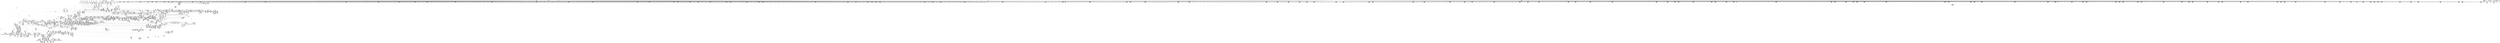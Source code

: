 digraph {
	CE0x40c1820 [shape=record,shape=Mrecord,label="{CE0x40c1820|8:_i8,_32:_%struct.inode*,_%struct.selinux_audit_data*,_128:_i32,_456:_i8*,_:_SCMRE_85,86_}"]
	CE0x40a0780 [shape=record,shape=Mrecord,label="{CE0x40a0780|%struct.task_struct*_(%struct.task_struct**)*_asm_movq_%gs:$_1:P_,$0_,_r,im,_dirflag_,_fpsr_,_flags_|*SummSource*}"]
	CE0x40bd340 [shape=record,shape=Mrecord,label="{CE0x40bd340|8:_i8,_32:_%struct.inode*,_%struct.selinux_audit_data*,_128:_i32,_456:_i8*,_:_SCMRE_24,32_|*MultipleSource*|security/selinux/hooks.c,3350|Function::selinux_file_fcntl&Arg::file::}"]
	CE0x4109ec0 [shape=record,shape=Mrecord,label="{CE0x4109ec0|selinux_file_fcntl:_tmp37|security/selinux/hooks.c,3379}"]
	CE0x407d1f0 [shape=record,shape=Mrecord,label="{CE0x407d1f0|selinux_file_fcntl:_tmp16|security/selinux/hooks.c,3345}"]
	CE0x414b3f0 [shape=record,shape=Mrecord,label="{CE0x414b3f0|_call_void___validate_creds(%struct.cred*_%cred,_i8*_getelementptr_inbounds_(_25_x_i8_,_25_x_i8_*_.str3,_i32_0,_i32_0),_i32_1609)_#10,_!dbg_!27719|security/selinux/hooks.c,1609|*SummSink*}"]
	CE0x41a4300 [shape=record,shape=Mrecord,label="{CE0x41a4300|inode_has_perm:_tmp13|security/selinux/hooks.c,1614|*SummSink*}"]
	CE0x4190e40 [shape=record,shape=Mrecord,label="{CE0x4190e40|0:_i32,_4:_i32,_8:_i16,_12:_i32,_16:_i32,_20:_i32,_24:_i32,_56:_i8*,_:_SCMRE_608,609_}"]
	CE0x4072d40 [shape=record,shape=Mrecord,label="{CE0x4072d40|i32_36|*Constant*}"]
	CE0x411e150 [shape=record,shape=Mrecord,label="{CE0x411e150|cred_sid:_tmp6|security/selinux/hooks.c,197|*SummSource*}"]
	CE0x4078d60 [shape=record,shape=Mrecord,label="{CE0x4078d60|__llvm_gcov_indirect_counter_increment:_predecessor|Function::__llvm_gcov_indirect_counter_increment&Arg::predecessor::|*SummSource*}"]
	CE0x406a3d0 [shape=record,shape=Mrecord,label="{CE0x406a3d0|0:_i32,_:_GCMR___llvm_gcov_global_state_pred262_internal_unnamed_addr_global_i32_-1:_elem_0:default:}"]
	CE0x411f840 [shape=record,shape=Mrecord,label="{CE0x411f840|COLLAPSED:_GCMRE___llvm_gcov_ctr162_internal_global_2_x_i64_zeroinitializer:_elem_0:default:}"]
	CE0x407a300 [shape=record,shape=Mrecord,label="{CE0x407a300|i32_7|*Constant*}"]
	CE0x411bf70 [shape=record,shape=Mrecord,label="{CE0x411bf70|file_inode:_f|Function::file_inode&Arg::f::|*SummSink*}"]
	CE0x410a460 [shape=record,shape=Mrecord,label="{CE0x410a460|selinux_file_fcntl:_tmp38|security/selinux/hooks.c,3379|*SummSink*}"]
	CE0x4199a50 [shape=record,shape=Mrecord,label="{CE0x4199a50|0:_i32,_4:_i32,_8:_i16,_12:_i32,_16:_i32,_20:_i32,_24:_i32,_56:_i8*,_:_SCMRE_883,884_}"]
	CE0x4197b90 [shape=record,shape=Mrecord,label="{CE0x4197b90|0:_i32,_4:_i32,_8:_i16,_12:_i32,_16:_i32,_20:_i32,_24:_i32,_56:_i8*,_:_SCMRE_866,867_}"]
	"CONST[source:2(external),value:0(static)][purpose:{operation}]"
	CE0x414bdc0 [shape=record,shape=Mrecord,label="{CE0x414bdc0|inode_has_perm:_if.then|*SummSource*}"]
	CE0x40b7560 [shape=record,shape=Mrecord,label="{CE0x40b7560|cred_sid:_security|security/selinux/hooks.c,196}"]
	CE0x417d280 [shape=record,shape=Mrecord,label="{CE0x417d280|0:_i32,_4:_i32,_8:_i16,_12:_i32,_16:_i32,_20:_i32,_24:_i32,_56:_i8*,_:_SCMRE_246,247_}"]
	CE0x40e0840 [shape=record,shape=Mrecord,label="{CE0x40e0840|8:_i8,_32:_%struct.inode*,_%struct.selinux_audit_data*,_128:_i32,_456:_i8*,_:_SCMRE_119,120_}"]
	CE0x416ccb0 [shape=record,shape=Mrecord,label="{CE0x416ccb0|inode_has_perm:_tmp|*SummSource*}"]
	CE0x40e67b0 [shape=record,shape=Mrecord,label="{CE0x40e67b0|8:_i8,_32:_%struct.inode*,_%struct.selinux_audit_data*,_128:_i32,_456:_i8*,_:_SCMRE_187,188_}"]
	CE0x40c7330 [shape=record,shape=Mrecord,label="{CE0x40c7330|get_current:_entry|*SummSource*}"]
	CE0x411bbe0 [shape=record,shape=Mrecord,label="{CE0x411bbe0|file_inode:_tmp3|*SummSource*}"]
	CE0x40bc790 [shape=record,shape=Mrecord,label="{CE0x40bc790|8:_i8,_32:_%struct.inode*,_%struct.selinux_audit_data*,_128:_i32,_456:_i8*,_:_SCMRE_13,14_}"]
	CE0x40f90c0 [shape=record,shape=Mrecord,label="{CE0x40f90c0|file_has_perm:_tmp6|security/selinux/hooks.c,1683|*SummSink*}"]
	CE0x4176eb0 [shape=record,shape=Mrecord,label="{CE0x4176eb0|0:_i32,_4:_i32,_8:_i16,_12:_i32,_16:_i32,_20:_i32,_24:_i32,_56:_i8*,_:_SCMRE_163,164_}"]
	CE0x40890f0 [shape=record,shape=Mrecord,label="{CE0x40890f0|_call_void_mcount()_#3}"]
	CE0x413c060 [shape=record,shape=Mrecord,label="{CE0x413c060|GLOBAL:___invalid_creds|*Constant*|*SummSource*}"]
	CE0x407e880 [shape=record,shape=Mrecord,label="{CE0x407e880|selinux_file_fcntl:_sw.bb15|*SummSource*}"]
	CE0x411f430 [shape=record,shape=Mrecord,label="{CE0x411f430|file_has_perm:_u|security/selinux/hooks.c,1681|*SummSource*}"]
	CE0x418c400 [shape=record,shape=Mrecord,label="{CE0x418c400|0:_i32,_4:_i32,_8:_i16,_12:_i32,_16:_i32,_20:_i32,_24:_i32,_56:_i8*,_:_SCMRE_564,565_}"]
	CE0x419d200 [shape=record,shape=Mrecord,label="{CE0x419d200|0:_i32,_4:_i32,_8:_i16,_12:_i32,_16:_i32,_20:_i32,_24:_i32,_56:_i8*,_:_SCMRE_916,917_}"]
	CE0x40eeb00 [shape=record,shape=Mrecord,label="{CE0x40eeb00|8:_i8,_32:_%struct.inode*,_%struct.selinux_audit_data*,_128:_i32,_456:_i8*,_:_SCMRE_448,456_|*MultipleSource*|security/selinux/hooks.c,3350|Function::selinux_file_fcntl&Arg::file::}"]
	CE0x4198460 [shape=record,shape=Mrecord,label="{CE0x4198460|0:_i32,_4:_i32,_8:_i16,_12:_i32,_16:_i32,_20:_i32,_24:_i32,_56:_i8*,_:_SCMRE_870,871_}"]
	CE0x4122520 [shape=record,shape=Mrecord,label="{CE0x4122520|cred_sid:_tmp5|security/selinux/hooks.c,196}"]
	CE0x418a3c0 [shape=record,shape=Mrecord,label="{CE0x418a3c0|0:_i32,_4:_i32,_8:_i16,_12:_i32,_16:_i32,_20:_i32,_24:_i32,_56:_i8*,_:_SCMRE_528,536_|*MultipleSource*|*LoadInst*|include/linux/fs.h,1916|security/selinux/hooks.c,1675|Function::inode_has_perm&Arg::inode::|security/selinux/hooks.c,1611}"]
	CE0x4099970 [shape=record,shape=Mrecord,label="{CE0x4099970|file_has_perm:_tmp2|*LoadInst*|security/selinux/hooks.c,1674|*SummSource*}"]
	CE0x4181300 [shape=record,shape=Mrecord,label="{CE0x4181300|0:_i32,_4:_i32,_8:_i16,_12:_i32,_16:_i32,_20:_i32,_24:_i32,_56:_i8*,_:_SCMRE_284,285_}"]
	CE0x416f8d0 [shape=record,shape=Mrecord,label="{CE0x416f8d0|_call_void_mcount()_#3}"]
	CE0x414a340 [shape=record,shape=Mrecord,label="{CE0x414a340|i64*_getelementptr_inbounds_(_5_x_i64_,_5_x_i64_*___llvm_gcov_ctr155,_i64_0,_i64_0)|*Constant*|*SummSource*}"]
	CE0x416e6a0 [shape=record,shape=Mrecord,label="{CE0x416e6a0|__validate_creds:_cred|Function::__validate_creds&Arg::cred::|*SummSource*}"]
	CE0x417f2f0 [shape=record,shape=Mrecord,label="{CE0x417f2f0|0:_i32,_4:_i32,_8:_i16,_12:_i32,_16:_i32,_20:_i32,_24:_i32,_56:_i8*,_:_SCMRE_265,266_}"]
	CE0x4085ce0 [shape=record,shape=Mrecord,label="{CE0x4085ce0|file_inode:_tmp1|*SummSink*}"]
	CE0x414c1f0 [shape=record,shape=Mrecord,label="{CE0x414c1f0|__validate_creds:_tmp}"]
	CE0x4099540 [shape=record,shape=Mrecord,label="{CE0x4099540|file_inode:_tmp4|*LoadInst*|include/linux/fs.h,1916}"]
	CE0x40e8460 [shape=record,shape=Mrecord,label="{CE0x40e8460|8:_i8,_32:_%struct.inode*,_%struct.selinux_audit_data*,_128:_i32,_456:_i8*,_:_SCMRE_204,205_}"]
	CE0x411ccb0 [shape=record,shape=Mrecord,label="{CE0x411ccb0|file_has_perm:_ad|security/selinux/hooks.c, 1676|*SummSink*}"]
	CE0x4098c90 [shape=record,shape=Mrecord,label="{CE0x4098c90|selinux_file_fcntl:_tmp14|security/selinux/hooks.c,3345|*SummSource*}"]
	CE0x40fa9c0 [shape=record,shape=Mrecord,label="{CE0x40fa9c0|selinux_file_fcntl:_and8|security/selinux/hooks.c,3350|*SummSink*}"]
	CE0x41892c0 [shape=record,shape=Mrecord,label="{CE0x41892c0|0:_i32,_4:_i32,_8:_i16,_12:_i32,_16:_i32,_20:_i32,_24:_i32,_56:_i8*,_:_SCMRE_496,500_|*MultipleSource*|*LoadInst*|include/linux/fs.h,1916|security/selinux/hooks.c,1675|Function::inode_has_perm&Arg::inode::|security/selinux/hooks.c,1611}"]
	CE0x418fa00 [shape=record,shape=Mrecord,label="{CE0x418fa00|0:_i32,_4:_i32,_8:_i16,_12:_i32,_16:_i32,_20:_i32,_24:_i32,_56:_i8*,_:_SCMRE_596,597_}"]
	CE0x4192ff0 [shape=record,shape=Mrecord,label="{CE0x4192ff0|0:_i32,_4:_i32,_8:_i16,_12:_i32,_16:_i32,_20:_i32,_24:_i32,_56:_i8*,_:_SCMRE_648,656_|*MultipleSource*|*LoadInst*|include/linux/fs.h,1916|security/selinux/hooks.c,1675|Function::inode_has_perm&Arg::inode::|security/selinux/hooks.c,1611}"]
	CE0x4185a00 [shape=record,shape=Mrecord,label="{CE0x4185a00|0:_i32,_4:_i32,_8:_i16,_12:_i32,_16:_i32,_20:_i32,_24:_i32,_56:_i8*,_:_SCMRE_392,400_|*MultipleSource*|*LoadInst*|include/linux/fs.h,1916|security/selinux/hooks.c,1675|Function::inode_has_perm&Arg::inode::|security/selinux/hooks.c,1611}"]
	CE0x4088e50 [shape=record,shape=Mrecord,label="{CE0x4088e50|COLLAPSED:_GCMRE___llvm_gcov_ctr170_internal_global_12_x_i64_zeroinitializer:_elem_0:default:}"]
	CE0x4120c20 [shape=record,shape=Mrecord,label="{CE0x4120c20|0:_i32,_4:_i32,_8:_i32,_12:_i32,_:_CMRE_16,20_|*MultipleSource*|security/selinux/hooks.c,196|security/selinux/hooks.c,197|*LoadInst*|security/selinux/hooks.c,196}"]
	CE0x4114e60 [shape=record,shape=Mrecord,label="{CE0x4114e60|GLOBAL:_inode_has_perm|*Constant*|*SummSource*}"]
	CE0x41905d0 [shape=record,shape=Mrecord,label="{CE0x41905d0|0:_i32,_4:_i32,_8:_i16,_12:_i32,_16:_i32,_20:_i32,_24:_i32,_56:_i8*,_:_SCMRE_603,604_}"]
	CE0x417ebd0 [shape=record,shape=Mrecord,label="{CE0x417ebd0|0:_i32,_4:_i32,_8:_i16,_12:_i32,_16:_i32,_20:_i32,_24:_i32,_56:_i8*,_:_SCMRE_261,262_}"]
	CE0x406e950 [shape=record,shape=Mrecord,label="{CE0x406e950|selinux_file_fcntl:_tmp12|security/selinux/hooks.c,3345|*SummSource*}"]
	CE0x414be80 [shape=record,shape=Mrecord,label="{CE0x414be80|inode_has_perm:_if.then|*SummSink*}"]
	CE0x417d940 [shape=record,shape=Mrecord,label="{CE0x417d940|0:_i32,_4:_i32,_8:_i16,_12:_i32,_16:_i32,_20:_i32,_24:_i32,_56:_i8*,_:_SCMRE_250,251_}"]
	CE0x40c7810 [shape=record,shape=Mrecord,label="{CE0x40c7810|selinux_file_fcntl:_tmp10|security/selinux/hooks.c,3345|*SummSource*}"]
	CE0x4106b20 [shape=record,shape=Mrecord,label="{CE0x4106b20|i64**_getelementptr_inbounds_(_4_x_i64*_,_4_x_i64*_*___llvm_gcda_edge_table261,_i64_0,_i64_3)|*Constant*|*SummSink*}"]
	CE0x4122630 [shape=record,shape=Mrecord,label="{CE0x4122630|i32_1|*Constant*}"]
	CE0x40b9340 [shape=record,shape=Mrecord,label="{CE0x40b9340|file_inode:_tmp1}"]
	CE0x417c150 [shape=record,shape=Mrecord,label="{CE0x417c150|0:_i32,_4:_i32,_8:_i16,_12:_i32,_16:_i32,_20:_i32,_24:_i32,_56:_i8*,_:_SCMRE_224,232_|*MultipleSource*|*LoadInst*|include/linux/fs.h,1916|security/selinux/hooks.c,1675|Function::inode_has_perm&Arg::inode::|security/selinux/hooks.c,1611}"]
	CE0x40e2940 [shape=record,shape=Mrecord,label="{CE0x40e2940|8:_i8,_32:_%struct.inode*,_%struct.selinux_audit_data*,_128:_i32,_456:_i8*,_:_SCMRE_150,151_}"]
	CE0x4084850 [shape=record,shape=Mrecord,label="{CE0x4084850|i32_78|*Constant*|*SummSource*}"]
	CE0x416ee20 [shape=record,shape=Mrecord,label="{CE0x416ee20|inode_has_perm:_bb}"]
	CE0x4183820 [shape=record,shape=Mrecord,label="{CE0x4183820|0:_i32,_4:_i32,_8:_i16,_12:_i32,_16:_i32,_20:_i32,_24:_i32,_56:_i8*,_:_SCMRE_306,307_}"]
	CE0x4116660 [shape=record,shape=Mrecord,label="{CE0x4116660|inode_has_perm:_do.end}"]
	CE0x4174570 [shape=record,shape=Mrecord,label="{CE0x4174570|0:_i32,_4:_i32,_8:_i16,_12:_i32,_16:_i32,_20:_i32,_24:_i32,_56:_i8*,_:_SCMRE_137,138_}"]
	CE0x4175a90 [shape=record,shape=Mrecord,label="{CE0x4175a90|0:_i32,_4:_i32,_8:_i16,_12:_i32,_16:_i32,_20:_i32,_24:_i32,_56:_i8*,_:_SCMRE_150,151_}"]
	CE0x41af510 [shape=record,shape=Mrecord,label="{CE0x41af510|inode_has_perm:_tobool|security/selinux/hooks.c,1611|*SummSource*}"]
	CE0x41b3540 [shape=record,shape=Mrecord,label="{CE0x41b3540|inode_has_perm:_tmp10|security/selinux/hooks.c,1611|*SummSource*}"]
	CE0x4138770 [shape=record,shape=Mrecord,label="{CE0x4138770|i32_(i32,_i32,_i16,_i32,_%struct.common_audit_data*)*_bitcast_(i32_(i32,_i32,_i16,_i32,_%struct.common_audit_data.495*)*_avc_has_perm_to_i32_(i32,_i32,_i16,_i32,_%struct.common_audit_data*)*)|*Constant*}"]
	CE0x410a600 [shape=record,shape=Mrecord,label="{CE0x410a600|_ret_i32_%err.0,_!dbg_!27765|security/selinux/hooks.c,3379}"]
	CE0x4183670 [shape=record,shape=Mrecord,label="{CE0x4183670|0:_i32,_4:_i32,_8:_i16,_12:_i32,_16:_i32,_20:_i32,_24:_i32,_56:_i8*,_:_SCMRE_305,306_}"]
	CE0x4192af0 [shape=record,shape=Mrecord,label="{CE0x4192af0|0:_i32,_4:_i32,_8:_i16,_12:_i32,_16:_i32,_20:_i32,_24:_i32,_56:_i8*,_:_SCMRE_624,628_|*MultipleSource*|*LoadInst*|include/linux/fs.h,1916|security/selinux/hooks.c,1675|Function::inode_has_perm&Arg::inode::|security/selinux/hooks.c,1611}"]
	CE0x41041a0 [shape=record,shape=Mrecord,label="{CE0x41041a0|i64**_getelementptr_inbounds_(_4_x_i64*_,_4_x_i64*_*___llvm_gcda_edge_table261,_i64_0,_i64_2)|*Constant*|*SummSink*}"]
	CE0x418a680 [shape=record,shape=Mrecord,label="{CE0x418a680|0:_i32,_4:_i32,_8:_i16,_12:_i32,_16:_i32,_20:_i32,_24:_i32,_56:_i8*,_:_SCMRE_536,540_|*MultipleSource*|*LoadInst*|include/linux/fs.h,1916|security/selinux/hooks.c,1675|Function::inode_has_perm&Arg::inode::|security/selinux/hooks.c,1611}"]
	CE0x4077150 [shape=record,shape=Mrecord,label="{CE0x4077150|i64*_getelementptr_inbounds_(_33_x_i64_,_33_x_i64_*___llvm_gcov_ctr260,_i64_0,_i64_29)|*Constant*|*SummSink*}"]
	CE0x41145f0 [shape=record,shape=Mrecord,label="{CE0x41145f0|file_has_perm:_call9|security/selinux/hooks.c,1695}"]
	CE0x41b1e80 [shape=record,shape=Mrecord,label="{CE0x41b1e80|inode_has_perm:_tmp7|security/selinux/hooks.c,1611}"]
	CE0x41440c0 [shape=record,shape=Mrecord,label="{CE0x41440c0|inode_has_perm:_tmp5|security/selinux/hooks.c,1609}"]
	CE0x411b960 [shape=record,shape=Mrecord,label="{CE0x411b960|file_inode:_tmp3|*SummSink*}"]
	CE0x4176330 [shape=record,shape=Mrecord,label="{CE0x4176330|0:_i32,_4:_i32,_8:_i16,_12:_i32,_16:_i32,_20:_i32,_24:_i32,_56:_i8*,_:_SCMRE_156,157_}"]
	CE0x4177570 [shape=record,shape=Mrecord,label="{CE0x4177570|0:_i32,_4:_i32,_8:_i16,_12:_i32,_16:_i32,_20:_i32,_24:_i32,_56:_i8*,_:_SCMRE_167,168_}"]
	CE0x411f8b0 [shape=record,shape=Mrecord,label="{CE0x411f8b0|file_inode:_tmp|*SummSource*}"]
	CE0x41434b0 [shape=record,shape=Mrecord,label="{CE0x41434b0|cred_sid:_entry}"]
	CE0x41720b0 [shape=record,shape=Mrecord,label="{CE0x41720b0|0:_i32,_4:_i32,_8:_i16,_12:_i32,_16:_i32,_20:_i32,_24:_i32,_56:_i8*,_:_SCMRE_40,48_|*MultipleSource*|*LoadInst*|include/linux/fs.h,1916|security/selinux/hooks.c,1675|Function::inode_has_perm&Arg::inode::|security/selinux/hooks.c,1611}"]
	CE0x40b6a80 [shape=record,shape=Mrecord,label="{CE0x40b6a80|i64*_getelementptr_inbounds_(_12_x_i64_,_12_x_i64_*___llvm_gcov_ctr170,_i64_0,_i64_0)|*Constant*}"]
	CE0x419ab30 [shape=record,shape=Mrecord,label="{CE0x419ab30|0:_i32,_4:_i32,_8:_i16,_12:_i32,_16:_i32,_20:_i32,_24:_i32,_56:_i8*,_:_SCMRE_893,894_}"]
	CE0x40e0690 [shape=record,shape=Mrecord,label="{CE0x40e0690|8:_i8,_32:_%struct.inode*,_%struct.selinux_audit_data*,_128:_i32,_456:_i8*,_:_SCMRE_118,119_}"]
	CE0x407f400 [shape=record,shape=Mrecord,label="{CE0x407f400|selinux_file_fcntl:_tmp15|security/selinux/hooks.c,3345}"]
	CE0x40be730 [shape=record,shape=Mrecord,label="{CE0x40be730|8:_i8,_32:_%struct.inode*,_%struct.selinux_audit_data*,_128:_i32,_456:_i8*,_:_SCMRE_56,57_}"]
	CE0x408f660 [shape=record,shape=Mrecord,label="{CE0x408f660|0:_i8,_:_GCMR_selinux_file_fcntl.__warned_internal_global_i8_0,_section_.data.unlikely_,_align_1:_elem_0:default:}"]
	CE0x407e5d0 [shape=record,shape=Mrecord,label="{CE0x407e5d0|get_current:_tmp1}"]
	CE0x4137cf0 [shape=record,shape=Mrecord,label="{CE0x4137cf0|inode_has_perm:_call4|security/selinux/hooks.c,1617}"]
	CE0x4185cc0 [shape=record,shape=Mrecord,label="{CE0x4185cc0|0:_i32,_4:_i32,_8:_i16,_12:_i32,_16:_i32,_20:_i32,_24:_i32,_56:_i8*,_:_SCMRE_400,408_|*MultipleSource*|*LoadInst*|include/linux/fs.h,1916|security/selinux/hooks.c,1675|Function::inode_has_perm&Arg::inode::|security/selinux/hooks.c,1611}"]
	CE0x40f3310 [shape=record,shape=Mrecord,label="{CE0x40f3310|selinux_file_fcntl:_tmp21|security/selinux/hooks.c,3350}"]
	CE0x4171a30 [shape=record,shape=Mrecord,label="{CE0x4171a30|cred_sid:_tmp2}"]
	CE0x40e4440 [shape=record,shape=Mrecord,label="{CE0x40e4440|8:_i8,_32:_%struct.inode*,_%struct.selinux_audit_data*,_128:_i32,_456:_i8*,_:_SCMRE_166,167_}"]
	CE0x40e11f0 [shape=record,shape=Mrecord,label="{CE0x40e11f0|8:_i8,_32:_%struct.inode*,_%struct.selinux_audit_data*,_128:_i32,_456:_i8*,_:_SCMRE_125,126_}"]
	CE0x406a740 [shape=record,shape=Mrecord,label="{CE0x406a740|selinux_file_fcntl:_sw.epilog|*SummSource*}"]
	CE0x40fb350 [shape=record,shape=Mrecord,label="{CE0x40fb350|i16_8|*Constant*|*SummSource*}"]
	CE0x40736f0 [shape=record,shape=Mrecord,label="{CE0x40736f0|i32_38|*Constant*|*SummSink*}"]
	CE0x410ed30 [shape=record,shape=Mrecord,label="{CE0x410ed30|i64_7|*Constant*|*SummSource*}"]
	CE0x4094ab0 [shape=record,shape=Mrecord,label="{CE0x4094ab0|i32_3345|*Constant*}"]
	CE0x40e4950 [shape=record,shape=Mrecord,label="{CE0x40e4950|8:_i8,_32:_%struct.inode*,_%struct.selinux_audit_data*,_128:_i32,_456:_i8*,_:_SCMRE_169,170_}"]
	CE0x40fb970 [shape=record,shape=Mrecord,label="{CE0x40fb970|_ret_i32_%retval.0,_!dbg_!27728|security/selinux/avc.c,775}"]
	CE0x40efa60 [shape=record,shape=Mrecord,label="{CE0x40efa60|8:_i8,_32:_%struct.inode*,_%struct.selinux_audit_data*,_128:_i32,_456:_i8*,_:_SCMRE_496,504_|*MultipleSource*|security/selinux/hooks.c,3350|Function::selinux_file_fcntl&Arg::file::}"]
	CE0x41b0fa0 [shape=record,shape=Mrecord,label="{CE0x41b0fa0|GLOBAL:_llvm.expect.i64|*Constant*|*SummSource*}"]
	CE0x40bc430 [shape=record,shape=Mrecord,label="{CE0x40bc430|8:_i8,_32:_%struct.inode*,_%struct.selinux_audit_data*,_128:_i32,_456:_i8*,_:_SCMRE_11,12_}"]
	CE0x418d840 [shape=record,shape=Mrecord,label="{CE0x418d840|0:_i32,_4:_i32,_8:_i16,_12:_i32,_16:_i32,_20:_i32,_24:_i32,_56:_i8*,_:_SCMRE_576,577_}"]
	CE0x4088ec0 [shape=record,shape=Mrecord,label="{CE0x4088ec0|file_has_perm:_tmp|*SummSource*}"]
	CE0x41295b0 [shape=record,shape=Mrecord,label="{CE0x41295b0|cred_sid:_tmp1|*SummSink*}"]
	CE0x4094460 [shape=record,shape=Mrecord,label="{CE0x4094460|i64_3|*Constant*|*SummSource*}"]
	CE0x40f6d50 [shape=record,shape=Mrecord,label="{CE0x40f6d50|i64*_getelementptr_inbounds_(_33_x_i64_,_33_x_i64_*___llvm_gcov_ctr260,_i64_0,_i64_28)|*Constant*}"]
	CE0x416dd60 [shape=record,shape=Mrecord,label="{CE0x416dd60|i64*_getelementptr_inbounds_(_8_x_i64_,_8_x_i64_*___llvm_gcov_ctr154,_i64_0,_i64_0)|*Constant*}"]
	CE0x40e5a30 [shape=record,shape=Mrecord,label="{CE0x40e5a30|8:_i8,_32:_%struct.inode*,_%struct.selinux_audit_data*,_128:_i32,_456:_i8*,_:_SCMRE_179,180_}"]
	CE0x4176780 [shape=record,shape=Mrecord,label="{CE0x4176780|0:_i32,_4:_i32,_8:_i16,_12:_i32,_16:_i32,_20:_i32,_24:_i32,_56:_i8*,_:_SCMRE_159,160_}"]
	CE0x4112c60 [shape=record,shape=Mrecord,label="{CE0x4112c60|file_has_perm:_rc.0|*SummSink*}"]
	CE0x4117070 [shape=record,shape=Mrecord,label="{CE0x4117070|file_inode:_f_inode|include/linux/fs.h,1916|*SummSink*}"]
	CE0x409f250 [shape=record,shape=Mrecord,label="{CE0x409f250|get_current:_tmp}"]
	CE0x40a0210 [shape=record,shape=Mrecord,label="{CE0x40a0210|file_has_perm:_if.then}"]
	CE0x40bcca0 [shape=record,shape=Mrecord,label="{CE0x40bcca0|8:_i8,_32:_%struct.inode*,_%struct.selinux_audit_data*,_128:_i32,_456:_i8*,_:_SCMRE_32,40_|*MultipleSource*|security/selinux/hooks.c,3350|Function::selinux_file_fcntl&Arg::file::}"]
	CE0x41b4c40 [shape=record,shape=Mrecord,label="{CE0x41b4c40|i64*_getelementptr_inbounds_(_8_x_i64_,_8_x_i64_*___llvm_gcov_ctr154,_i64_0,_i64_6)|*Constant*}"]
	CE0x40b7a30 [shape=record,shape=Mrecord,label="{CE0x40b7a30|i64_16|*Constant*}"]
	CE0x4079ef0 [shape=record,shape=Mrecord,label="{CE0x4079ef0|i32_9|*Constant*|*SummSink*}"]
	CE0x406a260 [shape=record,shape=Mrecord,label="{CE0x406a260|GLOBAL:___llvm_gcov_global_state_pred262|Global_var:__llvm_gcov_global_state_pred262|*SummSink*}"]
	CE0x40f0280 [shape=record,shape=Mrecord,label="{CE0x40f0280|selinux_file_fcntl:_tmp20|*LoadInst*|security/selinux/hooks.c,3350}"]
	CE0x418b5f0 [shape=record,shape=Mrecord,label="{CE0x418b5f0|0:_i32,_4:_i32,_8:_i16,_12:_i32,_16:_i32,_20:_i32,_24:_i32,_56:_i8*,_:_SCMRE_555,556_}"]
	CE0x4137d60 [shape=record,shape=Mrecord,label="{CE0x4137d60|inode_has_perm:_tmp18|security/selinux/hooks.c,1617|*SummSource*}"]
	CE0x4197940 [shape=record,shape=Mrecord,label="{CE0x4197940|0:_i32,_4:_i32,_8:_i16,_12:_i32,_16:_i32,_20:_i32,_24:_i32,_56:_i8*,_:_SCMRE_865,866_}"]
	CE0x41206e0 [shape=record,shape=Mrecord,label="{CE0x41206e0|_call_void_mcount()_#3|*SummSink*}"]
	CE0x417e360 [shape=record,shape=Mrecord,label="{CE0x417e360|0:_i32,_4:_i32,_8:_i16,_12:_i32,_16:_i32,_20:_i32,_24:_i32,_56:_i8*,_:_SCMRE_256,257_}"]
	CE0x407dc90 [shape=record,shape=Mrecord,label="{CE0x407dc90|get_current:_tmp1|*SummSink*}"]
	CE0x41077f0 [shape=record,shape=Mrecord,label="{CE0x41077f0|selinux_file_fcntl:_tmp36|security/selinux/hooks.c,3375}"]
	CE0x4096a70 [shape=record,shape=Mrecord,label="{CE0x4096a70|i64_5|*Constant*}"]
	CE0x410e4b0 [shape=record,shape=Mrecord,label="{CE0x410e4b0|file_has_perm:_tobool7|security/selinux/hooks.c,1694}"]
	CE0x414c4b0 [shape=record,shape=Mrecord,label="{CE0x414c4b0|__validate_creds:_file|Function::__validate_creds&Arg::file::|*SummSource*}"]
	CE0x41987c0 [shape=record,shape=Mrecord,label="{CE0x41987c0|0:_i32,_4:_i32,_8:_i16,_12:_i32,_16:_i32,_20:_i32,_24:_i32,_56:_i8*,_:_SCMRE_872,873_}"]
	CE0x411db10 [shape=record,shape=Mrecord,label="{CE0x411db10|i32_1|*Constant*|*SummSink*}"]
	CE0x4191350 [shape=record,shape=Mrecord,label="{CE0x4191350|0:_i32,_4:_i32,_8:_i16,_12:_i32,_16:_i32,_20:_i32,_24:_i32,_56:_i8*,_:_SCMRE_611,612_}"]
	CE0x40e0180 [shape=record,shape=Mrecord,label="{CE0x40e0180|8:_i8,_32:_%struct.inode*,_%struct.selinux_audit_data*,_128:_i32,_456:_i8*,_:_SCMRE_115,116_}"]
	CE0x4091bb0 [shape=record,shape=Mrecord,label="{CE0x4091bb0|GLOBAL:_selinux_file_fcntl.__warned|Global_var:selinux_file_fcntl.__warned|*SummSink*}"]
	CE0x41af6f0 [shape=record,shape=Mrecord,label="{CE0x41af6f0|inode_has_perm:_lnot|security/selinux/hooks.c,1611|*SummSink*}"]
	CE0x4110db0 [shape=record,shape=Mrecord,label="{CE0x4110db0|file_has_perm:_tmp23|security/selinux/hooks.c,1694}"]
	CE0x41af3a0 [shape=record,shape=Mrecord,label="{CE0x41af3a0|inode_has_perm:_tobool|security/selinux/hooks.c,1611}"]
	CE0x419dc20 [shape=record,shape=Mrecord,label="{CE0x419dc20|0:_i32,_4:_i32,_8:_i16,_12:_i32,_16:_i32,_20:_i32,_24:_i32,_56:_i8*,_:_SCMRE_922,923_}"]
	CE0x414a240 [shape=record,shape=Mrecord,label="{CE0x414a240|i64*_getelementptr_inbounds_(_5_x_i64_,_5_x_i64_*___llvm_gcov_ctr155,_i64_0,_i64_0)|*Constant*}"]
	CE0x417c9b0 [shape=record,shape=Mrecord,label="{CE0x417c9b0|0:_i32,_4:_i32,_8:_i16,_12:_i32,_16:_i32,_20:_i32,_24:_i32,_56:_i8*,_:_SCMRE_242,243_}"]
	CE0x406b990 [shape=record,shape=Mrecord,label="{CE0x406b990|selinux_file_fcntl:_if.then10|*SummSource*}"]
	CE0x40f3ef0 [shape=record,shape=Mrecord,label="{CE0x40f3ef0|i64_26|*Constant*}"]
	CE0x542cc20 [shape=record,shape=Mrecord,label="{CE0x542cc20|selinux_file_fcntl:_sw.bb15|*SummSink*}"]
	CE0x40a5120 [shape=record,shape=Mrecord,label="{CE0x40a5120|selinux_file_fcntl:_tmp23|security/selinux/hooks.c,3350|*SummSink*}"]
	CE0x41119f0 [shape=record,shape=Mrecord,label="{CE0x41119f0|inode_has_perm:_perms|Function::inode_has_perm&Arg::perms::|*SummSink*}"]
	CE0x4102430 [shape=record,shape=Mrecord,label="{CE0x4102430|i64_8|*Constant*|*SummSink*}"]
	CE0x40e5520 [shape=record,shape=Mrecord,label="{CE0x40e5520|8:_i8,_32:_%struct.inode*,_%struct.selinux_audit_data*,_128:_i32,_456:_i8*,_:_SCMRE_176,177_}"]
	CE0x4192790 [shape=record,shape=Mrecord,label="{CE0x4192790|0:_i32,_4:_i32,_8:_i16,_12:_i32,_16:_i32,_20:_i32,_24:_i32,_56:_i8*,_:_SCMRE_623,624_}"]
	CE0x4078e70 [shape=record,shape=Mrecord,label="{CE0x4078e70|__llvm_gcov_indirect_counter_increment:_predecessor|Function::__llvm_gcov_indirect_counter_increment&Arg::predecessor::|*SummSink*}"]
	CE0x411aa00 [shape=record,shape=Mrecord,label="{CE0x411aa00|file_has_perm:_call4|security/selinux/hooks.c,1684|*SummSink*}"]
	CE0x413e7d0 [shape=record,shape=Mrecord,label="{CE0x413e7d0|file_inode:_bb|*SummSource*}"]
	CE0x40de320 [shape=record,shape=Mrecord,label="{CE0x40de320|8:_i8,_32:_%struct.inode*,_%struct.selinux_audit_data*,_128:_i32,_456:_i8*,_:_SCMRE_97,98_}"]
	CE0x407d0e0 [shape=record,shape=Mrecord,label="{CE0x407d0e0|selinux_file_fcntl:_tmp23|security/selinux/hooks.c,3350|*SummSource*}"]
	CE0x407e9f0 [shape=record,shape=Mrecord,label="{CE0x407e9f0|get_current:_tmp2}"]
	CE0x4186240 [shape=record,shape=Mrecord,label="{CE0x4186240|0:_i32,_4:_i32,_8:_i16,_12:_i32,_16:_i32,_20:_i32,_24:_i32,_56:_i8*,_:_SCMRE_416,424_|*MultipleSource*|*LoadInst*|include/linux/fs.h,1916|security/selinux/hooks.c,1675|Function::inode_has_perm&Arg::inode::|security/selinux/hooks.c,1611}"]
	CE0x40e9e70 [shape=record,shape=Mrecord,label="{CE0x40e9e70|8:_i8,_32:_%struct.inode*,_%struct.selinux_audit_data*,_128:_i32,_456:_i8*,_:_SCMRE_224,232_|*MultipleSource*|security/selinux/hooks.c,3350|Function::selinux_file_fcntl&Arg::file::}"]
	CE0x4175080 [shape=record,shape=Mrecord,label="{CE0x4175080|0:_i32,_4:_i32,_8:_i16,_12:_i32,_16:_i32,_20:_i32,_24:_i32,_56:_i8*,_:_SCMRE_143,144_}"]
	CE0x4120640 [shape=record,shape=Mrecord,label="{CE0x4120640|_call_void_mcount()_#3|*SummSource*}"]
	CE0x41aeb60 [shape=record,shape=Mrecord,label="{CE0x41aeb60|GLOBAL:___llvm_gcov_ctr155|Global_var:__llvm_gcov_ctr155}"]
	CE0x418c0a0 [shape=record,shape=Mrecord,label="{CE0x418c0a0|0:_i32,_4:_i32,_8:_i16,_12:_i32,_16:_i32,_20:_i32,_24:_i32,_56:_i8*,_:_SCMRE_562,563_}"]
	CE0x41b21f0 [shape=record,shape=Mrecord,label="{CE0x41b21f0|inode_has_perm:_tmp7|security/selinux/hooks.c,1611|*SummSink*}"]
	CE0x41a7a40 [shape=record,shape=Mrecord,label="{CE0x41a7a40|inode_has_perm:_tmp17|security/selinux/hooks.c,1617|*SummSink*}"]
	CE0x4146e50 [shape=record,shape=Mrecord,label="{CE0x4146e50|__validate_creds:_call|include/linux/cred.h,173|*SummSink*}"]
	CE0x41b3410 [shape=record,shape=Mrecord,label="{CE0x41b3410|inode_has_perm:_tmp10|security/selinux/hooks.c,1611}"]
	CE0x419b8b0 [shape=record,shape=Mrecord,label="{CE0x419b8b0|0:_i32,_4:_i32,_8:_i16,_12:_i32,_16:_i32,_20:_i32,_24:_i32,_56:_i8*,_:_SCMRE_901,902_}"]
	CE0x40a6500 [shape=record,shape=Mrecord,label="{CE0x40a6500|__llvm_gcov_indirect_counter_increment:_bb}"]
	CE0x4120ec0 [shape=record,shape=Mrecord,label="{CE0x4120ec0|0:_i32,_4:_i32,_8:_i32,_12:_i32,_:_CMRE_8,12_|*MultipleSource*|security/selinux/hooks.c,196|security/selinux/hooks.c,197|*LoadInst*|security/selinux/hooks.c,196}"]
	CE0x41b0800 [shape=record,shape=Mrecord,label="{CE0x41b0800|inode_has_perm:_conv|security/selinux/hooks.c,1611|*SummSource*}"]
	CE0x411e7c0 [shape=record,shape=Mrecord,label="{CE0x411e7c0|0:_i32,_4:_i32,_8:_i32,_12:_i32,_:_CMRE_12,16_|*MultipleSource*|security/selinux/hooks.c,196|security/selinux/hooks.c,197|*LoadInst*|security/selinux/hooks.c,196}"]
	CE0x40747f0 [shape=record,shape=Mrecord,label="{CE0x40747f0|file_has_perm:_tmp16|security/selinux/hooks.c,1689|*SummSink*}"]
	CE0x41af220 [shape=record,shape=Mrecord,label="{CE0x41af220|i1_true|*Constant*}"]
	CE0x4114fa0 [shape=record,shape=Mrecord,label="{CE0x4114fa0|GLOBAL:_inode_has_perm|*Constant*|*SummSink*}"]
	CE0x40fde60 [shape=record,shape=Mrecord,label="{CE0x40fde60|file_has_perm:_tmp15|security/selinux/hooks.c,1688}"]
	CE0x40e60f0 [shape=record,shape=Mrecord,label="{CE0x40e60f0|8:_i8,_32:_%struct.inode*,_%struct.selinux_audit_data*,_128:_i32,_456:_i8*,_:_SCMRE_183,184_}"]
	CE0x41a81b0 [shape=record,shape=Mrecord,label="{CE0x41a81b0|inode_has_perm:_tmp19|security/selinux/hooks.c,1618}"]
	CE0x40c8450 [shape=record,shape=Mrecord,label="{CE0x40c8450|__llvm_gcov_indirect_counter_increment:_tmp2|*SummSink*}"]
	CE0x4191860 [shape=record,shape=Mrecord,label="{CE0x4191860|0:_i32,_4:_i32,_8:_i16,_12:_i32,_16:_i32,_20:_i32,_24:_i32,_56:_i8*,_:_SCMRE_614,615_}"]
	CE0x40dd810 [shape=record,shape=Mrecord,label="{CE0x40dd810|i32_2|*Constant*|*SummSource*}"]
	CE0x4138f30 [shape=record,shape=Mrecord,label="{CE0x4138f30|_ret_i32_%retval.0,_!dbg_!27728|security/selinux/avc.c,775}"]
	CE0x40878b0 [shape=record,shape=Mrecord,label="{CE0x40878b0|i64*_getelementptr_inbounds_(_2_x_i64_,_2_x_i64_*___llvm_gcov_ctr131,_i64_0,_i64_0)|*Constant*|*SummSource*}"]
	CE0x413c3b0 [shape=record,shape=Mrecord,label="{CE0x413c3b0|i64*_getelementptr_inbounds_(_5_x_i64_,_5_x_i64_*___llvm_gcov_ctr155,_i64_0,_i64_4)|*Constant*|*SummSource*}"]
	CE0x4108ef0 [shape=record,shape=Mrecord,label="{CE0x4108ef0|_call_void___llvm_gcov_indirect_counter_increment(i32*___llvm_gcov_global_state_pred262,_i64**_getelementptr_inbounds_(_4_x_i64*_,_4_x_i64*_*___llvm_gcda_edge_table261,_i64_0,_i64_0)),_!dbg_!27764|security/selinux/hooks.c,3379}"]
	CE0x4120810 [shape=record,shape=Mrecord,label="{CE0x4120810|file_has_perm:_tmp1|*SummSource*}"]
	CE0x411da00 [shape=record,shape=Mrecord,label="{CE0x411da00|i32_1|*Constant*|*SummSource*}"]
	CE0x409e3f0 [shape=record,shape=Mrecord,label="{CE0x409e3f0|file_has_perm:_f_path|security/selinux/hooks.c,1681}"]
	CE0x416ecf0 [shape=record,shape=Mrecord,label="{CE0x416ecf0|inode_has_perm:_if.end|*SummSink*}"]
	CE0x4113aa0 [shape=record,shape=Mrecord,label="{CE0x4113aa0|file_has_perm:_tmp24|security/selinux/hooks.c,1695|*SummSource*}"]
	CE0x40f7af0 [shape=record,shape=Mrecord,label="{CE0x40f7af0|selinux_file_fcntl:_and|security/selinux/hooks.c,3350|*SummSource*}"]
	CE0x41982b0 [shape=record,shape=Mrecord,label="{CE0x41982b0|0:_i32,_4:_i32,_8:_i16,_12:_i32,_16:_i32,_20:_i32,_24:_i32,_56:_i8*,_:_SCMRE_869,870_}"]
	CE0x408cb90 [shape=record,shape=Mrecord,label="{CE0x408cb90|i32_11|*Constant*|*SummSource*}"]
	CE0x4175c00 [shape=record,shape=Mrecord,label="{CE0x4175c00|0:_i32,_4:_i32,_8:_i16,_12:_i32,_16:_i32,_20:_i32,_24:_i32,_56:_i8*,_:_SCMRE_151,152_}"]
	CE0x40891c0 [shape=record,shape=Mrecord,label="{CE0x40891c0|_call_void_mcount()_#3|*SummSource*}"]
	CE0x40c8320 [shape=record,shape=Mrecord,label="{CE0x40c8320|__llvm_gcov_indirect_counter_increment:_tmp2|*SummSource*}"]
	CE0x4113a30 [shape=record,shape=Mrecord,label="{CE0x4113a30|file_has_perm:_tmp24|security/selinux/hooks.c,1695}"]
	CE0x4175d70 [shape=record,shape=Mrecord,label="{CE0x4175d70|0:_i32,_4:_i32,_8:_i16,_12:_i32,_16:_i32,_20:_i32,_24:_i32,_56:_i8*,_:_SCMRE_152,153_}"]
	CE0x40de4d0 [shape=record,shape=Mrecord,label="{CE0x40de4d0|8:_i8,_32:_%struct.inode*,_%struct.selinux_audit_data*,_128:_i32,_456:_i8*,_:_SCMRE_98,99_}"]
	CE0x4101d60 [shape=record,shape=Mrecord,label="{CE0x4101d60|cred_sid:_tmp3}"]
	CE0x419eb50 [shape=record,shape=Mrecord,label="{CE0x419eb50|0:_i32,_4:_i32,_8:_i16,_12:_i32,_16:_i32,_20:_i32,_24:_i32,_56:_i8*,_:_SCMRE_931,932_}"]
	CE0x4174da0 [shape=record,shape=Mrecord,label="{CE0x4174da0|0:_i32,_4:_i32,_8:_i16,_12:_i32,_16:_i32,_20:_i32,_24:_i32,_56:_i8*,_:_SCMRE_141,142_}"]
	CE0x40c1b80 [shape=record,shape=Mrecord,label="{CE0x40c1b80|8:_i8,_32:_%struct.inode*,_%struct.selinux_audit_data*,_128:_i32,_456:_i8*,_:_SCMRE_87,88_}"]
	CE0x41027a0 [shape=record,shape=Mrecord,label="{CE0x41027a0|cred_sid:_tmp6|security/selinux/hooks.c,197|*SummSink*}"]
	CE0x40c3060 [shape=record,shape=Mrecord,label="{CE0x40c3060|i64_1|*Constant*}"]
	CE0x416e1b0 [shape=record,shape=Mrecord,label="{CE0x416e1b0|_call_void_mcount()_#3|*SummSink*}"]
	CE0x4143ee0 [shape=record,shape=Mrecord,label="{CE0x4143ee0|__validate_creds:_expval|include/linux/cred.h,173}"]
	CE0x414ac20 [shape=record,shape=Mrecord,label="{CE0x414ac20|inode_has_perm:_tmp1|*SummSink*}"]
	CE0x410d9d0 [shape=record,shape=Mrecord,label="{CE0x410d9d0|i64*_null|*Constant*}"]
	CE0x409d0b0 [shape=record,shape=Mrecord,label="{CE0x409d0b0|file_has_perm:_bb}"]
	CE0x418fbb0 [shape=record,shape=Mrecord,label="{CE0x418fbb0|0:_i32,_4:_i32,_8:_i16,_12:_i32,_16:_i32,_20:_i32,_24:_i32,_56:_i8*,_:_SCMRE_597,598_}"]
	CE0x40e62a0 [shape=record,shape=Mrecord,label="{CE0x40e62a0|8:_i8,_32:_%struct.inode*,_%struct.selinux_audit_data*,_128:_i32,_456:_i8*,_:_SCMRE_184,185_}"]
	CE0x40654a0 [shape=record,shape=Mrecord,label="{CE0x40654a0|GLOBAL:___llvm_gcov_ctr260|Global_var:__llvm_gcov_ctr260}"]
	CE0x4129c30 [shape=record,shape=Mrecord,label="{CE0x4129c30|cred_sid:_cred|Function::cred_sid&Arg::cred::|*SummSink*}"]
	CE0x40c5ba0 [shape=record,shape=Mrecord,label="{CE0x40c5ba0|i64_0|*Constant*}"]
	CE0x4111c00 [shape=record,shape=Mrecord,label="{CE0x4111c00|inode_has_perm:_adp|Function::inode_has_perm&Arg::adp::}"]
	CE0x40e9540 [shape=record,shape=Mrecord,label="{CE0x40e9540|8:_i8,_32:_%struct.inode*,_%struct.selinux_audit_data*,_128:_i32,_456:_i8*,_:_SCMRE_214,215_}"]
	CE0x410af30 [shape=record,shape=Mrecord,label="{CE0x410af30|get_current:_bb}"]
	CE0x4188c70 [shape=record,shape=Mrecord,label="{CE0x4188c70|0:_i32,_4:_i32,_8:_i16,_12:_i32,_16:_i32,_20:_i32,_24:_i32,_56:_i8*,_:_SCMRE_485,486_}"]
	CE0x40ba1a0 [shape=record,shape=Mrecord,label="{CE0x40ba1a0|selinux_file_fcntl:_tmp25|security/selinux/hooks.c,3350}"]
	CE0x408b650 [shape=record,shape=Mrecord,label="{CE0x408b650|i64*_getelementptr_inbounds_(_33_x_i64_,_33_x_i64_*___llvm_gcov_ctr260,_i64_0,_i64_1)|*Constant*}"]
	CE0x4071d70 [shape=record,shape=Mrecord,label="{CE0x4071d70|selinux_file_fcntl:_tmp6|security/selinux/hooks.c,3345|*SummSink*}"]
	CE0x4128e70 [shape=record,shape=Mrecord,label="{CE0x4128e70|file_has_perm:_sid3|security/selinux/hooks.c,1684|*SummSource*}"]
	CE0x40e9030 [shape=record,shape=Mrecord,label="{CE0x40e9030|8:_i8,_32:_%struct.inode*,_%struct.selinux_audit_data*,_128:_i32,_456:_i8*,_:_SCMRE_211,212_}"]
	CE0x40bf4b0 [shape=record,shape=Mrecord,label="{CE0x40bf4b0|8:_i8,_32:_%struct.inode*,_%struct.selinux_audit_data*,_128:_i32,_456:_i8*,_:_SCMRE_64,65_}"]
	CE0x5e939d0 [shape=record,shape=Mrecord,label="{CE0x5e939d0|_call_void_mcount()_#3|*SummSource*}"]
	CE0x40e4290 [shape=record,shape=Mrecord,label="{CE0x40e4290|8:_i8,_32:_%struct.inode*,_%struct.selinux_audit_data*,_128:_i32,_456:_i8*,_:_SCMRE_165,166_}"]
	CE0x41b4860 [shape=record,shape=Mrecord,label="{CE0x41b4860|inode_has_perm:_tmp12|security/selinux/hooks.c,1612|*SummSource*}"]
	CE0x407c660 [shape=record,shape=Mrecord,label="{CE0x407c660|selinux_file_fcntl:_sw.bb|*SummSink*}"]
	CE0x416d020 [shape=record,shape=Mrecord,label="{CE0x416d020|GLOBAL:_creds_are_invalid|*Constant*}"]
	CE0x417baa0 [shape=record,shape=Mrecord,label="{CE0x417baa0|0:_i32,_4:_i32,_8:_i16,_12:_i32,_16:_i32,_20:_i32,_24:_i32,_56:_i8*,_:_SCMRE_240,241_}"]
	CE0x418bef0 [shape=record,shape=Mrecord,label="{CE0x418bef0|0:_i32,_4:_i32,_8:_i16,_12:_i32,_16:_i32,_20:_i32,_24:_i32,_56:_i8*,_:_SCMRE_561,562_}"]
	CE0x4170db0 [shape=record,shape=Mrecord,label="{CE0x4170db0|__validate_creds:_line|Function::__validate_creds&Arg::line::|*SummSource*}"]
	CE0x4179580 [shape=record,shape=Mrecord,label="{CE0x4179580|0:_i32,_4:_i32,_8:_i16,_12:_i32,_16:_i32,_20:_i32,_24:_i32,_56:_i8*,_:_SCMRE_186,187_}"]
	CE0x4195440 [shape=record,shape=Mrecord,label="{CE0x4195440|0:_i32,_4:_i32,_8:_i16,_12:_i32,_16:_i32,_20:_i32,_24:_i32,_56:_i8*,_:_SCMRE_752,756_|*MultipleSource*|*LoadInst*|include/linux/fs.h,1916|security/selinux/hooks.c,1675|Function::inode_has_perm&Arg::inode::|security/selinux/hooks.c,1611}"]
	CE0x4120050 [shape=record,shape=Mrecord,label="{CE0x4120050|file_has_perm:_f_security|security/selinux/hooks.c,1674|*SummSource*}"]
	CE0x41ae5a0 [shape=record,shape=Mrecord,label="{CE0x41ae5a0|__validate_creds:_tmp2|include/linux/cred.h,173|*SummSource*}"]
	CE0x41324e0 [shape=record,shape=Mrecord,label="{CE0x41324e0|cred_sid:_bb}"]
	CE0x41171f0 [shape=record,shape=Mrecord,label="{CE0x41171f0|file_has_perm:_u|security/selinux/hooks.c,1681|*SummSink*}"]
	CE0x40fb080 [shape=record,shape=Mrecord,label="{CE0x40fb080|avc_has_perm:_tsid|Function::avc_has_perm&Arg::tsid::|*SummSink*}"]
	CE0x412a2b0 [shape=record,shape=Mrecord,label="{CE0x412a2b0|GLOBAL:_file_inode|*Constant*|*SummSource*}"]
	CE0x4082af0 [shape=record,shape=Mrecord,label="{CE0x4082af0|__validate_creds:_bb|*SummSink*}"]
	CE0x41b1ff0 [shape=record,shape=Mrecord,label="{CE0x41b1ff0|i64*_getelementptr_inbounds_(_8_x_i64_,_8_x_i64_*___llvm_gcov_ctr154,_i64_0,_i64_5)|*Constant*|*SummSink*}"]
	CE0x40e2e50 [shape=record,shape=Mrecord,label="{CE0x40e2e50|8:_i8,_32:_%struct.inode*,_%struct.selinux_audit_data*,_128:_i32,_456:_i8*,_:_SCMRE_153,154_}"]
	CE0x40c29d0 [shape=record,shape=Mrecord,label="{CE0x40c29d0|file_has_perm:_tmp4|security/selinux/hooks.c,1681}"]
	CE0x4195f40 [shape=record,shape=Mrecord,label="{CE0x4195f40|0:_i32,_4:_i32,_8:_i16,_12:_i32,_16:_i32,_20:_i32,_24:_i32,_56:_i8*,_:_SCMRE_792,800_|*MultipleSource*|*LoadInst*|include/linux/fs.h,1916|security/selinux/hooks.c,1675|Function::inode_has_perm&Arg::inode::|security/selinux/hooks.c,1611}"]
	CE0x416d3a0 [shape=record,shape=Mrecord,label="{CE0x416d3a0|__validate_creds:_entry|*SummSource*}"]
	CE0x4121850 [shape=record,shape=Mrecord,label="{CE0x4121850|i32_14|*Constant*}"]
	CE0x40a13a0 [shape=record,shape=Mrecord,label="{CE0x40a13a0|__llvm_gcov_indirect_counter_increment:_tmp3|*SummSink*}"]
	CE0x409dfd0 [shape=record,shape=Mrecord,label="{CE0x409dfd0|i32_-1|*Constant*|*SummSource*}"]
	CE0x411df70 [shape=record,shape=Mrecord,label="{CE0x411df70|cred_sid:_tmp6|security/selinux/hooks.c,197}"]
	CE0x4101dd0 [shape=record,shape=Mrecord,label="{CE0x4101dd0|cred_sid:_tmp3|*SummSource*}"]
	CE0x408cca0 [shape=record,shape=Mrecord,label="{CE0x408cca0|i32_11|*Constant*|*SummSink*}"]
	CE0x4095330 [shape=record,shape=Mrecord,label="{CE0x4095330|i64*_getelementptr_inbounds_(_33_x_i64_,_33_x_i64_*___llvm_gcov_ctr260,_i64_0,_i64_9)|*Constant*|*SummSink*}"]
	CE0x417fd10 [shape=record,shape=Mrecord,label="{CE0x417fd10|0:_i32,_4:_i32,_8:_i16,_12:_i32,_16:_i32,_20:_i32,_24:_i32,_56:_i8*,_:_SCMRE_271,272_}"]
	CE0x40b66f0 [shape=record,shape=Mrecord,label="{CE0x40b66f0|cred_sid:_security|security/selinux/hooks.c,196|*SummSource*}"]
	CE0x40f37e0 [shape=record,shape=Mrecord,label="{CE0x40f37e0|selinux_file_fcntl:_arg|Function::selinux_file_fcntl&Arg::arg::|*SummSink*}"]
	CE0x419c2d0 [shape=record,shape=Mrecord,label="{CE0x419c2d0|0:_i32,_4:_i32,_8:_i16,_12:_i32,_16:_i32,_20:_i32,_24:_i32,_56:_i8*,_:_SCMRE_907,908_}"]
	CE0x4076400 [shape=record,shape=Mrecord,label="{CE0x4076400|file_has_perm:_av|Function::file_has_perm&Arg::av::}"]
	CE0x40c3b30 [shape=record,shape=Mrecord,label="{CE0x40c3b30|GLOBAL:_current_task|Global_var:current_task|*SummSink*}"]
	CE0x412c150 [shape=record,shape=Mrecord,label="{CE0x412c150|cred_sid:_entry|*SummSource*}"]
	CE0x41a1bc0 [shape=record,shape=Mrecord,label="{CE0x41a1bc0|inode_has_perm:_tobool|security/selinux/hooks.c,1611|*SummSink*}"]
	CE0x413e2e0 [shape=record,shape=Mrecord,label="{CE0x413e2e0|file_has_perm:_tmp29|security/selinux/hooks.c,1698|*SummSource*}"]
	CE0x40f57e0 [shape=record,shape=Mrecord,label="{CE0x40f57e0|inode_has_perm:_tmp4|security/selinux/hooks.c,1609|*SummSource*}"]
	CE0x4172ab0 [shape=record,shape=Mrecord,label="{CE0x4172ab0|0:_i32,_4:_i32,_8:_i16,_12:_i32,_16:_i32,_20:_i32,_24:_i32,_56:_i8*,_:_SCMRE_72,76_|*MultipleSource*|*LoadInst*|include/linux/fs.h,1916|security/selinux/hooks.c,1675|Function::inode_has_perm&Arg::inode::|security/selinux/hooks.c,1611}"]
	CE0x40c30d0 [shape=record,shape=Mrecord,label="{CE0x40c30d0|selinux_file_fcntl:_tmp|*SummSink*}"]
	CE0x4179730 [shape=record,shape=Mrecord,label="{CE0x4179730|0:_i32,_4:_i32,_8:_i16,_12:_i32,_16:_i32,_20:_i32,_24:_i32,_56:_i8*,_:_SCMRE_187,188_}"]
	CE0x4078650 [shape=record,shape=Mrecord,label="{CE0x4078650|GLOBAL:___llvm_gcov_indirect_counter_increment|*Constant*|*SummSource*}"]
	CE0x410cb50 [shape=record,shape=Mrecord,label="{CE0x410cb50|file_has_perm:_if.then5}"]
	CE0x4194100 [shape=record,shape=Mrecord,label="{CE0x4194100|0:_i32,_4:_i32,_8:_i16,_12:_i32,_16:_i32,_20:_i32,_24:_i32,_56:_i8*,_:_SCMRE_688,692_|*MultipleSource*|*LoadInst*|include/linux/fs.h,1916|security/selinux/hooks.c,1675|Function::inode_has_perm&Arg::inode::|security/selinux/hooks.c,1611}"]
	CE0x40e91e0 [shape=record,shape=Mrecord,label="{CE0x40e91e0|8:_i8,_32:_%struct.inode*,_%struct.selinux_audit_data*,_128:_i32,_456:_i8*,_:_SCMRE_212,213_}"]
	CE0x40f72b0 [shape=record,shape=Mrecord,label="{CE0x40f72b0|i64*_getelementptr_inbounds_(_33_x_i64_,_33_x_i64_*___llvm_gcov_ctr260,_i64_0,_i64_28)|*Constant*|*SummSource*}"]
	CE0x4086f60 [shape=record,shape=Mrecord,label="{CE0x4086f60|get_current:_tmp3}"]
	CE0x4184380 [shape=record,shape=Mrecord,label="{CE0x4184380|0:_i32,_4:_i32,_8:_i16,_12:_i32,_16:_i32,_20:_i32,_24:_i32,_56:_i8*,_:_SCMRE_320,328_|*MultipleSource*|*LoadInst*|include/linux/fs.h,1916|security/selinux/hooks.c,1675|Function::inode_has_perm&Arg::inode::|security/selinux/hooks.c,1611}"]
	CE0x410e1a0 [shape=record,shape=Mrecord,label="{CE0x410e1a0|i64_7|*Constant*}"]
	CE0x4144840 [shape=record,shape=Mrecord,label="{CE0x4144840|inode_has_perm:_tmp2}"]
	CE0x40ec720 [shape=record,shape=Mrecord,label="{CE0x40ec720|8:_i8,_32:_%struct.inode*,_%struct.selinux_audit_data*,_128:_i32,_456:_i8*,_:_SCMRE_368,372_|*MultipleSource*|security/selinux/hooks.c,3350|Function::selinux_file_fcntl&Arg::file::}"]
	CE0x4110a40 [shape=record,shape=Mrecord,label="{CE0x4110a40|file_has_perm:_tmp22|security/selinux/hooks.c,1694|*SummSource*}"]
	CE0x4190780 [shape=record,shape=Mrecord,label="{CE0x4190780|0:_i32,_4:_i32,_8:_i16,_12:_i32,_16:_i32,_20:_i32,_24:_i32,_56:_i8*,_:_SCMRE_604,605_}"]
	CE0x40e7020 [shape=record,shape=Mrecord,label="{CE0x40e7020|8:_i8,_32:_%struct.inode*,_%struct.selinux_audit_data*,_128:_i32,_456:_i8*,_:_SCMRE_192,193_}"]
	CE0x40fb730 [shape=record,shape=Mrecord,label="{CE0x40fb730|avc_has_perm:_tclass|Function::avc_has_perm&Arg::tclass::|*SummSink*}"]
	CE0x4129a60 [shape=record,shape=Mrecord,label="{CE0x4129a60|cred_sid:_cred|Function::cred_sid&Arg::cred::}"]
	CE0x4129b60 [shape=record,shape=Mrecord,label="{CE0x4129b60|cred_sid:_cred|Function::cred_sid&Arg::cred::|*SummSource*}"]
	CE0x410bfb0 [shape=record,shape=Mrecord,label="{CE0x410bfb0|_call_void_mcount()_#3|*SummSink*}"]
	CE0x4099c40 [shape=record,shape=Mrecord,label="{CE0x4099c40|cred_sid:_tmp2|*SummSource*}"]
	CE0x40c0740 [shape=record,shape=Mrecord,label="{CE0x40c0740|8:_i8,_32:_%struct.inode*,_%struct.selinux_audit_data*,_128:_i32,_456:_i8*,_:_SCMRE_75,76_}"]
	CE0x41a10b0 [shape=record,shape=Mrecord,label="{CE0x41a10b0|0:_i32,_4:_i32,_8:_i16,_12:_i32,_16:_i32,_20:_i32,_24:_i32,_56:_i8*,_:_SCMRE_984,988_|*MultipleSource*|*LoadInst*|include/linux/fs.h,1916|security/selinux/hooks.c,1675|Function::inode_has_perm&Arg::inode::|security/selinux/hooks.c,1611}"]
	CE0x40a5690 [shape=record,shape=Mrecord,label="{CE0x40a5690|selinux_file_fcntl:_tmp24|security/selinux/hooks.c,3350|*SummSink*}"]
	CE0x40e0dc0 [shape=record,shape=Mrecord,label="{CE0x40e0dc0|8:_i8,_32:_%struct.inode*,_%struct.selinux_audit_data*,_128:_i32,_456:_i8*,_:_SCMRE_123,124_}"]
	CE0x41a3540 [shape=record,shape=Mrecord,label="{CE0x41a3540|inode_has_perm:_tmp15|*LoadInst*|security/selinux/hooks.c,1615}"]
	CE0x419ae90 [shape=record,shape=Mrecord,label="{CE0x419ae90|0:_i32,_4:_i32,_8:_i16,_12:_i32,_16:_i32,_20:_i32,_24:_i32,_56:_i8*,_:_SCMRE_895,896_}"]
	CE0x40de830 [shape=record,shape=Mrecord,label="{CE0x40de830|8:_i8,_32:_%struct.inode*,_%struct.selinux_audit_data*,_128:_i32,_456:_i8*,_:_SCMRE_100,101_}"]
	CE0x4184090 [shape=record,shape=Mrecord,label="{CE0x4184090|0:_i32,_4:_i32,_8:_i16,_12:_i32,_16:_i32,_20:_i32,_24:_i32,_56:_i8*,_:_SCMRE_311,312_}"]
	CE0x40fd5c0 [shape=record,shape=Mrecord,label="{CE0x40fd5c0|file_has_perm:_tmp13|security/selinux/hooks.c,1688|*SummSource*}"]
	CE0x4093a80 [shape=record,shape=Mrecord,label="{CE0x4093a80|__llvm_gcov_indirect_counter_increment:_counters|Function::__llvm_gcov_indirect_counter_increment&Arg::counters::|*SummSink*}"]
	CE0x4090410 [shape=record,shape=Mrecord,label="{CE0x4090410|selinux_file_fcntl:_call3|security/selinux/hooks.c,3345}"]
	CE0x418ce20 [shape=record,shape=Mrecord,label="{CE0x418ce20|0:_i32,_4:_i32,_8:_i16,_12:_i32,_16:_i32,_20:_i32,_24:_i32,_56:_i8*,_:_SCMRE_570,571_}"]
	CE0x419b550 [shape=record,shape=Mrecord,label="{CE0x419b550|0:_i32,_4:_i32,_8:_i16,_12:_i32,_16:_i32,_20:_i32,_24:_i32,_56:_i8*,_:_SCMRE_899,900_}"]
	CE0x409fbc0 [shape=record,shape=Mrecord,label="{CE0x409fbc0|__llvm_gcov_indirect_counter_increment:_tmp6|*SummSource*}"]
	CE0x40c7980 [shape=record,shape=Mrecord,label="{CE0x40c7980|selinux_file_fcntl:_tmp10|security/selinux/hooks.c,3345|*SummSink*}"]
	CE0x410c910 [shape=record,shape=Mrecord,label="{CE0x410c910|i64*_getelementptr_inbounds_(_12_x_i64_,_12_x_i64_*___llvm_gcov_ctr170,_i64_0,_i64_0)|*Constant*|*SummSink*}"]
	CE0x419d560 [shape=record,shape=Mrecord,label="{CE0x419d560|0:_i32,_4:_i32,_8:_i16,_12:_i32,_16:_i32,_20:_i32,_24:_i32,_56:_i8*,_:_SCMRE_918,919_}"]
	CE0x40c0e00 [shape=record,shape=Mrecord,label="{CE0x40c0e00|8:_i8,_32:_%struct.inode*,_%struct.selinux_audit_data*,_128:_i32,_456:_i8*,_:_SCMRE_79,80_}"]
	CE0x41079a0 [shape=record,shape=Mrecord,label="{CE0x41079a0|selinux_file_fcntl:_tmp36|security/selinux/hooks.c,3375|*SummSource*}"]
	CE0x40a0b50 [shape=record,shape=Mrecord,label="{CE0x40a0b50|i8_1|*Constant*|*SummSink*}"]
	CE0x41a7fa0 [shape=record,shape=Mrecord,label="{CE0x41a7fa0|inode_has_perm:_tmp19|security/selinux/hooks.c,1618|*SummSource*}"]
	CE0x4065510 [shape=record,shape=Mrecord,label="{CE0x4065510|i64_0|*Constant*|*SummSource*}"]
	CE0x40f4b60 [shape=record,shape=Mrecord,label="{CE0x40f4b60|0:_i32,_4:_i32,_8:_i16,_12:_i32,_16:_i32,_20:_i32,_24:_i32,_56:_i8*,_:_SCMRE_2,4_|*MultipleSource*|*LoadInst*|include/linux/fs.h,1916|security/selinux/hooks.c,1675|Function::inode_has_perm&Arg::inode::|security/selinux/hooks.c,1611}"]
	CE0x419a110 [shape=record,shape=Mrecord,label="{CE0x419a110|0:_i32,_4:_i32,_8:_i16,_12:_i32,_16:_i32,_20:_i32,_24:_i32,_56:_i8*,_:_SCMRE_887,888_}"]
	CE0x418f6a0 [shape=record,shape=Mrecord,label="{CE0x418f6a0|0:_i32,_4:_i32,_8:_i16,_12:_i32,_16:_i32,_20:_i32,_24:_i32,_56:_i8*,_:_SCMRE_594,595_}"]
	CE0x40912e0 [shape=record,shape=Mrecord,label="{CE0x40912e0|selinux_file_fcntl:_tmp17|security/selinux/hooks.c,3345|*SummSink*}"]
	CE0x413d310 [shape=record,shape=Mrecord,label="{CE0x413d310|file_has_perm:_rc.1|*SummSink*}"]
	CE0x40e4b00 [shape=record,shape=Mrecord,label="{CE0x40e4b00|8:_i8,_32:_%struct.inode*,_%struct.selinux_audit_data*,_128:_i32,_456:_i8*,_:_SCMRE_170,171_}"]
	CE0x408c990 [shape=record,shape=Mrecord,label="{CE0x408c990|i32_6|*Constant*|*SummSink*}"]
	CE0x4104940 [shape=record,shape=Mrecord,label="{CE0x4104940|selinux_file_fcntl:_tmp34|security/selinux/hooks.c,3362|*SummSink*}"]
	CE0x4074a80 [shape=record,shape=Mrecord,label="{CE0x4074a80|file_has_perm:_tmp17|security/selinux/hooks.c,1689|*SummSink*}"]
	CE0x40dcff0 [shape=record,shape=Mrecord,label="{CE0x40dcff0|_call_void_mcount()_#3|*SummSink*}"]
	CE0x40e7a40 [shape=record,shape=Mrecord,label="{CE0x40e7a40|8:_i8,_32:_%struct.inode*,_%struct.selinux_audit_data*,_128:_i32,_456:_i8*,_:_SCMRE_198,199_}"]
	CE0x4172ec0 [shape=record,shape=Mrecord,label="{CE0x4172ec0|cred_sid:_sid|security/selinux/hooks.c,197}"]
	CE0x4172d50 [shape=record,shape=Mrecord,label="{CE0x4172d50|i32_1|*Constant*}"]
	CE0x40ead10 [shape=record,shape=Mrecord,label="{CE0x40ead10|8:_i8,_32:_%struct.inode*,_%struct.selinux_audit_data*,_128:_i32,_456:_i8*,_:_SCMRE_296,304_|*MultipleSource*|security/selinux/hooks.c,3350|Function::selinux_file_fcntl&Arg::file::}"]
	CE0x40a08d0 [shape=record,shape=Mrecord,label="{CE0x40a08d0|%struct.task_struct*_(%struct.task_struct**)*_asm_movq_%gs:$_1:P_,$0_,_r,im,_dirflag_,_fpsr_,_flags_|*SummSink*}"]
	CE0x41a08d0 [shape=record,shape=Mrecord,label="{CE0x41a08d0|0:_i32,_4:_i32,_8:_i16,_12:_i32,_16:_i32,_20:_i32,_24:_i32,_56:_i8*,_:_SCMRE_980,981_}"]
	CE0x40f0510 [shape=record,shape=Mrecord,label="{CE0x40f0510|selinux_file_fcntl:_tmp20|*LoadInst*|security/selinux/hooks.c,3350|*SummSink*}"]
	CE0x40eff80 [shape=record,shape=Mrecord,label="{CE0x40eff80|selinux_file_fcntl:_and|security/selinux/hooks.c,3350|*SummSink*}"]
	CE0x4107060 [shape=record,shape=Mrecord,label="{CE0x4107060|i64*_getelementptr_inbounds_(_33_x_i64_,_33_x_i64_*___llvm_gcov_ctr260,_i64_0,_i64_31)|*Constant*|*SummSink*}"]
	CE0x4109cc0 [shape=record,shape=Mrecord,label="{CE0x4109cc0|i64**_getelementptr_inbounds_(_4_x_i64*_,_4_x_i64*_*___llvm_gcda_edge_table261,_i64_0,_i64_0)|*Constant*|*SummSink*}"]
	CE0x4113210 [shape=record,shape=Mrecord,label="{CE0x4113210|i64*_getelementptr_inbounds_(_12_x_i64_,_12_x_i64_*___llvm_gcov_ctr170,_i64_0,_i64_10)|*Constant*|*SummSource*}"]
	CE0x4138e00 [shape=record,shape=Mrecord,label="{CE0x4138e00|avc_has_perm:_tclass|Function::avc_has_perm&Arg::tclass::}"]
	CE0x40f79c0 [shape=record,shape=Mrecord,label="{CE0x40f79c0|selinux_file_fcntl:_tobool6|security/selinux/hooks.c,3350}"]
	CE0x40bfd20 [shape=record,shape=Mrecord,label="{CE0x40bfd20|8:_i8,_32:_%struct.inode*,_%struct.selinux_audit_data*,_128:_i32,_456:_i8*,_:_SCMRE_69,70_}"]
	CE0x409fcf0 [shape=record,shape=Mrecord,label="{CE0x409fcf0|__llvm_gcov_indirect_counter_increment:_tmp6|*SummSink*}"]
	CE0x4182aa0 [shape=record,shape=Mrecord,label="{CE0x4182aa0|0:_i32,_4:_i32,_8:_i16,_12:_i32,_16:_i32,_20:_i32,_24:_i32,_56:_i8*,_:_SCMRE_298,299_}"]
	CE0x409d750 [shape=record,shape=Mrecord,label="{CE0x409d750|file_has_perm:_if.then|*SummSink*}"]
	CE0x40771c0 [shape=record,shape=Mrecord,label="{CE0x40771c0|selinux_file_fcntl:_tmp31|security/selinux/hooks.c,3350|*SummSource*}"]
	CE0x417ea20 [shape=record,shape=Mrecord,label="{CE0x417ea20|0:_i32,_4:_i32,_8:_i16,_12:_i32,_16:_i32,_20:_i32,_24:_i32,_56:_i8*,_:_SCMRE_260,261_}"]
	CE0x418fd60 [shape=record,shape=Mrecord,label="{CE0x418fd60|0:_i32,_4:_i32,_8:_i16,_12:_i32,_16:_i32,_20:_i32,_24:_i32,_56:_i8*,_:_SCMRE_598,599_}"]
	CE0x4188fd0 [shape=record,shape=Mrecord,label="{CE0x4188fd0|0:_i32,_4:_i32,_8:_i16,_12:_i32,_16:_i32,_20:_i32,_24:_i32,_56:_i8*,_:_SCMRE_487,488_}"]
	CE0x4073510 [shape=record,shape=Mrecord,label="{CE0x4073510|i32_38|*Constant*|*SummSource*}"]
	CE0x40a66a0 [shape=record,shape=Mrecord,label="{CE0x40a66a0|__llvm_gcov_indirect_counter_increment:_bb|*SummSink*}"]
	CE0x416e4d0 [shape=record,shape=Mrecord,label="{CE0x416e4d0|i8*_getelementptr_inbounds_(_25_x_i8_,_25_x_i8_*_.str3,_i32_0,_i32_0)|*Constant*}"]
	CE0x41920d0 [shape=record,shape=Mrecord,label="{CE0x41920d0|0:_i32,_4:_i32,_8:_i16,_12:_i32,_16:_i32,_20:_i32,_24:_i32,_56:_i8*,_:_SCMRE_619,620_}"]
	CE0x40fe420 [shape=record,shape=Mrecord,label="{CE0x40fe420|i64*_getelementptr_inbounds_(_12_x_i64_,_12_x_i64_*___llvm_gcov_ctr170,_i64_0,_i64_5)|*Constant*}"]
	CE0x4132010 [shape=record,shape=Mrecord,label="{CE0x4132010|__validate_creds:_tmp8|include/linux/cred.h,175}"]
	CE0x4179fa0 [shape=record,shape=Mrecord,label="{CE0x4179fa0|0:_i32,_4:_i32,_8:_i16,_12:_i32,_16:_i32,_20:_i32,_24:_i32,_56:_i8*,_:_SCMRE_192,193_}"]
	CE0x410c350 [shape=record,shape=Mrecord,label="{CE0x410c350|file_has_perm:_path|security/selinux/hooks.c,1681}"]
	CE0x4102920 [shape=record,shape=Mrecord,label="{CE0x4102920|inode_has_perm:_return|*SummSource*}"]
	CE0x417de50 [shape=record,shape=Mrecord,label="{CE0x417de50|0:_i32,_4:_i32,_8:_i16,_12:_i32,_16:_i32,_20:_i32,_24:_i32,_56:_i8*,_:_SCMRE_253,254_}"]
	CE0x40bfb70 [shape=record,shape=Mrecord,label="{CE0x40bfb70|8:_i8,_32:_%struct.inode*,_%struct.selinux_audit_data*,_128:_i32,_456:_i8*,_:_SCMRE_68,69_}"]
	CE0x4065620 [shape=record,shape=Mrecord,label="{CE0x4065620|i64_0|*Constant*|*SummSink*}"]
	CE0x40f0730 [shape=record,shape=Mrecord,label="{CE0x40f0730|i32_1024|*Constant*}"]
	CE0x40f6370 [shape=record,shape=Mrecord,label="{CE0x40f6370|selinux_file_fcntl:_tmp27|security/selinux/hooks.c,3350|*SummSink*}"]
	CE0x41492e0 [shape=record,shape=Mrecord,label="{CE0x41492e0|i32_1609|*Constant*}"]
	CE0x4149fa0 [shape=record,shape=Mrecord,label="{CE0x4149fa0|__validate_creds:_if.end}"]
	CE0x413bd60 [shape=record,shape=Mrecord,label="{CE0x413bd60|GLOBAL:___invalid_creds|*Constant*|*SummSink*}"]
	CE0x40bdc30 [shape=record,shape=Mrecord,label="{CE0x40bdc30|8:_i8,_32:_%struct.inode*,_%struct.selinux_audit_data*,_128:_i32,_456:_i8*,_:_SCMRE_48,49_}"]
	CE0x40e6450 [shape=record,shape=Mrecord,label="{CE0x40e6450|8:_i8,_32:_%struct.inode*,_%struct.selinux_audit_data*,_128:_i32,_456:_i8*,_:_SCMRE_185,186_}"]
	CE0x419ccf0 [shape=record,shape=Mrecord,label="{CE0x419ccf0|0:_i32,_4:_i32,_8:_i16,_12:_i32,_16:_i32,_20:_i32,_24:_i32,_56:_i8*,_:_SCMRE_913,914_}"]
	CE0x41390b0 [shape=record,shape=Mrecord,label="{CE0x41390b0|avc_has_perm:_requested|Function::avc_has_perm&Arg::requested::}"]
	CE0x419e2e0 [shape=record,shape=Mrecord,label="{CE0x419e2e0|0:_i32,_4:_i32,_8:_i16,_12:_i32,_16:_i32,_20:_i32,_24:_i32,_56:_i8*,_:_SCMRE_926,927_}"]
	CE0x406e490 [shape=record,shape=Mrecord,label="{CE0x406e490|selinux_file_fcntl:_bb|*SummSink*}"]
	CE0x4182c50 [shape=record,shape=Mrecord,label="{CE0x4182c50|0:_i32,_4:_i32,_8:_i16,_12:_i32,_16:_i32,_20:_i32,_24:_i32,_56:_i8*,_:_SCMRE_299,300_}"]
	CE0x40dc720 [shape=record,shape=Mrecord,label="{CE0x40dc720|i32_14|*Constant*|*SummSource*}"]
	CE0x417a660 [shape=record,shape=Mrecord,label="{CE0x417a660|0:_i32,_4:_i32,_8:_i16,_12:_i32,_16:_i32,_20:_i32,_24:_i32,_56:_i8*,_:_SCMRE_196,197_}"]
	CE0x418efe0 [shape=record,shape=Mrecord,label="{CE0x418efe0|0:_i32,_4:_i32,_8:_i16,_12:_i32,_16:_i32,_20:_i32,_24:_i32,_56:_i8*,_:_SCMRE_590,591_}"]
	CE0x416d630 [shape=record,shape=Mrecord,label="{CE0x416d630|__validate_creds:_cred|Function::__validate_creds&Arg::cred::|*SummSink*}"]
	CE0x4109930 [shape=record,shape=Mrecord,label="{CE0x4109930|i64**_getelementptr_inbounds_(_4_x_i64*_,_4_x_i64*_*___llvm_gcda_edge_table261,_i64_0,_i64_0)|*Constant*}"]
	CE0x4149430 [shape=record,shape=Mrecord,label="{CE0x4149430|__validate_creds:_file|Function::__validate_creds&Arg::file::}"]
	CE0x40bcaf0 [shape=record,shape=Mrecord,label="{CE0x40bcaf0|8:_i8,_32:_%struct.inode*,_%struct.selinux_audit_data*,_128:_i32,_456:_i8*,_:_SCMRE_15,16_}"]
	CE0x4109c50 [shape=record,shape=Mrecord,label="{CE0x4109c50|i64**_getelementptr_inbounds_(_4_x_i64*_,_4_x_i64*_*___llvm_gcda_edge_table261,_i64_0,_i64_0)|*Constant*|*SummSource*}"]
	CE0x4194940 [shape=record,shape=Mrecord,label="{CE0x4194940|0:_i32,_4:_i32,_8:_i16,_12:_i32,_16:_i32,_20:_i32,_24:_i32,_56:_i8*,_:_SCMRE_712,728_|*MultipleSource*|*LoadInst*|include/linux/fs.h,1916|security/selinux/hooks.c,1675|Function::inode_has_perm&Arg::inode::|security/selinux/hooks.c,1611}"]
	CE0x4078c00 [shape=record,shape=Mrecord,label="{CE0x4078c00|__llvm_gcov_indirect_counter_increment:_entry|*SummSink*}"]
	CE0x41a7840 [shape=record,shape=Mrecord,label="{CE0x41a7840|inode_has_perm:_tmp17|security/selinux/hooks.c,1617|*SummSource*}"]
	CE0x40b9b40 [shape=record,shape=Mrecord,label="{CE0x40b9b40|selinux_file_fcntl:_and8|security/selinux/hooks.c,3350}"]
	CE0x413b420 [shape=record,shape=Mrecord,label="{CE0x413b420|__validate_creds:_tmp7|include/linux/cred.h,174|*SummSink*}"]
	CE0x40f8270 [shape=record,shape=Mrecord,label="{CE0x40f8270|i64_24|*Constant*|*SummSource*}"]
	CE0x410a270 [shape=record,shape=Mrecord,label="{CE0x410a270|selinux_file_fcntl:_tmp37|security/selinux/hooks.c,3379|*SummSource*}"]
	CE0x4185740 [shape=record,shape=Mrecord,label="{CE0x4185740|0:_i32,_4:_i32,_8:_i16,_12:_i32,_16:_i32,_20:_i32,_24:_i32,_56:_i8*,_:_SCMRE_384,388_|*MultipleSource*|*LoadInst*|include/linux/fs.h,1916|security/selinux/hooks.c,1675|Function::inode_has_perm&Arg::inode::|security/selinux/hooks.c,1611}"]
	CE0x40dd6e0 [shape=record,shape=Mrecord,label="{CE0x40dd6e0|file_has_perm:_f_security|security/selinux/hooks.c,1674}"]
	CE0x412bb20 [shape=record,shape=Mrecord,label="{CE0x412bb20|file_inode:_tmp2|*SummSource*}"]
	CE0x418e920 [shape=record,shape=Mrecord,label="{CE0x418e920|0:_i32,_4:_i32,_8:_i16,_12:_i32,_16:_i32,_20:_i32,_24:_i32,_56:_i8*,_:_SCMRE_586,587_}"]
	CE0x411c050 [shape=record,shape=Mrecord,label="{CE0x411c050|_ret_%struct.inode*_%tmp4,_!dbg_!27713|include/linux/fs.h,1916|*SummSink*}"]
	CE0x40e1d40 [shape=record,shape=Mrecord,label="{CE0x40e1d40|8:_i8,_32:_%struct.inode*,_%struct.selinux_audit_data*,_128:_i32,_456:_i8*,_:_SCMRE_132,136_|*MultipleSource*|security/selinux/hooks.c,3350|Function::selinux_file_fcntl&Arg::file::}"]
	CE0x41b3060 [shape=record,shape=Mrecord,label="{CE0x41b3060|inode_has_perm:_tmp9|security/selinux/hooks.c,1611|*SummSource*}"]
	CE0x41169d0 [shape=record,shape=Mrecord,label="{CE0x41169d0|_ret_%struct.inode*_%tmp4,_!dbg_!27713|include/linux/fs.h,1916}"]
	CE0x4180220 [shape=record,shape=Mrecord,label="{CE0x4180220|0:_i32,_4:_i32,_8:_i16,_12:_i32,_16:_i32,_20:_i32,_24:_i32,_56:_i8*,_:_SCMRE_274,275_}"]
	CE0x408c180 [shape=record,shape=Mrecord,label="{CE0x408c180|i32_4|*Constant*|*SummSink*}"]
	CE0x4106ab0 [shape=record,shape=Mrecord,label="{CE0x4106ab0|i64**_getelementptr_inbounds_(_4_x_i64*_,_4_x_i64*_*___llvm_gcda_edge_table261,_i64_0,_i64_3)|*Constant*|*SummSource*}"]
	CE0x411ea40 [shape=record,shape=Mrecord,label="{CE0x411ea40|file_has_perm:_if.then8|*SummSource*}"]
	CE0x4095bf0 [shape=record,shape=Mrecord,label="{CE0x4095bf0|i64*_getelementptr_inbounds_(_33_x_i64_,_33_x_i64_*___llvm_gcov_ctr260,_i64_0,_i64_6)|*Constant*|*SummSink*}"]
	CE0x41b05b0 [shape=record,shape=Mrecord,label="{CE0x41b05b0|inode_has_perm:_lnot.ext|security/selinux/hooks.c,1611|*SummSource*}"]
	CE0x409f4b0 [shape=record,shape=Mrecord,label="{CE0x409f4b0|file_has_perm:_if.then|*SummSource*}"]
	CE0x4135d50 [shape=record,shape=Mrecord,label="{CE0x4135d50|inode_has_perm:_tmp16|security/selinux/hooks.c,1615}"]
	CE0x4190ae0 [shape=record,shape=Mrecord,label="{CE0x4190ae0|0:_i32,_4:_i32,_8:_i16,_12:_i32,_16:_i32,_20:_i32,_24:_i32,_56:_i8*,_:_SCMRE_606,607_}"]
	CE0x4142d00 [shape=record,shape=Mrecord,label="{CE0x4142d00|inode_has_perm:_tmp5|security/selinux/hooks.c,1609|*SummSink*}"]
	CE0x4087e30 [shape=record,shape=Mrecord,label="{CE0x4087e30|file_has_perm:_tmp|*SummSink*}"]
	CE0x414aee0 [shape=record,shape=Mrecord,label="{CE0x414aee0|i64*_getelementptr_inbounds_(_8_x_i64_,_8_x_i64_*___llvm_gcov_ctr154,_i64_0,_i64_1)|*Constant*}"]
	CE0x417b590 [shape=record,shape=Mrecord,label="{CE0x417b590|0:_i32,_4:_i32,_8:_i16,_12:_i32,_16:_i32,_20:_i32,_24:_i32,_56:_i8*,_:_SCMRE_205,206_}"]
	CE0x4117960 [shape=record,shape=Mrecord,label="{CE0x4117960|i64*_getelementptr_inbounds_(_2_x_i64_,_2_x_i64_*___llvm_gcov_ctr131,_i64_0,_i64_0)|*Constant*|*SummSink*}"]
	CE0x417ed80 [shape=record,shape=Mrecord,label="{CE0x417ed80|0:_i32,_4:_i32,_8:_i16,_12:_i32,_16:_i32,_20:_i32,_24:_i32,_56:_i8*,_:_SCMRE_262,263_}"]
	CE0x4196190 [shape=record,shape=Mrecord,label="{CE0x4196190|0:_i32,_4:_i32,_8:_i16,_12:_i32,_16:_i32,_20:_i32,_24:_i32,_56:_i8*,_:_SCMRE_800,804_|*MultipleSource*|*LoadInst*|include/linux/fs.h,1916|security/selinux/hooks.c,1675|Function::inode_has_perm&Arg::inode::|security/selinux/hooks.c,1611}"]
	CE0x40e3000 [shape=record,shape=Mrecord,label="{CE0x40e3000|8:_i8,_32:_%struct.inode*,_%struct.selinux_audit_data*,_128:_i32,_456:_i8*,_:_SCMRE_154,155_}"]
	CE0x411a520 [shape=record,shape=Mrecord,label="{CE0x411a520|file_has_perm:_tmp11|security/selinux/hooks.c,1684|*SummSink*}"]
	CE0x418a100 [shape=record,shape=Mrecord,label="{CE0x418a100|0:_i32,_4:_i32,_8:_i16,_12:_i32,_16:_i32,_20:_i32,_24:_i32,_56:_i8*,_:_SCMRE_520,528_|*MultipleSource*|*LoadInst*|include/linux/fs.h,1916|security/selinux/hooks.c,1675|Function::inode_has_perm&Arg::inode::|security/selinux/hooks.c,1611}"]
	CE0x41a4fe0 [shape=record,shape=Mrecord,label="{CE0x41a4fe0|inode_has_perm:_call|security/selinux/hooks.c,1614|*SummSource*}"]
	CE0x41991e0 [shape=record,shape=Mrecord,label="{CE0x41991e0|0:_i32,_4:_i32,_8:_i16,_12:_i32,_16:_i32,_20:_i32,_24:_i32,_56:_i8*,_:_SCMRE_878,879_}"]
	CE0x41973c0 [shape=record,shape=Mrecord,label="{CE0x41973c0|0:_i32,_4:_i32,_8:_i16,_12:_i32,_16:_i32,_20:_i32,_24:_i32,_56:_i8*,_:_SCMRE_848,856_|*MultipleSource*|*LoadInst*|include/linux/fs.h,1916|security/selinux/hooks.c,1675|Function::inode_has_perm&Arg::inode::|security/selinux/hooks.c,1611}"]
	CE0x4075ff0 [shape=record,shape=Mrecord,label="{CE0x4075ff0|file_has_perm:_file|Function::file_has_perm&Arg::file::|*SummSource*}"]
	CE0x40ec9b0 [shape=record,shape=Mrecord,label="{CE0x40ec9b0|8:_i8,_32:_%struct.inode*,_%struct.selinux_audit_data*,_128:_i32,_456:_i8*,_:_SCMRE_376,384_|*MultipleSource*|security/selinux/hooks.c,3350|Function::selinux_file_fcntl&Arg::file::}"]
	CE0x40f60c0 [shape=record,shape=Mrecord,label="{CE0x40f60c0|selinux_file_fcntl:_tmp27|security/selinux/hooks.c,3350}"]
	CE0x40ba2b0 [shape=record,shape=Mrecord,label="{CE0x40ba2b0|selinux_file_fcntl:_tmp25|security/selinux/hooks.c,3350|*SummSource*}"]
	CE0x40bf9c0 [shape=record,shape=Mrecord,label="{CE0x40bf9c0|8:_i8,_32:_%struct.inode*,_%struct.selinux_audit_data*,_128:_i32,_456:_i8*,_:_SCMRE_67,68_}"]
	CE0x40c0080 [shape=record,shape=Mrecord,label="{CE0x40c0080|8:_i8,_32:_%struct.inode*,_%struct.selinux_audit_data*,_128:_i32,_456:_i8*,_:_SCMRE_71,72_}"]
	CE0x4107db0 [shape=record,shape=Mrecord,label="{CE0x4107db0|selinux_file_fcntl:_call16|security/selinux/hooks.c,3375|*SummSource*}"]
	CE0x40fdaf0 [shape=record,shape=Mrecord,label="{CE0x40fdaf0|file_has_perm:_tmp14|security/selinux/hooks.c,1688|*SummSource*}"]
	CE0x40dfac0 [shape=record,shape=Mrecord,label="{CE0x40dfac0|8:_i8,_32:_%struct.inode*,_%struct.selinux_audit_data*,_128:_i32,_456:_i8*,_:_SCMRE_111,112_}"]
	CE0x41043a0 [shape=record,shape=Mrecord,label="{CE0x41043a0|selinux_file_fcntl:_tmp33|security/selinux/hooks.c,3362}"]
	CE0x416d090 [shape=record,shape=Mrecord,label="{CE0x416d090|i64_1|*Constant*}"]
	CE0x40eced0 [shape=record,shape=Mrecord,label="{CE0x40eced0|8:_i8,_32:_%struct.inode*,_%struct.selinux_audit_data*,_128:_i32,_456:_i8*,_:_SCMRE_392,396_|*MultipleSource*|security/selinux/hooks.c,3350|Function::selinux_file_fcntl&Arg::file::}"]
	CE0x4120540 [shape=record,shape=Mrecord,label="{CE0x4120540|_call_void_mcount()_#3}"]
	CE0x410c4d0 [shape=record,shape=Mrecord,label="{CE0x410c4d0|file_has_perm:_path|security/selinux/hooks.c,1681|*SummSource*}"]
	CE0x4075e80 [shape=record,shape=Mrecord,label="{CE0x4075e80|file_has_perm:_file|Function::file_has_perm&Arg::file::}"]
	CE0x418d330 [shape=record,shape=Mrecord,label="{CE0x418d330|0:_i32,_4:_i32,_8:_i16,_12:_i32,_16:_i32,_20:_i32,_24:_i32,_56:_i8*,_:_SCMRE_573,574_}"]
	CE0x418ff10 [shape=record,shape=Mrecord,label="{CE0x418ff10|0:_i32,_4:_i32,_8:_i16,_12:_i32,_16:_i32,_20:_i32,_24:_i32,_56:_i8*,_:_SCMRE_599,600_}"]
	CE0x419ed00 [shape=record,shape=Mrecord,label="{CE0x419ed00|0:_i32,_4:_i32,_8:_i16,_12:_i32,_16:_i32,_20:_i32,_24:_i32,_56:_i8*,_:_SCMRE_932,933_}"]
	CE0x4146d60 [shape=record,shape=Mrecord,label="{CE0x4146d60|__validate_creds:_call|include/linux/cred.h,173|*SummSource*}"]
	CE0x4129850 [shape=record,shape=Mrecord,label="{CE0x4129850|i64*_getelementptr_inbounds_(_2_x_i64_,_2_x_i64_*___llvm_gcov_ctr131,_i64_0,_i64_1)|*Constant*}"]
	CE0x4143760 [shape=record,shape=Mrecord,label="{CE0x4143760|_ret_i32_%tmp6,_!dbg_!27716|security/selinux/hooks.c,197}"]
	CE0x411fd70 [shape=record,shape=Mrecord,label="{CE0x411fd70|file_inode:_f|Function::file_inode&Arg::f::}"]
	CE0x411a3b0 [shape=record,shape=Mrecord,label="{CE0x411a3b0|file_has_perm:_tmp11|security/selinux/hooks.c,1684|*SummSource*}"]
	CE0x417f650 [shape=record,shape=Mrecord,label="{CE0x417f650|0:_i32,_4:_i32,_8:_i16,_12:_i32,_16:_i32,_20:_i32,_24:_i32,_56:_i8*,_:_SCMRE_267,268_}"]
	CE0x413d910 [shape=record,shape=Mrecord,label="{CE0x413d910|i64*_getelementptr_inbounds_(_12_x_i64_,_12_x_i64_*___llvm_gcov_ctr170,_i64_0,_i64_11)|*Constant*|*SummSource*}"]
	CE0x52c6690 [shape=record,shape=Mrecord,label="{CE0x52c6690|selinux_file_fcntl:_do.body}"]
	CE0x40e4e60 [shape=record,shape=Mrecord,label="{CE0x40e4e60|8:_i8,_32:_%struct.inode*,_%struct.selinux_audit_data*,_128:_i32,_456:_i8*,_:_SCMRE_172,173_}"]
	CE0x41293b0 [shape=record,shape=Mrecord,label="{CE0x41293b0|avc_has_perm:_entry}"]
	CE0x417e6c0 [shape=record,shape=Mrecord,label="{CE0x417e6c0|0:_i32,_4:_i32,_8:_i16,_12:_i32,_16:_i32,_20:_i32,_24:_i32,_56:_i8*,_:_SCMRE_258,259_}"]
	CE0x416f9b0 [shape=record,shape=Mrecord,label="{CE0x416f9b0|i32_0|*Constant*}"]
	CE0x407a3d0 [shape=record,shape=Mrecord,label="{CE0x407a3d0|i32_7|*Constant*|*SummSource*}"]
	CE0x413aa70 [shape=record,shape=Mrecord,label="{CE0x413aa70|i64*_getelementptr_inbounds_(_5_x_i64_,_5_x_i64_*___llvm_gcov_ctr155,_i64_0,_i64_3)|*Constant*|*SummSink*}"]
	CE0x419da70 [shape=record,shape=Mrecord,label="{CE0x419da70|0:_i32,_4:_i32,_8:_i16,_12:_i32,_16:_i32,_20:_i32,_24:_i32,_56:_i8*,_:_SCMRE_921,922_}"]
	CE0x4190420 [shape=record,shape=Mrecord,label="{CE0x4190420|0:_i32,_4:_i32,_8:_i16,_12:_i32,_16:_i32,_20:_i32,_24:_i32,_56:_i8*,_:_SCMRE_602,603_}"]
	CE0x40e5880 [shape=record,shape=Mrecord,label="{CE0x40e5880|8:_i8,_32:_%struct.inode*,_%struct.selinux_audit_data*,_128:_i32,_456:_i8*,_:_SCMRE_178,179_}"]
	CE0x416e0a0 [shape=record,shape=Mrecord,label="{CE0x416e0a0|_call_void_mcount()_#3|*SummSource*}"]
	CE0x41121b0 [shape=record,shape=Mrecord,label="{CE0x41121b0|_ret_i32_%retval.0,_!dbg_!27739|security/selinux/hooks.c,1618|*SummSource*}"]
	CE0x41388a0 [shape=record,shape=Mrecord,label="{CE0x41388a0|avc_has_perm:_entry}"]
	CE0x4137b50 [shape=record,shape=Mrecord,label="{CE0x4137b50|inode_has_perm:_sclass|security/selinux/hooks.c,1617|*SummSource*}"]
	CE0x4092b20 [shape=record,shape=Mrecord,label="{CE0x4092b20|selinux_file_fcntl:_entry}"]
	CE0x40b63a0 [shape=record,shape=Mrecord,label="{CE0x40b63a0|cred_sid:_security|security/selinux/hooks.c,196|*SummSink*}"]
	CE0x40fc9d0 [shape=record,shape=Mrecord,label="{CE0x40fc9d0|file_has_perm:_tobool|security/selinux/hooks.c,1688|*SummSource*}"]
	CE0x4198190 [shape=record,shape=Mrecord,label="{CE0x4198190|0:_i32,_4:_i32,_8:_i16,_12:_i32,_16:_i32,_20:_i32,_24:_i32,_56:_i8*,_:_SCMRE_868,869_}"]
	CE0x40bb340 [shape=record,shape=Mrecord,label="{CE0x40bb340|8:_i8,_32:_%struct.inode*,_%struct.selinux_audit_data*,_128:_i32,_456:_i8*,_:_SCMRE_0,1_}"]
	CE0x4074320 [shape=record,shape=Mrecord,label="{CE0x4074320|GLOBAL:_file_has_perm|*Constant*}"]
	CE0x411c180 [shape=record,shape=Mrecord,label="{CE0x411c180|i32_2|*Constant*}"]
	CE0x40dc910 [shape=record,shape=Mrecord,label="{CE0x40dc910|0:_i32,_4:_i32,_8:_i16,_12:_i32,_16:_i32,_20:_i32,_24:_i32,_56:_i8*,_:_SCMRE_8,12_|*MultipleSource*|*LoadInst*|include/linux/fs.h,1916|security/selinux/hooks.c,1675|Function::inode_has_perm&Arg::inode::|security/selinux/hooks.c,1611}"]
	CE0x417a150 [shape=record,shape=Mrecord,label="{CE0x417a150|0:_i32,_4:_i32,_8:_i16,_12:_i32,_16:_i32,_20:_i32,_24:_i32,_56:_i8*,_:_SCMRE_193,194_}"]
	CE0x40ba920 [shape=record,shape=Mrecord,label="{CE0x40ba920|selinux_file_fcntl:_tmp26|security/selinux/hooks.c,3350|*SummSink*}"]
	CE0x40b6760 [shape=record,shape=Mrecord,label="{CE0x40b6760|file_has_perm:_if.end6}"]
	CE0x41072c0 [shape=record,shape=Mrecord,label="{CE0x41072c0|selinux_file_fcntl:_tmp36|security/selinux/hooks.c,3375|*SummSink*}"]
	CE0x40fd130 [shape=record,shape=Mrecord,label="{CE0x40fd130|file_has_perm:_tmp12|security/selinux/hooks.c,1688|*SummSource*}"]
	CE0x40fcd10 [shape=record,shape=Mrecord,label="{CE0x40fcd10|i64*_getelementptr_inbounds_(_12_x_i64_,_12_x_i64_*___llvm_gcov_ctr170,_i64_0,_i64_5)|*Constant*|*SummSink*}"]
	CE0x40c3500 [shape=record,shape=Mrecord,label="{CE0x40c3500|_call_void_mcount()_#3}"]
	CE0x41a7e60 [shape=record,shape=Mrecord,label="{CE0x41a7e60|inode_has_perm:_tmp19|security/selinux/hooks.c,1618|*SummSink*}"]
	CE0x4179c40 [shape=record,shape=Mrecord,label="{CE0x4179c40|0:_i32,_4:_i32,_8:_i16,_12:_i32,_16:_i32,_20:_i32,_24:_i32,_56:_i8*,_:_SCMRE_190,191_}"]
	CE0x4102c40 [shape=record,shape=Mrecord,label="{CE0x4102c40|file_has_perm:_if.end|*SummSource*}"]
	CE0x4072b30 [shape=record,shape=Mrecord,label="{CE0x4072b30|selinux_file_fcntl:_cmd|Function::selinux_file_fcntl&Arg::cmd::|*SummSink*}"]
	CE0x4105020 [shape=record,shape=Mrecord,label="{CE0x4105020|selinux_file_fcntl:_tmp34|security/selinux/hooks.c,3362|*SummSource*}"]
	CE0x406e0b0 [shape=record,shape=Mrecord,label="{CE0x406e0b0|selinux_file_fcntl:_if.end|*SummSource*}"]
	CE0x416d8c0 [shape=record,shape=Mrecord,label="{CE0x416d8c0|cred_sid:_tmp4|*LoadInst*|security/selinux/hooks.c,196}"]
	CE0x4080b00 [shape=record,shape=Mrecord,label="{CE0x4080b00|selinux_file_fcntl:_tmp13|security/selinux/hooks.c,3345|*SummSink*}"]
	CE0x4198b20 [shape=record,shape=Mrecord,label="{CE0x4198b20|0:_i32,_4:_i32,_8:_i16,_12:_i32,_16:_i32,_20:_i32,_24:_i32,_56:_i8*,_:_SCMRE_874,875_}"]
	CE0x40ee5e0 [shape=record,shape=Mrecord,label="{CE0x40ee5e0|8:_i8,_32:_%struct.inode*,_%struct.selinux_audit_data*,_128:_i32,_456:_i8*,_:_SCMRE_436,440_|*MultipleSource*|security/selinux/hooks.c,3350|Function::selinux_file_fcntl&Arg::file::}"]
	CE0x40bb860 [shape=record,shape=Mrecord,label="{CE0x40bb860|8:_i8,_32:_%struct.inode*,_%struct.selinux_audit_data*,_128:_i32,_456:_i8*,_:_SCMRE_4,5_}"]
	CE0x40f85a0 [shape=record,shape=Mrecord,label="{CE0x40f85a0|i64_25|*Constant*}"]
	CE0x40a53a0 [shape=record,shape=Mrecord,label="{CE0x40a53a0|selinux_file_fcntl:_tmp24|security/selinux/hooks.c,3350}"]
	CE0x4117260 [shape=record,shape=Mrecord,label="{CE0x4117260|i8_1|*Constant*}"]
	CE0x41900c0 [shape=record,shape=Mrecord,label="{CE0x41900c0|0:_i32,_4:_i32,_8:_i16,_12:_i32,_16:_i32,_20:_i32,_24:_i32,_56:_i8*,_:_SCMRE_600,601_}"]
	CE0x4198cd0 [shape=record,shape=Mrecord,label="{CE0x4198cd0|0:_i32,_4:_i32,_8:_i16,_12:_i32,_16:_i32,_20:_i32,_24:_i32,_56:_i8*,_:_SCMRE_875,876_}"]
	CE0x41047c0 [shape=record,shape=Mrecord,label="{CE0x41047c0|selinux_file_fcntl:_tmp33|security/selinux/hooks.c,3362|*SummSink*}"]
	CE0x41090c0 [shape=record,shape=Mrecord,label="{CE0x41090c0|_call_void___llvm_gcov_indirect_counter_increment(i32*___llvm_gcov_global_state_pred262,_i64**_getelementptr_inbounds_(_4_x_i64*_,_4_x_i64*_*___llvm_gcda_edge_table261,_i64_0,_i64_0)),_!dbg_!27764|security/selinux/hooks.c,3379|*SummSink*}"]
	CE0x41778d0 [shape=record,shape=Mrecord,label="{CE0x41778d0|0:_i32,_4:_i32,_8:_i16,_12:_i32,_16:_i32,_20:_i32,_24:_i32,_56:_i8*,_:_SCMRE_169,170_}"]
	CE0x40c1ee0 [shape=record,shape=Mrecord,label="{CE0x40c1ee0|8:_i8,_32:_%struct.inode*,_%struct.selinux_audit_data*,_128:_i32,_456:_i8*,_:_SCMRE_89,90_}"]
	CE0x40e3a20 [shape=record,shape=Mrecord,label="{CE0x40e3a20|8:_i8,_32:_%struct.inode*,_%struct.selinux_audit_data*,_128:_i32,_456:_i8*,_:_SCMRE_160,161_}"]
	CE0x411de10 [shape=record,shape=Mrecord,label="{CE0x411de10|inode_has_perm:_return}"]
	CE0x4102fb0 [shape=record,shape=Mrecord,label="{CE0x4102fb0|_call_void___llvm_gcov_indirect_counter_increment(i32*___llvm_gcov_global_state_pred262,_i64**_getelementptr_inbounds_(_4_x_i64*_,_4_x_i64*_*___llvm_gcda_edge_table261,_i64_0,_i64_2)),_!dbg_!27758|security/selinux/hooks.c,3362|*SummSource*}"]
	CE0x4199540 [shape=record,shape=Mrecord,label="{CE0x4199540|0:_i32,_4:_i32,_8:_i16,_12:_i32,_16:_i32,_20:_i32,_24:_i32,_56:_i8*,_:_SCMRE_880,881_}"]
	CE0x40ba770 [shape=record,shape=Mrecord,label="{CE0x40ba770|selinux_file_fcntl:_tmp26|security/selinux/hooks.c,3350|*SummSource*}"]
	CE0x4180a90 [shape=record,shape=Mrecord,label="{CE0x4180a90|0:_i32,_4:_i32,_8:_i16,_12:_i32,_16:_i32,_20:_i32,_24:_i32,_56:_i8*,_:_SCMRE_279,280_}"]
	CE0x40df250 [shape=record,shape=Mrecord,label="{CE0x40df250|8:_i8,_32:_%struct.inode*,_%struct.selinux_audit_data*,_128:_i32,_456:_i8*,_:_SCMRE_106,107_}"]
	CE0x41214d0 [shape=record,shape=Mrecord,label="{CE0x41214d0|cred_sid:_sid|security/selinux/hooks.c,197|*SummSink*}"]
	CE0x41ad3f0 [shape=record,shape=Mrecord,label="{CE0x41ad3f0|GLOBAL:___llvm_gcov_ctr155|Global_var:__llvm_gcov_ctr155|*SummSource*}"]
	CE0x40be2b0 [shape=record,shape=Mrecord,label="{CE0x40be2b0|8:_i8,_32:_%struct.inode*,_%struct.selinux_audit_data*,_128:_i32,_456:_i8*,_:_SCMRE_53,54_}"]
	CE0x4170d10 [shape=record,shape=Mrecord,label="{CE0x4170d10|__validate_creds:_line|Function::__validate_creds&Arg::line::}"]
	CE0x40826a0 [shape=record,shape=Mrecord,label="{CE0x40826a0|__llvm_gcov_indirect_counter_increment:_tmp|*SummSink*}"]
	"CONST[source:0(mediator),value:2(dynamic)][purpose:{object}]"
	CE0x4094220 [shape=record,shape=Mrecord,label="{CE0x4094220|i64*_getelementptr_inbounds_(_33_x_i64_,_33_x_i64_*___llvm_gcov_ctr260,_i64_0,_i64_6)|*Constant*}"]
	CE0x40eed90 [shape=record,shape=Mrecord,label="{CE0x40eed90|8:_i8,_32:_%struct.inode*,_%struct.selinux_audit_data*,_128:_i32,_456:_i8*,_:_SCMRE_456,464_|*MultipleSource*|security/selinux/hooks.c,3350|Function::selinux_file_fcntl&Arg::file::}"]
	CE0x407f860 [shape=record,shape=Mrecord,label="{CE0x407f860|selinux_file_fcntl:_tmp3|*SummSource*}"]
	CE0x40fc2a0 [shape=record,shape=Mrecord,label="{CE0x40fc2a0|_ret_i32_%retval.0,_!dbg_!27728|security/selinux/avc.c,775|*SummSource*}"]
	CE0x40e3bd0 [shape=record,shape=Mrecord,label="{CE0x40e3bd0|8:_i8,_32:_%struct.inode*,_%struct.selinux_audit_data*,_128:_i32,_456:_i8*,_:_SCMRE_161,162_}"]
	CE0x4185480 [shape=record,shape=Mrecord,label="{CE0x4185480|0:_i32,_4:_i32,_8:_i16,_12:_i32,_16:_i32,_20:_i32,_24:_i32,_56:_i8*,_:_SCMRE_376,384_|*MultipleSource*|*LoadInst*|include/linux/fs.h,1916|security/selinux/hooks.c,1675|Function::inode_has_perm&Arg::inode::|security/selinux/hooks.c,1611}"]
	CE0x40fb220 [shape=record,shape=Mrecord,label="{CE0x40fb220|i16_8|*Constant*}"]
	CE0x4177720 [shape=record,shape=Mrecord,label="{CE0x4177720|0:_i32,_4:_i32,_8:_i16,_12:_i32,_16:_i32,_20:_i32,_24:_i32,_56:_i8*,_:_SCMRE_168,169_}"]
	CE0x41b36b0 [shape=record,shape=Mrecord,label="{CE0x41b36b0|inode_has_perm:_tmp10|security/selinux/hooks.c,1611|*SummSink*}"]
	CE0x4101130 [shape=record,shape=Mrecord,label="{CE0x4101130|file_has_perm:_tmp18|security/selinux/hooks.c,1690}"]
	CE0x408cfd0 [shape=record,shape=Mrecord,label="{CE0x408cfd0|selinux_file_fcntl:_if.end}"]
	CE0x4091820 [shape=record,shape=Mrecord,label="{CE0x4091820|selinux_file_fcntl:_tmp18|security/selinux/hooks.c,3345|*SummSink*}"]
	CE0x410ec50 [shape=record,shape=Mrecord,label="{CE0x410ec50|file_has_perm:_tobool7|security/selinux/hooks.c,1694|*SummSink*}"]
	CE0x41471a0 [shape=record,shape=Mrecord,label="{CE0x41471a0|inode_has_perm:_tmp1}"]
	CE0x4115030 [shape=record,shape=Mrecord,label="{CE0x4115030|inode_has_perm:_cred|Function::inode_has_perm&Arg::cred::}"]
	CE0x40f7ca0 [shape=record,shape=Mrecord,label="{CE0x40f7ca0|selinux_file_fcntl:_tobool6|security/selinux/hooks.c,3350|*SummSource*}"]
	CE0x4128740 [shape=record,shape=Mrecord,label="{CE0x4128740|file_has_perm:_tmp10|security/selinux/hooks.c,1683|*SummSource*}"]
	CE0x40c6050 [shape=record,shape=Mrecord,label="{CE0x40c6050|GLOBAL:___llvm_gcov_ctr170|Global_var:__llvm_gcov_ctr170|*SummSink*}"]
	CE0x4196e40 [shape=record,shape=Mrecord,label="{CE0x4196e40|0:_i32,_4:_i32,_8:_i16,_12:_i32,_16:_i32,_20:_i32,_24:_i32,_56:_i8*,_:_SCMRE_832,840_|*MultipleSource*|*LoadInst*|include/linux/fs.h,1916|security/selinux/hooks.c,1675|Function::inode_has_perm&Arg::inode::|security/selinux/hooks.c,1611}"]
	CE0x419df80 [shape=record,shape=Mrecord,label="{CE0x419df80|0:_i32,_4:_i32,_8:_i16,_12:_i32,_16:_i32,_20:_i32,_24:_i32,_56:_i8*,_:_SCMRE_924,925_}"]
	CE0x4116760 [shape=record,shape=Mrecord,label="{CE0x4116760|inode_has_perm:_do.end|*SummSink*}"]
	CE0x411c490 [shape=record,shape=Mrecord,label="{CE0x411c490|_call_void_mcount()_#3|*SummSource*}"]
	CE0x41ada30 [shape=record,shape=Mrecord,label="{CE0x41ada30|__validate_creds:_tmp3|include/linux/cred.h,173|*SummSource*}"]
	CE0x416d550 [shape=record,shape=Mrecord,label="{CE0x416d550|__validate_creds:_entry}"]
	CE0x418b110 [shape=record,shape=Mrecord,label="{CE0x418b110|0:_i32,_4:_i32,_8:_i16,_12:_i32,_16:_i32,_20:_i32,_24:_i32,_56:_i8*,_:_SCMRE_554,555_}"]
	CE0x409b600 [shape=record,shape=Mrecord,label="{CE0x409b600|i64*_getelementptr_inbounds_(_2_x_i64_,_2_x_i64_*___llvm_gcov_ctr98,_i64_0,_i64_0)|*Constant*}"]
	CE0x41298c0 [shape=record,shape=Mrecord,label="{CE0x41298c0|i64*_getelementptr_inbounds_(_2_x_i64_,_2_x_i64_*___llvm_gcov_ctr131,_i64_0,_i64_1)|*Constant*|*SummSource*}"]
	CE0x4198e80 [shape=record,shape=Mrecord,label="{CE0x4198e80|0:_i32,_4:_i32,_8:_i16,_12:_i32,_16:_i32,_20:_i32,_24:_i32,_56:_i8*,_:_SCMRE_876,877_}"]
	CE0x413c810 [shape=record,shape=Mrecord,label="{CE0x413c810|i64*_getelementptr_inbounds_(_5_x_i64_,_5_x_i64_*___llvm_gcov_ctr155,_i64_0,_i64_4)|*Constant*|*SummSink*}"]
	CE0x407e6d0 [shape=record,shape=Mrecord,label="{CE0x407e6d0|i64*_getelementptr_inbounds_(_33_x_i64_,_33_x_i64_*___llvm_gcov_ctr260,_i64_0,_i64_1)|*Constant*|*SummSource*}"]
	CE0x4184c40 [shape=record,shape=Mrecord,label="{CE0x4184c40|0:_i32,_4:_i32,_8:_i16,_12:_i32,_16:_i32,_20:_i32,_24:_i32,_56:_i8*,_:_SCMRE_344,352_|*MultipleSource*|*LoadInst*|include/linux/fs.h,1916|security/selinux/hooks.c,1675|Function::inode_has_perm&Arg::inode::|security/selinux/hooks.c,1611}"]
	CE0x4101f80 [shape=record,shape=Mrecord,label="{CE0x4101f80|i64_8|*Constant*|*SummSource*}"]
	CE0x4110480 [shape=record,shape=Mrecord,label="{CE0x4110480|file_has_perm:_tmp21|security/selinux/hooks.c,1694|*SummSource*}"]
	CE0x411b2c0 [shape=record,shape=Mrecord,label="{CE0x411b2c0|avc_has_perm:_entry|*SummSink*}"]
	CE0x41a4ad0 [shape=record,shape=Mrecord,label="{CE0x41a4ad0|inode_has_perm:_tmp14|security/selinux/hooks.c,1614|*SummSource*}"]
	CE0x40fc110 [shape=record,shape=Mrecord,label="{CE0x40fc110|avc_has_perm:_auditdata|Function::avc_has_perm&Arg::auditdata::|*SummSink*}"]
	CE0x40ed680 [shape=record,shape=Mrecord,label="{CE0x40ed680|8:_i8,_32:_%struct.inode*,_%struct.selinux_audit_data*,_128:_i32,_456:_i8*,_:_SCMRE_404,408_|*MultipleSource*|security/selinux/hooks.c,3350|Function::selinux_file_fcntl&Arg::file::}"]
	CE0x40b8bf0 [shape=record,shape=Mrecord,label="{CE0x40b8bf0|inode_has_perm:_i_flags|security/selinux/hooks.c,1611|*SummSource*}"]
	CE0x4199390 [shape=record,shape=Mrecord,label="{CE0x4199390|0:_i32,_4:_i32,_8:_i16,_12:_i32,_16:_i32,_20:_i32,_24:_i32,_56:_i8*,_:_SCMRE_879,880_}"]
	CE0x40df910 [shape=record,shape=Mrecord,label="{CE0x40df910|8:_i8,_32:_%struct.inode*,_%struct.selinux_audit_data*,_128:_i32,_456:_i8*,_:_SCMRE_110,111_}"]
	CE0x4120c90 [shape=record,shape=Mrecord,label="{CE0x4120c90|0:_i32,_4:_i32,_8:_i32,_12:_i32,_:_CMRE_0,4_|*MultipleSource*|security/selinux/hooks.c,196|security/selinux/hooks.c,197|*LoadInst*|security/selinux/hooks.c,196}"]
	CE0x40f76e0 [shape=record,shape=Mrecord,label="{CE0x40f76e0|selinux_file_fcntl:_call11|security/selinux/hooks.c,3351}"]
	CE0x41a7c60 [shape=record,shape=Mrecord,label="{CE0x41a7c60|inode_has_perm:_tmp20|security/selinux/hooks.c,1618}"]
	CE0x40a4110 [shape=record,shape=Mrecord,label="{CE0x40a4110|GLOBAL:___llvm_gcov_ctr260|Global_var:__llvm_gcov_ctr260|*SummSource*}"]
	CE0x40e8b20 [shape=record,shape=Mrecord,label="{CE0x40e8b20|8:_i8,_32:_%struct.inode*,_%struct.selinux_audit_data*,_128:_i32,_456:_i8*,_:_SCMRE_208,209_}"]
	CE0x411b720 [shape=record,shape=Mrecord,label="{CE0x411b720|avc_has_perm:_ssid|Function::avc_has_perm&Arg::ssid::|*SummSource*}"]
	CE0x40f7e20 [shape=record,shape=Mrecord,label="{CE0x40f7e20|selinux_file_fcntl:_tobool6|security/selinux/hooks.c,3350|*SummSink*}"]
	CE0x40ea560 [shape=record,shape=Mrecord,label="{CE0x40ea560|8:_i8,_32:_%struct.inode*,_%struct.selinux_audit_data*,_128:_i32,_456:_i8*,_:_SCMRE_264,280_|*MultipleSource*|security/selinux/hooks.c,3350|Function::selinux_file_fcntl&Arg::file::}"]
	CE0x4175360 [shape=record,shape=Mrecord,label="{CE0x4175360|0:_i32,_4:_i32,_8:_i16,_12:_i32,_16:_i32,_20:_i32,_24:_i32,_56:_i8*,_:_SCMRE_145,146_}"]
	CE0x41968c0 [shape=record,shape=Mrecord,label="{CE0x41968c0|0:_i32,_4:_i32,_8:_i16,_12:_i32,_16:_i32,_20:_i32,_24:_i32,_56:_i8*,_:_SCMRE_816,824_|*MultipleSource*|*LoadInst*|include/linux/fs.h,1916|security/selinux/hooks.c,1675|Function::inode_has_perm&Arg::inode::|security/selinux/hooks.c,1611}"]
	CE0x40e5d90 [shape=record,shape=Mrecord,label="{CE0x40e5d90|8:_i8,_32:_%struct.inode*,_%struct.selinux_audit_data*,_128:_i32,_456:_i8*,_:_SCMRE_181,182_}"]
	CE0x41a1040 [shape=record,shape=Mrecord,label="{CE0x41a1040|0:_i32,_4:_i32,_8:_i16,_12:_i32,_16:_i32,_20:_i32,_24:_i32,_56:_i8*,_:_SCMRE_988,992_|*MultipleSource*|*LoadInst*|include/linux/fs.h,1916|security/selinux/hooks.c,1675|Function::inode_has_perm&Arg::inode::|security/selinux/hooks.c,1611}"]
	CE0x4094640 [shape=record,shape=Mrecord,label="{CE0x4094640|i64_0|*Constant*}"]
	CE0x40b4ab0 [shape=record,shape=Mrecord,label="{CE0x40b4ab0|_call_void___llvm_gcov_indirect_counter_increment(i32*___llvm_gcov_global_state_pred262,_i64**_getelementptr_inbounds_(_4_x_i64*_,_4_x_i64*_*___llvm_gcda_edge_table261,_i64_0,_i64_1)),_!dbg_!27743|security/selinux/hooks.c,3350}"]
	CE0x41ab8e0 [shape=record,shape=Mrecord,label="{CE0x41ab8e0|__validate_creds:_expval|include/linux/cred.h,173|*SummSink*}"]
	CE0x40c0aa0 [shape=record,shape=Mrecord,label="{CE0x40c0aa0|8:_i8,_32:_%struct.inode*,_%struct.selinux_audit_data*,_128:_i32,_456:_i8*,_:_SCMRE_77,78_}"]
	CE0x4079ce0 [shape=record,shape=Mrecord,label="{CE0x4079ce0|i32_9|*Constant*}"]
	CE0x4103de0 [shape=record,shape=Mrecord,label="{CE0x4103de0|i64**_getelementptr_inbounds_(_4_x_i64*_,_4_x_i64*_*___llvm_gcda_edge_table261,_i64_0,_i64_2)|*Constant*}"]
	CE0x409dee0 [shape=record,shape=Mrecord,label="{CE0x409dee0|__llvm_gcov_indirect_counter_increment:_pred|*SummSink*}"]
	CE0x40be190 [shape=record,shape=Mrecord,label="{CE0x40be190|8:_i8,_32:_%struct.inode*,_%struct.selinux_audit_data*,_128:_i32,_456:_i8*,_:_SCMRE_52,53_}"]
	CE0x408b490 [shape=record,shape=Mrecord,label="{CE0x408b490|selinux_file_fcntl:_tmp1|*SummSink*}"]
	CE0x40951a0 [shape=record,shape=Mrecord,label="{CE0x40951a0|i64*_getelementptr_inbounds_(_33_x_i64_,_33_x_i64_*___llvm_gcov_ctr260,_i64_0,_i64_9)|*Constant*|*SummSource*}"]
	CE0x41b43a0 [shape=record,shape=Mrecord,label="{CE0x41b43a0|inode_has_perm:_tmp12|security/selinux/hooks.c,1612|*SummSink*}"]
	CE0x41b4d70 [shape=record,shape=Mrecord,label="{CE0x41b4d70|i64*_getelementptr_inbounds_(_8_x_i64_,_8_x_i64_*___llvm_gcov_ctr154,_i64_0,_i64_6)|*Constant*|*SummSource*}"]
	CE0x40e87c0 [shape=record,shape=Mrecord,label="{CE0x40e87c0|8:_i8,_32:_%struct.inode*,_%struct.selinux_audit_data*,_128:_i32,_456:_i8*,_:_SCMRE_206,207_}"]
	CE0x4099670 [shape=record,shape=Mrecord,label="{CE0x4099670|file_inode:_tmp4|*LoadInst*|include/linux/fs.h,1916|*SummSource*}"]
	CE0x4094990 [shape=record,shape=Mrecord,label="{CE0x4094990|i64*_getelementptr_inbounds_(_33_x_i64_,_33_x_i64_*___llvm_gcov_ctr260,_i64_0,_i64_0)|*Constant*|*SummSource*}"]
	CE0x40c5970 [shape=record,shape=Mrecord,label="{CE0x40c5970|file_has_perm:_tmp7|security/selinux/hooks.c,1683|*SummSink*}"]
	CE0x40e5be0 [shape=record,shape=Mrecord,label="{CE0x40e5be0|8:_i8,_32:_%struct.inode*,_%struct.selinux_audit_data*,_128:_i32,_456:_i8*,_:_SCMRE_180,181_}"]
	CE0x40e5f40 [shape=record,shape=Mrecord,label="{CE0x40e5f40|8:_i8,_32:_%struct.inode*,_%struct.selinux_audit_data*,_128:_i32,_456:_i8*,_:_SCMRE_182,183_}"]
	CE0x4180fa0 [shape=record,shape=Mrecord,label="{CE0x4180fa0|0:_i32,_4:_i32,_8:_i16,_12:_i32,_16:_i32,_20:_i32,_24:_i32,_56:_i8*,_:_SCMRE_282,283_}"]
	CE0x41764a0 [shape=record,shape=Mrecord,label="{CE0x41764a0|0:_i32,_4:_i32,_8:_i16,_12:_i32,_16:_i32,_20:_i32,_24:_i32,_56:_i8*,_:_SCMRE_157,158_}"]
	CE0x417ab70 [shape=record,shape=Mrecord,label="{CE0x417ab70|0:_i32,_4:_i32,_8:_i16,_12:_i32,_16:_i32,_20:_i32,_24:_i32,_56:_i8*,_:_SCMRE_199,200_}"]
	CE0x4085ac0 [shape=record,shape=Mrecord,label="{CE0x4085ac0|file_inode:_tmp1|*SummSource*}"]
	CE0x40dfe20 [shape=record,shape=Mrecord,label="{CE0x40dfe20|8:_i8,_32:_%struct.inode*,_%struct.selinux_audit_data*,_128:_i32,_456:_i8*,_:_SCMRE_113,114_}"]
	CE0x4071af0 [shape=record,shape=Mrecord,label="{CE0x4071af0|selinux_file_fcntl:_tmp6|security/selinux/hooks.c,3345}"]
	CE0x40a6ac0 [shape=record,shape=Mrecord,label="{CE0x40a6ac0|_call_void_lockdep_rcu_suspicious(i8*_getelementptr_inbounds_(_25_x_i8_,_25_x_i8_*_.str3,_i32_0,_i32_0),_i32_3345,_i8*_getelementptr_inbounds_(_45_x_i8_,_45_x_i8_*_.str12,_i32_0,_i32_0))_#10,_!dbg_!27730|security/selinux/hooks.c,3345|*SummSink*}"]
	CE0x41798e0 [shape=record,shape=Mrecord,label="{CE0x41798e0|0:_i32,_4:_i32,_8:_i16,_12:_i32,_16:_i32,_20:_i32,_24:_i32,_56:_i8*,_:_SCMRE_188,189_}"]
	CE0x4075530 [shape=record,shape=Mrecord,label="{CE0x4075530|i64*_getelementptr_inbounds_(_12_x_i64_,_12_x_i64_*___llvm_gcov_ctr170,_i64_0,_i64_6)|*Constant*|*SummSink*}"]
	CE0x407ff40 [shape=record,shape=Mrecord,label="{CE0x407ff40|i8*_getelementptr_inbounds_(_45_x_i8_,_45_x_i8_*_.str12,_i32_0,_i32_0)|*Constant*}"]
	CE0x417e870 [shape=record,shape=Mrecord,label="{CE0x417e870|0:_i32,_4:_i32,_8:_i16,_12:_i32,_16:_i32,_20:_i32,_24:_i32,_56:_i8*,_:_SCMRE_259,260_}"]
	CE0x4082d60 [shape=record,shape=Mrecord,label="{CE0x4082d60|selinux_file_fcntl:_tmp7|security/selinux/hooks.c,3345|*SummSource*}"]
	CE0x417a300 [shape=record,shape=Mrecord,label="{CE0x417a300|0:_i32,_4:_i32,_8:_i16,_12:_i32,_16:_i32,_20:_i32,_24:_i32,_56:_i8*,_:_SCMRE_194,195_}"]
	CE0x410be10 [shape=record,shape=Mrecord,label="{CE0x410be10|_call_void_mcount()_#3}"]
	CE0x411bb40 [shape=record,shape=Mrecord,label="{CE0x411bb40|file_inode:_tmp3}"]
	CE0x4120bb0 [shape=record,shape=Mrecord,label="{CE0x4120bb0|i32_1|*Constant*}"]
	CE0x418b830 [shape=record,shape=Mrecord,label="{CE0x418b830|0:_i32,_4:_i32,_8:_i16,_12:_i32,_16:_i32,_20:_i32,_24:_i32,_56:_i8*,_:_SCMRE_557,558_}"]
	CE0x4096bf0 [shape=record,shape=Mrecord,label="{CE0x4096bf0|selinux_file_fcntl:_tobool1|security/selinux/hooks.c,3345|*SummSink*}"]
	CE0x40e8100 [shape=record,shape=Mrecord,label="{CE0x40e8100|8:_i8,_32:_%struct.inode*,_%struct.selinux_audit_data*,_128:_i32,_456:_i8*,_:_SCMRE_202,203_}"]
	CE0x411f7d0 [shape=record,shape=Mrecord,label="{CE0x411f7d0|file_inode:_tmp}"]
	CE0x4173670 [shape=record,shape=Mrecord,label="{CE0x4173670|0:_i32,_4:_i32,_8:_i16,_12:_i32,_16:_i32,_20:_i32,_24:_i32,_56:_i8*,_:_SCMRE_88,96_|*MultipleSource*|*LoadInst*|include/linux/fs.h,1916|security/selinux/hooks.c,1675|Function::inode_has_perm&Arg::inode::|security/selinux/hooks.c,1611}"]
	CE0x41b1ad0 [shape=record,shape=Mrecord,label="{CE0x41b1ad0|inode_has_perm:_tobool2|security/selinux/hooks.c,1611|*SummSink*}"]
	CE0x414c2d0 [shape=record,shape=Mrecord,label="{CE0x414c2d0|__validate_creds:_tmp|*SummSource*}"]
	CE0x412a0e0 [shape=record,shape=Mrecord,label="{CE0x412a0e0|cred_sid:_tmp|*SummSink*}"]
	CE0x40fd200 [shape=record,shape=Mrecord,label="{CE0x40fd200|file_has_perm:_tmp12|security/selinux/hooks.c,1688|*SummSink*}"]
	CE0x4132660 [shape=record,shape=Mrecord,label="{CE0x4132660|__validate_creds:_tmp9|include/linux/cred.h,175}"]
	CE0x40f3c50 [shape=record,shape=Mrecord,label="{CE0x40f3c50|selinux_file_fcntl:_arg|Function::selinux_file_fcntl&Arg::arg::}"]
	CE0x4101b00 [shape=record,shape=Mrecord,label="{CE0x4101b00|file_has_perm:_tmp19|security/selinux/hooks.c,1690|*SummSource*}"]
	CE0x41733f0 [shape=record,shape=Mrecord,label="{CE0x41733f0|0:_i32,_4:_i32,_8:_i16,_12:_i32,_16:_i32,_20:_i32,_24:_i32,_56:_i8*,_:_SCMRE_80,88_|*MultipleSource*|*LoadInst*|include/linux/fs.h,1916|security/selinux/hooks.c,1675|Function::inode_has_perm&Arg::inode::|security/selinux/hooks.c,1611}"]
	CE0x41ae770 [shape=record,shape=Mrecord,label="{CE0x41ae770|__validate_creds:_tobool|include/linux/cred.h,173|*SummSource*}"]
	CE0x40943f0 [shape=record,shape=Mrecord,label="{CE0x40943f0|i64_3|*Constant*}"]
	CE0x4189830 [shape=record,shape=Mrecord,label="{CE0x4189830|0:_i32,_4:_i32,_8:_i16,_12:_i32,_16:_i32,_20:_i32,_24:_i32,_56:_i8*,_:_SCMRE_504,508_|*MultipleSource*|*LoadInst*|include/linux/fs.h,1916|security/selinux/hooks.c,1675|Function::inode_has_perm&Arg::inode::|security/selinux/hooks.c,1611}"]
	CE0x4179a90 [shape=record,shape=Mrecord,label="{CE0x4179a90|0:_i32,_4:_i32,_8:_i16,_12:_i32,_16:_i32,_20:_i32,_24:_i32,_56:_i8*,_:_SCMRE_189,190_}"]
	CE0x40fba50 [shape=record,shape=Mrecord,label="{CE0x40fba50|avc_has_perm:_requested|Function::avc_has_perm&Arg::requested::}"]
	CE0x41b4110 [shape=record,shape=Mrecord,label="{CE0x41b4110|inode_has_perm:_tmp11|security/selinux/hooks.c,1612|*SummSink*}"]
	CE0x40f4ee0 [shape=record,shape=Mrecord,label="{CE0x40f4ee0|cred_sid:_bb|*SummSink*}"]
	CE0x414c260 [shape=record,shape=Mrecord,label="{CE0x414c260|COLLAPSED:_GCMRE___llvm_gcov_ctr155_internal_global_5_x_i64_zeroinitializer:_elem_0:default:}"]
	CE0x40bf810 [shape=record,shape=Mrecord,label="{CE0x40bf810|8:_i8,_32:_%struct.inode*,_%struct.selinux_audit_data*,_128:_i32,_456:_i8*,_:_SCMRE_66,67_}"]
	CE0x4105570 [shape=record,shape=Mrecord,label="{CE0x4105570|selinux_file_fcntl:_call14|security/selinux/hooks.c,3362|*SummSink*}"]
	CE0x4116810 [shape=record,shape=Mrecord,label="{CE0x4116810|inode_has_perm:_do.body}"]
	CE0x40b9260 [shape=record,shape=Mrecord,label="{CE0x40b9260|i64*_getelementptr_inbounds_(_2_x_i64_,_2_x_i64_*___llvm_gcov_ctr162,_i64_0,_i64_1)|*Constant*|*SummSink*}"]
	CE0x4121e90 [shape=record,shape=Mrecord,label="{CE0x4121e90|cred_sid:_tmp5|security/selinux/hooks.c,196|*SummSink*}"]
	CE0x40fbf90 [shape=record,shape=Mrecord,label="{CE0x40fbf90|avc_has_perm:_auditdata|Function::avc_has_perm&Arg::auditdata::|*SummSource*}"]
	CE0x419bdc0 [shape=record,shape=Mrecord,label="{CE0x419bdc0|0:_i32,_4:_i32,_8:_i16,_12:_i32,_16:_i32,_20:_i32,_24:_i32,_56:_i8*,_:_SCMRE_904,905_}"]
	CE0x4077230 [shape=record,shape=Mrecord,label="{CE0x4077230|selinux_file_fcntl:_tmp31|security/selinux/hooks.c,3350|*SummSink*}"]
	CE0x41288b0 [shape=record,shape=Mrecord,label="{CE0x41288b0|file_has_perm:_tmp10|security/selinux/hooks.c,1683|*SummSink*}"]
	CE0x40a73a0 [shape=record,shape=Mrecord,label="{CE0x40a73a0|file_has_perm:_tmp2|*LoadInst*|security/selinux/hooks.c,1674}"]
	CE0x409ba00 [shape=record,shape=Mrecord,label="{CE0x409ba00|COLLAPSED:_GCMRE___llvm_gcov_ctr131_internal_global_2_x_i64_zeroinitializer:_elem_0:default:}"]
	CE0x4191f20 [shape=record,shape=Mrecord,label="{CE0x4191f20|0:_i32,_4:_i32,_8:_i16,_12:_i32,_16:_i32,_20:_i32,_24:_i32,_56:_i8*,_:_SCMRE_618,619_}"]
	CE0x4079220 [shape=record,shape=Mrecord,label="{CE0x4079220|_ret_void|*SummSource*}"]
	CE0x4193600 [shape=record,shape=Mrecord,label="{CE0x4193600|0:_i32,_4:_i32,_8:_i16,_12:_i32,_16:_i32,_20:_i32,_24:_i32,_56:_i8*,_:_SCMRE_664,672_|*MultipleSource*|*LoadInst*|include/linux/fs.h,1916|security/selinux/hooks.c,1675|Function::inode_has_perm&Arg::inode::|security/selinux/hooks.c,1611}"]
	CE0x41b0ab0 [shape=record,shape=Mrecord,label="{CE0x41b0ab0|i64_3|*Constant*}"]
	CE0x40c43b0 [shape=record,shape=Mrecord,label="{CE0x40c43b0|_ret_void,_!dbg_!27722|include/linux/cred.h,175|*SummSource*}"]
	CE0x4139720 [shape=record,shape=Mrecord,label="{CE0x4139720|i64*_getelementptr_inbounds_(_8_x_i64_,_8_x_i64_*___llvm_gcov_ctr154,_i64_0,_i64_7)|*Constant*|*SummSink*}"]
	CE0x40befa0 [shape=record,shape=Mrecord,label="{CE0x40befa0|8:_i8,_32:_%struct.inode*,_%struct.selinux_audit_data*,_128:_i32,_456:_i8*,_:_SCMRE_61,62_}"]
	CE0x4115ba0 [shape=record,shape=Mrecord,label="{CE0x4115ba0|inode_has_perm:_perms|Function::inode_has_perm&Arg::perms::}"]
	CE0x416ef10 [shape=record,shape=Mrecord,label="{CE0x416ef10|inode_has_perm:_bb|*SummSource*}"]
	CE0x40eb230 [shape=record,shape=Mrecord,label="{CE0x40eb230|8:_i8,_32:_%struct.inode*,_%struct.selinux_audit_data*,_128:_i32,_456:_i8*,_:_SCMRE_312,316_|*MultipleSource*|security/selinux/hooks.c,3350|Function::selinux_file_fcntl&Arg::file::}"]
	CE0x4095790 [shape=record,shape=Mrecord,label="{CE0x4095790|selinux_file_fcntl:_tmp17|security/selinux/hooks.c,3345}"]
	CE0x41150a0 [shape=record,shape=Mrecord,label="{CE0x41150a0|inode_has_perm:_entry|*SummSink*}"]
	CE0x40b7450 [shape=record,shape=Mrecord,label="{CE0x40b7450|i32_22|*Constant*|*SummSink*}"]
	CE0x40de030 [shape=record,shape=Mrecord,label="{CE0x40de030|8:_i8,_32:_%struct.inode*,_%struct.selinux_audit_data*,_128:_i32,_456:_i8*,_:_SCMRE_95,96_}"]
	CE0x417bc50 [shape=record,shape=Mrecord,label="{CE0x417bc50|0:_i32,_4:_i32,_8:_i16,_12:_i32,_16:_i32,_20:_i32,_24:_i32,_56:_i8*,_:_SCMRE_208,210_|*MultipleSource*|*LoadInst*|include/linux/fs.h,1916|security/selinux/hooks.c,1675|Function::inode_has_perm&Arg::inode::|security/selinux/hooks.c,1611}"]
	CE0x40c3e20 [shape=record,shape=Mrecord,label="{CE0x40c3e20|i64_5|*Constant*|*SummSource*}"]
	CE0x4129eb0 [shape=record,shape=Mrecord,label="{CE0x4129eb0|cred_sid:_tmp1|*SummSource*}"]
	CE0x40e0c10 [shape=record,shape=Mrecord,label="{CE0x40e0c10|8:_i8,_32:_%struct.inode*,_%struct.selinux_audit_data*,_128:_i32,_456:_i8*,_:_SCMRE_122,123_}"]
	CE0x4064f30 [shape=record,shape=Mrecord,label="{CE0x4064f30|selinux_file_fcntl:_do.end|*SummSource*}"]
	CE0x4076ca0 [shape=record,shape=Mrecord,label="{CE0x4076ca0|_call_void___llvm_gcov_indirect_counter_increment(i32*___llvm_gcov_global_state_pred262,_i64**_getelementptr_inbounds_(_4_x_i64*_,_4_x_i64*_*___llvm_gcda_edge_table261,_i64_0,_i64_2)),_!dbg_!27758|security/selinux/hooks.c,3362}"]
	CE0x4132080 [shape=record,shape=Mrecord,label="{CE0x4132080|__validate_creds:_tmp8|include/linux/cred.h,175|*SummSource*}"]
	CE0x4176d00 [shape=record,shape=Mrecord,label="{CE0x4176d00|0:_i32,_4:_i32,_8:_i16,_12:_i32,_16:_i32,_20:_i32,_24:_i32,_56:_i8*,_:_SCMRE_162,163_}"]
	CE0x4065790 [shape=record,shape=Mrecord,label="{CE0x4065790|selinux_file_fcntl:_tmp5|security/selinux/hooks.c,3345|*SummSink*}"]
	CE0x41a0080 [shape=record,shape=Mrecord,label="{CE0x41a0080|0:_i32,_4:_i32,_8:_i16,_12:_i32,_16:_i32,_20:_i32,_24:_i32,_56:_i8*,_:_SCMRE_977,978_}"]
	CE0x40f73d0 [shape=record,shape=Mrecord,label="{CE0x40f73d0|selinux_file_fcntl:_tmp29|security/selinux/hooks.c,3351|*SummSource*}"]
	CE0x40b6230 [shape=record,shape=Mrecord,label="{CE0x40b6230|file_has_perm:_sid2|security/selinux/hooks.c,1683|*SummSource*}"]
	CE0x410d740 [shape=record,shape=Mrecord,label="{CE0x410d740|get_current:_tmp|*SummSource*}"]
	CE0x41823e0 [shape=record,shape=Mrecord,label="{CE0x41823e0|0:_i32,_4:_i32,_8:_i16,_12:_i32,_16:_i32,_20:_i32,_24:_i32,_56:_i8*,_:_SCMRE_294,295_}"]
	CE0x4110910 [shape=record,shape=Mrecord,label="{CE0x4110910|file_has_perm:_tmp22|security/selinux/hooks.c,1694}"]
	CE0x410b920 [shape=record,shape=Mrecord,label="{CE0x410b920|get_current:_bb|*SummSink*}"]
	CE0x41819c0 [shape=record,shape=Mrecord,label="{CE0x41819c0|0:_i32,_4:_i32,_8:_i16,_12:_i32,_16:_i32,_20:_i32,_24:_i32,_56:_i8*,_:_SCMRE_288,289_}"]
	CE0x4132270 [shape=record,shape=Mrecord,label="{CE0x4132270|__validate_creds:_tmp8|include/linux/cred.h,175|*SummSink*}"]
	CE0x4113b10 [shape=record,shape=Mrecord,label="{CE0x4113b10|file_has_perm:_tmp24|security/selinux/hooks.c,1695|*SummSink*}"]
	CE0x41803d0 [shape=record,shape=Mrecord,label="{CE0x41803d0|0:_i32,_4:_i32,_8:_i16,_12:_i32,_16:_i32,_20:_i32,_24:_i32,_56:_i8*,_:_SCMRE_275,276_}"]
	CE0x4138000 [shape=record,shape=Mrecord,label="{CE0x4138000|avc_has_perm:_tsid|Function::avc_has_perm&Arg::tsid::}"]
	CE0x4194c00 [shape=record,shape=Mrecord,label="{CE0x4194c00|0:_i32,_4:_i32,_8:_i16,_12:_i32,_16:_i32,_20:_i32,_24:_i32,_56:_i8*,_:_SCMRE_728,736_|*MultipleSource*|*LoadInst*|include/linux/fs.h,1916|security/selinux/hooks.c,1675|Function::inode_has_perm&Arg::inode::|security/selinux/hooks.c,1611}"]
	CE0x4076190 [shape=record,shape=Mrecord,label="{CE0x4076190|file_has_perm:_file|Function::file_has_perm&Arg::file::|*SummSink*}"]
	CE0x40c25a0 [shape=record,shape=Mrecord,label="{CE0x40c25a0|8:_i8,_32:_%struct.inode*,_%struct.selinux_audit_data*,_128:_i32,_456:_i8*,_:_SCMRE_93,94_}"]
	CE0x40c08f0 [shape=record,shape=Mrecord,label="{CE0x40c08f0|8:_i8,_32:_%struct.inode*,_%struct.selinux_audit_data*,_128:_i32,_456:_i8*,_:_SCMRE_76,77_}"]
	CE0x408b570 [shape=record,shape=Mrecord,label="{CE0x408b570|selinux_file_fcntl:_tmp1|*SummSource*}"]
	CE0x4115e00 [shape=record,shape=Mrecord,label="{CE0x4115e00|file_has_perm:_call1|security/selinux/hooks.c,1677|*SummSource*}"]
	CE0x40e9f20 [shape=record,shape=Mrecord,label="{CE0x40e9f20|8:_i8,_32:_%struct.inode*,_%struct.selinux_audit_data*,_128:_i32,_456:_i8*,_:_SCMRE_248,256_|*MultipleSource*|security/selinux/hooks.c,3350|Function::selinux_file_fcntl&Arg::file::}"]
	CE0x40849b0 [shape=record,shape=Mrecord,label="{CE0x40849b0|COLLAPSED:_GCMRE_current_task_external_global_%struct.task_struct*:_elem_0::|security/selinux/hooks.c,3345}"]
	CE0x4104130 [shape=record,shape=Mrecord,label="{CE0x4104130|i64**_getelementptr_inbounds_(_4_x_i64*_,_4_x_i64*_*___llvm_gcda_edge_table261,_i64_0,_i64_2)|*Constant*|*SummSource*}"]
	CE0x4116c70 [shape=record,shape=Mrecord,label="{CE0x4116c70|GLOBAL:_cred_sid|*Constant*}"]
	CE0x40b7900 [shape=record,shape=Mrecord,label="{CE0x40b7900|file_has_perm:_tmp5|security/selinux/hooks.c,1681}"]
	CE0x408c040 [shape=record,shape=Mrecord,label="{CE0x408c040|i32_4|*Constant*|*SummSource*}"]
	CE0x40b7390 [shape=record,shape=Mrecord,label="{CE0x40b7390|i32_22|*Constant*|*SummSource*}"]
	CE0x4177de0 [shape=record,shape=Mrecord,label="{CE0x4177de0|0:_i32,_4:_i32,_8:_i16,_12:_i32,_16:_i32,_20:_i32,_24:_i32,_56:_i8*,_:_SCMRE_172,173_}"]
	CE0x411ca30 [shape=record,shape=Mrecord,label="{CE0x411ca30|file_has_perm:_ad|security/selinux/hooks.c, 1676|*SummSource*}"]
	CE0x41367f0 [shape=record,shape=Mrecord,label="{CE0x41367f0|inode_has_perm:_sid3|security/selinux/hooks.c,1617|*SummSource*}"]
	CE0x410bbe0 [shape=record,shape=Mrecord,label="{CE0x410bbe0|GLOBAL:_current_task|Global_var:current_task|*SummSource*}"]
	CE0x410c6a0 [shape=record,shape=Mrecord,label="{CE0x410c6a0|__llvm_gcov_indirect_counter_increment:_pred}"]
	CE0x40e7890 [shape=record,shape=Mrecord,label="{CE0x40e7890|8:_i8,_32:_%struct.inode*,_%struct.selinux_audit_data*,_128:_i32,_456:_i8*,_:_SCMRE_197,198_}"]
	CE0x40e31b0 [shape=record,shape=Mrecord,label="{CE0x40e31b0|8:_i8,_32:_%struct.inode*,_%struct.selinux_audit_data*,_128:_i32,_456:_i8*,_:_SCMRE_155,156_}"]
	CE0x40758b0 [shape=record,shape=Mrecord,label="{CE0x40758b0|file_has_perm:_entry|*SummSink*}"]
	CE0x413e630 [shape=record,shape=Mrecord,label="{CE0x413e630|i64*_getelementptr_inbounds_(_2_x_i64_,_2_x_i64_*___llvm_gcov_ctr162,_i64_0,_i64_0)|*Constant*|*SummSink*}"]
	CE0x417ef90 [shape=record,shape=Mrecord,label="{CE0x417ef90|0:_i32,_4:_i32,_8:_i16,_12:_i32,_16:_i32,_20:_i32,_24:_i32,_56:_i8*,_:_SCMRE_263,264_}"]
	CE0x412a5f0 [shape=record,shape=Mrecord,label="{CE0x412a5f0|cred_sid:_tmp|*SummSource*}"]
	CE0x40b8cd0 [shape=record,shape=Mrecord,label="{CE0x40b8cd0|inode_has_perm:_i_flags|security/selinux/hooks.c,1611}"]
	CE0x4184240 [shape=record,shape=Mrecord,label="{CE0x4184240|0:_i32,_4:_i32,_8:_i16,_12:_i32,_16:_i32,_20:_i32,_24:_i32,_56:_i8*,_:_SCMRE_472,473_}"]
	CE0x419e9a0 [shape=record,shape=Mrecord,label="{CE0x419e9a0|0:_i32,_4:_i32,_8:_i16,_12:_i32,_16:_i32,_20:_i32,_24:_i32,_56:_i8*,_:_SCMRE_930,931_}"]
	CE0x40f3630 [shape=record,shape=Mrecord,label="{CE0x40f3630|i64_1024|*Constant*|*SummSink*}"]
	CE0x40fd9c0 [shape=record,shape=Mrecord,label="{CE0x40fd9c0|file_has_perm:_tmp14|security/selinux/hooks.c,1688}"]
	CE0x4143620 [shape=record,shape=Mrecord,label="{CE0x4143620|cred_sid:_cred|Function::cred_sid&Arg::cred::}"]
	CE0x412a490 [shape=record,shape=Mrecord,label="{CE0x412a490|GLOBAL:_file_inode|*Constant*|*SummSink*}"]
	CE0x4078380 [shape=record,shape=Mrecord,label="{CE0x4078380|GLOBAL:___llvm_gcov_indirect_counter_increment|*Constant*}"]
	CE0x41ad690 [shape=record,shape=Mrecord,label="{CE0x41ad690|__validate_creds:_tmp3|include/linux/cred.h,173|*SummSink*}"]
	CE0x408c6c0 [shape=record,shape=Mrecord,label="{CE0x408c6c0|i32_3|*Constant*|*SummSink*}"]
	CE0x4114290 [shape=record,shape=Mrecord,label="{CE0x4114290|file_has_perm:_tmp25|security/selinux/hooks.c,1695|*SummSource*}"]
	CE0x4170800 [shape=record,shape=Mrecord,label="{CE0x4170800|0:_i32,_4:_i32,_8:_i16,_12:_i32,_16:_i32,_20:_i32,_24:_i32,_56:_i8*,_:_SCMRE_4,8_|*MultipleSource*|*LoadInst*|include/linux/fs.h,1916|security/selinux/hooks.c,1675|Function::inode_has_perm&Arg::inode::|security/selinux/hooks.c,1611}"]
	CE0x41b1210 [shape=record,shape=Mrecord,label="{CE0x41b1210|inode_has_perm:_expval|security/selinux/hooks.c,1611}"]
	CE0x4183ee0 [shape=record,shape=Mrecord,label="{CE0x4183ee0|0:_i32,_4:_i32,_8:_i16,_12:_i32,_16:_i32,_20:_i32,_24:_i32,_56:_i8*,_:_SCMRE_310,311_}"]
	CE0x40e7f50 [shape=record,shape=Mrecord,label="{CE0x40e7f50|8:_i8,_32:_%struct.inode*,_%struct.selinux_audit_data*,_128:_i32,_456:_i8*,_:_SCMRE_201,202_}"]
	CE0x4172830 [shape=record,shape=Mrecord,label="{CE0x4172830|0:_i32,_4:_i32,_8:_i16,_12:_i32,_16:_i32,_20:_i32,_24:_i32,_56:_i8*,_:_SCMRE_64,72_|*MultipleSource*|*LoadInst*|include/linux/fs.h,1916|security/selinux/hooks.c,1675|Function::inode_has_perm&Arg::inode::|security/selinux/hooks.c,1611}"]
	CE0x4192c30 [shape=record,shape=Mrecord,label="{CE0x4192c30|0:_i32,_4:_i32,_8:_i16,_12:_i32,_16:_i32,_20:_i32,_24:_i32,_56:_i8*,_:_SCMRE_640,648_|*MultipleSource*|*LoadInst*|include/linux/fs.h,1916|security/selinux/hooks.c,1675|Function::inode_has_perm&Arg::inode::|security/selinux/hooks.c,1611}"]
	"CONST[source:0(mediator),value:2(dynamic)][purpose:{subject}]"
	CE0x40b9e60 [shape=record,shape=Mrecord,label="{CE0x40b9e60|i64_27|*Constant*}"]
	CE0x41b1770 [shape=record,shape=Mrecord,label="{CE0x41b1770|inode_has_perm:_tmp7|security/selinux/hooks.c,1611|*SummSource*}"]
	CE0x41b2c20 [shape=record,shape=Mrecord,label="{CE0x41b2c20|inode_has_perm:_tmp8|security/selinux/hooks.c,1611|*SummSink*}"]
	CE0x417a4b0 [shape=record,shape=Mrecord,label="{CE0x417a4b0|0:_i32,_4:_i32,_8:_i16,_12:_i32,_16:_i32,_20:_i32,_24:_i32,_56:_i8*,_:_SCMRE_195,196_}"]
	CE0x41aef70 [shape=record,shape=Mrecord,label="{CE0x41aef70|inode_has_perm:_and|security/selinux/hooks.c,1611}"]
	CE0x40bc280 [shape=record,shape=Mrecord,label="{CE0x40bc280|8:_i8,_32:_%struct.inode*,_%struct.selinux_audit_data*,_128:_i32,_456:_i8*,_:_SCMRE_10,11_}"]
	CE0x40f5d50 [shape=record,shape=Mrecord,label="{CE0x40f5d50|__validate_creds:_lnot|include/linux/cred.h,173|*SummSink*}"]
	CE0x41b2660 [shape=record,shape=Mrecord,label="{CE0x41b2660|GLOBAL:___llvm_gcov_ctr154|Global_var:__llvm_gcov_ctr154|*SummSource*}"]
	CE0x40bea90 [shape=record,shape=Mrecord,label="{CE0x40bea90|8:_i8,_32:_%struct.inode*,_%struct.selinux_audit_data*,_128:_i32,_456:_i8*,_:_SCMRE_58,59_}"]
	CE0x4178b60 [shape=record,shape=Mrecord,label="{CE0x4178b60|0:_i32,_4:_i32,_8:_i16,_12:_i32,_16:_i32,_20:_i32,_24:_i32,_56:_i8*,_:_SCMRE_180,181_}"]
	CE0x409e520 [shape=record,shape=Mrecord,label="{CE0x409e520|file_has_perm:_f_path|security/selinux/hooks.c,1681|*SummSource*}"]
	CE0x40ba660 [shape=record,shape=Mrecord,label="{CE0x40ba660|selinux_file_fcntl:_tmp26|security/selinux/hooks.c,3350}"]
	CE0x407edf0 [shape=record,shape=Mrecord,label="{CE0x407edf0|get_current:_tmp1|*SummSource*}"]
	CE0x40e47a0 [shape=record,shape=Mrecord,label="{CE0x40e47a0|8:_i8,_32:_%struct.inode*,_%struct.selinux_audit_data*,_128:_i32,_456:_i8*,_:_SCMRE_168,169_}"]
	CE0x4117000 [shape=record,shape=Mrecord,label="{CE0x4117000|i32_0|*Constant*}"]
	CE0x40df760 [shape=record,shape=Mrecord,label="{CE0x40df760|8:_i8,_32:_%struct.inode*,_%struct.selinux_audit_data*,_128:_i32,_456:_i8*,_:_SCMRE_109,110_}"]
	CE0x40e6b10 [shape=record,shape=Mrecord,label="{CE0x40e6b10|8:_i8,_32:_%struct.inode*,_%struct.selinux_audit_data*,_128:_i32,_456:_i8*,_:_SCMRE_189,190_}"]
	CE0x406e170 [shape=record,shape=Mrecord,label="{CE0x406e170|selinux_file_fcntl:_if.then}"]
	CE0x4101210 [shape=record,shape=Mrecord,label="{CE0x4101210|file_has_perm:_tmp18|security/selinux/hooks.c,1690|*SummSink*}"]
	CE0x41282a0 [shape=record,shape=Mrecord,label="{CE0x41282a0|file_has_perm:_tmp9|security/selinux/hooks.c,1683|*SummSource*}"]
	CE0x40f6730 [shape=record,shape=Mrecord,label="{CE0x40f6730|selinux_file_fcntl:_tmp28|security/selinux/hooks.c,3350|*SummSource*}"]
	CE0x414b1f0 [shape=record,shape=Mrecord,label="{CE0x414b1f0|GLOBAL:_creds_are_invalid|*Constant*|*SummSink*}"]
	CE0x4178800 [shape=record,shape=Mrecord,label="{CE0x4178800|0:_i32,_4:_i32,_8:_i16,_12:_i32,_16:_i32,_20:_i32,_24:_i32,_56:_i8*,_:_SCMRE_178,179_}"]
	CE0x419f500 [shape=record,shape=Mrecord,label="{CE0x419f500|0:_i32,_4:_i32,_8:_i16,_12:_i32,_16:_i32,_20:_i32,_24:_i32,_56:_i8*,_:_SCMRE_944,952_|*MultipleSource*|*LoadInst*|include/linux/fs.h,1916|security/selinux/hooks.c,1675|Function::inode_has_perm&Arg::inode::|security/selinux/hooks.c,1611}"]
	CE0x40bfed0 [shape=record,shape=Mrecord,label="{CE0x40bfed0|8:_i8,_32:_%struct.inode*,_%struct.selinux_audit_data*,_128:_i32,_456:_i8*,_:_SCMRE_70,71_}"]
	CE0x40f34f0 [shape=record,shape=Mrecord,label="{CE0x40f34f0|i64_1024|*Constant*|*SummSource*}"]
	CE0x41a3160 [shape=record,shape=Mrecord,label="{CE0x41a3160|inode_has_perm:_sid3|security/selinux/hooks.c,1617|*SummSink*}"]
	CE0x419bf70 [shape=record,shape=Mrecord,label="{CE0x419bf70|0:_i32,_4:_i32,_8:_i16,_12:_i32,_16:_i32,_20:_i32,_24:_i32,_56:_i8*,_:_SCMRE_905,906_}"]
	CE0x419ddd0 [shape=record,shape=Mrecord,label="{CE0x419ddd0|0:_i32,_4:_i32,_8:_i16,_12:_i32,_16:_i32,_20:_i32,_24:_i32,_56:_i8*,_:_SCMRE_923,924_}"]
	CE0x41938c0 [shape=record,shape=Mrecord,label="{CE0x41938c0|0:_i32,_4:_i32,_8:_i16,_12:_i32,_16:_i32,_20:_i32,_24:_i32,_56:_i8*,_:_SCMRE_672,680_|*MultipleSource*|*LoadInst*|include/linux/fs.h,1916|security/selinux/hooks.c,1675|Function::inode_has_perm&Arg::inode::|security/selinux/hooks.c,1611}"]
	CE0x40e13a0 [shape=record,shape=Mrecord,label="{CE0x40e13a0|8:_i8,_32:_%struct.inode*,_%struct.selinux_audit_data*,_128:_i32,_456:_i8*,_:_SCMRE_126,127_}"]
	CE0x418ac00 [shape=record,shape=Mrecord,label="{CE0x418ac00|0:_i32,_4:_i32,_8:_i16,_12:_i32,_16:_i32,_20:_i32,_24:_i32,_56:_i8*,_:_SCMRE_544,552_|*MultipleSource*|*LoadInst*|include/linux/fs.h,1916|security/selinux/hooks.c,1675|Function::inode_has_perm&Arg::inode::|security/selinux/hooks.c,1611}"]
	CE0x41120d0 [shape=record,shape=Mrecord,label="{CE0x41120d0|_ret_i32_%retval.0,_!dbg_!27739|security/selinux/hooks.c,1618}"]
	CE0x41a09f0 [shape=record,shape=Mrecord,label="{CE0x41a09f0|0:_i32,_4:_i32,_8:_i16,_12:_i32,_16:_i32,_20:_i32,_24:_i32,_56:_i8*,_:_SCMRE_981,982_}"]
	CE0x40769c0 [shape=record,shape=Mrecord,label="{CE0x40769c0|_ret_i32_%rc.1,_!dbg_!27749|security/selinux/hooks.c,1698|*SummSource*}"]
	CE0x41ae2d0 [shape=record,shape=Mrecord,label="{CE0x41ae2d0|__validate_creds:_if.then|*SummSink*}"]
	CE0x409ce60 [shape=record,shape=Mrecord,label="{CE0x409ce60|inode_has_perm:_tmp3|*SummSink*}"]
	CE0x40e6960 [shape=record,shape=Mrecord,label="{CE0x40e6960|8:_i8,_32:_%struct.inode*,_%struct.selinux_audit_data*,_128:_i32,_456:_i8*,_:_SCMRE_188,189_}"]
	CE0x4114120 [shape=record,shape=Mrecord,label="{CE0x4114120|file_has_perm:_tmp25|security/selinux/hooks.c,1695}"]
	CE0x52c65f0 [shape=record,shape=Mrecord,label="{CE0x52c65f0|selinux_file_fcntl:_if.then|*SummSink*}"]
	CE0x40e2ca0 [shape=record,shape=Mrecord,label="{CE0x40e2ca0|8:_i8,_32:_%struct.inode*,_%struct.selinux_audit_data*,_128:_i32,_456:_i8*,_:_SCMRE_152,153_}"]
	CE0x41a8420 [shape=record,shape=Mrecord,label="{CE0x41a8420|inode_has_perm:_tmp20|security/selinux/hooks.c,1618|*SummSink*}"]
	CE0x4111050 [shape=record,shape=Mrecord,label="{CE0x4111050|file_has_perm:_tmp23|security/selinux/hooks.c,1694|*SummSink*}"]
	CE0x414a610 [shape=record,shape=Mrecord,label="{CE0x414a610|_call_void___validate_creds(%struct.cred*_%cred,_i8*_getelementptr_inbounds_(_25_x_i8_,_25_x_i8_*_.str3,_i32_0,_i32_0),_i32_1609)_#10,_!dbg_!27719|security/selinux/hooks.c,1609|*SummSource*}"]
	CE0x40c3fb0 [shape=record,shape=Mrecord,label="{CE0x40c3fb0|i64_5|*Constant*|*SummSink*}"]
	CE0x413a780 [shape=record,shape=Mrecord,label="{CE0x413a780|i64*_getelementptr_inbounds_(_5_x_i64_,_5_x_i64_*___llvm_gcov_ctr155,_i64_0,_i64_3)|*Constant*|*SummSource*}"]
	CE0x40e8cd0 [shape=record,shape=Mrecord,label="{CE0x40e8cd0|8:_i8,_32:_%struct.inode*,_%struct.selinux_audit_data*,_128:_i32,_456:_i8*,_:_SCMRE_209,210_}"]
	CE0x409e240 [shape=record,shape=Mrecord,label="{CE0x409e240|file_has_perm:_path|security/selinux/hooks.c,1681|*SummSink*}"]
	CE0x40c6130 [shape=record,shape=Mrecord,label="{CE0x40c6130|file_has_perm:_tmp8|security/selinux/hooks.c,1683}"]
	CE0x412bab0 [shape=record,shape=Mrecord,label="{CE0x412bab0|file_inode:_tmp2}"]
	CE0x41045b0 [shape=record,shape=Mrecord,label="{CE0x41045b0|i64*_getelementptr_inbounds_(_33_x_i64_,_33_x_i64_*___llvm_gcov_ctr260,_i64_0,_i64_30)|*Constant*|*SummSource*}"]
	CE0x4188e20 [shape=record,shape=Mrecord,label="{CE0x4188e20|0:_i32,_4:_i32,_8:_i16,_12:_i32,_16:_i32,_20:_i32,_24:_i32,_56:_i8*,_:_SCMRE_486,487_}"]
	CE0x41166d0 [shape=record,shape=Mrecord,label="{CE0x41166d0|inode_has_perm:_do.end|*SummSource*}"]
	CE0x40c56f0 [shape=record,shape=Mrecord,label="{CE0x40c56f0|file_has_perm:_tmp7|security/selinux/hooks.c,1683}"]
	CE0x41383a0 [shape=record,shape=Mrecord,label="{CE0x41383a0|inode_has_perm:_call4|security/selinux/hooks.c,1617|*SummSource*}"]
	CE0x4149270 [shape=record,shape=Mrecord,label="{CE0x4149270|__validate_creds:_file|Function::__validate_creds&Arg::file::|*SummSink*}"]
	CE0x411b680 [shape=record,shape=Mrecord,label="{CE0x411b680|avc_has_perm:_ssid|Function::avc_has_perm&Arg::ssid::}"]
	CE0x407ecf0 [shape=record,shape=Mrecord,label="{CE0x407ecf0|selinux_file_fcntl:_land.lhs.true7|*SummSink*}"]
	CE0x40be3d0 [shape=record,shape=Mrecord,label="{CE0x40be3d0|8:_i8,_32:_%struct.inode*,_%struct.selinux_audit_data*,_128:_i32,_456:_i8*,_:_SCMRE_54,55_}"]
	CE0x40a3030 [shape=record,shape=Mrecord,label="{CE0x40a3030|i64_1|*Constant*|*SummSink*}"]
	CE0x41708e0 [shape=record,shape=Mrecord,label="{CE0x41708e0|__validate_creds:_lnot1|include/linux/cred.h,173}"]
	CE0x4178140 [shape=record,shape=Mrecord,label="{CE0x4178140|0:_i32,_4:_i32,_8:_i16,_12:_i32,_16:_i32,_20:_i32,_24:_i32,_56:_i8*,_:_SCMRE_174,175_}"]
	CE0x40fc480 [shape=record,shape=Mrecord,label="{CE0x40fc480|_ret_i32_%retval.0,_!dbg_!27728|security/selinux/avc.c,775|*SummSink*}"]
	CE0x408b780 [shape=record,shape=Mrecord,label="{CE0x408b780|i64*_getelementptr_inbounds_(_33_x_i64_,_33_x_i64_*___llvm_gcov_ctr260,_i64_0,_i64_8)|*Constant*|*SummSink*}"]
	CE0x41024d0 [shape=record,shape=Mrecord,label="{CE0x41024d0|file_has_perm:_tmp20|security/selinux/hooks.c,1694}"]
	CE0x416e8f0 [shape=record,shape=Mrecord,label="{CE0x416e8f0|i32_22|*Constant*}"]
	CE0x418bb90 [shape=record,shape=Mrecord,label="{CE0x418bb90|0:_i32,_4:_i32,_8:_i16,_12:_i32,_16:_i32,_20:_i32,_24:_i32,_56:_i8*,_:_SCMRE_559,560_}"]
	CE0x40fd490 [shape=record,shape=Mrecord,label="{CE0x40fd490|file_has_perm:_tmp13|security/selinux/hooks.c,1688}"]
	CE0x41132c0 [shape=record,shape=Mrecord,label="{CE0x41132c0|i64*_getelementptr_inbounds_(_12_x_i64_,_12_x_i64_*___llvm_gcov_ctr170,_i64_0,_i64_10)|*Constant*|*SummSink*}"]
	CE0x417c4a0 [shape=record,shape=Mrecord,label="{CE0x417c4a0|0:_i32,_4:_i32,_8:_i16,_12:_i32,_16:_i32,_20:_i32,_24:_i32,_56:_i8*,_:_SCMRE_232,236_|*MultipleSource*|*LoadInst*|include/linux/fs.h,1916|security/selinux/hooks.c,1675|Function::inode_has_perm&Arg::inode::|security/selinux/hooks.c,1611}"]
	CE0x4076b30 [shape=record,shape=Mrecord,label="{CE0x4076b30|_ret_i32_%rc.1,_!dbg_!27749|security/selinux/hooks.c,1698|*SummSink*}"]
	CE0x417e000 [shape=record,shape=Mrecord,label="{CE0x417e000|0:_i32,_4:_i32,_8:_i16,_12:_i32,_16:_i32,_20:_i32,_24:_i32,_56:_i8*,_:_SCMRE_254,255_}"]
	CE0x41b3a50 [shape=record,shape=Mrecord,label="{CE0x41b3a50|i64*_getelementptr_inbounds_(_8_x_i64_,_8_x_i64_*___llvm_gcov_ctr154,_i64_0,_i64_5)|*Constant*}"]
	CE0x4114720 [shape=record,shape=Mrecord,label="{CE0x4114720|file_has_perm:_call9|security/selinux/hooks.c,1695|*SummSource*}"]
	CE0x52c6520 [shape=record,shape=Mrecord,label="{CE0x52c6520|selinux_file_fcntl:_if.then|*SummSource*}"]
	CE0x40e96f0 [shape=record,shape=Mrecord,label="{CE0x40e96f0|8:_i8,_32:_%struct.inode*,_%struct.selinux_audit_data*,_128:_i32,_456:_i8*,_:_SCMRE_215,216_}"]
	CE0x40bf660 [shape=record,shape=Mrecord,label="{CE0x40bf660|8:_i8,_32:_%struct.inode*,_%struct.selinux_audit_data*,_128:_i32,_456:_i8*,_:_SCMRE_65,66_}"]
	CE0x4194680 [shape=record,shape=Mrecord,label="{CE0x4194680|0:_i32,_4:_i32,_8:_i16,_12:_i32,_16:_i32,_20:_i32,_24:_i32,_56:_i8*,_:_SCMRE_704,712_|*MultipleSource*|*LoadInst*|include/linux/fs.h,1916|security/selinux/hooks.c,1675|Function::inode_has_perm&Arg::inode::|security/selinux/hooks.c,1611}"]
	CE0x4111370 [shape=record,shape=Mrecord,label="{CE0x4111370|i64*_getelementptr_inbounds_(_12_x_i64_,_12_x_i64_*___llvm_gcov_ctr170,_i64_0,_i64_9)|*Constant*}"]
	CE0x40e4cb0 [shape=record,shape=Mrecord,label="{CE0x40e4cb0|8:_i8,_32:_%struct.inode*,_%struct.selinux_audit_data*,_128:_i32,_456:_i8*,_:_SCMRE_171,172_}"]
	CE0x417d790 [shape=record,shape=Mrecord,label="{CE0x417d790|0:_i32,_4:_i32,_8:_i16,_12:_i32,_16:_i32,_20:_i32,_24:_i32,_56:_i8*,_:_SCMRE_249,250_}"]
	CE0x4101ea0 [shape=record,shape=Mrecord,label="{CE0x4101ea0|cred_sid:_tmp3|*SummSink*}"]
	CE0x4078fa0 [shape=record,shape=Mrecord,label="{CE0x4078fa0|__llvm_gcov_indirect_counter_increment:_counters|Function::__llvm_gcov_indirect_counter_increment&Arg::counters::}"]
	CE0x407f990 [shape=record,shape=Mrecord,label="{CE0x407f990|selinux_file_fcntl:_tmp3|*SummSink*}"]
	CE0x4088de0 [shape=record,shape=Mrecord,label="{CE0x4088de0|file_has_perm:_tmp}"]
	CE0x4180730 [shape=record,shape=Mrecord,label="{CE0x4180730|0:_i32,_4:_i32,_8:_i16,_12:_i32,_16:_i32,_20:_i32,_24:_i32,_56:_i8*,_:_SCMRE_277,278_}"]
	CE0x419cea0 [shape=record,shape=Mrecord,label="{CE0x419cea0|0:_i32,_4:_i32,_8:_i16,_12:_i32,_16:_i32,_20:_i32,_24:_i32,_56:_i8*,_:_SCMRE_914,915_}"]
	CE0x407dee0 [shape=record,shape=Mrecord,label="{CE0x407dee0|selinux_file_fcntl:_tmp12|security/selinux/hooks.c,3345|*SummSink*}"]
	CE0x419d710 [shape=record,shape=Mrecord,label="{CE0x419d710|0:_i32,_4:_i32,_8:_i16,_12:_i32,_16:_i32,_20:_i32,_24:_i32,_56:_i8*,_:_SCMRE_919,920_}"]
	CE0x407c9e0 [shape=record,shape=Mrecord,label="{CE0x407c9e0|selinux_file_fcntl:_tobool9|security/selinux/hooks.c,3350}"]
	CE0x407ab20 [shape=record,shape=Mrecord,label="{CE0x407ab20|i32_5|*Constant*|*SummSink*}"]
	CE0x41725b0 [shape=record,shape=Mrecord,label="{CE0x41725b0|0:_i32,_4:_i32,_8:_i16,_12:_i32,_16:_i32,_20:_i32,_24:_i32,_56:_i8*,_:_SCMRE_56,64_|*MultipleSource*|*LoadInst*|include/linux/fs.h,1916|security/selinux/hooks.c,1675|Function::inode_has_perm&Arg::inode::|security/selinux/hooks.c,1611}"]
	CE0x4174cc0 [shape=record,shape=Mrecord,label="{CE0x4174cc0|0:_i32,_4:_i32,_8:_i16,_12:_i32,_16:_i32,_20:_i32,_24:_i32,_56:_i8*,_:_SCMRE_140,141_}"]
	CE0x4104ae0 [shape=record,shape=Mrecord,label="{CE0x4104ae0|selinux_file_fcntl:_call14|security/selinux/hooks.c,3362}"]
	CE0x41808e0 [shape=record,shape=Mrecord,label="{CE0x41808e0|0:_i32,_4:_i32,_8:_i16,_12:_i32,_16:_i32,_20:_i32,_24:_i32,_56:_i8*,_:_SCMRE_278,279_}"]
	CE0x40bb6b0 [shape=record,shape=Mrecord,label="{CE0x40bb6b0|8:_i8,_32:_%struct.inode*,_%struct.selinux_audit_data*,_128:_i32,_456:_i8*,_:_SCMRE_3,4_}"]
	CE0x412a220 [shape=record,shape=Mrecord,label="{CE0x412a220|GLOBAL:_file_inode|*Constant*}"]
	CE0x4139570 [shape=record,shape=Mrecord,label="{CE0x4139570|inode_has_perm:_retval.0|*SummSource*}"]
	CE0x4106b90 [shape=record,shape=Mrecord,label="{CE0x4106b90|i64*_getelementptr_inbounds_(_33_x_i64_,_33_x_i64_*___llvm_gcov_ctr260,_i64_0,_i64_31)|*Constant*}"]
	CE0x4198610 [shape=record,shape=Mrecord,label="{CE0x4198610|0:_i32,_4:_i32,_8:_i16,_12:_i32,_16:_i32,_20:_i32,_24:_i32,_56:_i8*,_:_SCMRE_871,872_}"]
	CE0x40c4530 [shape=record,shape=Mrecord,label="{CE0x40c4530|_ret_void,_!dbg_!27722|include/linux/cred.h,175|*SummSink*}"]
	CE0x40c8150 [shape=record,shape=Mrecord,label="{CE0x40c8150|__llvm_gcov_indirect_counter_increment:_counter|*SummSource*}"]
	CE0x40f7360 [shape=record,shape=Mrecord,label="{CE0x40f7360|i64*_getelementptr_inbounds_(_33_x_i64_,_33_x_i64_*___llvm_gcov_ctr260,_i64_0,_i64_28)|*Constant*|*SummSink*}"]
	CE0x4086d10 [shape=record,shape=Mrecord,label="{CE0x4086d10|__llvm_gcov_indirect_counter_increment:_bb4|*SummSink*}"]
	CE0x411a760 [shape=record,shape=Mrecord,label="{CE0x411a760|file_has_perm:_call4|security/selinux/hooks.c,1684}"]
	CE0x41230b0 [shape=record,shape=Mrecord,label="{CE0x41230b0|file_has_perm:_if.end10}"]
	CE0x4184f00 [shape=record,shape=Mrecord,label="{CE0x4184f00|0:_i32,_4:_i32,_8:_i16,_12:_i32,_16:_i32,_20:_i32,_24:_i32,_56:_i8*,_:_SCMRE_352,360_|*MultipleSource*|*LoadInst*|include/linux/fs.h,1916|security/selinux/hooks.c,1675|Function::inode_has_perm&Arg::inode::|security/selinux/hooks.c,1611}"]
	CE0x4197680 [shape=record,shape=Mrecord,label="{CE0x4197680|0:_i32,_4:_i32,_8:_i16,_12:_i32,_16:_i32,_20:_i32,_24:_i32,_56:_i8*,_:_SCMRE_856,864_|*MultipleSource*|*LoadInst*|include/linux/fs.h,1916|security/selinux/hooks.c,1675|Function::inode_has_perm&Arg::inode::|security/selinux/hooks.c,1611}"]
	CE0x4130740 [shape=record,shape=Mrecord,label="{CE0x4130740|cred_sid:_tmp}"]
	CE0x40e51c0 [shape=record,shape=Mrecord,label="{CE0x40e51c0|8:_i8,_32:_%struct.inode*,_%struct.selinux_audit_data*,_128:_i32,_456:_i8*,_:_SCMRE_174,175_}"]
	CE0x41959c0 [shape=record,shape=Mrecord,label="{CE0x41959c0|0:_i32,_4:_i32,_8:_i16,_12:_i32,_16:_i32,_20:_i32,_24:_i32,_56:_i8*,_:_SCMRE_768,776_|*MultipleSource*|*LoadInst*|include/linux/fs.h,1916|security/selinux/hooks.c,1675|Function::inode_has_perm&Arg::inode::|security/selinux/hooks.c,1611}"]
	CE0x412bb90 [shape=record,shape=Mrecord,label="{CE0x412bb90|file_inode:_tmp2|*SummSink*}"]
	CE0x4099900 [shape=record,shape=Mrecord,label="{CE0x4099900|file_has_perm:_tmp3|security/selinux/hooks.c,1674}"]
	CE0x40fcd80 [shape=record,shape=Mrecord,label="{CE0x40fcd80|i64_3|*Constant*}"]
	CE0x407c940 [shape=record,shape=Mrecord,label="{CE0x407c940|selinux_file_fcntl:_land.lhs.true2|*SummSink*}"]
	CE0x40c4d60 [shape=record,shape=Mrecord,label="{CE0x40c4d60|__llvm_gcov_indirect_counter_increment:_exit|*SummSource*}"]
	CE0x416f0b0 [shape=record,shape=Mrecord,label="{CE0x416f0b0|__validate_creds:_tmp1|*SummSource*}"]
	CE0x40c81c0 [shape=record,shape=Mrecord,label="{CE0x40c81c0|__llvm_gcov_indirect_counter_increment:_tmp2}"]
	CE0x4139bf0 [shape=record,shape=Mrecord,label="{CE0x4139bf0|i64*_getelementptr_inbounds_(_8_x_i64_,_8_x_i64_*___llvm_gcov_ctr154,_i64_0,_i64_7)|*Constant*|*SummSource*}"]
	CE0x411c750 [shape=record,shape=Mrecord,label="{CE0x411c750|file_has_perm:_if.end|*SummSink*}"]
	CE0x416ffa0 [shape=record,shape=Mrecord,label="{CE0x416ffa0|__validate_creds:_line|Function::__validate_creds&Arg::line::|*SummSink*}"]
	CE0x40eb9e0 [shape=record,shape=Mrecord,label="{CE0x40eb9e0|8:_i8,_32:_%struct.inode*,_%struct.selinux_audit_data*,_128:_i32,_456:_i8*,_:_SCMRE_324,328_|*MultipleSource*|security/selinux/hooks.c,3350|Function::selinux_file_fcntl&Arg::file::}"]
	CE0x418e770 [shape=record,shape=Mrecord,label="{CE0x418e770|0:_i32,_4:_i32,_8:_i16,_12:_i32,_16:_i32,_20:_i32,_24:_i32,_56:_i8*,_:_SCMRE_585,586_}"]
	CE0x41afee0 [shape=record,shape=Mrecord,label="{CE0x41afee0|inode_has_perm:_lnot1|security/selinux/hooks.c,1611|*SummSource*}"]
	CE0x408dae0 [shape=record,shape=Mrecord,label="{CE0x408dae0|selinux_file_fcntl:_tobool9|security/selinux/hooks.c,3350|*SummSource*}"]
	CE0x41ae8e0 [shape=record,shape=Mrecord,label="{CE0x41ae8e0|__validate_creds:_tobool|include/linux/cred.h,173|*SummSink*}"]
	CE0x412c090 [shape=record,shape=Mrecord,label="{CE0x412c090|cred_sid:_entry}"]
	CE0x4099bd0 [shape=record,shape=Mrecord,label="{CE0x4099bd0|cred_sid:_tmp2}"]
	CE0x41084c0 [shape=record,shape=Mrecord,label="{CE0x41084c0|i32_64|*Constant*|*SummSource*}"]
	CE0x419a7d0 [shape=record,shape=Mrecord,label="{CE0x419a7d0|0:_i32,_4:_i32,_8:_i16,_12:_i32,_16:_i32,_20:_i32,_24:_i32,_56:_i8*,_:_SCMRE_891,892_}"]
	CE0x40c5d20 [shape=record,shape=Mrecord,label="{CE0x40c5d20|GLOBAL:___llvm_gcov_ctr170|Global_var:__llvm_gcov_ctr170}"]
	CE0x4184530 [shape=record,shape=Mrecord,label="{CE0x4184530|0:_i32,_4:_i32,_8:_i16,_12:_i32,_16:_i32,_20:_i32,_24:_i32,_56:_i8*,_:_SCMRE_328,336_|*MultipleSource*|*LoadInst*|include/linux/fs.h,1916|security/selinux/hooks.c,1675|Function::inode_has_perm&Arg::inode::|security/selinux/hooks.c,1611}"]
	CE0x410efd0 [shape=record,shape=Mrecord,label="{CE0x410efd0|i64*_getelementptr_inbounds_(_12_x_i64_,_12_x_i64_*___llvm_gcov_ctr170,_i64_0,_i64_9)|*Constant*|*SummSink*}"]
	CE0x40bc0d0 [shape=record,shape=Mrecord,label="{CE0x40bc0d0|8:_i8,_32:_%struct.inode*,_%struct.selinux_audit_data*,_128:_i32,_456:_i8*,_:_SCMRE_9,10_}"]
	CE0x413da80 [shape=record,shape=Mrecord,label="{CE0x413da80|file_has_perm:_tmp28|security/selinux/hooks.c,1698|*SummSink*}"]
	CE0x40c1d30 [shape=record,shape=Mrecord,label="{CE0x40c1d30|8:_i8,_32:_%struct.inode*,_%struct.selinux_audit_data*,_128:_i32,_456:_i8*,_:_SCMRE_88,89_}"]
	CE0x4105b40 [shape=record,shape=Mrecord,label="{CE0x4105b40|_call_void___llvm_gcov_indirect_counter_increment(i32*___llvm_gcov_global_state_pred262,_i64**_getelementptr_inbounds_(_4_x_i64*_,_4_x_i64*_*___llvm_gcda_edge_table261,_i64_0,_i64_3)),_!dbg_!27761|security/selinux/hooks.c,3375|*SummSource*}"]
	CE0x408c8c0 [shape=record,shape=Mrecord,label="{CE0x408c8c0|i32_6|*Constant*|*SummSource*}"]
	CE0x4139fd0 [shape=record,shape=Mrecord,label="{CE0x4139fd0|__validate_creds:_tmp4|include/linux/cred.h,173|*SummSink*}"]
	CE0x4188910 [shape=record,shape=Mrecord,label="{CE0x4188910|0:_i32,_4:_i32,_8:_i16,_12:_i32,_16:_i32,_20:_i32,_24:_i32,_56:_i8*,_:_SCMRE_483,484_}"]
	CE0x40803a0 [shape=record,shape=Mrecord,label="{CE0x40803a0|i64*_getelementptr_inbounds_(_33_x_i64_,_33_x_i64_*___llvm_gcov_ctr260,_i64_0,_i64_9)|*Constant*}"]
	CE0x4083890 [shape=record,shape=Mrecord,label="{CE0x4083890|GLOBAL:_file_has_perm|*Constant*|*SummSource*}"]
	CE0x4113080 [shape=record,shape=Mrecord,label="{CE0x4113080|i64*_getelementptr_inbounds_(_12_x_i64_,_12_x_i64_*___llvm_gcov_ctr170,_i64_0,_i64_10)|*Constant*}"]
	CE0x41b1960 [shape=record,shape=Mrecord,label="{CE0x41b1960|inode_has_perm:_tobool2|security/selinux/hooks.c,1611|*SummSource*}"]
	CE0x4129420 [shape=record,shape=Mrecord,label="{CE0x4129420|file_has_perm:_tmp11|security/selinux/hooks.c,1684}"]
	CE0x40f4d30 [shape=record,shape=Mrecord,label="{CE0x40f4d30|cred_sid:_bb}"]
	CE0x407f390 [shape=record,shape=Mrecord,label="{CE0x407f390|i8_1|*Constant*}"]
	CE0x40e5010 [shape=record,shape=Mrecord,label="{CE0x40e5010|8:_i8,_32:_%struct.inode*,_%struct.selinux_audit_data*,_128:_i32,_456:_i8*,_:_SCMRE_173,174_}"]
	CE0x408dd40 [shape=record,shape=Mrecord,label="{CE0x408dd40|selinux_file_fcntl:_tmp25|security/selinux/hooks.c,3350|*SummSink*}"]
	CE0x4079de0 [shape=record,shape=Mrecord,label="{CE0x4079de0|i32_9|*Constant*|*SummSource*}"]
	CE0x409c5b0 [shape=record,shape=Mrecord,label="{CE0x409c5b0|__validate_creds:_lnot.ext|include/linux/cred.h,173|*SummSink*}"]
	CE0x417b8f0 [shape=record,shape=Mrecord,label="{CE0x417b8f0|0:_i32,_4:_i32,_8:_i16,_12:_i32,_16:_i32,_20:_i32,_24:_i32,_56:_i8*,_:_SCMRE_207,208_}"]
	CE0x419c480 [shape=record,shape=Mrecord,label="{CE0x419c480|0:_i32,_4:_i32,_8:_i16,_12:_i32,_16:_i32,_20:_i32,_24:_i32,_56:_i8*,_:_SCMRE_908,909_}"]
	CE0x40a5010 [shape=record,shape=Mrecord,label="{CE0x40a5010|i64*_getelementptr_inbounds_(_2_x_i64_,_2_x_i64_*___llvm_gcov_ctr98,_i64_0,_i64_0)|*Constant*|*SummSource*}"]
	CE0x411b000 [shape=record,shape=Mrecord,label="{CE0x411b000|avc_has_perm:_entry|*SummSource*}"]
	CE0x40f0810 [shape=record,shape=Mrecord,label="{CE0x40f0810|i32_1024|*Constant*|*SummSink*}"]
	CE0x411ecb0 [shape=record,shape=Mrecord,label="{CE0x411ecb0|file_has_perm:_if.then8}"]
	CE0x52fbb30 [shape=record,shape=Mrecord,label="{CE0x52fbb30|selinux_file_fcntl:_do.body|*SummSink*}"]
	CE0x40a3b40 [shape=record,shape=Mrecord,label="{CE0x40a3b40|selinux_file_fcntl:_call|security/selinux/hooks.c,3345|*SummSource*}"]
	CE0x40e21a0 [shape=record,shape=Mrecord,label="{CE0x40e21a0|8:_i8,_32:_%struct.inode*,_%struct.selinux_audit_data*,_128:_i32,_456:_i8*,_:_SCMRE_144,145_}"]
	CE0x410d6d0 [shape=record,shape=Mrecord,label="{CE0x410d6d0|COLLAPSED:_GCMRE___llvm_gcov_ctr98_internal_global_2_x_i64_zeroinitializer:_elem_0:default:}"]
	CE0x41abaa0 [shape=record,shape=Mrecord,label="{CE0x41abaa0|__validate_creds:_expval|include/linux/cred.h,173|*SummSource*}"]
	CE0x41793d0 [shape=record,shape=Mrecord,label="{CE0x41793d0|0:_i32,_4:_i32,_8:_i16,_12:_i32,_16:_i32,_20:_i32,_24:_i32,_56:_i8*,_:_SCMRE_185,186_}"]
	CE0x4064730 [shape=record,shape=Mrecord,label="{CE0x4064730|i64_4|*Constant*}"]
	CE0x41b4030 [shape=record,shape=Mrecord,label="{CE0x41b4030|inode_has_perm:_tmp11|security/selinux/hooks.c,1612}"]
	CE0x4091a20 [shape=record,shape=Mrecord,label="{CE0x4091a20|selinux_file_fcntl:_land.lhs.true|*SummSource*}"]
	CE0x4199030 [shape=record,shape=Mrecord,label="{CE0x4199030|0:_i32,_4:_i32,_8:_i16,_12:_i32,_16:_i32,_20:_i32,_24:_i32,_56:_i8*,_:_SCMRE_877,878_}"]
	CE0x4096130 [shape=record,shape=Mrecord,label="{CE0x4096130|selinux_file_fcntl:_tmp9|security/selinux/hooks.c,3345|*SummSource*}"]
	CE0x4112f20 [shape=record,shape=Mrecord,label="{CE0x4112f20|file_has_perm:_tmp26|security/selinux/hooks.c,1694}"]
	CE0x41a5150 [shape=record,shape=Mrecord,label="{CE0x41a5150|inode_has_perm:_call|security/selinux/hooks.c,1614|*SummSink*}"]
	CE0x4188760 [shape=record,shape=Mrecord,label="{CE0x4188760|0:_i32,_4:_i32,_8:_i16,_12:_i32,_16:_i32,_20:_i32,_24:_i32,_56:_i8*,_:_SCMRE_482,483_}"]
	CE0x4128610 [shape=record,shape=Mrecord,label="{CE0x4128610|file_has_perm:_tmp10|security/selinux/hooks.c,1683}"]
	CE0x4080880 [shape=record,shape=Mrecord,label="{CE0x4080880|selinux_file_fcntl:_tmp13|security/selinux/hooks.c,3345}"]
	CE0x4129e40 [shape=record,shape=Mrecord,label="{CE0x4129e40|cred_sid:_tmp1}"]
	CE0x4170a40 [shape=record,shape=Mrecord,label="{CE0x4170a40|__validate_creds:_lnot1|include/linux/cred.h,173|*SummSource*}"]
	CE0x4136670 [shape=record,shape=Mrecord,label="{CE0x4136670|inode_has_perm:_sid3|security/selinux/hooks.c,1617}"]
	CE0x407a8f0 [shape=record,shape=Mrecord,label="{CE0x407a8f0|i32_5|*Constant*}"]
	CE0x41228b0 [shape=record,shape=Mrecord,label="{CE0x41228b0|file_has_perm:_tmp3|security/selinux/hooks.c,1674|*SummSource*}"]
	CE0x408bdb0 [shape=record,shape=Mrecord,label="{CE0x408bdb0|selinux_file_fcntl:_land.lhs.true7}"]
	CE0x407e980 [shape=record,shape=Mrecord,label="{CE0x407e980|get_current:_tmp|*SummSink*}"]
	CE0x4183d30 [shape=record,shape=Mrecord,label="{CE0x4183d30|0:_i32,_4:_i32,_8:_i16,_12:_i32,_16:_i32,_20:_i32,_24:_i32,_56:_i8*,_:_SCMRE_309,310_}"]
	CE0x40a2100 [shape=record,shape=Mrecord,label="{CE0x40a2100|selinux_file_fcntl:_tmp4|security/selinux/hooks.c,3345|*SummSource*}"]
	CE0x40e76e0 [shape=record,shape=Mrecord,label="{CE0x40e76e0|8:_i8,_32:_%struct.inode*,_%struct.selinux_audit_data*,_128:_i32,_456:_i8*,_:_SCMRE_196,197_}"]
	CE0x413daf0 [shape=record,shape=Mrecord,label="{CE0x413daf0|file_has_perm:_tmp29|security/selinux/hooks.c,1698|*SummSink*}"]
	CE0x4116b10 [shape=record,shape=Mrecord,label="{CE0x4116b10|file_has_perm:_call1|security/selinux/hooks.c,1677|*SummSink*}"]
	CE0x40f68a0 [shape=record,shape=Mrecord,label="{CE0x40f68a0|selinux_file_fcntl:_tmp28|security/selinux/hooks.c,3350|*SummSink*}"]
	CE0x40bba10 [shape=record,shape=Mrecord,label="{CE0x40bba10|8:_i8,_32:_%struct.inode*,_%struct.selinux_audit_data*,_128:_i32,_456:_i8*,_:_SCMRE_5,6_}"]
	CE0x40808f0 [shape=record,shape=Mrecord,label="{CE0x40808f0|selinux_file_fcntl:_tmp13|security/selinux/hooks.c,3345|*SummSource*}"]
	CE0x4193e40 [shape=record,shape=Mrecord,label="{CE0x4193e40|0:_i32,_4:_i32,_8:_i16,_12:_i32,_16:_i32,_20:_i32,_24:_i32,_56:_i8*,_:_SCMRE_684,688_|*MultipleSource*|*LoadInst*|include/linux/fs.h,1916|security/selinux/hooks.c,1675|Function::inode_has_perm&Arg::inode::|security/selinux/hooks.c,1611}"]
	CE0x411a890 [shape=record,shape=Mrecord,label="{CE0x411a890|file_has_perm:_call4|security/selinux/hooks.c,1684|*SummSource*}"]
	CE0x4180c40 [shape=record,shape=Mrecord,label="{CE0x4180c40|0:_i32,_4:_i32,_8:_i16,_12:_i32,_16:_i32,_20:_i32,_24:_i32,_56:_i8*,_:_SCMRE_280,281_}"]
	CE0x410afa0 [shape=record,shape=Mrecord,label="{CE0x410afa0|_ret_i32_%err.0,_!dbg_!27765|security/selinux/hooks.c,3379|*SummSource*}"]
	CE0x41a4e40 [shape=record,shape=Mrecord,label="{CE0x41a4e40|inode_has_perm:_i_security|security/selinux/hooks.c,1615|*SummSource*}"]
	CE0x413b610 [shape=record,shape=Mrecord,label="{CE0x413b610|__validate_creds:_tmp7|include/linux/cred.h,174}"]
	CE0x4109d30 [shape=record,shape=Mrecord,label="{CE0x4109d30|i64*_getelementptr_inbounds_(_33_x_i64_,_33_x_i64_*___llvm_gcov_ctr260,_i64_0,_i64_32)|*Constant*}"]
	CE0x40c4230 [shape=record,shape=Mrecord,label="{CE0x40c4230|_ret_void,_!dbg_!27722|include/linux/cred.h,175}"]
	CE0x4093fe0 [shape=record,shape=Mrecord,label="{CE0x4093fe0|i64_4|*Constant*|*SummSource*}"]
	CE0x40e3510 [shape=record,shape=Mrecord,label="{CE0x40e3510|8:_i8,_32:_%struct.inode*,_%struct.selinux_audit_data*,_128:_i32,_456:_i8*,_:_SCMRE_157,158_}"]
	CE0x408e130 [shape=record,shape=Mrecord,label="{CE0x408e130|i64_26|*Constant*|*SummSource*}"]
	CE0x4189180 [shape=record,shape=Mrecord,label="{CE0x4189180|0:_i32,_4:_i32,_8:_i16,_12:_i32,_16:_i32,_20:_i32,_24:_i32,_56:_i8*,_:_SCMRE_552,553_}"]
	CE0x40f3d50 [shape=record,shape=Mrecord,label="{CE0x40f3d50|selinux_file_fcntl:_arg|Function::selinux_file_fcntl&Arg::arg::|*SummSource*}"]
	CE0x4107460 [shape=record,shape=Mrecord,label="{CE0x4107460|selinux_file_fcntl:_call16|security/selinux/hooks.c,3375}"]
	CE0x4175920 [shape=record,shape=Mrecord,label="{CE0x4175920|0:_i32,_4:_i32,_8:_i16,_12:_i32,_16:_i32,_20:_i32,_24:_i32,_56:_i8*,_:_SCMRE_149,150_}"]
	CE0x416fc40 [shape=record,shape=Mrecord,label="{CE0x416fc40|i32_1609|*Constant*|*SummSource*}"]
	CE0x4170bb0 [shape=record,shape=Mrecord,label="{CE0x4170bb0|__validate_creds:_lnot1|include/linux/cred.h,173|*SummSink*}"]
	CE0x409b070 [shape=record,shape=Mrecord,label="{CE0x409b070|i64*_getelementptr_inbounds_(_2_x_i64_,_2_x_i64_*___llvm_gcov_ctr98,_i64_0,_i64_1)|*Constant*}"]
	CE0x40c7410 [shape=record,shape=Mrecord,label="{CE0x40c7410|get_current:_entry|*SummSink*}"]
	CE0x41b14b0 [shape=record,shape=Mrecord,label="{CE0x41b14b0|inode_has_perm:_expval|security/selinux/hooks.c,1611|*SummSource*}"]
	CE0x40a3120 [shape=record,shape=Mrecord,label="{CE0x40a3120|_call_void_mcount()_#3}"]
	CE0x40f5bb0 [shape=record,shape=Mrecord,label="{CE0x40f5bb0|__validate_creds:_lnot|include/linux/cred.h,173}"]
	CE0x4186d40 [shape=record,shape=Mrecord,label="{CE0x4186d40|0:_i32,_4:_i32,_8:_i16,_12:_i32,_16:_i32,_20:_i32,_24:_i32,_56:_i8*,_:_SCMRE_448,456_|*MultipleSource*|*LoadInst*|include/linux/fs.h,1916|security/selinux/hooks.c,1675|Function::inode_has_perm&Arg::inode::|security/selinux/hooks.c,1611}"]
	CE0x4135ed0 [shape=record,shape=Mrecord,label="{CE0x4135ed0|inode_has_perm:_tmp16|security/selinux/hooks.c,1615|*SummSource*}"]
	CE0x40ed910 [shape=record,shape=Mrecord,label="{CE0x40ed910|8:_i8,_32:_%struct.inode*,_%struct.selinux_audit_data*,_128:_i32,_456:_i8*,_:_SCMRE_408,416_|*MultipleSource*|security/selinux/hooks.c,3350|Function::selinux_file_fcntl&Arg::file::}"]
	CE0x4093f70 [shape=record,shape=Mrecord,label="{CE0x4093f70|selinux_file_fcntl:_tmp9|security/selinux/hooks.c,3345|*SummSink*}"]
	CE0x4097420 [shape=record,shape=Mrecord,label="{CE0x4097420|i64_2|*Constant*|*SummSource*}"]
	CE0x4111d50 [shape=record,shape=Mrecord,label="{CE0x4111d50|inode_has_perm:_adp|Function::inode_has_perm&Arg::adp::|*SummSource*}"]
	CE0x413c510 [shape=record,shape=Mrecord,label="{CE0x413c510|i64*_getelementptr_inbounds_(_5_x_i64_,_5_x_i64_*___llvm_gcov_ctr155,_i64_0,_i64_4)|*Constant*}"]
	CE0x419bc10 [shape=record,shape=Mrecord,label="{CE0x419bc10|0:_i32,_4:_i32,_8:_i16,_12:_i32,_16:_i32,_20:_i32,_24:_i32,_56:_i8*,_:_SCMRE_903,904_}"]
	CE0x4095e80 [shape=record,shape=Mrecord,label="{CE0x4095e80|selinux_file_fcntl:_tmp4|security/selinux/hooks.c,3345|*SummSink*}"]
	CE0x4087030 [shape=record,shape=Mrecord,label="{CE0x4087030|get_current:_tmp3|*SummSource*}"]
	CE0x411de80 [shape=record,shape=Mrecord,label="{CE0x411de80|0:_i32,_4:_i32,_8:_i32,_12:_i32,_:_CMRE_20,24_|*MultipleSource*|security/selinux/hooks.c,196|security/selinux/hooks.c,197|*LoadInst*|security/selinux/hooks.c,196}"]
	CE0x4085e60 [shape=record,shape=Mrecord,label="{CE0x4085e60|i64*_getelementptr_inbounds_(_2_x_i64_,_2_x_i64_*___llvm_gcov_ctr162,_i64_0,_i64_1)|*Constant*}"]
	CE0x4178650 [shape=record,shape=Mrecord,label="{CE0x4178650|0:_i32,_4:_i32,_8:_i16,_12:_i32,_16:_i32,_20:_i32,_24:_i32,_56:_i8*,_:_SCMRE_177,178_}"]
	CE0x40e09f0 [shape=record,shape=Mrecord,label="{CE0x40e09f0|8:_i8,_32:_%struct.inode*,_%struct.selinux_audit_data*,_128:_i32,_456:_i8*,_:_SCMRE_121,122_}"]
	CE0x4077910 [shape=record,shape=Mrecord,label="{CE0x4077910|selinux_file_fcntl:_tmp32|security/selinux/hooks.c,3350|*SummSource*}"]
	CE0x41a4290 [shape=record,shape=Mrecord,label="{CE0x41a4290|inode_has_perm:_tmp13|security/selinux/hooks.c,1614|*SummSource*}"]
	CE0x41742f0 [shape=record,shape=Mrecord,label="{CE0x41742f0|0:_i32,_4:_i32,_8:_i16,_12:_i32,_16:_i32,_20:_i32,_24:_i32,_56:_i8*,_:_SCMRE_128,136_|*MultipleSource*|*LoadInst*|include/linux/fs.h,1916|security/selinux/hooks.c,1675|Function::inode_has_perm&Arg::inode::|security/selinux/hooks.c,1611}"]
	CE0x407e3a0 [shape=record,shape=Mrecord,label="{CE0x407e3a0|selinux_file_fcntl:_land.lhs.true2}"]
	CE0x416e010 [shape=record,shape=Mrecord,label="{CE0x416e010|_call_void_mcount()_#3}"]
	CE0x408bfd0 [shape=record,shape=Mrecord,label="{CE0x408bfd0|i32_3|*Constant*}"]
	CE0x40de680 [shape=record,shape=Mrecord,label="{CE0x40de680|8:_i8,_32:_%struct.inode*,_%struct.selinux_audit_data*,_128:_i32,_456:_i8*,_:_SCMRE_99,100_}"]
	CE0x40c0230 [shape=record,shape=Mrecord,label="{CE0x40c0230|8:_i8,_32:_%struct.inode*,_%struct.selinux_audit_data*,_128:_i32,_456:_i8*,_:_SCMRE_72,73_}"]
	CE0x4115440 [shape=record,shape=Mrecord,label="{CE0x4115440|inode_has_perm:_cred|Function::inode_has_perm&Arg::cred::|*SummSink*}"]
	CE0x411af00 [shape=record,shape=Mrecord,label="{CE0x411af00|i32_(i32,_i32,_i16,_i32,_%struct.common_audit_data*)*_bitcast_(i32_(i32,_i32,_i16,_i32,_%struct.common_audit_data.495*)*_avc_has_perm_to_i32_(i32,_i32,_i16,_i32,_%struct.common_audit_data*)*)|*Constant*|*SummSink*}"]
	CE0x40f8680 [shape=record,shape=Mrecord,label="{CE0x40f8680|i64_25|*Constant*|*SummSink*}"]
	CE0x4098b50 [shape=record,shape=Mrecord,label="{CE0x4098b50|selinux_file_fcntl:_tmp14|security/selinux/hooks.c,3345}"]
	CE0x419c990 [shape=record,shape=Mrecord,label="{CE0x419c990|0:_i32,_4:_i32,_8:_i16,_12:_i32,_16:_i32,_20:_i32,_24:_i32,_56:_i8*,_:_SCMRE_911,912_}"]
	CE0x411ebd0 [shape=record,shape=Mrecord,label="{CE0x411ebd0|file_has_perm:_if.end10|*SummSink*}"]
	CE0x40f8a70 [shape=record,shape=Mrecord,label="{CE0x40f8a70|0:_i32,_:_CRE_4,8_|*MultipleSource*|security/selinux/hooks.c,1683|*LoadInst*|security/selinux/hooks.c,1674|security/selinux/hooks.c,1674}"]
	CE0x4137990 [shape=record,shape=Mrecord,label="{CE0x4137990|inode_has_perm:_tmp18|security/selinux/hooks.c,1617}"]
	CE0x406c280 [shape=record,shape=Mrecord,label="{CE0x406c280|selinux_file_fcntl:_if.then10}"]
	CE0x406d200 [shape=record,shape=Mrecord,label="{CE0x406d200|selinux_file_fcntl:_if.end|*SummSink*}"]
	CE0x40f48c0 [shape=record,shape=Mrecord,label="{CE0x40f48c0|0:_i32,_4:_i32,_8:_i16,_12:_i32,_16:_i32,_20:_i32,_24:_i32,_56:_i8*,_:_SCMRE_136,137_}"]
	CE0x419f570 [shape=record,shape=Mrecord,label="{CE0x419f570|0:_i32,_4:_i32,_8:_i16,_12:_i32,_16:_i32,_20:_i32,_24:_i32,_56:_i8*,_:_SCMRE_936,944_|*MultipleSource*|*LoadInst*|include/linux/fs.h,1916|security/selinux/hooks.c,1675|Function::inode_has_perm&Arg::inode::|security/selinux/hooks.c,1611}"]
	CE0x40f7540 [shape=record,shape=Mrecord,label="{CE0x40f7540|selinux_file_fcntl:_tmp30|security/selinux/hooks.c,3351|*SummSink*}"]
	CE0x412bf90 [shape=record,shape=Mrecord,label="{CE0x412bf90|GLOBAL:_cred_sid|*Constant*|*SummSink*}"]
	CE0x40a06e0 [shape=record,shape=Mrecord,label="{CE0x40a06e0|%struct.task_struct*_(%struct.task_struct**)*_asm_movq_%gs:$_1:P_,$0_,_r,im,_dirflag_,_fpsr_,_flags_}"]
	CE0x407cb10 [shape=record,shape=Mrecord,label="{CE0x407cb10|selinux_file_fcntl:_tmp22|security/selinux/hooks.c,3350|*SummSource*}"]
	CE0x4074d50 [shape=record,shape=Mrecord,label="{CE0x4074d50|file_has_perm:_tmp17|security/selinux/hooks.c,1689}"]
	CE0x4181810 [shape=record,shape=Mrecord,label="{CE0x4181810|0:_i32,_4:_i32,_8:_i16,_12:_i32,_16:_i32,_20:_i32,_24:_i32,_56:_i8*,_:_SCMRE_287,288_}"]
	CE0x40fc830 [shape=record,shape=Mrecord,label="{CE0x40fc830|file_has_perm:_tobool|security/selinux/hooks.c,1688}"]
	CE0x4078990 [shape=record,shape=Mrecord,label="{CE0x4078990|__llvm_gcov_indirect_counter_increment:_entry}"]
	CE0x4075620 [shape=record,shape=Mrecord,label="{CE0x4075620|file_has_perm:_entry}"]
	CE0x413e6a0 [shape=record,shape=Mrecord,label="{CE0x413e6a0|file_inode:_bb}"]
	CE0x41046e0 [shape=record,shape=Mrecord,label="{CE0x41046e0|i64*_getelementptr_inbounds_(_33_x_i64_,_33_x_i64_*___llvm_gcov_ctr260,_i64_0,_i64_30)|*Constant*|*SummSink*}"]
	CE0x4143b40 [shape=record,shape=Mrecord,label="{CE0x4143b40|inode_has_perm:_i_security|security/selinux/hooks.c,1615}"]
	CE0x4094540 [shape=record,shape=Mrecord,label="{CE0x4094540|i64_3|*Constant*|*SummSink*}"]
	CE0x40fdc60 [shape=record,shape=Mrecord,label="{CE0x40fdc60|file_has_perm:_tmp14|security/selinux/hooks.c,1688|*SummSink*}"]
	CE0x40e2700 [shape=record,shape=Mrecord,label="{CE0x40e2700|8:_i8,_32:_%struct.inode*,_%struct.selinux_audit_data*,_128:_i32,_456:_i8*,_:_SCMRE_148,149_}"]
	CE0x4195180 [shape=record,shape=Mrecord,label="{CE0x4195180|0:_i32,_4:_i32,_8:_i16,_12:_i32,_16:_i32,_20:_i32,_24:_i32,_56:_i8*,_:_SCMRE_744,752_|*MultipleSource*|*LoadInst*|include/linux/fs.h,1916|security/selinux/hooks.c,1675|Function::inode_has_perm&Arg::inode::|security/selinux/hooks.c,1611}"]
	CE0x40ded40 [shape=record,shape=Mrecord,label="{CE0x40ded40|8:_i8,_32:_%struct.inode*,_%struct.selinux_audit_data*,_128:_i32,_456:_i8*,_:_SCMRE_103,104_}"]
	CE0x4189e40 [shape=record,shape=Mrecord,label="{CE0x4189e40|0:_i32,_4:_i32,_8:_i16,_12:_i32,_16:_i32,_20:_i32,_24:_i32,_56:_i8*,_:_SCMRE_512,520_|*MultipleSource*|*LoadInst*|include/linux/fs.h,1916|security/selinux/hooks.c,1675|Function::inode_has_perm&Arg::inode::|security/selinux/hooks.c,1611}"]
	CE0x4139300 [shape=record,shape=Mrecord,label="{CE0x4139300|avc_has_perm:_auditdata|Function::avc_has_perm&Arg::auditdata::}"]
	CE0x416dbc0 [shape=record,shape=Mrecord,label="{CE0x416dbc0|inode_has_perm:_bb|*SummSink*}"]
	CE0x4106730 [shape=record,shape=Mrecord,label="{CE0x4106730|i64**_getelementptr_inbounds_(_4_x_i64*_,_4_x_i64*_*___llvm_gcda_edge_table261,_i64_0,_i64_3)|*Constant*}"]
	CE0x4196b80 [shape=record,shape=Mrecord,label="{CE0x4196b80|0:_i32,_4:_i32,_8:_i16,_12:_i32,_16:_i32,_20:_i32,_24:_i32,_56:_i8*,_:_SCMRE_824,832_|*MultipleSource*|*LoadInst*|include/linux/fs.h,1916|security/selinux/hooks.c,1675|Function::inode_has_perm&Arg::inode::|security/selinux/hooks.c,1611}"]
	CE0x4076890 [shape=record,shape=Mrecord,label="{CE0x4076890|_ret_i32_%rc.1,_!dbg_!27749|security/selinux/hooks.c,1698}"]
	CE0x40b9ed0 [shape=record,shape=Mrecord,label="{CE0x40b9ed0|i64_27|*Constant*|*SummSource*}"]
	CE0x40ed3f0 [shape=record,shape=Mrecord,label="{CE0x40ed3f0|8:_i8,_32:_%struct.inode*,_%struct.selinux_audit_data*,_128:_i32,_456:_i8*,_:_SCMRE_400,404_|*MultipleSource*|security/selinux/hooks.c,3350|Function::selinux_file_fcntl&Arg::file::}"]
	CE0x40e1e60 [shape=record,shape=Mrecord,label="{CE0x40e1e60|8:_i8,_32:_%struct.inode*,_%struct.selinux_audit_data*,_128:_i32,_456:_i8*,_:_SCMRE_232,240_|*MultipleSource*|security/selinux/hooks.c,3350|Function::selinux_file_fcntl&Arg::file::}"]
	CE0x4171e30 [shape=record,shape=Mrecord,label="{CE0x4171e30|0:_i32,_4:_i32,_8:_i16,_12:_i32,_16:_i32,_20:_i32,_24:_i32,_56:_i8*,_:_SCMRE_32,40_|*MultipleSource*|*LoadInst*|include/linux/fs.h,1916|security/selinux/hooks.c,1675|Function::inode_has_perm&Arg::inode::|security/selinux/hooks.c,1611}"]
	CE0x40a62e0 [shape=record,shape=Mrecord,label="{CE0x40a62e0|__llvm_gcov_indirect_counter_increment:_tmp1}"]
	CE0x40e7380 [shape=record,shape=Mrecord,label="{CE0x40e7380|8:_i8,_32:_%struct.inode*,_%struct.selinux_audit_data*,_128:_i32,_456:_i8*,_:_SCMRE_194,195_}"]
	CE0x41998a0 [shape=record,shape=Mrecord,label="{CE0x41998a0|0:_i32,_4:_i32,_8:_i16,_12:_i32,_16:_i32,_20:_i32,_24:_i32,_56:_i8*,_:_SCMRE_882,883_}"]
	CE0x409cb20 [shape=record,shape=Mrecord,label="{CE0x409cb20|i64*_getelementptr_inbounds_(_8_x_i64_,_8_x_i64_*___llvm_gcov_ctr154,_i64_0,_i64_2)|*Constant*}"]
	CE0x4106d20 [shape=record,shape=Mrecord,label="{CE0x4106d20|selinux_file_fcntl:_tmp35|security/selinux/hooks.c,3375}"]
	CE0x4174780 [shape=record,shape=Mrecord,label="{CE0x4174780|0:_i32,_4:_i32,_8:_i16,_12:_i32,_16:_i32,_20:_i32,_24:_i32,_56:_i8*,_:_SCMRE_138,139_}"]
	CE0x4176610 [shape=record,shape=Mrecord,label="{CE0x4176610|0:_i32,_4:_i32,_8:_i16,_12:_i32,_16:_i32,_20:_i32,_24:_i32,_56:_i8*,_:_SCMRE_158,159_}"]
	CE0x411c870 [shape=record,shape=Mrecord,label="{CE0x411c870|file_has_perm:_out}"]
	CE0x40f4dc0 [shape=record,shape=Mrecord,label="{CE0x40f4dc0|cred_sid:_bb|*SummSource*}"]
	CE0x416d990 [shape=record,shape=Mrecord,label="{CE0x416d990|cred_sid:_tmp5|security/selinux/hooks.c,196}"]
	CE0x4176050 [shape=record,shape=Mrecord,label="{CE0x4176050|0:_i32,_4:_i32,_8:_i16,_12:_i32,_16:_i32,_20:_i32,_24:_i32,_56:_i8*,_:_SCMRE_154,155_}"]
	CE0x40a77d0 [shape=record,shape=Mrecord,label="{CE0x40a77d0|selinux_file_fcntl:_tmp11|security/selinux/hooks.c,3345|*SummSource*}"]
	CE0x407a200 [shape=record,shape=Mrecord,label="{CE0x407a200|i32_37|*Constant*|*SummSink*}"]
	CE0x52fba70 [shape=record,shape=Mrecord,label="{CE0x52fba70|selinux_file_fcntl:_do.body|*SummSource*}"]
	CE0x40e7da0 [shape=record,shape=Mrecord,label="{CE0x40e7da0|8:_i8,_32:_%struct.inode*,_%struct.selinux_audit_data*,_128:_i32,_456:_i8*,_:_SCMRE_200,201_}"]
	CE0x4196600 [shape=record,shape=Mrecord,label="{CE0x4196600|0:_i32,_4:_i32,_8:_i16,_12:_i32,_16:_i32,_20:_i32,_24:_i32,_56:_i8*,_:_SCMRE_808,816_|*MultipleSource*|*LoadInst*|include/linux/fs.h,1916|security/selinux/hooks.c,1675|Function::inode_has_perm&Arg::inode::|security/selinux/hooks.c,1611}"]
	CE0x417dca0 [shape=record,shape=Mrecord,label="{CE0x417dca0|0:_i32,_4:_i32,_8:_i16,_12:_i32,_16:_i32,_20:_i32,_24:_i32,_56:_i8*,_:_SCMRE_252,253_}"]
	CE0x417ad20 [shape=record,shape=Mrecord,label="{CE0x417ad20|0:_i32,_4:_i32,_8:_i16,_12:_i32,_16:_i32,_20:_i32,_24:_i32,_56:_i8*,_:_SCMRE_200,201_}"]
	CE0x416cf90 [shape=record,shape=Mrecord,label="{CE0x416cf90|__validate_creds:_tmp|*SummSink*}"]
	CE0x4136ae0 [shape=record,shape=Mrecord,label="{CE0x4136ae0|inode_has_perm:_sclass|security/selinux/hooks.c,1617|*SummSink*}"]
	CE0x41a7640 [shape=record,shape=Mrecord,label="{CE0x41a7640|inode_has_perm:_tmp17|security/selinux/hooks.c,1617}"]
	CE0x40c5e90 [shape=record,shape=Mrecord,label="{CE0x40c5e90|GLOBAL:___llvm_gcov_ctr170|Global_var:__llvm_gcov_ctr170|*SummSource*}"]
	CE0x4197100 [shape=record,shape=Mrecord,label="{CE0x4197100|0:_i32,_4:_i32,_8:_i16,_12:_i32,_16:_i32,_20:_i32,_24:_i32,_56:_i8*,_:_SCMRE_840,848_|*MultipleSource*|*LoadInst*|include/linux/fs.h,1916|security/selinux/hooks.c,1675|Function::inode_has_perm&Arg::inode::|security/selinux/hooks.c,1611}"]
	CE0x412b890 [shape=record,shape=Mrecord,label="{CE0x412b890|file_has_perm:_tmp5|security/selinux/hooks.c,1681|*SummSource*}"]
	CE0x40fcf90 [shape=record,shape=Mrecord,label="{CE0x40fcf90|file_has_perm:_tmp12|security/selinux/hooks.c,1688}"]
	CE0x417d5e0 [shape=record,shape=Mrecord,label="{CE0x417d5e0|0:_i32,_4:_i32,_8:_i16,_12:_i32,_16:_i32,_20:_i32,_24:_i32,_56:_i8*,_:_SCMRE_248,249_}"]
	CE0x409d2b0 [shape=record,shape=Mrecord,label="{CE0x409d2b0|file_has_perm:_bb|*SummSink*}"]
	CE0x4194ec0 [shape=record,shape=Mrecord,label="{CE0x4194ec0|0:_i32,_4:_i32,_8:_i16,_12:_i32,_16:_i32,_20:_i32,_24:_i32,_56:_i8*,_:_SCMRE_736,740_|*MultipleSource*|*LoadInst*|include/linux/fs.h,1916|security/selinux/hooks.c,1675|Function::inode_has_perm&Arg::inode::|security/selinux/hooks.c,1611}"]
	CE0x4181ed0 [shape=record,shape=Mrecord,label="{CE0x4181ed0|0:_i32,_4:_i32,_8:_i16,_12:_i32,_16:_i32,_20:_i32,_24:_i32,_56:_i8*,_:_SCMRE_291,292_}"]
	CE0x40a5b90 [shape=record,shape=Mrecord,label="{CE0x40a5b90|selinux_file_fcntl:_sw.bb13|*SummSource*}"]
	CE0x41b17e0 [shape=record,shape=Mrecord,label="{CE0x41b17e0|inode_has_perm:_tobool2|security/selinux/hooks.c,1611}"]
	CE0x40734a0 [shape=record,shape=Mrecord,label="{CE0x40734a0|i32_8|*Constant*}"]
	CE0x410b7b0 [shape=record,shape=Mrecord,label="{CE0x410b7b0|get_current:_bb|*SummSource*}"]
	CE0x40c5270 [shape=record,shape=Mrecord,label="{CE0x40c5270|i64*_getelementptr_inbounds_(_8_x_i64_,_8_x_i64_*___llvm_gcov_ctr154,_i64_0,_i64_2)|*Constant*|*SummSource*}"]
	CE0x41089a0 [shape=record,shape=Mrecord,label="{CE0x41089a0|selinux_file_fcntl:_err.0|*SummSource*}"]
	CE0x41b0790 [shape=record,shape=Mrecord,label="{CE0x41b0790|GLOBAL:_llvm.expect.i64|*Constant*}"]
	CE0x4090480 [shape=record,shape=Mrecord,label="{CE0x4090480|GLOBAL:_get_current|*Constant*}"]
	CE0x4072c40 [shape=record,shape=Mrecord,label="{CE0x4072c40|i32_17|*Constant*|*SummSink*}"]
	CE0x40ed160 [shape=record,shape=Mrecord,label="{CE0x40ed160|8:_i8,_32:_%struct.inode*,_%struct.selinux_audit_data*,_128:_i32,_456:_i8*,_:_SCMRE_396,400_|*MultipleSource*|security/selinux/hooks.c,3350|Function::selinux_file_fcntl&Arg::file::}"]
	CE0x4083a40 [shape=record,shape=Mrecord,label="{CE0x4083a40|GLOBAL:_file_has_perm|*Constant*|*SummSink*}"]
	CE0x4107ef0 [shape=record,shape=Mrecord,label="{CE0x4107ef0|selinux_file_fcntl:_call16|security/selinux/hooks.c,3375|*SummSink*}"]
	CE0x40df5b0 [shape=record,shape=Mrecord,label="{CE0x40df5b0|8:_i8,_32:_%struct.inode*,_%struct.selinux_audit_data*,_128:_i32,_456:_i8*,_:_SCMRE_108,109_}"]
	CE0x41218c0 [shape=record,shape=Mrecord,label="{CE0x41218c0|file_has_perm:_tmp1}"]
	CE0x41439d0 [shape=record,shape=Mrecord,label="{CE0x41439d0|i32_10|*Constant*}"]
	CE0x40b68b0 [shape=record,shape=Mrecord,label="{CE0x40b68b0|file_has_perm:_if.end6|*SummSource*}"]
	CE0x4084ba0 [shape=record,shape=Mrecord,label="{CE0x4084ba0|selinux_file_fcntl:_cred4|security/selinux/hooks.c,3345}"]
	CE0x408dbd0 [shape=record,shape=Mrecord,label="{CE0x408dbd0|selinux_file_fcntl:_tobool9|security/selinux/hooks.c,3350|*SummSink*}"]
	CE0x4190270 [shape=record,shape=Mrecord,label="{CE0x4190270|0:_i32,_4:_i32,_8:_i16,_12:_i32,_16:_i32,_20:_i32,_24:_i32,_56:_i8*,_:_SCMRE_601,602_}"]
	CE0x40e1700 [shape=record,shape=Mrecord,label="{CE0x40e1700|8:_i8,_32:_%struct.inode*,_%struct.selinux_audit_data*,_128:_i32,_456:_i8*,_:_SCMRE_136,140_|*MultipleSource*|security/selinux/hooks.c,3350|Function::selinux_file_fcntl&Arg::file::}"]
	CE0x41a9170 [shape=record,shape=Mrecord,label="{CE0x41a9170|28:_i32,_32:_i16,_:_CRE_32,34_|*MultipleSource*|*LoadInst*|security/selinux/hooks.c,1615|security/selinux/hooks.c,1615|security/selinux/hooks.c,1617}"]
	CE0x41174e0 [shape=record,shape=Mrecord,label="{CE0x41174e0|file_has_perm:_u|security/selinux/hooks.c,1681}"]
	CE0x407cfd0 [shape=record,shape=Mrecord,label="{CE0x407cfd0|selinux_file_fcntl:_tmp23|security/selinux/hooks.c,3350}"]
	CE0x417fec0 [shape=record,shape=Mrecord,label="{CE0x417fec0|0:_i32,_4:_i32,_8:_i16,_12:_i32,_16:_i32,_20:_i32,_24:_i32,_56:_i8*,_:_SCMRE_272,273_}"]
	CE0x40c14c0 [shape=record,shape=Mrecord,label="{CE0x40c14c0|8:_i8,_32:_%struct.inode*,_%struct.selinux_audit_data*,_128:_i32,_456:_i8*,_:_SCMRE_83,84_}"]
	CE0x412ae80 [shape=record,shape=Mrecord,label="{CE0x412ae80|file_has_perm:_type|security/selinux/hooks.c,1680|*SummSource*}"]
	CE0x411c3f0 [shape=record,shape=Mrecord,label="{CE0x411c3f0|_call_void_mcount()_#3}"]
	CE0x4079ff0 [shape=record,shape=Mrecord,label="{CE0x4079ff0|i32_37|*Constant*}"]
	CE0x40c2240 [shape=record,shape=Mrecord,label="{CE0x40c2240|8:_i8,_32:_%struct.inode*,_%struct.selinux_audit_data*,_128:_i32,_456:_i8*,_:_SCMRE_91,92_}"]
	CE0x407a0f0 [shape=record,shape=Mrecord,label="{CE0x407a0f0|i32_37|*Constant*|*SummSource*}"]
	CE0x409a140 [shape=record,shape=Mrecord,label="{CE0x409a140|_ret_i32_%tmp6,_!dbg_!27716|security/selinux/hooks.c,197|*SummSource*}"]
	CE0x41b3b80 [shape=record,shape=Mrecord,label="{CE0x41b3b80|i64*_getelementptr_inbounds_(_8_x_i64_,_8_x_i64_*___llvm_gcov_ctr154,_i64_0,_i64_5)|*Constant*|*SummSource*}"]
	CE0x419ba60 [shape=record,shape=Mrecord,label="{CE0x419ba60|0:_i32,_4:_i32,_8:_i16,_12:_i32,_16:_i32,_20:_i32,_24:_i32,_56:_i8*,_:_SCMRE_902,903_}"]
	CE0x418cac0 [shape=record,shape=Mrecord,label="{CE0x418cac0|0:_i32,_4:_i32,_8:_i16,_12:_i32,_16:_i32,_20:_i32,_24:_i32,_56:_i8*,_:_SCMRE_568,569_}"]
	CE0x4112ae0 [shape=record,shape=Mrecord,label="{CE0x4112ae0|file_has_perm:_rc.0|*SummSource*}"]
	CE0x40ea7f0 [shape=record,shape=Mrecord,label="{CE0x40ea7f0|8:_i8,_32:_%struct.inode*,_%struct.selinux_audit_data*,_128:_i32,_456:_i8*,_:_SCMRE_280,288_|*MultipleSource*|security/selinux/hooks.c,3350|Function::selinux_file_fcntl&Arg::file::}"]
	CE0x4075a60 [shape=record,shape=Mrecord,label="{CE0x4075a60|file_has_perm:_cred|Function::file_has_perm&Arg::cred::}"]
	CE0x40e3360 [shape=record,shape=Mrecord,label="{CE0x40e3360|8:_i8,_32:_%struct.inode*,_%struct.selinux_audit_data*,_128:_i32,_456:_i8*,_:_SCMRE_156,157_}"]
	CE0x40a4180 [shape=record,shape=Mrecord,label="{CE0x40a4180|GLOBAL:_selinux_file_fcntl.__warned|Global_var:selinux_file_fcntl.__warned}"]
	CE0x414a010 [shape=record,shape=Mrecord,label="{CE0x414a010|__validate_creds:_if.end|*SummSource*}"]
	CE0x4066640 [shape=record,shape=Mrecord,label="{CE0x4066640|i8*_getelementptr_inbounds_(_25_x_i8_,_25_x_i8_*_.str3,_i32_0,_i32_0)|*Constant*|*SummSink*}"]
	CE0x4195700 [shape=record,shape=Mrecord,label="{CE0x4195700|0:_i32,_4:_i32,_8:_i16,_12:_i32,_16:_i32,_20:_i32,_24:_i32,_56:_i8*,_:_SCMRE_760,768_|*MultipleSource*|*LoadInst*|include/linux/fs.h,1916|security/selinux/hooks.c,1675|Function::inode_has_perm&Arg::inode::|security/selinux/hooks.c,1611}"]
	CE0x40f7c30 [shape=record,shape=Mrecord,label="{CE0x40f7c30|i64_24|*Constant*}"]
	CE0x417b080 [shape=record,shape=Mrecord,label="{CE0x417b080|0:_i32,_4:_i32,_8:_i16,_12:_i32,_16:_i32,_20:_i32,_24:_i32,_56:_i8*,_:_SCMRE_202,203_}"]
	CE0x4083ec0 [shape=record,shape=Mrecord,label="{CE0x4083ec0|selinux_file_fcntl:_tmp19|security/selinux/hooks.c,3345|*SummSink*}"]
	CE0x4181660 [shape=record,shape=Mrecord,label="{CE0x4181660|0:_i32,_4:_i32,_8:_i16,_12:_i32,_16:_i32,_20:_i32,_24:_i32,_56:_i8*,_:_SCMRE_286,287_}"]
	CE0x419ace0 [shape=record,shape=Mrecord,label="{CE0x419ace0|0:_i32,_4:_i32,_8:_i16,_12:_i32,_16:_i32,_20:_i32,_24:_i32,_56:_i8*,_:_SCMRE_894,895_}"]
	CE0x4083d50 [shape=record,shape=Mrecord,label="{CE0x4083d50|selinux_file_fcntl:_tmp19|security/selinux/hooks.c,3345}"]
	CE0x4115330 [shape=record,shape=Mrecord,label="{CE0x4115330|inode_has_perm:_cred|Function::inode_has_perm&Arg::cred::|*SummSource*}"]
	CE0x410a2e0 [shape=record,shape=Mrecord,label="{CE0x410a2e0|selinux_file_fcntl:_tmp37|security/selinux/hooks.c,3379|*SummSink*}"]
	CE0x40baee0 [shape=record,shape=Mrecord,label="{CE0x40baee0|selinux_file_fcntl:_f_flags|security/selinux/hooks.c,3350|*SummSink*}"]
	CE0x41157f0 [shape=record,shape=Mrecord,label="{CE0x41157f0|inode_has_perm:_inode|Function::inode_has_perm&Arg::inode::|*SummSource*}"]
	CE0x40905a0 [shape=record,shape=Mrecord,label="{CE0x40905a0|selinux_file_fcntl:_call3|security/selinux/hooks.c,3345|*SummSource*}"]
	CE0x40843a0 [shape=record,shape=Mrecord,label="{CE0x40843a0|_ret_%struct.task_struct*_%tmp4,_!dbg_!27714|./arch/x86/include/asm/current.h,14|*SummSink*}"]
	CE0x41ad8c0 [shape=record,shape=Mrecord,label="{CE0x41ad8c0|__validate_creds:_tmp3|include/linux/cred.h,173}"]
	CE0x4102990 [shape=record,shape=Mrecord,label="{CE0x4102990|inode_has_perm:_return|*SummSink*}"]
	CE0x414bfb0 [shape=record,shape=Mrecord,label="{CE0x414bfb0|inode_has_perm:_if.end}"]
	CE0x417e510 [shape=record,shape=Mrecord,label="{CE0x417e510|0:_i32,_4:_i32,_8:_i16,_12:_i32,_16:_i32,_20:_i32,_24:_i32,_56:_i8*,_:_SCMRE_257,258_}"]
	CE0x41360e0 [shape=record,shape=Mrecord,label="{CE0x41360e0|inode_has_perm:_tmp16|security/selinux/hooks.c,1615|*SummSink*}"]
	CE0x40f5770 [shape=record,shape=Mrecord,label="{CE0x40f5770|inode_has_perm:_tmp4|security/selinux/hooks.c,1609}"]
	CE0x40b4b80 [shape=record,shape=Mrecord,label="{CE0x40b4b80|_call_void___llvm_gcov_indirect_counter_increment(i32*___llvm_gcov_global_state_pred262,_i64**_getelementptr_inbounds_(_4_x_i64*_,_4_x_i64*_*___llvm_gcda_edge_table261,_i64_0,_i64_1)),_!dbg_!27743|security/selinux/hooks.c,3350|*SummSource*}"]
	CE0x40f88f0 [shape=record,shape=Mrecord,label="{CE0x40f88f0|0:_i32,_:_CRE_0,4_|*MultipleSource*|security/selinux/hooks.c,1683|*LoadInst*|security/selinux/hooks.c,1674|security/selinux/hooks.c,1674}"]
	CE0x4173b70 [shape=record,shape=Mrecord,label="{CE0x4173b70|0:_i32,_4:_i32,_8:_i16,_12:_i32,_16:_i32,_20:_i32,_24:_i32,_56:_i8*,_:_SCMRE_104,112_|*MultipleSource*|*LoadInst*|include/linux/fs.h,1916|security/selinux/hooks.c,1675|Function::inode_has_perm&Arg::inode::|security/selinux/hooks.c,1611}"]
	CE0x4193b80 [shape=record,shape=Mrecord,label="{CE0x4193b80|0:_i32,_4:_i32,_8:_i16,_12:_i32,_16:_i32,_20:_i32,_24:_i32,_56:_i8*,_:_SCMRE_680,684_|*MultipleSource*|*LoadInst*|include/linux/fs.h,1916|security/selinux/hooks.c,1675|Function::inode_has_perm&Arg::inode::|security/selinux/hooks.c,1611}"]
	CE0x41a3650 [shape=record,shape=Mrecord,label="{CE0x41a3650|inode_has_perm:_tmp15|*LoadInst*|security/selinux/hooks.c,1615|*SummSource*}"]
	CE0x418aec0 [shape=record,shape=Mrecord,label="{CE0x418aec0|0:_i32,_4:_i32,_8:_i16,_12:_i32,_16:_i32,_20:_i32,_24:_i32,_56:_i8*,_:_SCMRE_553,554_}"]
	CE0x419a980 [shape=record,shape=Mrecord,label="{CE0x419a980|0:_i32,_4:_i32,_8:_i16,_12:_i32,_16:_i32,_20:_i32,_24:_i32,_56:_i8*,_:_SCMRE_892,893_}"]
	CE0x40fb690 [shape=record,shape=Mrecord,label="{CE0x40fb690|avc_has_perm:_tclass|Function::avc_has_perm&Arg::tclass::|*SummSource*}"]
	CE0x411ad90 [shape=record,shape=Mrecord,label="{CE0x411ad90|i32_(i32,_i32,_i16,_i32,_%struct.common_audit_data*)*_bitcast_(i32_(i32,_i32,_i16,_i32,_%struct.common_audit_data.495*)*_avc_has_perm_to_i32_(i32,_i32,_i16,_i32,_%struct.common_audit_data*)*)|*Constant*|*SummSource*}"]
	CE0x4198970 [shape=record,shape=Mrecord,label="{CE0x4198970|0:_i32,_4:_i32,_8:_i16,_12:_i32,_16:_i32,_20:_i32,_24:_i32,_56:_i8*,_:_SCMRE_873,874_}"]
	CE0x418e260 [shape=record,shape=Mrecord,label="{CE0x418e260|0:_i32,_4:_i32,_8:_i16,_12:_i32,_16:_i32,_20:_i32,_24:_i32,_56:_i8*,_:_SCMRE_582,583_}"]
	CE0x40e36c0 [shape=record,shape=Mrecord,label="{CE0x40e36c0|8:_i8,_32:_%struct.inode*,_%struct.selinux_audit_data*,_128:_i32,_456:_i8*,_:_SCMRE_158,159_}"]
	CE0x410a0d0 [shape=record,shape=Mrecord,label="{CE0x410a0d0|i64*_getelementptr_inbounds_(_33_x_i64_,_33_x_i64_*___llvm_gcov_ctr260,_i64_0,_i64_32)|*Constant*|*SummSource*}"]
	CE0x4143f50 [shape=record,shape=Mrecord,label="{CE0x4143f50|i64_0|*Constant*}"]
	CE0x41a15b0 [shape=record,shape=Mrecord,label="{CE0x41a15b0|0:_i32,_4:_i32,_8:_i16,_12:_i32,_16:_i32,_20:_i32,_24:_i32,_56:_i8*,_:_SCMRE_1000,1008_|*MultipleSource*|*LoadInst*|include/linux/fs.h,1916|security/selinux/hooks.c,1675|Function::inode_has_perm&Arg::inode::|security/selinux/hooks.c,1611}"]
	"CONST[source:2(external),value:2(dynamic)][purpose:{subject}]"
	CE0x40a7300 [shape=record,shape=Mrecord,label="{CE0x40a7300|i32_0|*Constant*}"]
	CE0x41b1d50 [shape=record,shape=Mrecord,label="{CE0x41b1d50|i64_4|*Constant*}"]
	CE0x41b4bd0 [shape=record,shape=Mrecord,label="{CE0x41b4bd0|i64*_getelementptr_inbounds_(_8_x_i64_,_8_x_i64_*___llvm_gcov_ctr154,_i64_0,_i64_6)|*Constant*|*SummSink*}"]
	CE0x409f680 [shape=record,shape=Mrecord,label="{CE0x409f680|__llvm_gcov_indirect_counter_increment:_tmp5|*SummSource*}"]
	CE0x40b92d0 [shape=record,shape=Mrecord,label="{CE0x40b92d0|i64_1|*Constant*}"]
	CE0x419e640 [shape=record,shape=Mrecord,label="{CE0x419e640|0:_i32,_4:_i32,_8:_i16,_12:_i32,_16:_i32,_20:_i32,_24:_i32,_56:_i8*,_:_SCMRE_928,929_}"]
	CE0x41025d0 [shape=record,shape=Mrecord,label="{CE0x41025d0|file_has_perm:_tmp20|security/selinux/hooks.c,1694|*SummSource*}"]
	CE0x40b69a0 [shape=record,shape=Mrecord,label="{CE0x40b69a0|file_has_perm:_if.end6|*SummSink*}"]
	CE0x4138c00 [shape=record,shape=Mrecord,label="{CE0x4138c00|inode_has_perm:_retval.0}"]
	CE0x4110bb0 [shape=record,shape=Mrecord,label="{CE0x4110bb0|file_has_perm:_tmp22|security/selinux/hooks.c,1694|*SummSink*}"]
	CE0x4136ef0 [shape=record,shape=Mrecord,label="{CE0x4136ef0|inode_has_perm:_tmp20|security/selinux/hooks.c,1618|*SummSource*}"]
	CE0x4190930 [shape=record,shape=Mrecord,label="{CE0x4190930|0:_i32,_4:_i32,_8:_i16,_12:_i32,_16:_i32,_20:_i32,_24:_i32,_56:_i8*,_:_SCMRE_605,606_}"]
	CE0x4180580 [shape=record,shape=Mrecord,label="{CE0x4180580|0:_i32,_4:_i32,_8:_i16,_12:_i32,_16:_i32,_20:_i32,_24:_i32,_56:_i8*,_:_SCMRE_276,277_}"]
	CE0x40b9ca0 [shape=record,shape=Mrecord,label="{CE0x40b9ca0|i64_26|*Constant*|*SummSink*}"]
	CE0x411ac60 [shape=record,shape=Mrecord,label="{CE0x411ac60|i32_(i32,_i32,_i16,_i32,_%struct.common_audit_data*)*_bitcast_(i32_(i32,_i32,_i16,_i32,_%struct.common_audit_data.495*)*_avc_has_perm_to_i32_(i32,_i32,_i16,_i32,_%struct.common_audit_data*)*)|*Constant*}"]
	CE0x4193340 [shape=record,shape=Mrecord,label="{CE0x4193340|0:_i32,_4:_i32,_8:_i16,_12:_i32,_16:_i32,_20:_i32,_24:_i32,_56:_i8*,_:_SCMRE_656,664_|*MultipleSource*|*LoadInst*|include/linux/fs.h,1916|security/selinux/hooks.c,1675|Function::inode_has_perm&Arg::inode::|security/selinux/hooks.c,1611}"]
	CE0x418ead0 [shape=record,shape=Mrecord,label="{CE0x418ead0|0:_i32,_4:_i32,_8:_i16,_12:_i32,_16:_i32,_20:_i32,_24:_i32,_56:_i8*,_:_SCMRE_587,588_}"]
	CE0x40e3d80 [shape=record,shape=Mrecord,label="{CE0x40e3d80|8:_i8,_32:_%struct.inode*,_%struct.selinux_audit_data*,_128:_i32,_456:_i8*,_:_SCMRE_162,163_}"]
	CE0x40edba0 [shape=record,shape=Mrecord,label="{CE0x40edba0|8:_i8,_32:_%struct.inode*,_%struct.selinux_audit_data*,_128:_i32,_456:_i8*,_:_SCMRE_416,424_|*MultipleSource*|security/selinux/hooks.c,3350|Function::selinux_file_fcntl&Arg::file::}"]
	CE0x4073190 [shape=record,shape=Mrecord,label="{CE0x4073190|selinux_file_fcntl:_cmd|Function::selinux_file_fcntl&Arg::cmd::}"]
	CE0x4094320 [shape=record,shape=Mrecord,label="{CE0x4094320|selinux_file_fcntl:_tmp9|security/selinux/hooks.c,3345}"]
	CE0x40f9380 [shape=record,shape=Mrecord,label="{CE0x40f9380|file_has_perm:_cmp|security/selinux/hooks.c,1683|*SummSource*}"]
	CE0x4088c30 [shape=record,shape=Mrecord,label="{CE0x4088c30|i64*_getelementptr_inbounds_(_12_x_i64_,_12_x_i64_*___llvm_gcov_ctr170,_i64_0,_i64_0)|*Constant*|*SummSource*}"]
	CE0x40744d0 [shape=record,shape=Mrecord,label="{CE0x40744d0|selinux_file_fcntl:_call11|security/selinux/hooks.c,3351|*SummSink*}"]
	CE0x4177210 [shape=record,shape=Mrecord,label="{CE0x4177210|0:_i32,_4:_i32,_8:_i16,_12:_i32,_16:_i32,_20:_i32,_24:_i32,_56:_i8*,_:_SCMRE_165,166_}"]
	CE0x41996f0 [shape=record,shape=Mrecord,label="{CE0x41996f0|0:_i32,_4:_i32,_8:_i16,_12:_i32,_16:_i32,_20:_i32,_24:_i32,_56:_i8*,_:_SCMRE_881,882_}"]
	CE0x418dba0 [shape=record,shape=Mrecord,label="{CE0x418dba0|0:_i32,_4:_i32,_8:_i16,_12:_i32,_16:_i32,_20:_i32,_24:_i32,_56:_i8*,_:_SCMRE_578,579_}"]
	CE0x4102bb0 [shape=record,shape=Mrecord,label="{CE0x4102bb0|file_has_perm:_if.end}"]
	CE0x40f8e80 [shape=record,shape=Mrecord,label="{CE0x40f8e80|file_has_perm:_tmp6|security/selinux/hooks.c,1683}"]
	CE0x4182740 [shape=record,shape=Mrecord,label="{CE0x4182740|0:_i32,_4:_i32,_8:_i16,_12:_i32,_16:_i32,_20:_i32,_24:_i32,_56:_i8*,_:_SCMRE_296,297_}"]
	CE0x409c880 [shape=record,shape=Mrecord,label="{CE0x409c880|file_has_perm:_type|security/selinux/hooks.c,1680}"]
	CE0x4192430 [shape=record,shape=Mrecord,label="{CE0x4192430|0:_i32,_4:_i32,_8:_i16,_12:_i32,_16:_i32,_20:_i32,_24:_i32,_56:_i8*,_:_SCMRE_621,622_}"]
	CE0x413a300 [shape=record,shape=Mrecord,label="{CE0x413a300|__validate_creds:_tmp5|include/linux/cred.h,173|*SummSource*}"]
	CE0x413b780 [shape=record,shape=Mrecord,label="{CE0x413b780|__validate_creds:_tmp7|include/linux/cred.h,174|*SummSource*}"]
	CE0x40dd610 [shape=record,shape=Mrecord,label="{CE0x40dd610|i32_14|*Constant*|*SummSink*}"]
	CE0x41a0d50 [shape=record,shape=Mrecord,label="{CE0x41a0d50|0:_i32,_4:_i32,_8:_i16,_12:_i32,_16:_i32,_20:_i32,_24:_i32,_56:_i8*,_:_SCMRE_983,984_}"]
	CE0x4199f60 [shape=record,shape=Mrecord,label="{CE0x4199f60|0:_i32,_4:_i32,_8:_i16,_12:_i32,_16:_i32,_20:_i32,_24:_i32,_56:_i8*,_:_SCMRE_886,887_}"]
	CE0x4129dd0 [shape=record,shape=Mrecord,label="{CE0x4129dd0|i64*_getelementptr_inbounds_(_2_x_i64_,_2_x_i64_*___llvm_gcov_ctr131,_i64_0,_i64_1)|*Constant*|*SummSink*}"]
	CE0x41911a0 [shape=record,shape=Mrecord,label="{CE0x41911a0|0:_i32,_4:_i32,_8:_i16,_12:_i32,_16:_i32,_20:_i32,_24:_i32,_56:_i8*,_:_SCMRE_610,611_}"]
	CE0x4198070 [shape=record,shape=Mrecord,label="{CE0x4198070|0:_i32,_4:_i32,_8:_i16,_12:_i32,_16:_i32,_20:_i32,_24:_i32,_56:_i8*,_:_SCMRE_867,868_}"]
	CE0x414b070 [shape=record,shape=Mrecord,label="{CE0x414b070|GLOBAL:_creds_are_invalid|*Constant*|*SummSource*}"]
	CE0x41af760 [shape=record,shape=Mrecord,label="{CE0x41af760|inode_has_perm:_lnot|security/selinux/hooks.c,1611}"]
	CE0x419d3b0 [shape=record,shape=Mrecord,label="{CE0x419d3b0|0:_i32,_4:_i32,_8:_i16,_12:_i32,_16:_i32,_20:_i32,_24:_i32,_56:_i8*,_:_SCMRE_917,918_}"]
	CE0x40f65f0 [shape=record,shape=Mrecord,label="{CE0x40f65f0|selinux_file_fcntl:_tmp28|security/selinux/hooks.c,3350}"]
	CE0x40ea2d0 [shape=record,shape=Mrecord,label="{CE0x40ea2d0|8:_i8,_32:_%struct.inode*,_%struct.selinux_audit_data*,_128:_i32,_456:_i8*,_:_SCMRE_256,264_|*MultipleSource*|security/selinux/hooks.c,3350|Function::selinux_file_fcntl&Arg::file::}"]
	CE0x40877e0 [shape=record,shape=Mrecord,label="{CE0x40877e0|i64*_getelementptr_inbounds_(_2_x_i64_,_2_x_i64_*___llvm_gcov_ctr131,_i64_0,_i64_0)|*Constant*}"]
	CE0x40bab50 [shape=record,shape=Mrecord,label="{CE0x40bab50|selinux_file_fcntl:_file|Function::selinux_file_fcntl&Arg::file::|*SummSource*}"]
	CE0x40fade0 [shape=record,shape=Mrecord,label="{CE0x40fade0|avc_has_perm:_tsid|Function::avc_has_perm&Arg::tsid::}"]
	CE0x4107140 [shape=record,shape=Mrecord,label="{CE0x4107140|selinux_file_fcntl:_tmp35|security/selinux/hooks.c,3375|*SummSink*}"]
	CE0x40866d0 [shape=record,shape=Mrecord,label="{CE0x40866d0|i64*_getelementptr_inbounds_(_2_x_i64_,_2_x_i64_*___llvm_gcov_ctr98,_i64_0,_i64_1)|*Constant*|*SummSource*}"]
	CE0x411b430 [shape=record,shape=Mrecord,label="{CE0x411b430|avc_has_perm:_requested|Function::avc_has_perm&Arg::requested::|*SummSink*}"]
	CE0x4138510 [shape=record,shape=Mrecord,label="{CE0x4138510|inode_has_perm:_call4|security/selinux/hooks.c,1617|*SummSink*}"]
	CE0x40f8d60 [shape=record,shape=Mrecord,label="{CE0x40f8d60|0:_i32,_:_CRE_12,16_|*MultipleSource*|security/selinux/hooks.c,1683|*LoadInst*|security/selinux/hooks.c,1674|security/selinux/hooks.c,1674}"]
	CE0x417c760 [shape=record,shape=Mrecord,label="{CE0x417c760|0:_i32,_4:_i32,_8:_i16,_12:_i32,_16:_i32,_20:_i32,_24:_i32,_56:_i8*,_:_SCMRE_241,242_}"]
	CE0x41026a0 [shape=record,shape=Mrecord,label="{CE0x41026a0|file_has_perm:_tmp20|security/selinux/hooks.c,1694|*SummSink*}"]
	CE0x4148610 [shape=record,shape=Mrecord,label="{CE0x4148610|cred_sid:_tmp6|security/selinux/hooks.c,197}"]
	CE0x40e0330 [shape=record,shape=Mrecord,label="{CE0x40e0330|8:_i8,_32:_%struct.inode*,_%struct.selinux_audit_data*,_128:_i32,_456:_i8*,_:_SCMRE_116,117_}"]
	CE0x4074390 [shape=record,shape=Mrecord,label="{CE0x4074390|selinux_file_fcntl:_call11|security/selinux/hooks.c,3351|*SummSource*}"]
	CE0x40bf150 [shape=record,shape=Mrecord,label="{CE0x40bf150|8:_i8,_32:_%struct.inode*,_%struct.selinux_audit_data*,_128:_i32,_456:_i8*,_:_SCMRE_62,63_}"]
	CE0x4085600 [shape=record,shape=Mrecord,label="{CE0x4085600|file_inode:_tmp|*SummSink*}"]
	CE0x407f0e0 [shape=record,shape=Mrecord,label="{CE0x407f0e0|selinux_file_fcntl:_land.lhs.true7|*SummSource*}"]
	CE0x41a4eb0 [shape=record,shape=Mrecord,label="{CE0x41a4eb0|inode_has_perm:_call|security/selinux/hooks.c,1614}"]
	CE0x4082a80 [shape=record,shape=Mrecord,label="{CE0x4082a80|__validate_creds:_bb|*SummSource*}"]
	CE0x4073070 [shape=record,shape=Mrecord,label="{CE0x4073070|i32_38|*Constant*}"]
	CE0x4095800 [shape=record,shape=Mrecord,label="{CE0x4095800|selinux_file_fcntl:_tmp17|security/selinux/hooks.c,3345|*SummSource*}"]
	CE0x4144230 [shape=record,shape=Mrecord,label="{CE0x4144230|inode_has_perm:_tmp5|security/selinux/hooks.c,1609|*SummSource*}"]
	CE0x4092680 [shape=record,shape=Mrecord,label="{CE0x4092680|selinux_file_fcntl:_if.then10|*SummSink*}"]
	CE0x40bc5e0 [shape=record,shape=Mrecord,label="{CE0x40bc5e0|8:_i8,_32:_%struct.inode*,_%struct.selinux_audit_data*,_128:_i32,_456:_i8*,_:_SCMRE_12,13_}"]
	CE0x413c0d0 [shape=record,shape=Mrecord,label="{CE0x413c0d0|_call_void___invalid_creds(%struct.cred*_%cred,_i8*_%file,_i32_%line)_#10,_!dbg_!27721|include/linux/cred.h,174|*SummSink*}"]
	CE0x411b7e0 [shape=record,shape=Mrecord,label="{CE0x411b7e0|avc_has_perm:_ssid|Function::avc_has_perm&Arg::ssid::|*SummSink*}"]
	CE0x418cfd0 [shape=record,shape=Mrecord,label="{CE0x418cfd0|0:_i32,_4:_i32,_8:_i16,_12:_i32,_16:_i32,_20:_i32,_24:_i32,_56:_i8*,_:_SCMRE_571,572_}"]
	CE0x4188ac0 [shape=record,shape=Mrecord,label="{CE0x4188ac0|0:_i32,_4:_i32,_8:_i16,_12:_i32,_16:_i32,_20:_i32,_24:_i32,_56:_i8*,_:_SCMRE_484,485_}"]
	CE0x40c5860 [shape=record,shape=Mrecord,label="{CE0x40c5860|file_has_perm:_tmp7|security/selinux/hooks.c,1683|*SummSource*}"]
	CE0x40eb7c0 [shape=record,shape=Mrecord,label="{CE0x40eb7c0|8:_i8,_32:_%struct.inode*,_%struct.selinux_audit_data*,_128:_i32,_456:_i8*,_:_SCMRE_344,360_|*MultipleSource*|security/selinux/hooks.c,3350|Function::selinux_file_fcntl&Arg::file::}"]
	CE0x413b490 [shape=record,shape=Mrecord,label="{CE0x413b490|GLOBAL:___invalid_creds|*Constant*}"]
	CE0x419d8c0 [shape=record,shape=Mrecord,label="{CE0x419d8c0|0:_i32,_4:_i32,_8:_i16,_12:_i32,_16:_i32,_20:_i32,_24:_i32,_56:_i8*,_:_SCMRE_920,921_}"]
	CE0x4092350 [shape=record,shape=Mrecord,label="{CE0x4092350|i1_true|*Constant*|*SummSource*}"]
	CE0x4095930 [shape=record,shape=Mrecord,label="{CE0x4095930|i64*_getelementptr_inbounds_(_33_x_i64_,_33_x_i64_*___llvm_gcov_ctr260,_i64_0,_i64_6)|*Constant*|*SummSource*}"]
	CE0x4084290 [shape=record,shape=Mrecord,label="{CE0x4084290|_ret_%struct.task_struct*_%tmp4,_!dbg_!27714|./arch/x86/include/asm/current.h,14}"]
	CE0x40e1550 [shape=record,shape=Mrecord,label="{CE0x40e1550|8:_i8,_32:_%struct.inode*,_%struct.selinux_audit_data*,_128:_i32,_456:_i8*,_:_SCMRE_127,128_}"]
	CE0x41843f0 [shape=record,shape=Mrecord,label="{CE0x41843f0|0:_i32,_4:_i32,_8:_i16,_12:_i32,_16:_i32,_20:_i32,_24:_i32,_56:_i8*,_:_SCMRE_312,320_|*MultipleSource*|*LoadInst*|include/linux/fs.h,1916|security/selinux/hooks.c,1675|Function::inode_has_perm&Arg::inode::|security/selinux/hooks.c,1611}"]
	CE0x4078ae0 [shape=record,shape=Mrecord,label="{CE0x4078ae0|__llvm_gcov_indirect_counter_increment:_entry|*SummSource*}"]
	CE0x407ca50 [shape=record,shape=Mrecord,label="{CE0x407ca50|selinux_file_fcntl:_tmp22|security/selinux/hooks.c,3350}"]
	CE0x40f8b50 [shape=record,shape=Mrecord,label="{CE0x40f8b50|0:_i32,_:_CRE_8,12_|*MultipleSource*|security/selinux/hooks.c,1683|*LoadInst*|security/selinux/hooks.c,1674|security/selinux/hooks.c,1674}"]
	CE0x40bb4b0 [shape=record,shape=Mrecord,label="{CE0x40bb4b0|8:_i8,_32:_%struct.inode*,_%struct.selinux_audit_data*,_128:_i32,_456:_i8*,_:_SCMRE_1,2_}"]
	CE0x4099fe0 [shape=record,shape=Mrecord,label="{CE0x4099fe0|_ret_i32_%tmp6,_!dbg_!27716|security/selinux/hooks.c,197}"]
	CE0x406e810 [shape=record,shape=Mrecord,label="{CE0x406e810|selinux_file_fcntl:_tmp12|security/selinux/hooks.c,3345}"]
	CE0x40efcf0 [shape=record,shape=Mrecord,label="{CE0x40efcf0|8:_i8,_32:_%struct.inode*,_%struct.selinux_audit_data*,_128:_i32,_456:_i8*,_:_SCMRE_504,512_|*MultipleSource*|security/selinux/hooks.c,3350|Function::selinux_file_fcntl&Arg::file::}"]
	CE0x40ec050 [shape=record,shape=Mrecord,label="{CE0x40ec050|8:_i8,_32:_%struct.inode*,_%struct.selinux_audit_data*,_128:_i32,_456:_i8*,_:_SCMRE_336,344_|*MultipleSource*|security/selinux/hooks.c,3350|Function::selinux_file_fcntl&Arg::file::}"]
	CE0x40c7690 [shape=record,shape=Mrecord,label="{CE0x40c7690|i1_true|*Constant*}"]
	CE0x409c430 [shape=record,shape=Mrecord,label="{CE0x409c430|__validate_creds:_lnot.ext|include/linux/cred.h,173|*SummSource*}"]
	CE0x40a29b0 [shape=record,shape=Mrecord,label="{CE0x40a29b0|i32_0|*Constant*|*SummSource*}"]
	CE0x4108a50 [shape=record,shape=Mrecord,label="{CE0x4108a50|selinux_file_fcntl:_err.0|*SummSink*}"]
	CE0x409e590 [shape=record,shape=Mrecord,label="{CE0x409e590|file_has_perm:_f_path|security/selinux/hooks.c,1681|*SummSink*}"]
	CE0x40de9e0 [shape=record,shape=Mrecord,label="{CE0x40de9e0|8:_i8,_32:_%struct.inode*,_%struct.selinux_audit_data*,_128:_i32,_456:_i8*,_:_SCMRE_101,102_}"]
	CE0x40920a0 [shape=record,shape=Mrecord,label="{CE0x40920a0|i64*_getelementptr_inbounds_(_33_x_i64_,_33_x_i64_*___llvm_gcov_ctr260,_i64_0,_i64_8)|*Constant*}"]
	CE0x4115960 [shape=record,shape=Mrecord,label="{CE0x4115960|inode_has_perm:_inode|Function::inode_has_perm&Arg::inode::|*SummSink*}"]
	CE0x40f9250 [shape=record,shape=Mrecord,label="{CE0x40f9250|file_has_perm:_cmp|security/selinux/hooks.c,1683}"]
	CE0x40e6e70 [shape=record,shape=Mrecord,label="{CE0x40e6e70|8:_i8,_32:_%struct.inode*,_%struct.selinux_audit_data*,_128:_i32,_456:_i8*,_:_SCMRE_191,192_}"]
	CE0x407da50 [shape=record,shape=Mrecord,label="{CE0x407da50|selinux_file_fcntl:_tmp}"]
	CE0x4100a60 [shape=record,shape=Mrecord,label="{CE0x4100a60|i64*_getelementptr_inbounds_(_12_x_i64_,_12_x_i64_*___llvm_gcov_ctr170,_i64_0,_i64_6)|*Constant*}"]
	CE0x4146c90 [shape=record,shape=Mrecord,label="{CE0x4146c90|__validate_creds:_call|include/linux/cred.h,173}"]
	CE0x4139af0 [shape=record,shape=Mrecord,label="{CE0x4139af0|i64*_getelementptr_inbounds_(_8_x_i64_,_8_x_i64_*___llvm_gcov_ctr154,_i64_0,_i64_7)|*Constant*}"]
	CE0x4188400 [shape=record,shape=Mrecord,label="{CE0x4188400|0:_i32,_4:_i32,_8:_i16,_12:_i32,_16:_i32,_20:_i32,_24:_i32,_56:_i8*,_:_SCMRE_480,481_}"]
	CE0x40c03e0 [shape=record,shape=Mrecord,label="{CE0x40c03e0|8:_i8,_32:_%struct.inode*,_%struct.selinux_audit_data*,_128:_i32,_456:_i8*,_:_SCMRE_73,74_}"]
	CE0x418c250 [shape=record,shape=Mrecord,label="{CE0x418c250|0:_i32,_4:_i32,_8:_i16,_12:_i32,_16:_i32,_20:_i32,_24:_i32,_56:_i8*,_:_SCMRE_563,564_}"]
	CE0x419f060 [shape=record,shape=Mrecord,label="{CE0x419f060|0:_i32,_4:_i32,_8:_i16,_12:_i32,_16:_i32,_20:_i32,_24:_i32,_56:_i8*,_:_SCMRE_934,935_}"]
	CE0x410dc60 [shape=record,shape=Mrecord,label="{CE0x410dc60|__llvm_gcov_indirect_counter_increment:_counter|*SummSink*}"]
	CE0x40fbbc0 [shape=record,shape=Mrecord,label="{CE0x40fbbc0|avc_has_perm:_requested|Function::avc_has_perm&Arg::requested::|*SummSource*}"]
	CE0x40c3ce0 [shape=record,shape=Mrecord,label="{CE0x40c3ce0|__llvm_gcov_indirect_counter_increment:_exit|*SummSink*}"]
	CE0x4121fa0 [shape=record,shape=Mrecord,label="{CE0x4121fa0|cred_sid:_sid|security/selinux/hooks.c,197|*SummSource*}"]
	CE0x4182fb0 [shape=record,shape=Mrecord,label="{CE0x4182fb0|0:_i32,_4:_i32,_8:_i16,_12:_i32,_16:_i32,_20:_i32,_24:_i32,_56:_i8*,_:_SCMRE_301,302_}"]
	CE0x4071c00 [shape=record,shape=Mrecord,label="{CE0x4071c00|selinux_file_fcntl:_tmp6|security/selinux/hooks.c,3345|*SummSource*}"]
	CE0x4192280 [shape=record,shape=Mrecord,label="{CE0x4192280|0:_i32,_4:_i32,_8:_i16,_12:_i32,_16:_i32,_20:_i32,_24:_i32,_56:_i8*,_:_SCMRE_620,621_}"]
	CE0x40a12c0 [shape=record,shape=Mrecord,label="{CE0x40a12c0|i64*_null|*Constant*|*SummSink*}"]
	CE0x407dac0 [shape=record,shape=Mrecord,label="{CE0x407dac0|COLLAPSED:_GCMRE___llvm_gcov_ctr260_internal_global_33_x_i64_zeroinitializer:_elem_0:default:}"]
	CE0x40e1920 [shape=record,shape=Mrecord,label="{CE0x40e1920|8:_i8,_32:_%struct.inode*,_%struct.selinux_audit_data*,_128:_i32,_456:_i8*,_:_SCMRE_128,132_|*MultipleSource*|security/selinux/hooks.c,3350|Function::selinux_file_fcntl&Arg::file::}"]
	CE0x40f9630 [shape=record,shape=Mrecord,label="{CE0x40f9630|i64_2|*Constant*}"]
	CE0x4104210 [shape=record,shape=Mrecord,label="{CE0x4104210|i64*_getelementptr_inbounds_(_33_x_i64_,_33_x_i64_*___llvm_gcov_ctr260,_i64_0,_i64_30)|*Constant*}"]
	CE0x419c7e0 [shape=record,shape=Mrecord,label="{CE0x419c7e0|0:_i32,_4:_i32,_8:_i16,_12:_i32,_16:_i32,_20:_i32,_24:_i32,_56:_i8*,_:_SCMRE_910,911_}"]
	CE0x41848f0 [shape=record,shape=Mrecord,label="{CE0x41848f0|0:_i32,_4:_i32,_8:_i16,_12:_i32,_16:_i32,_20:_i32,_24:_i32,_56:_i8*,_:_SCMRE_336,344_|*MultipleSource*|*LoadInst*|include/linux/fs.h,1916|security/selinux/hooks.c,1675|Function::inode_has_perm&Arg::inode::|security/selinux/hooks.c,1611}"]
	CE0x40e45f0 [shape=record,shape=Mrecord,label="{CE0x40e45f0|8:_i8,_32:_%struct.inode*,_%struct.selinux_audit_data*,_128:_i32,_456:_i8*,_:_SCMRE_167,168_}"]
	CE0x5c26b60 [shape=record,shape=Mrecord,label="{CE0x5c26b60|selinux_file_fcntl:_tmp2|*SummSink*}"]
	CE0x417d430 [shape=record,shape=Mrecord,label="{CE0x417d430|0:_i32,_4:_i32,_8:_i16,_12:_i32,_16:_i32,_20:_i32,_24:_i32,_56:_i8*,_:_SCMRE_247,248_}"]
	CE0x4084600 [shape=record,shape=Mrecord,label="{CE0x4084600|i32_78|*Constant*}"]
	CE0x40bbd70 [shape=record,shape=Mrecord,label="{CE0x40bbd70|8:_i8,_32:_%struct.inode*,_%struct.selinux_audit_data*,_128:_i32,_456:_i8*,_:_SCMRE_7,8_}"]
	CE0x4181150 [shape=record,shape=Mrecord,label="{CE0x4181150|0:_i32,_4:_i32,_8:_i16,_12:_i32,_16:_i32,_20:_i32,_24:_i32,_56:_i8*,_:_SCMRE_283,284_}"]
	CE0x4176ae0 [shape=record,shape=Mrecord,label="{CE0x4176ae0|0:_i32,_4:_i32,_8:_i16,_12:_i32,_16:_i32,_20:_i32,_24:_i32,_56:_i8*,_:_SCMRE_161,162_}"]
	CE0x40e3f30 [shape=record,shape=Mrecord,label="{CE0x40e3f30|8:_i8,_32:_%struct.inode*,_%struct.selinux_audit_data*,_128:_i32,_456:_i8*,_:_SCMRE_163,164_}"]
	CE0x414b2d0 [shape=record,shape=Mrecord,label="{CE0x414b2d0|__validate_creds:_lnot|include/linux/cred.h,173|*SummSource*}"]
	CE0x416de30 [shape=record,shape=Mrecord,label="{CE0x416de30|i64*_getelementptr_inbounds_(_8_x_i64_,_8_x_i64_*___llvm_gcov_ctr154,_i64_0,_i64_0)|*Constant*|*SummSource*}"]
	CE0x4094c00 [shape=record,shape=Mrecord,label="{CE0x4094c00|i32_3345|*Constant*|*SummSource*}"]
	CE0x40664b0 [shape=record,shape=Mrecord,label="{CE0x40664b0|i8*_getelementptr_inbounds_(_25_x_i8_,_25_x_i8_*_.str3,_i32_0,_i32_0)|*Constant*|*SummSource*}"]
	CE0x40fb620 [shape=record,shape=Mrecord,label="{CE0x40fb620|avc_has_perm:_tclass|Function::avc_has_perm&Arg::tclass::}"]
	CE0x41a5500 [shape=record,shape=Mrecord,label="{CE0x41a5500|GLOBAL:_cred_sid|*Constant*}"]
	CE0x414a100 [shape=record,shape=Mrecord,label="{CE0x414a100|__validate_creds:_if.end|*SummSink*}"]
	CE0x410ab90 [shape=record,shape=Mrecord,label="{CE0x410ab90|selinux_file_fcntl:_tmp38|security/selinux/hooks.c,3379|*SummSource*}"]
	CE0x4073f80 [shape=record,shape=Mrecord,label="{CE0x4073f80|selinux_file_fcntl:_tmp30|security/selinux/hooks.c,3351|*SummSource*}"]
	CE0x418e5c0 [shape=record,shape=Mrecord,label="{CE0x418e5c0|0:_i32,_4:_i32,_8:_i16,_12:_i32,_16:_i32,_20:_i32,_24:_i32,_56:_i8*,_:_SCMRE_584,585_}"]
	CE0x411f0b0 [shape=record,shape=Mrecord,label="{CE0x411f0b0|i64*_getelementptr_inbounds_(_2_x_i64_,_2_x_i64_*___llvm_gcov_ctr162,_i64_0,_i64_0)|*Constant*|*SummSource*}"]
	CE0x40dfc70 [shape=record,shape=Mrecord,label="{CE0x40dfc70|8:_i8,_32:_%struct.inode*,_%struct.selinux_audit_data*,_128:_i32,_456:_i8*,_:_SCMRE_112,113_}"]
	CE0x408b500 [shape=record,shape=Mrecord,label="{CE0x408b500|selinux_file_fcntl:_tmp1}"]
	CE0x4089ab0 [shape=record,shape=Mrecord,label="{CE0x4089ab0|cred_sid:_tmp4|*LoadInst*|security/selinux/hooks.c,196|*SummSource*}"]
	CE0x4076680 [shape=record,shape=Mrecord,label="{CE0x4076680|file_has_perm:_av|Function::file_has_perm&Arg::av::|*SummSink*}"]
	CE0x410c7b0 [shape=record,shape=Mrecord,label="{CE0x410c7b0|__llvm_gcov_indirect_counter_increment:_pred|*SummSource*}"]
	CE0x40c4c30 [shape=record,shape=Mrecord,label="{CE0x40c4c30|__llvm_gcov_indirect_counter_increment:_exit}"]
	CE0x41754d0 [shape=record,shape=Mrecord,label="{CE0x41754d0|0:_i32,_4:_i32,_8:_i16,_12:_i32,_16:_i32,_20:_i32,_24:_i32,_56:_i8*,_:_SCMRE_146,147_}"]
	CE0x417b3e0 [shape=record,shape=Mrecord,label="{CE0x417b3e0|0:_i32,_4:_i32,_8:_i16,_12:_i32,_16:_i32,_20:_i32,_24:_i32,_56:_i8*,_:_SCMRE_204,205_}"]
	CE0x4147210 [shape=record,shape=Mrecord,label="{CE0x4147210|inode_has_perm:_tmp1|*SummSource*}"]
	CE0x40b74f0 [shape=record,shape=Mrecord,label="{CE0x40b74f0|cred_sid:_tmp4|*LoadInst*|security/selinux/hooks.c,196}"]
	CE0x4183310 [shape=record,shape=Mrecord,label="{CE0x4183310|0:_i32,_4:_i32,_8:_i16,_12:_i32,_16:_i32,_20:_i32,_24:_i32,_56:_i8*,_:_SCMRE_303,304_}"]
	CE0x4101960 [shape=record,shape=Mrecord,label="{CE0x4101960|file_has_perm:_tmp19|security/selinux/hooks.c,1690|*SummSink*}"]
	CE0x4192940 [shape=record,shape=Mrecord,label="{CE0x4192940|0:_i32,_4:_i32,_8:_i16,_12:_i32,_16:_i32,_20:_i32,_24:_i32,_56:_i8*,_:_SCMRE_864,865_}"]
	CE0x4093af0 [shape=record,shape=Mrecord,label="{CE0x4093af0|_ret_void}"]
	CE0x40c1670 [shape=record,shape=Mrecord,label="{CE0x40c1670|8:_i8,_32:_%struct.inode*,_%struct.selinux_audit_data*,_128:_i32,_456:_i8*,_:_SCMRE_84,85_}"]
	CE0x417f4a0 [shape=record,shape=Mrecord,label="{CE0x417f4a0|0:_i32,_4:_i32,_8:_i16,_12:_i32,_16:_i32,_20:_i32,_24:_i32,_56:_i8*,_:_SCMRE_266,267_}"]
	CE0x408c7c0 [shape=record,shape=Mrecord,label="{CE0x408c7c0|i32_6|*Constant*}"]
	CE0x40c6db0 [shape=record,shape=Mrecord,label="{CE0x40c6db0|GLOBAL:_get_current|*Constant*|*SummSource*}"]
	CE0x409fa60 [shape=record,shape=Mrecord,label="{CE0x409fa60|__llvm_gcov_indirect_counter_increment:_tmp6}"]
	CE0x414a4e0 [shape=record,shape=Mrecord,label="{CE0x414a4e0|_call_void___validate_creds(%struct.cred*_%cred,_i8*_getelementptr_inbounds_(_25_x_i8_,_25_x_i8_*_.str3,_i32_0,_i32_0),_i32_1609)_#10,_!dbg_!27719|security/selinux/hooks.c,1609}"]
	CE0x40e71d0 [shape=record,shape=Mrecord,label="{CE0x40e71d0|8:_i8,_32:_%struct.inode*,_%struct.selinux_audit_data*,_128:_i32,_456:_i8*,_:_SCMRE_193,194_}"]
	CE0x41a11f0 [shape=record,shape=Mrecord,label="{CE0x41a11f0|0:_i32,_4:_i32,_8:_i16,_12:_i32,_16:_i32,_20:_i32,_24:_i32,_56:_i8*,_:_SCMRE_992,1000_|*MultipleSource*|*LoadInst*|include/linux/fs.h,1916|security/selinux/hooks.c,1675|Function::inode_has_perm&Arg::inode::|security/selinux/hooks.c,1611}"]
	CE0x41867c0 [shape=record,shape=Mrecord,label="{CE0x41867c0|0:_i32,_4:_i32,_8:_i16,_12:_i32,_16:_i32,_20:_i32,_24:_i32,_56:_i8*,_:_SCMRE_432,440_|*MultipleSource*|*LoadInst*|include/linux/fs.h,1916|security/selinux/hooks.c,1675|Function::inode_has_perm&Arg::inode::|security/selinux/hooks.c,1611}"]
	CE0x40c6700 [shape=record,shape=Mrecord,label="{CE0x40c6700|selinux_file_fcntl:_tmp21|security/selinux/hooks.c,3350|*SummSource*}"]
	CE0x410ecc0 [shape=record,shape=Mrecord,label="{CE0x410ecc0|i64_8|*Constant*}"]
	CE0x4182e00 [shape=record,shape=Mrecord,label="{CE0x4182e00|0:_i32,_4:_i32,_8:_i16,_12:_i32,_16:_i32,_20:_i32,_24:_i32,_56:_i8*,_:_SCMRE_300,301_}"]
	CE0x4098ae0 [shape=record,shape=Mrecord,label="{CE0x4098ae0|selinux_file_fcntl:_tmp14|security/selinux/hooks.c,3345|*SummSink*}"]
	CE0x40bdca0 [shape=record,shape=Mrecord,label="{CE0x40bdca0|8:_i8,_32:_%struct.inode*,_%struct.selinux_audit_data*,_128:_i32,_456:_i8*,_:_SCMRE_49,50_}"]
	CE0x413de10 [shape=record,shape=Mrecord,label="{CE0x413de10|file_has_perm:_tmp29|security/selinux/hooks.c,1698}"]
	CE0x39d8ae0 [shape=record,shape=Mrecord,label="{CE0x39d8ae0|selinux_file_fcntl:_tmp8|security/selinux/hooks.c,3345|*SummSource*}"]
	CE0x542ccc0 [shape=record,shape=Mrecord,label="{CE0x542ccc0|selinux_file_fcntl:_bb}"]
	CE0x40b5fb0 [shape=record,shape=Mrecord,label="{CE0x40b5fb0|i64_16|*Constant*|*SummSource*}"]
	CE0x40fe550 [shape=record,shape=Mrecord,label="{CE0x40fe550|i64*_getelementptr_inbounds_(_12_x_i64_,_12_x_i64_*___llvm_gcov_ctr170,_i64_0,_i64_5)|*Constant*|*SummSource*}"]
	CE0x41af050 [shape=record,shape=Mrecord,label="{CE0x41af050|inode_has_perm:_and|security/selinux/hooks.c,1611|*SummSink*}"]
	CE0x41b46f0 [shape=record,shape=Mrecord,label="{CE0x41b46f0|inode_has_perm:_tmp12|security/selinux/hooks.c,1612}"]
	CE0x4180df0 [shape=record,shape=Mrecord,label="{CE0x4180df0|0:_i32,_4:_i32,_8:_i16,_12:_i32,_16:_i32,_20:_i32,_24:_i32,_56:_i8*,_:_SCMRE_281,282_}"]
	CE0x40e40e0 [shape=record,shape=Mrecord,label="{CE0x40e40e0|8:_i8,_32:_%struct.inode*,_%struct.selinux_audit_data*,_128:_i32,_456:_i8*,_:_SCMRE_164,165_}"]
	CE0x40e8970 [shape=record,shape=Mrecord,label="{CE0x40e8970|8:_i8,_32:_%struct.inode*,_%struct.selinux_audit_data*,_128:_i32,_456:_i8*,_:_SCMRE_207,208_}"]
	CE0x4105cf0 [shape=record,shape=Mrecord,label="{CE0x4105cf0|_call_void___llvm_gcov_indirect_counter_increment(i32*___llvm_gcov_global_state_pred262,_i64**_getelementptr_inbounds_(_4_x_i64*_,_4_x_i64*_*___llvm_gcda_edge_table261,_i64_0,_i64_3)),_!dbg_!27761|security/selinux/hooks.c,3375|*SummSink*}"]
	CE0x4176930 [shape=record,shape=Mrecord,label="{CE0x4176930|0:_i32,_4:_i32,_8:_i16,_12:_i32,_16:_i32,_20:_i32,_24:_i32,_56:_i8*,_:_SCMRE_160,161_}"]
	CE0x40c5480 [shape=record,shape=Mrecord,label="{CE0x40c5480|i64*_getelementptr_inbounds_(_8_x_i64_,_8_x_i64_*___llvm_gcov_ctr154,_i64_0,_i64_2)|*Constant*|*SummSink*}"]
	CE0x4095ef0 [shape=record,shape=Mrecord,label="{CE0x4095ef0|i64_2|*Constant*}"]
	CE0x408b5e0 [shape=record,shape=Mrecord,label="{CE0x408b5e0|i64*_getelementptr_inbounds_(_33_x_i64_,_33_x_i64_*___llvm_gcov_ctr260,_i64_0,_i64_1)|*Constant*|*SummSink*}"]
	CE0x4074780 [shape=record,shape=Mrecord,label="{CE0x4074780|file_has_perm:_tmp16|security/selinux/hooks.c,1689|*SummSource*}"]
	CE0x4189b80 [shape=record,shape=Mrecord,label="{CE0x4189b80|0:_i32,_4:_i32,_8:_i16,_12:_i32,_16:_i32,_20:_i32,_24:_i32,_56:_i8*,_:_SCMRE_508,512_|*MultipleSource*|*LoadInst*|include/linux/fs.h,1916|security/selinux/hooks.c,1675|Function::inode_has_perm&Arg::inode::|security/selinux/hooks.c,1611}"]
	CE0x40e9ac0 [shape=record,shape=Mrecord,label="{CE0x40e9ac0|8:_i8,_32:_%struct.inode*,_%struct.selinux_audit_data*,_128:_i32,_456:_i8*,_:_SCMRE_240,248_|*MultipleSource*|security/selinux/hooks.c,3350|Function::selinux_file_fcntl&Arg::file::}"]
	CE0x40bdec0 [shape=record,shape=Mrecord,label="{CE0x40bdec0|8:_i8,_32:_%struct.inode*,_%struct.selinux_audit_data*,_128:_i32,_456:_i8*,_:_SCMRE_50,51_}"]
	CE0x41308b0 [shape=record,shape=Mrecord,label="{CE0x41308b0|cred_sid:_tmp1}"]
	CE0x40a6a10 [shape=record,shape=Mrecord,label="{CE0x40a6a10|_call_void_lockdep_rcu_suspicious(i8*_getelementptr_inbounds_(_25_x_i8_,_25_x_i8_*_.str3,_i32_0,_i32_0),_i32_3345,_i8*_getelementptr_inbounds_(_45_x_i8_,_45_x_i8_*_.str12,_i32_0,_i32_0))_#10,_!dbg_!27730|security/selinux/hooks.c,3345|*SummSource*}"]
	CE0x417f800 [shape=record,shape=Mrecord,label="{CE0x417f800|0:_i32,_4:_i32,_8:_i16,_12:_i32,_16:_i32,_20:_i32,_24:_i32,_56:_i8*,_:_SCMRE_268,269_}"]
	CE0x40de170 [shape=record,shape=Mrecord,label="{CE0x40de170|8:_i8,_32:_%struct.inode*,_%struct.selinux_audit_data*,_128:_i32,_456:_i8*,_:_SCMRE_96,97_}"]
	CE0x41363d0 [shape=record,shape=Mrecord,label="{CE0x41363d0|i32_3|*Constant*}"]
	CE0x4112350 [shape=record,shape=Mrecord,label="{CE0x4112350|_ret_i32_%retval.0,_!dbg_!27739|security/selinux/hooks.c,1618|*SummSink*}"]
	CE0x419b700 [shape=record,shape=Mrecord,label="{CE0x419b700|0:_i32,_4:_i32,_8:_i16,_12:_i32,_16:_i32,_20:_i32,_24:_i32,_56:_i8*,_:_SCMRE_900,901_}"]
	CE0x407dbc0 [shape=record,shape=Mrecord,label="{CE0x407dbc0|selinux_file_fcntl:_sw.epilog|*SummSink*}"]
	CE0x417f9b0 [shape=record,shape=Mrecord,label="{CE0x417f9b0|0:_i32,_4:_i32,_8:_i16,_12:_i32,_16:_i32,_20:_i32,_24:_i32,_56:_i8*,_:_SCMRE_269,270_}"]
	CE0x41299c0 [shape=record,shape=Mrecord,label="{CE0x41299c0|cred_sid:_entry|*SummSink*}"]
	CE0x413cd50 [shape=record,shape=Mrecord,label="{CE0x413cd50|file_has_perm:_tmp27|security/selinux/hooks.c,1694|*SummSink*}"]
	CE0x406eb90 [shape=record,shape=Mrecord,label="{CE0x406eb90|selinux_file_fcntl:_bb|*SummSource*}"]
	CE0x40a5a20 [shape=record,shape=Mrecord,label="{CE0x40a5a20|_call_void_lockdep_rcu_suspicious(i8*_getelementptr_inbounds_(_25_x_i8_,_25_x_i8_*_.str3,_i32_0,_i32_0),_i32_3345,_i8*_getelementptr_inbounds_(_45_x_i8_,_45_x_i8_*_.str12,_i32_0,_i32_0))_#10,_!dbg_!27730|security/selinux/hooks.c,3345}"]
	CE0x41751f0 [shape=record,shape=Mrecord,label="{CE0x41751f0|0:_i32,_4:_i32,_8:_i16,_12:_i32,_16:_i32,_20:_i32,_24:_i32,_56:_i8*,_:_SCMRE_144,145_}"]
	CE0x4187dd0 [shape=record,shape=Mrecord,label="{CE0x4187dd0|0:_i32,_4:_i32,_8:_i16,_12:_i32,_16:_i32,_20:_i32,_24:_i32,_56:_i8*,_:_SCMRE_476,477_}"]
	CE0x4177c30 [shape=record,shape=Mrecord,label="{CE0x4177c30|0:_i32,_4:_i32,_8:_i16,_12:_i32,_16:_i32,_20:_i32,_24:_i32,_56:_i8*,_:_SCMRE_171,172_}"]
	CE0x413d070 [shape=record,shape=Mrecord,label="{CE0x413d070|file_has_perm:_rc.1}"]
	CE0x411eb10 [shape=record,shape=Mrecord,label="{CE0x411eb10|file_has_perm:_if.end10|*SummSource*}"]
	CE0x410c630 [shape=record,shape=Mrecord,label="{CE0x410c630|i32_-1|*Constant*|*SummSink*}"]
	CE0x4175ee0 [shape=record,shape=Mrecord,label="{CE0x4175ee0|0:_i32,_4:_i32,_8:_i16,_12:_i32,_16:_i32,_20:_i32,_24:_i32,_56:_i8*,_:_SCMRE_153,154_}"]
	CE0x4179070 [shape=record,shape=Mrecord,label="{CE0x4179070|0:_i32,_4:_i32,_8:_i16,_12:_i32,_16:_i32,_20:_i32,_24:_i32,_56:_i8*,_:_SCMRE_183,184_}"]
	CE0x4144920 [shape=record,shape=Mrecord,label="{CE0x4144920|inode_has_perm:_tmp2|*SummSink*}"]
	CE0x406b0c0 [shape=record,shape=Mrecord,label="{CE0x406b0c0|selinux_file_fcntl:_sw.bb|*SummSource*}"]
	CE0x40c8560 [shape=record,shape=Mrecord,label="{CE0x40c8560|GLOBAL:___llvm_gcov_ctr260|Global_var:__llvm_gcov_ctr260|*SummSink*}"]
	CE0x406b2c0 [shape=record,shape=Mrecord,label="{CE0x406b2c0|selinux_file_fcntl:_entry|*SummSink*}"]
	CE0x413e940 [shape=record,shape=Mrecord,label="{CE0x413e940|file_inode:_bb|*SummSink*}"]
	CE0x418a940 [shape=record,shape=Mrecord,label="{CE0x418a940|0:_i32,_4:_i32,_8:_i16,_12:_i32,_16:_i32,_20:_i32,_24:_i32,_56:_i8*,_:_SCMRE_540,544_|*MultipleSource*|*LoadInst*|include/linux/fs.h,1916|security/selinux/hooks.c,1675|Function::inode_has_perm&Arg::inode::|security/selinux/hooks.c,1611}"]
	CE0x4094790 [shape=record,shape=Mrecord,label="{CE0x4094790|selinux_file_fcntl:_if.end12|*SummSink*}"]
	CE0x40fd730 [shape=record,shape=Mrecord,label="{CE0x40fd730|file_has_perm:_tmp13|security/selinux/hooks.c,1688|*SummSink*}"]
	CE0x413d620 [shape=record,shape=Mrecord,label="{CE0x413d620|file_has_perm:_tmp28|security/selinux/hooks.c,1698}"]
	CE0x4113330 [shape=record,shape=Mrecord,label="{CE0x4113330|file_has_perm:_tmp26|security/selinux/hooks.c,1694|*SummSink*}"]
	CE0x41b0310 [shape=record,shape=Mrecord,label="{CE0x41b0310|inode_has_perm:_conv|security/selinux/hooks.c,1611}"]
	CE0x409cce0 [shape=record,shape=Mrecord,label="{CE0x409cce0|inode_has_perm:_tmp3}"]
	CE0x40e2210 [shape=record,shape=Mrecord,label="{CE0x40e2210|8:_i8,_32:_%struct.inode*,_%struct.selinux_audit_data*,_128:_i32,_456:_i8*,_:_SCMRE_145,146_}"]
	CE0x407e560 [shape=record,shape=Mrecord,label="{CE0x407e560|i64_1|*Constant*}"]
	CE0x419a2c0 [shape=record,shape=Mrecord,label="{CE0x419a2c0|0:_i32,_4:_i32,_8:_i16,_12:_i32,_16:_i32,_20:_i32,_24:_i32,_56:_i8*,_:_SCMRE_888,889_}"]
	CE0x41b0050 [shape=record,shape=Mrecord,label="{CE0x41b0050|inode_has_perm:_lnot1|security/selinux/hooks.c,1611|*SummSink*}"]
	CE0x4191a10 [shape=record,shape=Mrecord,label="{CE0x4191a10|0:_i32,_4:_i32,_8:_i16,_12:_i32,_16:_i32,_20:_i32,_24:_i32,_56:_i8*,_:_SCMRE_615,616_}"]
	CE0x409cf30 [shape=record,shape=Mrecord,label="{CE0x409cf30|file_has_perm:_if.then5|*SummSink*}"]
	CE0x4084a20 [shape=record,shape=Mrecord,label="{CE0x4084a20|selinux_file_fcntl:_cred4|security/selinux/hooks.c,3345|*SummSink*}"]
	CE0x40a6410 [shape=record,shape=Mrecord,label="{CE0x40a6410|__llvm_gcov_indirect_counter_increment:_tmp1|*SummSource*}"]
	CE0x414af50 [shape=record,shape=Mrecord,label="{CE0x414af50|i64*_getelementptr_inbounds_(_8_x_i64_,_8_x_i64_*___llvm_gcov_ctr154,_i64_0,_i64_1)|*Constant*|*SummSource*}"]
	CE0x4105430 [shape=record,shape=Mrecord,label="{CE0x4105430|selinux_file_fcntl:_call14|security/selinux/hooks.c,3362|*SummSource*}"]
	CE0x41b2ab0 [shape=record,shape=Mrecord,label="{CE0x41b2ab0|inode_has_perm:_tmp8|security/selinux/hooks.c,1611|*SummSource*}"]
	CE0x417bbe0 [shape=record,shape=Mrecord,label="{CE0x417bbe0|0:_i32,_4:_i32,_8:_i16,_12:_i32,_16:_i32,_20:_i32,_24:_i32,_56:_i8*,_:_SCMRE_212,216_|*MultipleSource*|*LoadInst*|include/linux/fs.h,1916|security/selinux/hooks.c,1675|Function::inode_has_perm&Arg::inode::|security/selinux/hooks.c,1611}"]
	CE0x408d4b0 [shape=record,shape=Mrecord,label="{CE0x408d4b0|GLOBAL:_lockdep_rcu_suspicious|*Constant*}"]
	CE0x41789b0 [shape=record,shape=Mrecord,label="{CE0x41789b0|0:_i32,_4:_i32,_8:_i16,_12:_i32,_16:_i32,_20:_i32,_24:_i32,_56:_i8*,_:_SCMRE_179,180_}"]
	CE0x40e9390 [shape=record,shape=Mrecord,label="{CE0x40e9390|8:_i8,_32:_%struct.inode*,_%struct.selinux_audit_data*,_128:_i32,_456:_i8*,_:_SCMRE_213,214_}"]
	CE0x40c23f0 [shape=record,shape=Mrecord,label="{CE0x40c23f0|8:_i8,_32:_%struct.inode*,_%struct.selinux_audit_data*,_128:_i32,_456:_i8*,_:_SCMRE_92,93_}"]
	CE0x4094880 [shape=record,shape=Mrecord,label="{CE0x4094880|i64*_getelementptr_inbounds_(_33_x_i64_,_33_x_i64_*___llvm_gcov_ctr260,_i64_0,_i64_0)|*Constant*}"]
	CE0x41114a0 [shape=record,shape=Mrecord,label="{CE0x41114a0|i64*_getelementptr_inbounds_(_12_x_i64_,_12_x_i64_*___llvm_gcov_ctr170,_i64_0,_i64_9)|*Constant*|*SummSource*}"]
	CE0x40770a0 [shape=record,shape=Mrecord,label="{CE0x40770a0|i64*_getelementptr_inbounds_(_33_x_i64_,_33_x_i64_*___llvm_gcov_ctr260,_i64_0,_i64_29)|*Constant*|*SummSource*}"]
	CE0x41ae610 [shape=record,shape=Mrecord,label="{CE0x41ae610|__validate_creds:_tobool|include/linux/cred.h,173}"]
	CE0x4082f40 [shape=record,shape=Mrecord,label="{CE0x4082f40|GLOBAL:_selinux_file_fcntl.__warned|Global_var:selinux_file_fcntl.__warned|*SummSource*}"]
	CE0x41327d0 [shape=record,shape=Mrecord,label="{CE0x41327d0|__validate_creds:_tmp9|include/linux/cred.h,175|*SummSource*}"]
	CE0x418d180 [shape=record,shape=Mrecord,label="{CE0x418d180|0:_i32,_4:_i32,_8:_i16,_12:_i32,_16:_i32,_20:_i32,_24:_i32,_56:_i8*,_:_SCMRE_572,573_}"]
	CE0x4076f30 [shape=record,shape=Mrecord,label="{CE0x4076f30|i64*_getelementptr_inbounds_(_33_x_i64_,_33_x_i64_*___llvm_gcov_ctr260,_i64_0,_i64_29)|*Constant*}"]
	CE0x4082380 [shape=record,shape=Mrecord,label="{CE0x4082380|__llvm_gcov_indirect_counter_increment:_tmp}"]
	CE0x40e2430 [shape=record,shape=Mrecord,label="{CE0x40e2430|8:_i8,_32:_%struct.inode*,_%struct.selinux_audit_data*,_128:_i32,_456:_i8*,_:_SCMRE_146,147_}"]
	CE0x41784a0 [shape=record,shape=Mrecord,label="{CE0x41784a0|0:_i32,_4:_i32,_8:_i16,_12:_i32,_16:_i32,_20:_i32,_24:_i32,_56:_i8*,_:_SCMRE_176,177_}"]
	CE0x417daf0 [shape=record,shape=Mrecord,label="{CE0x417daf0|0:_i32,_4:_i32,_8:_i16,_12:_i32,_16:_i32,_20:_i32,_24:_i32,_56:_i8*,_:_SCMRE_251,252_}"]
	CE0x4074710 [shape=record,shape=Mrecord,label="{CE0x4074710|file_has_perm:_tmp16|security/selinux/hooks.c,1689}"]
	CE0x406af40 [shape=record,shape=Mrecord,label="{CE0x406af40|selinux_file_fcntl:_sw.bb}"]
	CE0x40a31f0 [shape=record,shape=Mrecord,label="{CE0x40a31f0|i32_0|*Constant*}"]
	CE0x40e7bf0 [shape=record,shape=Mrecord,label="{CE0x40e7bf0|8:_i8,_32:_%struct.inode*,_%struct.selinux_audit_data*,_128:_i32,_456:_i8*,_:_SCMRE_199,200_}"]
	CE0x4120450 [shape=record,shape=Mrecord,label="{CE0x4120450|GLOBAL:_current_task|Global_var:current_task}"]
	CE0x418d9f0 [shape=record,shape=Mrecord,label="{CE0x418d9f0|0:_i32,_4:_i32,_8:_i16,_12:_i32,_16:_i32,_20:_i32,_24:_i32,_56:_i8*,_:_SCMRE_577,578_}"]
	CE0x411fb80 [shape=record,shape=Mrecord,label="{CE0x411fb80|file_inode:_entry|*SummSink*}"]
	CE0x413da10 [shape=record,shape=Mrecord,label="{CE0x413da10|i64*_getelementptr_inbounds_(_12_x_i64_,_12_x_i64_*___llvm_gcov_ctr170,_i64_0,_i64_11)|*Constant*|*SummSink*}"]
	CE0x418ec80 [shape=record,shape=Mrecord,label="{CE0x418ec80|0:_i32,_4:_i32,_8:_i16,_12:_i32,_16:_i32,_20:_i32,_24:_i32,_56:_i8*,_:_SCMRE_588,589_}"]
	CE0x41b0440 [shape=record,shape=Mrecord,label="{CE0x41b0440|inode_has_perm:_lnot.ext|security/selinux/hooks.c,1611}"]
	CE0x40ede30 [shape=record,shape=Mrecord,label="{CE0x40ede30|8:_i8,_32:_%struct.inode*,_%struct.selinux_audit_data*,_128:_i32,_456:_i8*,_:_SCMRE_424,428_|*MultipleSource*|security/selinux/hooks.c,3350|Function::selinux_file_fcntl&Arg::file::}"]
	CE0x408baa0 [shape=record,shape=Mrecord,label="{CE0x408baa0|i64*_getelementptr_inbounds_(_33_x_i64_,_33_x_i64_*___llvm_gcov_ctr260,_i64_0,_i64_8)|*Constant*|*SummSource*}"]
	CE0x41880a0 [shape=record,shape=Mrecord,label="{CE0x41880a0|0:_i32,_4:_i32,_8:_i16,_12:_i32,_16:_i32,_20:_i32,_24:_i32,_56:_i8*,_:_SCMRE_478,479_}"]
	CE0x41a1900 [shape=record,shape=Mrecord,label="{CE0x41a1900|inode_has_perm:_tmp6|*LoadInst*|security/selinux/hooks.c,1611|*SummSink*}"]
	CE0x406e2f0 [shape=record,shape=Mrecord,label="{CE0x406e2f0|selinux_file_fcntl:_sw.epilog}"]
	CE0x4092490 [shape=record,shape=Mrecord,label="{CE0x4092490|i1_true|*Constant*|*SummSink*}"]
	CE0x416fe20 [shape=record,shape=Mrecord,label="{CE0x416fe20|i32_1609|*Constant*|*SummSink*}"]
	CE0x4082630 [shape=record,shape=Mrecord,label="{CE0x4082630|__llvm_gcov_indirect_counter_increment:_tmp|*SummSource*}"]
	CE0x407a5e0 [shape=record,shape=Mrecord,label="{CE0x407a5e0|i32_10|*Constant*}"]
	CE0x40c0c50 [shape=record,shape=Mrecord,label="{CE0x40c0c50|8:_i8,_32:_%struct.inode*,_%struct.selinux_audit_data*,_128:_i32,_456:_i8*,_:_SCMRE_78,79_}"]
	CE0x40ebd50 [shape=record,shape=Mrecord,label="{CE0x40ebd50|8:_i8,_32:_%struct.inode*,_%struct.selinux_audit_data*,_128:_i32,_456:_i8*,_:_SCMRE_328,336_|*MultipleSource*|security/selinux/hooks.c,3350|Function::selinux_file_fcntl&Arg::file::}"]
	CE0x40a5c00 [shape=record,shape=Mrecord,label="{CE0x40a5c00|selinux_file_fcntl:_sw.bb13|*SummSink*}"]
	CE0x40c19d0 [shape=record,shape=Mrecord,label="{CE0x40c19d0|8:_i8,_32:_%struct.inode*,_%struct.selinux_audit_data*,_128:_i32,_456:_i8*,_:_SCMRE_86,87_}"]
	CE0x41761c0 [shape=record,shape=Mrecord,label="{CE0x41761c0|0:_i32,_4:_i32,_8:_i16,_12:_i32,_16:_i32,_20:_i32,_24:_i32,_56:_i8*,_:_SCMRE_155,156_}"]
	CE0x4074ec0 [shape=record,shape=Mrecord,label="{CE0x4074ec0|file_has_perm:_tmp17|security/selinux/hooks.c,1689|*SummSource*}"]
	CE0x40fc630 [shape=record,shape=Mrecord,label="{CE0x40fc630|file_has_perm:_tobool|security/selinux/hooks.c,1688|*SummSink*}"]
	CE0x40b4c90 [shape=record,shape=Mrecord,label="{CE0x40b4c90|_call_void___llvm_gcov_indirect_counter_increment(i32*___llvm_gcov_global_state_pred262,_i64**_getelementptr_inbounds_(_4_x_i64*_,_4_x_i64*_*___llvm_gcda_edge_table261,_i64_0,_i64_1)),_!dbg_!27743|security/selinux/hooks.c,3350|*SummSink*}"]
	CE0x41030f0 [shape=record,shape=Mrecord,label="{CE0x41030f0|_call_void___llvm_gcov_indirect_counter_increment(i32*___llvm_gcov_global_state_pred262,_i64**_getelementptr_inbounds_(_4_x_i64*_,_4_x_i64*_*___llvm_gcda_edge_table261,_i64_0,_i64_2)),_!dbg_!27758|security/selinux/hooks.c,3362|*SummSink*}"]
	CE0x40f83e0 [shape=record,shape=Mrecord,label="{CE0x40f83e0|i64_24|*Constant*|*SummSink*}"]
	CE0x41719c0 [shape=record,shape=Mrecord,label="{CE0x41719c0|cred_sid:_tmp3}"]
	CE0x4090610 [shape=record,shape=Mrecord,label="{CE0x4090610|selinux_file_fcntl:_call3|security/selinux/hooks.c,3345|*SummSink*}"]
	CE0x419e490 [shape=record,shape=Mrecord,label="{CE0x419e490|0:_i32,_4:_i32,_8:_i16,_12:_i32,_16:_i32,_20:_i32,_24:_i32,_56:_i8*,_:_SCMRE_927,928_}"]
	CE0x408ca90 [shape=record,shape=Mrecord,label="{CE0x408ca90|i32_11|*Constant*}"]
	CE0x4111ec0 [shape=record,shape=Mrecord,label="{CE0x4111ec0|inode_has_perm:_adp|Function::inode_has_perm&Arg::adp::|*SummSink*}"]
	CE0x416ec00 [shape=record,shape=Mrecord,label="{CE0x416ec00|inode_has_perm:_if.end|*SummSource*}"]
	CE0x40b6470 [shape=record,shape=Mrecord,label="{CE0x40b6470|COLLAPSED:_CMRE:_elem_0::|security/selinux/hooks.c,196}"]
	CE0x41b1280 [shape=record,shape=Mrecord,label="{CE0x41b1280|inode_has_perm:_expval|security/selinux/hooks.c,1611|*SummSink*}"]
	CE0x5c26a80 [shape=record,shape=Mrecord,label="{CE0x5c26a80|selinux_file_fcntl:_tmp2}"]
	CE0x40c1160 [shape=record,shape=Mrecord,label="{CE0x40c1160|8:_i8,_32:_%struct.inode*,_%struct.selinux_audit_data*,_128:_i32,_456:_i8*,_:_SCMRE_81,82_}"]
	CE0x40ee0c0 [shape=record,shape=Mrecord,label="{CE0x40ee0c0|8:_i8,_32:_%struct.inode*,_%struct.selinux_audit_data*,_128:_i32,_456:_i8*,_:_SCMRE_428,432_|*MultipleSource*|security/selinux/hooks.c,3350|Function::selinux_file_fcntl&Arg::file::}"]
	CE0x40c3140 [shape=record,shape=Mrecord,label="{CE0x40c3140|i64_1|*Constant*|*SummSource*}"]
	CE0x40c0590 [shape=record,shape=Mrecord,label="{CE0x40c0590|8:_i8,_32:_%struct.inode*,_%struct.selinux_audit_data*,_128:_i32,_456:_i8*,_:_SCMRE_74,75_}"]
	CE0x40f7f90 [shape=record,shape=Mrecord,label="{CE0x40f7f90|selinux_file_fcntl:_tmp21|security/selinux/hooks.c,3350|*SummSink*}"]
	CE0x4110350 [shape=record,shape=Mrecord,label="{CE0x4110350|file_has_perm:_tmp21|security/selinux/hooks.c,1694}"]
	CE0x40e82b0 [shape=record,shape=Mrecord,label="{CE0x40e82b0|8:_i8,_32:_%struct.inode*,_%struct.selinux_audit_data*,_128:_i32,_456:_i8*,_:_SCMRE_203,204_}"]
	CE0x4083bd0 [shape=record,shape=Mrecord,label="{CE0x4083bd0|selinux_file_fcntl:_tmp19|security/selinux/hooks.c,3345|*SummSource*}"]
	CE0x40fceb0 [shape=record,shape=Mrecord,label="{CE0x40fceb0|i64_4|*Constant*}"]
	CE0x40c63b0 [shape=record,shape=Mrecord,label="{CE0x40c63b0|file_has_perm:_tmp8|security/selinux/hooks.c,1683|*SummSink*}"]
	CE0x4089b70 [shape=record,shape=Mrecord,label="{CE0x4089b70|cred_sid:_tmp4|*LoadInst*|security/selinux/hooks.c,196|*SummSink*}"]
	CE0x40b9f80 [shape=record,shape=Mrecord,label="{CE0x40b9f80|i64_27|*Constant*|*SummSink*}"]
	CE0x4174f10 [shape=record,shape=Mrecord,label="{CE0x4174f10|0:_i32,_4:_i32,_8:_i16,_12:_i32,_16:_i32,_20:_i32,_24:_i32,_56:_i8*,_:_SCMRE_142,143_}"]
	CE0x411faf0 [shape=record,shape=Mrecord,label="{CE0x411faf0|file_inode:_entry|*SummSource*}"]
	CE0x4107d40 [shape=record,shape=Mrecord,label="{CE0x4107d40|i32_64|*Constant*}"]
	CE0x406a120 [shape=record,shape=Mrecord,label="{CE0x406a120|GLOBAL:___llvm_gcov_global_state_pred262|Global_var:__llvm_gcov_global_state_pred262|*SummSource*}"]
	CE0x4170870 [shape=record,shape=Mrecord,label="{CE0x4170870|GLOBAL:_llvm.expect.i64|*Constant*}"]
	CE0x41ab770 [shape=record,shape=Mrecord,label="{CE0x41ab770|i64_2|*Constant*}"]
	CE0x40e04e0 [shape=record,shape=Mrecord,label="{CE0x40e04e0|8:_i8,_32:_%struct.inode*,_%struct.selinux_audit_data*,_128:_i32,_456:_i8*,_:_SCMRE_117,118_}"]
	CE0x4188250 [shape=record,shape=Mrecord,label="{CE0x4188250|0:_i32,_4:_i32,_8:_i16,_12:_i32,_16:_i32,_20:_i32,_24:_i32,_56:_i8*,_:_SCMRE_479,480_}"]
	CE0x408c3b0 [shape=record,shape=Mrecord,label="{CE0x408c3b0|i32_17|*Constant*|*SummSource*}"]
	CE0x40a2810 [shape=record,shape=Mrecord,label="{CE0x40a2810|selinux_file_fcntl:_call|security/selinux/hooks.c,3345|*SummSink*}"]
	CE0x41a4960 [shape=record,shape=Mrecord,label="{CE0x41a4960|inode_has_perm:_tmp14|security/selinux/hooks.c,1614}"]
	CE0x419c630 [shape=record,shape=Mrecord,label="{CE0x419c630|0:_i32,_4:_i32,_8:_i16,_12:_i32,_16:_i32,_20:_i32,_24:_i32,_56:_i8*,_:_SCMRE_909,910_}"]
	CE0x4080060 [shape=record,shape=Mrecord,label="{CE0x4080060|i8*_getelementptr_inbounds_(_45_x_i8_,_45_x_i8_*_.str12,_i32_0,_i32_0)|*Constant*|*SummSink*}"]
	CE0x40f8880 [shape=record,shape=Mrecord,label="{CE0x40f8880|file_has_perm:_sid3|security/selinux/hooks.c,1684|*SummSink*}"]
	CE0x4116900 [shape=record,shape=Mrecord,label="{CE0x4116900|inode_has_perm:_do.body|*SummSource*}"]
	"CONST[source:1(input),value:2(dynamic)][purpose:{operation}]"
	CE0x413a180 [shape=record,shape=Mrecord,label="{CE0x413a180|__validate_creds:_tmp5|include/linux/cred.h,173}"]
	CE0x4097590 [shape=record,shape=Mrecord,label="{CE0x4097590|i64_2|*Constant*|*SummSink*}"]
	CE0x4086900 [shape=record,shape=Mrecord,label="{CE0x4086900|inode_has_perm:_tmp6|*LoadInst*|security/selinux/hooks.c,1611}"]
	CE0x4139500 [shape=record,shape=Mrecord,label="{CE0x4139500|inode_has_perm:_retval.0|*SummSink*}"]
	CE0x419e7f0 [shape=record,shape=Mrecord,label="{CE0x419e7f0|0:_i32,_4:_i32,_8:_i16,_12:_i32,_16:_i32,_20:_i32,_24:_i32,_56:_i8*,_:_SCMRE_929,930_}"]
	CE0x4190ff0 [shape=record,shape=Mrecord,label="{CE0x4190ff0|0:_i32,_4:_i32,_8:_i16,_12:_i32,_16:_i32,_20:_i32,_24:_i32,_56:_i8*,_:_SCMRE_609,610_}"]
	CE0x410cdf0 [shape=record,shape=Mrecord,label="{CE0x410cdf0|get_current:_tmp4|./arch/x86/include/asm/current.h,14}"]
	CE0x4179220 [shape=record,shape=Mrecord,label="{CE0x4179220|0:_i32,_4:_i32,_8:_i16,_12:_i32,_16:_i32,_20:_i32,_24:_i32,_56:_i8*,_:_SCMRE_184,185_}"]
	CE0x4178d10 [shape=record,shape=Mrecord,label="{CE0x4178d10|0:_i32,_4:_i32,_8:_i16,_12:_i32,_16:_i32,_20:_i32,_24:_i32,_56:_i8*,_:_SCMRE_181,182_}"]
	CE0x410cc40 [shape=record,shape=Mrecord,label="{CE0x410cc40|file_has_perm:_if.then5|*SummSource*}"]
	CE0x407ffb0 [shape=record,shape=Mrecord,label="{CE0x407ffb0|i8*_getelementptr_inbounds_(_45_x_i8_,_45_x_i8_*_.str12,_i32_0,_i32_0)|*Constant*|*SummSource*}"]
	CE0x4081450 [shape=record,shape=Mrecord,label="{CE0x4081450|selinux_file_fcntl:_tmp3}"]
	CE0x41a0ba0 [shape=record,shape=Mrecord,label="{CE0x41a0ba0|0:_i32,_4:_i32,_8:_i16,_12:_i32,_16:_i32,_20:_i32,_24:_i32,_56:_i8*,_:_SCMRE_982,983_}"]
	CE0x4082a10 [shape=record,shape=Mrecord,label="{CE0x4082a10|__validate_creds:_bb}"]
	CE0x413d1a0 [shape=record,shape=Mrecord,label="{CE0x413d1a0|file_has_perm:_rc.1|*SummSource*}"]
	CE0x40df0a0 [shape=record,shape=Mrecord,label="{CE0x40df0a0|8:_i8,_32:_%struct.inode*,_%struct.selinux_audit_data*,_128:_i32,_456:_i8*,_:_SCMRE_105,106_}"]
	CE0x40790a0 [shape=record,shape=Mrecord,label="{CE0x40790a0|selinux_file_fcntl:_f_flags|security/selinux/hooks.c,3350}"]
	CE0x4180070 [shape=record,shape=Mrecord,label="{CE0x4180070|0:_i32,_4:_i32,_8:_i16,_12:_i32,_16:_i32,_20:_i32,_24:_i32,_56:_i8*,_:_SCMRE_273,274_}"]
	CE0x417aed0 [shape=record,shape=Mrecord,label="{CE0x417aed0|0:_i32,_4:_i32,_8:_i16,_12:_i32,_16:_i32,_20:_i32,_24:_i32,_56:_i8*,_:_SCMRE_201,202_}"]
	CE0x41b2f30 [shape=record,shape=Mrecord,label="{CE0x41b2f30|inode_has_perm:_tmp9|security/selinux/hooks.c,1611}"]
	CE0x41a4220 [shape=record,shape=Mrecord,label="{CE0x41a4220|inode_has_perm:_tmp13|security/selinux/hooks.c,1614}"]
	CE0x40bacd0 [shape=record,shape=Mrecord,label="{CE0x40bacd0|selinux_file_fcntl:_file|Function::selinux_file_fcntl&Arg::file::|*SummSink*}"]
	CE0x417d0d0 [shape=record,shape=Mrecord,label="{CE0x417d0d0|0:_i32,_4:_i32,_8:_i16,_12:_i32,_16:_i32,_20:_i32,_24:_i32,_56:_i8*,_:_SCMRE_245,246_}"]
	CE0x40e7530 [shape=record,shape=Mrecord,label="{CE0x40e7530|8:_i8,_32:_%struct.inode*,_%struct.selinux_audit_data*,_128:_i32,_456:_i8*,_:_SCMRE_195,196_}"]
	CE0x4172330 [shape=record,shape=Mrecord,label="{CE0x4172330|0:_i32,_4:_i32,_8:_i16,_12:_i32,_16:_i32,_20:_i32,_24:_i32,_56:_i8*,_:_SCMRE_48,56_|*MultipleSource*|*LoadInst*|include/linux/fs.h,1916|security/selinux/hooks.c,1675|Function::inode_has_perm&Arg::inode::|security/selinux/hooks.c,1611}"]
	CE0x4108670 [shape=record,shape=Mrecord,label="{CE0x4108670|i32_64|*Constant*|*SummSink*}"]
	CE0x414bc10 [shape=record,shape=Mrecord,label="{CE0x414bc10|inode_has_perm:_do.body|*SummSink*}"]
	CE0x41afa00 [shape=record,shape=Mrecord,label="{CE0x41afa00|inode_has_perm:_lnot.ext|security/selinux/hooks.c,1611|*SummSink*}"]
	CE0x41028b0 [shape=record,shape=Mrecord,label="{CE0x41028b0|i64*_getelementptr_inbounds_(_8_x_i64_,_8_x_i64_*___llvm_gcov_ctr154,_i64_0,_i64_0)|*Constant*|*SummSink*}"]
	CE0x419b040 [shape=record,shape=Mrecord,label="{CE0x419b040|0:_i32,_4:_i32,_8:_i16,_12:_i32,_16:_i32,_20:_i32,_24:_i32,_56:_i8*,_:_SCMRE_896,897_}"]
	CE0x40b6190 [shape=record,shape=Mrecord,label="{CE0x40b6190|file_has_perm:_sid2|security/selinux/hooks.c,1683}"]
	CE0x40f07a0 [shape=record,shape=Mrecord,label="{CE0x40f07a0|i32_1024|*Constant*|*SummSource*}"]
	CE0x40f7a30 [shape=record,shape=Mrecord,label="{CE0x40f7a30|selinux_file_fcntl:_and|security/selinux/hooks.c,3350}"]
	CE0x41b1140 [shape=record,shape=Mrecord,label="{CE0x41b1140|i64_0|*Constant*}"]
	CE0x41b31d0 [shape=record,shape=Mrecord,label="{CE0x41b31d0|inode_has_perm:_tmp9|security/selinux/hooks.c,1611|*SummSink*}"]
	CE0x412c580 [shape=record,shape=Mrecord,label="{CE0x412c580|_call_void_mcount()_#3|*SummSource*}"]
	CE0x418e410 [shape=record,shape=Mrecord,label="{CE0x418e410|0:_i32,_4:_i32,_8:_i16,_12:_i32,_16:_i32,_20:_i32,_24:_i32,_56:_i8*,_:_SCMRE_583,584_}"]
	CE0x419fa70 [shape=record,shape=Mrecord,label="{CE0x419fa70|0:_i32,_4:_i32,_8:_i16,_12:_i32,_16:_i32,_20:_i32,_24:_i32,_56:_i8*,_:_SCMRE_960,968_|*MultipleSource*|*LoadInst*|include/linux/fs.h,1916|security/selinux/hooks.c,1675|Function::inode_has_perm&Arg::inode::|security/selinux/hooks.c,1611}"]
	CE0x40c2c50 [shape=record,shape=Mrecord,label="{CE0x40c2c50|file_has_perm:_tmp4|security/selinux/hooks.c,1681|*SummSink*}"]
	CE0x408f6d0 [shape=record,shape=Mrecord,label="{CE0x408f6d0|selinux_file_fcntl:_tmp8|security/selinux/hooks.c,3345}"]
	CE0x41b29a0 [shape=record,shape=Mrecord,label="{CE0x41b29a0|inode_has_perm:_tmp8|security/selinux/hooks.c,1611}"]
	CE0x4121440 [shape=record,shape=Mrecord,label="{CE0x4121440|cred_sid:_sid|security/selinux/hooks.c,197}"]
	CE0x40a54e0 [shape=record,shape=Mrecord,label="{CE0x40a54e0|selinux_file_fcntl:_tmp24|security/selinux/hooks.c,3350|*SummSource*}"]
	CE0x41aefe0 [shape=record,shape=Mrecord,label="{CE0x41aefe0|inode_has_perm:_and|security/selinux/hooks.c,1611|*SummSource*}"]
	CE0x4082ed0 [shape=record,shape=Mrecord,label="{CE0x4082ed0|selinux_file_fcntl:_tmp7|security/selinux/hooks.c,3345|*SummSink*}"]
	CE0x407e280 [shape=record,shape=Mrecord,label="{CE0x407e280|selinux_file_fcntl:_entry|*SummSource*}"]
	CE0x4096520 [shape=record,shape=Mrecord,label="{CE0x4096520|selinux_file_fcntl:_tobool|security/selinux/hooks.c,3345|*SummSource*}"]
	CE0x40b77a0 [shape=record,shape=Mrecord,label="{CE0x40b77a0|file_has_perm:_tmp5|security/selinux/hooks.c,1681|*SummSink*}"]
	CE0x410ca20 [shape=record,shape=Mrecord,label="{CE0x410ca20|file_has_perm:_if.then8|*SummSink*}"]
	CE0x4112510 [shape=record,shape=Mrecord,label="{CE0x4112510|file_has_perm:_rc.0}"]
	CE0x40deb90 [shape=record,shape=Mrecord,label="{CE0x40deb90|8:_i8,_32:_%struct.inode*,_%struct.selinux_audit_data*,_128:_i32,_456:_i8*,_:_SCMRE_102,103_}"]
	CE0x40bda10 [shape=record,shape=Mrecord,label="{CE0x40bda10|8:_i8,_32:_%struct.inode*,_%struct.selinux_audit_data*,_128:_i32,_456:_i8*,_:_SCMRE_120,121_}"]
	CE0x417b230 [shape=record,shape=Mrecord,label="{CE0x417b230|0:_i32,_4:_i32,_8:_i16,_12:_i32,_16:_i32,_20:_i32,_24:_i32,_56:_i8*,_:_SCMRE_203,204_}"]
	CE0x409e760 [shape=record,shape=Mrecord,label="{CE0x409e760|__llvm_gcov_indirect_counter_increment:_bb4|*SummSource*}"]
	CE0x41ad380 [shape=record,shape=Mrecord,label="{CE0x41ad380|i64*_getelementptr_inbounds_(_5_x_i64_,_5_x_i64_*___llvm_gcov_ctr155,_i64_0,_i64_3)|*Constant*}"]
	CE0x410ee60 [shape=record,shape=Mrecord,label="{CE0x410ee60|i64_7|*Constant*|*SummSink*}"]
	CE0x418dd50 [shape=record,shape=Mrecord,label="{CE0x418dd50|0:_i32,_4:_i32,_8:_i16,_12:_i32,_16:_i32,_20:_i32,_24:_i32,_56:_i8*,_:_SCMRE_579,580_}"]
	CE0x419f6b0 [shape=record,shape=Mrecord,label="{CE0x419f6b0|0:_i32,_4:_i32,_8:_i16,_12:_i32,_16:_i32,_20:_i32,_24:_i32,_56:_i8*,_:_SCMRE_952,960_|*MultipleSource*|*LoadInst*|include/linux/fs.h,1916|security/selinux/hooks.c,1675|Function::inode_has_perm&Arg::inode::|security/selinux/hooks.c,1611}"]
	CE0x40953a0 [shape=record,shape=Mrecord,label="{CE0x40953a0|GLOBAL:___llvm_gcov_global_state_pred262|Global_var:__llvm_gcov_global_state_pred262}"]
	CE0x4096ae0 [shape=record,shape=Mrecord,label="{CE0x4096ae0|selinux_file_fcntl:_tobool1|security/selinux/hooks.c,3345|*SummSource*}"]
	CE0x417e1b0 [shape=record,shape=Mrecord,label="{CE0x417e1b0|0:_i32,_4:_i32,_8:_i16,_12:_i32,_16:_i32,_20:_i32,_24:_i32,_56:_i8*,_:_SCMRE_255,256_}"]
	CE0x419eeb0 [shape=record,shape=Mrecord,label="{CE0x419eeb0|0:_i32,_4:_i32,_8:_i16,_12:_i32,_16:_i32,_20:_i32,_24:_i32,_56:_i8*,_:_SCMRE_933,934_}"]
	CE0x41b0e30 [shape=record,shape=Mrecord,label="{CE0x41b0e30|GLOBAL:_llvm.expect.i64|*Constant*|*SummSink*}"]
	CE0x41943c0 [shape=record,shape=Mrecord,label="{CE0x41943c0|0:_i32,_4:_i32,_8:_i16,_12:_i32,_16:_i32,_20:_i32,_24:_i32,_56:_i8*,_:_SCMRE_696,704_|*MultipleSource*|*LoadInst*|include/linux/fs.h,1916|security/selinux/hooks.c,1675|Function::inode_has_perm&Arg::inode::|security/selinux/hooks.c,1611}"]
	CE0x419a470 [shape=record,shape=Mrecord,label="{CE0x419a470|0:_i32,_4:_i32,_8:_i16,_12:_i32,_16:_i32,_20:_i32,_24:_i32,_56:_i8*,_:_SCMRE_889,890_}"]
	CE0x40f04a0 [shape=record,shape=Mrecord,label="{CE0x40f04a0|selinux_file_fcntl:_tmp20|*LoadInst*|security/selinux/hooks.c,3350|*SummSource*}"]
	CE0x41738f0 [shape=record,shape=Mrecord,label="{CE0x41738f0|0:_i32,_4:_i32,_8:_i16,_12:_i32,_16:_i32,_20:_i32,_24:_i32,_56:_i8*,_:_SCMRE_96,104_|*MultipleSource*|*LoadInst*|include/linux/fs.h,1916|security/selinux/hooks.c,1675|Function::inode_has_perm&Arg::inode::|security/selinux/hooks.c,1611}"]
	CE0x4084c70 [shape=record,shape=Mrecord,label="{CE0x4084c70|selinux_file_fcntl:_cred4|security/selinux/hooks.c,3345|*SummSource*}"]
	CE0x408d810 [shape=record,shape=Mrecord,label="{CE0x408d810|selinux_file_fcntl:_do.end}"]
	CE0x40e6cc0 [shape=record,shape=Mrecord,label="{CE0x40e6cc0|8:_i8,_32:_%struct.inode*,_%struct.selinux_audit_data*,_128:_i32,_456:_i8*,_:_SCMRE_190,191_}"]
	CE0x40e5370 [shape=record,shape=Mrecord,label="{CE0x40e5370|8:_i8,_32:_%struct.inode*,_%struct.selinux_audit_data*,_128:_i32,_456:_i8*,_:_SCMRE_175,176_}"]
	CE0x40c0fb0 [shape=record,shape=Mrecord,label="{CE0x40c0fb0|8:_i8,_32:_%struct.inode*,_%struct.selinux_audit_data*,_128:_i32,_456:_i8*,_:_SCMRE_80,81_}"]
	CE0x4178ec0 [shape=record,shape=Mrecord,label="{CE0x4178ec0|0:_i32,_4:_i32,_8:_i16,_12:_i32,_16:_i32,_20:_i32,_24:_i32,_56:_i8*,_:_SCMRE_182,183_}"]
	CE0x4173170 [shape=record,shape=Mrecord,label="{CE0x4173170|0:_i32,_4:_i32,_8:_i16,_12:_i32,_16:_i32,_20:_i32,_24:_i32,_56:_i8*,_:_SCMRE_76,80_|*MultipleSource*|*LoadInst*|include/linux/fs.h,1916|security/selinux/hooks.c,1675|Function::inode_has_perm&Arg::inode::|security/selinux/hooks.c,1611}"]
	CE0x41afdb0 [shape=record,shape=Mrecord,label="{CE0x41afdb0|inode_has_perm:_lnot1|security/selinux/hooks.c,1611}"]
	CE0x40a11b0 [shape=record,shape=Mrecord,label="{CE0x40a11b0|i64*_null|*Constant*|*SummSource*}"]
	CE0x40ebfa0 [shape=record,shape=Mrecord,label="{CE0x40ebfa0|8:_i8,_32:_%struct.inode*,_%struct.selinux_audit_data*,_128:_i32,_456:_i8*,_:_SCMRE_320,324_|*MultipleSource*|security/selinux/hooks.c,3350|Function::selinux_file_fcntl&Arg::file::}"]
	CE0x4120290 [shape=record,shape=Mrecord,label="{CE0x4120290|get_current:_tmp4|./arch/x86/include/asm/current.h,14|*SummSource*}"]
	CE0x4137a70 [shape=record,shape=Mrecord,label="{CE0x4137a70|inode_has_perm:_sclass|security/selinux/hooks.c,1617}"]
	CE0x4177a80 [shape=record,shape=Mrecord,label="{CE0x4177a80|0:_i32,_4:_i32,_8:_i16,_12:_i32,_16:_i32,_20:_i32,_24:_i32,_56:_i8*,_:_SCMRE_170,171_}"]
	CE0x40870f0 [shape=record,shape=Mrecord,label="{CE0x40870f0|get_current:_tmp3|*SummSink*}"]
	CE0x41011a0 [shape=record,shape=Mrecord,label="{CE0x41011a0|file_has_perm:_tmp18|security/selinux/hooks.c,1690|*SummSource*}"]
	CE0x4093210 [shape=record,shape=Mrecord,label="{CE0x4093210|selinux_file_fcntl:_if.end12|*SummSource*}"]
	CE0x4093810 [shape=record,shape=Mrecord,label="{CE0x4093810|__llvm_gcov_indirect_counter_increment:_counters|Function::__llvm_gcov_indirect_counter_increment&Arg::counters::|*SummSource*}"]
	CE0x413aec0 [shape=record,shape=Mrecord,label="{CE0x413aec0|__validate_creds:_tmp6|include/linux/cred.h,174|*SummSource*}"]
	CE0x41448b0 [shape=record,shape=Mrecord,label="{CE0x41448b0|inode_has_perm:_tmp2|*SummSource*}"]
	CE0x41470a0 [shape=record,shape=Mrecord,label="{CE0x41470a0|inode_has_perm:_tmp|*SummSink*}"]
	CE0x418df00 [shape=record,shape=Mrecord,label="{CE0x418df00|0:_i32,_4:_i32,_8:_i16,_12:_i32,_16:_i32,_20:_i32,_24:_i32,_56:_i8*,_:_SCMRE_580,581_}"]
	CE0x40f61d0 [shape=record,shape=Mrecord,label="{CE0x40f61d0|selinux_file_fcntl:_tmp27|security/selinux/hooks.c,3350|*SummSource*}"]
	CE0x411ffe0 [shape=record,shape=Mrecord,label="{CE0x411ffe0|file_has_perm:_f_security|security/selinux/hooks.c,1674|*SummSink*}"]
	CE0x4147a60 [shape=record,shape=Mrecord,label="{CE0x4147a60|GLOBAL:___validate_creds|*Constant*|*SummSource*}"]
	CE0x417a9c0 [shape=record,shape=Mrecord,label="{CE0x417a9c0|0:_i32,_4:_i32,_8:_i16,_12:_i32,_16:_i32,_20:_i32,_24:_i32,_56:_i8*,_:_SCMRE_198,199_}"]
	CE0x4146100 [shape=record,shape=Mrecord,label="{CE0x4146100|GLOBAL:___validate_creds|*Constant*|*SummSink*}"]
	CE0x4091d70 [shape=record,shape=Mrecord,label="{CE0x4091d70|selinux_file_fcntl:_tobool1|security/selinux/hooks.c,3345}"]
	CE0x408c650 [shape=record,shape=Mrecord,label="{CE0x408c650|i32_3|*Constant*|*SummSource*}"]
	CE0x40f7440 [shape=record,shape=Mrecord,label="{CE0x40f7440|selinux_file_fcntl:_tmp29|security/selinux/hooks.c,3351|*SummSink*}"]
	CE0x40764e0 [shape=record,shape=Mrecord,label="{CE0x40764e0|file_has_perm:_av|Function::file_has_perm&Arg::av::|*SummSource*}"]
	CE0x40c2090 [shape=record,shape=Mrecord,label="{CE0x40c2090|8:_i8,_32:_%struct.inode*,_%struct.selinux_audit_data*,_128:_i32,_456:_i8*,_:_SCMRE_90,91_}"]
	CE0x4171950 [shape=record,shape=Mrecord,label="{CE0x4171950|i64*_getelementptr_inbounds_(_2_x_i64_,_2_x_i64_*___llvm_gcov_ctr131,_i64_0,_i64_1)|*Constant*}"]
	CE0x40ee350 [shape=record,shape=Mrecord,label="{CE0x40ee350|8:_i8,_32:_%struct.inode*,_%struct.selinux_audit_data*,_128:_i32,_456:_i8*,_:_SCMRE_432,436_|*MultipleSource*|security/selinux/hooks.c,3350|Function::selinux_file_fcntl&Arg::file::}"]
	CE0x418e0b0 [shape=record,shape=Mrecord,label="{CE0x418e0b0|0:_i32,_4:_i32,_8:_i16,_12:_i32,_16:_i32,_20:_i32,_24:_i32,_56:_i8*,_:_SCMRE_581,582_}"]
	CE0x40bbbc0 [shape=record,shape=Mrecord,label="{CE0x40bbbc0|8:_i8,_32:_%struct.inode*,_%struct.selinux_audit_data*,_128:_i32,_456:_i8*,_:_SCMRE_6,7_}"]
	CE0x40ebca0 [shape=record,shape=Mrecord,label="{CE0x40ebca0|8:_i8,_32:_%struct.inode*,_%struct.selinux_audit_data*,_128:_i32,_456:_i8*,_:_SCMRE_316,320_|*MultipleSource*|security/selinux/hooks.c,3350|Function::selinux_file_fcntl&Arg::file::}"]
	CE0x419b1f0 [shape=record,shape=Mrecord,label="{CE0x419b1f0|0:_i32,_4:_i32,_8:_i16,_12:_i32,_16:_i32,_20:_i32,_24:_i32,_56:_i8*,_:_SCMRE_897,898_}"]
	CE0x413bbf0 [shape=record,shape=Mrecord,label="{CE0x413bbf0|_call_void___invalid_creds(%struct.cred*_%cred,_i8*_%file,_i32_%line)_#10,_!dbg_!27721|include/linux/cred.h,174}"]
	CE0x41070d0 [shape=record,shape=Mrecord,label="{CE0x41070d0|selinux_file_fcntl:_tmp35|security/selinux/hooks.c,3375|*SummSource*}"]
	CE0x40bc940 [shape=record,shape=Mrecord,label="{CE0x40bc940|8:_i8,_32:_%struct.inode*,_%struct.selinux_audit_data*,_128:_i32,_456:_i8*,_:_SCMRE_14,15_}"]
	CE0x4145730 [shape=record,shape=Mrecord,label="{CE0x4145730|0:_i32,_4:_i32,_8:_i16,_12:_i32,_16:_i32,_20:_i32,_24:_i32,_56:_i8*,_:_SCMRE_24,32_|*MultipleSource*|*LoadInst*|include/linux/fs.h,1916|security/selinux/hooks.c,1675|Function::inode_has_perm&Arg::inode::|security/selinux/hooks.c,1611}"]
	CE0x410e210 [shape=record,shape=Mrecord,label="{CE0x410e210|file_has_perm:_tobool7|security/selinux/hooks.c,1694|*SummSource*}"]
	CE0x4114bc0 [shape=record,shape=Mrecord,label="{CE0x4114bc0|GLOBAL:_inode_has_perm|*Constant*}"]
	CE0x4177f90 [shape=record,shape=Mrecord,label="{CE0x4177f90|0:_i32,_4:_i32,_8:_i16,_12:_i32,_16:_i32,_20:_i32,_24:_i32,_56:_i8*,_:_SCMRE_173,174_}"]
	CE0x4186500 [shape=record,shape=Mrecord,label="{CE0x4186500|0:_i32,_4:_i32,_8:_i16,_12:_i32,_16:_i32,_20:_i32,_24:_i32,_56:_i8*,_:_SCMRE_424,432_|*MultipleSource*|*LoadInst*|include/linux/fs.h,1916|security/selinux/hooks.c,1675|Function::inode_has_perm&Arg::inode::|security/selinux/hooks.c,1611}"]
	CE0x419a620 [shape=record,shape=Mrecord,label="{CE0x419a620|0:_i32,_4:_i32,_8:_i16,_12:_i32,_16:_i32,_20:_i32,_24:_i32,_56:_i8*,_:_SCMRE_890,891_}"]
	CE0x4182230 [shape=record,shape=Mrecord,label="{CE0x4182230|0:_i32,_4:_i32,_8:_i16,_12:_i32,_16:_i32,_20:_i32,_24:_i32,_56:_i8*,_:_SCMRE_293,294_}"]
	CE0x408e390 [shape=record,shape=Mrecord,label="{CE0x408e390|selinux_file_fcntl:_tmp15|security/selinux/hooks.c,3345|*SummSink*}"]
	CE0x408cda0 [shape=record,shape=Mrecord,label="{CE0x408cda0|i32_17|*Constant*}"]
	CE0x4075750 [shape=record,shape=Mrecord,label="{CE0x4075750|file_has_perm:_entry|*SummSource*}"]
	CE0x4122800 [shape=record,shape=Mrecord,label="{CE0x4122800|cred_sid:_tmp5|security/selinux/hooks.c,196|*SummSource*}"]
	CE0x4187cb0 [shape=record,shape=Mrecord,label="{CE0x4187cb0|0:_i32,_4:_i32,_8:_i16,_12:_i32,_16:_i32,_20:_i32,_24:_i32,_56:_i8*,_:_SCMRE_475,476_}"]
	CE0x40e56d0 [shape=record,shape=Mrecord,label="{CE0x40e56d0|8:_i8,_32:_%struct.inode*,_%struct.selinux_audit_data*,_128:_i32,_456:_i8*,_:_SCMRE_177,178_}"]
	CE0x4073dd0 [shape=record,shape=Mrecord,label="{CE0x4073dd0|selinux_file_fcntl:_tmp30|security/selinux/hooks.c,3351}"]
	CE0x40be580 [shape=record,shape=Mrecord,label="{CE0x40be580|8:_i8,_32:_%struct.inode*,_%struct.selinux_audit_data*,_128:_i32,_456:_i8*,_:_SCMRE_55,56_}"]
	CE0x406e1e0 [shape=record,shape=Mrecord,label="{CE0x406e1e0|i64*_getelementptr_inbounds_(_33_x_i64_,_33_x_i64_*___llvm_gcov_ctr260,_i64_0,_i64_0)|*Constant*|*SummSink*}"]
	CE0x41017f0 [shape=record,shape=Mrecord,label="{CE0x41017f0|file_has_perm:_tmp19|security/selinux/hooks.c,1690}"]
	CE0x413ba00 [shape=record,shape=Mrecord,label="{CE0x413ba00|_call_void___invalid_creds(%struct.cred*_%cred,_i8*_%file,_i32_%line)_#10,_!dbg_!27721|include/linux/cred.h,174|*SummSource*}"]
	CE0x40b90c0 [shape=record,shape=Mrecord,label="{CE0x40b90c0|file_has_perm:_out|*SummSink*}"]
	CE0x4099ab0 [shape=record,shape=Mrecord,label="{CE0x4099ab0|file_has_perm:_tmp2|*LoadInst*|security/selinux/hooks.c,1674|*SummSink*}"]
	CE0x407c850 [shape=record,shape=Mrecord,label="{CE0x407c850|selinux_file_fcntl:_land.lhs.true2|*SummSource*}"]
	CE0x411c0e0 [shape=record,shape=Mrecord,label="{CE0x411c0e0|file_has_perm:_type|security/selinux/hooks.c,1680|*SummSink*}"]
	CE0x407f590 [shape=record,shape=Mrecord,label="{CE0x407f590|selinux_file_fcntl:_tmp16|security/selinux/hooks.c,3345|*SummSink*}"]
	CE0x40f8f10 [shape=record,shape=Mrecord,label="{CE0x40f8f10|file_has_perm:_tmp6|security/selinux/hooks.c,1683|*SummSource*}"]
	CE0x41133a0 [shape=record,shape=Mrecord,label="{CE0x41133a0|file_has_perm:_tmp28|security/selinux/hooks.c,1698|*SummSource*}"]
	CE0x41105f0 [shape=record,shape=Mrecord,label="{CE0x41105f0|file_has_perm:_tmp21|security/selinux/hooks.c,1694|*SummSink*}"]
	CE0x4191bc0 [shape=record,shape=Mrecord,label="{CE0x4191bc0|0:_i32,_4:_i32,_8:_i16,_12:_i32,_16:_i32,_20:_i32,_24:_i32,_56:_i8*,_:_SCMRE_616,617_}"]
	CE0x407ea90 [shape=record,shape=Mrecord,label="{CE0x407ea90|selinux_file_fcntl:_sw.bb15}"]
	CE0x41180a0 [shape=record,shape=Mrecord,label="{CE0x41180a0|i32_22|*Constant*}"]
	CE0x4144e70 [shape=record,shape=Mrecord,label="{CE0x4144e70|__validate_creds:_lnot.ext|include/linux/cred.h,173}"]
	CE0x40a6570 [shape=record,shape=Mrecord,label="{CE0x40a6570|__llvm_gcov_indirect_counter_increment:_bb|*SummSource*}"]
	CE0x40bbf20 [shape=record,shape=Mrecord,label="{CE0x40bbf20|8:_i8,_32:_%struct.inode*,_%struct.selinux_audit_data*,_128:_i32,_456:_i8*,_:_SCMRE_8,9_}"]
	CE0x41a07b0 [shape=record,shape=Mrecord,label="{CE0x41a07b0|0:_i32,_4:_i32,_8:_i16,_12:_i32,_16:_i32,_20:_i32,_24:_i32,_56:_i8*,_:_SCMRE_979,980_}"]
	CE0x411efe0 [shape=record,shape=Mrecord,label="{CE0x411efe0|i64*_getelementptr_inbounds_(_2_x_i64_,_2_x_i64_*___llvm_gcov_ctr162,_i64_0,_i64_0)|*Constant*}"]
	CE0x41a1b50 [shape=record,shape=Mrecord,label="{CE0x41a1b50|i32_512|*Constant*}"]
	CE0x418c910 [shape=record,shape=Mrecord,label="{CE0x418c910|0:_i32,_4:_i32,_8:_i16,_12:_i32,_16:_i32,_20:_i32,_24:_i32,_56:_i8*,_:_SCMRE_567,568_}"]
	CE0x409b440 [shape=record,shape=Mrecord,label="{CE0x409b440|get_current:_tmp2|*SummSink*}"]
	CE0x40c1310 [shape=record,shape=Mrecord,label="{CE0x40c1310|8:_i8,_32:_%struct.inode*,_%struct.selinux_audit_data*,_128:_i32,_456:_i8*,_:_SCMRE_82,83_}"]
	CE0x40faf10 [shape=record,shape=Mrecord,label="{CE0x40faf10|avc_has_perm:_tsid|Function::avc_has_perm&Arg::tsid::|*SummSource*}"]
	CE0x4189470 [shape=record,shape=Mrecord,label="{CE0x4189470|0:_i32,_4:_i32,_8:_i16,_12:_i32,_16:_i32,_20:_i32,_24:_i32,_56:_i8*,_:_SCMRE_500,504_|*MultipleSource*|*LoadInst*|include/linux/fs.h,1916|security/selinux/hooks.c,1675|Function::inode_has_perm&Arg::inode::|security/selinux/hooks.c,1611}"]
	CE0x416cc40 [shape=record,shape=Mrecord,label="{CE0x416cc40|COLLAPSED:_GCMRE___llvm_gcov_ctr154_internal_global_8_x_i64_zeroinitializer:_elem_0:default:}"]
	CE0x414b000 [shape=record,shape=Mrecord,label="{CE0x414b000|i1_true|*Constant*}"]
	CE0x416e590 [shape=record,shape=Mrecord,label="{CE0x416e590|__validate_creds:_cred|Function::__validate_creds&Arg::cred::}"]
	CE0x4187000 [shape=record,shape=Mrecord,label="{CE0x4187000|0:_i32,_4:_i32,_8:_i16,_12:_i32,_16:_i32,_20:_i32,_24:_i32,_56:_i8*,_:_SCMRE_456,464_|*MultipleSource*|*LoadInst*|include/linux/fs.h,1916|security/selinux/hooks.c,1675|Function::inode_has_perm&Arg::inode::|security/selinux/hooks.c,1611}"]
	CE0x40f5850 [shape=record,shape=Mrecord,label="{CE0x40f5850|inode_has_perm:_tmp4|security/selinux/hooks.c,1609|*SummSink*}"]
	"CONST[source:0(mediator),value:0(static)][purpose:{operation}]"
	CE0x4191d70 [shape=record,shape=Mrecord,label="{CE0x4191d70|0:_i32,_4:_i32,_8:_i16,_12:_i32,_16:_i32,_20:_i32,_24:_i32,_56:_i8*,_:_SCMRE_617,618_}"]
	CE0x4113630 [shape=record,shape=Mrecord,label="{CE0x4113630|file_has_perm:_tmp27|security/selinux/hooks.c,1694|*SummSource*}"]
	CE0x40f31f0 [shape=record,shape=Mrecord,label="{CE0x40f31f0|i64_1024|*Constant*}"]
	CE0x419c120 [shape=record,shape=Mrecord,label="{CE0x419c120|0:_i32,_4:_i32,_8:_i16,_12:_i32,_16:_i32,_20:_i32,_24:_i32,_56:_i8*,_:_SCMRE_906,907_}"]
	CE0x41834c0 [shape=record,shape=Mrecord,label="{CE0x41834c0|0:_i32,_4:_i32,_8:_i16,_12:_i32,_16:_i32,_20:_i32,_24:_i32,_56:_i8*,_:_SCMRE_304,305_}"]
	CE0x4181b70 [shape=record,shape=Mrecord,label="{CE0x4181b70|0:_i32,_4:_i32,_8:_i16,_12:_i32,_16:_i32,_20:_i32,_24:_i32,_56:_i8*,_:_SCMRE_289,290_}"]
	CE0x40a61d0 [shape=record,shape=Mrecord,label="{CE0x40a61d0|0:_i64*,_array:_GCR___llvm_gcda_edge_table261_internal_unnamed_addr_constant_4_x_i64*_i64*_getelementptr_inbounds_(_33_x_i64_,_33_x_i64_*___llvm_gcov_ctr260,_i64_0,_i64_10),_i64*_getelementptr_inbounds_(_33_x_i64_,_33_x_i64_*___llvm_gcov_ctr260,_i64_0,_i64_11),_i64*_getelementptr_inbounds_(_33_x_i64_,_33_x_i64_*___llvm_gcov_ctr260,_i64_0,_i64_17),_i64*_getelementptr_inbounds_(_33_x_i64_,_33_x_i64_*___llvm_gcov_ctr260,_i64_0,_i64_23)_:_elem_0::}"]
	CE0x409f520 [shape=record,shape=Mrecord,label="{CE0x409f520|__llvm_gcov_indirect_counter_increment:_tmp5}"]
	CE0x409b3d0 [shape=record,shape=Mrecord,label="{CE0x409b3d0|get_current:_tmp2|*SummSource*}"]
	CE0x410d2f0 [shape=record,shape=Mrecord,label="{CE0x410d2f0|i64*_getelementptr_inbounds_(_2_x_i64_,_2_x_i64_*___llvm_gcov_ctr98,_i64_0,_i64_1)|*Constant*|*SummSink*}"]
	CE0x41828f0 [shape=record,shape=Mrecord,label="{CE0x41828f0|0:_i32,_4:_i32,_8:_i16,_12:_i32,_16:_i32,_20:_i32,_24:_i32,_56:_i8*,_:_SCMRE_297,298_}"]
	CE0x4181d20 [shape=record,shape=Mrecord,label="{CE0x4181d20|0:_i32,_4:_i32,_8:_i16,_12:_i32,_16:_i32,_20:_i32,_24:_i32,_56:_i8*,_:_SCMRE_290,291_}"]
	CE0x40732a0 [shape=record,shape=Mrecord,label="{CE0x40732a0|selinux_file_fcntl:_cmd|Function::selinux_file_fcntl&Arg::cmd::|*SummSource*}"]
	CE0x40ef540 [shape=record,shape=Mrecord,label="{CE0x40ef540|8:_i8,_32:_%struct.inode*,_%struct.selinux_audit_data*,_128:_i32,_456:_i8*,_:_SCMRE_480,488_|*MultipleSource*|security/selinux/hooks.c,3350|Function::selinux_file_fcntl&Arg::file::}"]
	CE0x4078920 [shape=record,shape=Mrecord,label="{CE0x4078920|i64**_getelementptr_inbounds_(_4_x_i64*_,_4_x_i64*_*___llvm_gcda_edge_table261,_i64_0,_i64_1)|*Constant*|*SummSource*}"]
	CE0x413d780 [shape=record,shape=Mrecord,label="{CE0x413d780|i64*_getelementptr_inbounds_(_12_x_i64_,_12_x_i64_*___llvm_gcov_ctr170,_i64_0,_i64_11)|*Constant*}"]
	CE0x41a1e10 [shape=record,shape=Mrecord,label="{CE0x41a1e10|i32_512|*Constant*|*SummSink*}"]
	CE0x41814b0 [shape=record,shape=Mrecord,label="{CE0x41814b0|0:_i32,_4:_i32,_8:_i16,_12:_i32,_16:_i32,_20:_i32,_24:_i32,_56:_i8*,_:_SCMRE_285,286_}"]
	CE0x40738b0 [shape=record,shape=Mrecord,label="{CE0x40738b0|GLOBAL:___llvm_gcov_indirect_counter_increment|*Constant*|*SummSink*}"]
	CE0x41aec70 [shape=record,shape=Mrecord,label="{CE0x41aec70|__validate_creds:_tmp2|include/linux/cred.h,173}"]
	CE0x410b290 [shape=record,shape=Mrecord,label="{CE0x410b290|i64*_getelementptr_inbounds_(_2_x_i64_,_2_x_i64_*___llvm_gcov_ctr98,_i64_0,_i64_0)|*Constant*|*SummSink*}"]
	CE0x418f850 [shape=record,shape=Mrecord,label="{CE0x418f850|0:_i32,_4:_i32,_8:_i16,_12:_i32,_16:_i32,_20:_i32,_24:_i32,_56:_i8*,_:_SCMRE_595,596_}"]
	CE0x4182590 [shape=record,shape=Mrecord,label="{CE0x4182590|0:_i32,_4:_i32,_8:_i16,_12:_i32,_16:_i32,_20:_i32,_24:_i32,_56:_i8*,_:_SCMRE_295,296_}"]
	CE0x41a0f00 [shape=record,shape=Mrecord,label="{CE0x41a0f00|inode_has_perm:_tmp6|*LoadInst*|security/selinux/hooks.c,1611|*SummSource*}"]
	CE0x41a31d0 [shape=record,shape=Mrecord,label="{CE0x41a31d0|inode_has_perm:_i_security|security/selinux/hooks.c,1615|*SummSink*}"]
	CE0x4110ee0 [shape=record,shape=Mrecord,label="{CE0x4110ee0|file_has_perm:_tmp23|security/selinux/hooks.c,1694|*SummSource*}"]
	CE0x4115180 [shape=record,shape=Mrecord,label="{CE0x4115180|file_has_perm:_tmp26|security/selinux/hooks.c,1694|*SummSource*}"]
	CE0x40847e0 [shape=record,shape=Mrecord,label="{CE0x40847e0|i32_78|*Constant*|*SummSink*}"]
	CE0x41a4610 [shape=record,shape=Mrecord,label="{CE0x41a4610|inode_has_perm:_tmp14|security/selinux/hooks.c,1614|*SummSink*}"]
	CE0x40c2ae0 [shape=record,shape=Mrecord,label="{CE0x40c2ae0|file_has_perm:_tmp4|security/selinux/hooks.c,1681|*SummSource*}"]
	CE0x41885b0 [shape=record,shape=Mrecord,label="{CE0x41885b0|0:_i32,_4:_i32,_8:_i16,_12:_i32,_16:_i32,_20:_i32,_24:_i32,_56:_i8*,_:_SCMRE_481,482_}"]
	CE0x406e5e0 [shape=record,shape=Mrecord,label="{CE0x406e5e0|selinux_file_fcntl:_tmp11|security/selinux/hooks.c,3345|*SummSink*}"]
	CE0x4174070 [shape=record,shape=Mrecord,label="{CE0x4174070|0:_i32,_4:_i32,_8:_i16,_12:_i32,_16:_i32,_20:_i32,_24:_i32,_56:_i8*,_:_SCMRE_120,128_|*MultipleSource*|*LoadInst*|include/linux/fs.h,1916|security/selinux/hooks.c,1675|Function::inode_has_perm&Arg::inode::|security/selinux/hooks.c,1611}"]
	CE0x40f8610 [shape=record,shape=Mrecord,label="{CE0x40f8610|i64_25|*Constant*|*SummSource*}"]
	CE0x4113e20 [shape=record,shape=Mrecord,label="{CE0x4113e20|file_has_perm:_tmp25|security/selinux/hooks.c,1695|*SummSink*}"]
	CE0x40e3870 [shape=record,shape=Mrecord,label="{CE0x40e3870|8:_i8,_32:_%struct.inode*,_%struct.selinux_audit_data*,_128:_i32,_456:_i8*,_:_SCMRE_159,160_}"]
	CE0x40a17d0 [shape=record,shape=Mrecord,label="{CE0x40a17d0|selinux_file_fcntl:_tmp5|security/selinux/hooks.c,3345|*SummSource*}"]
	CE0x4066280 [shape=record,shape=Mrecord,label="{CE0x4066280|GLOBAL:_lockdep_rcu_suspicious|*Constant*|*SummSink*}"]
	CE0x40e8e80 [shape=record,shape=Mrecord,label="{CE0x40e8e80|8:_i8,_32:_%struct.inode*,_%struct.selinux_audit_data*,_128:_i32,_456:_i8*,_:_SCMRE_210,211_}"]
	CE0x4187ef0 [shape=record,shape=Mrecord,label="{CE0x4187ef0|0:_i32,_4:_i32,_8:_i16,_12:_i32,_16:_i32,_20:_i32,_24:_i32,_56:_i8*,_:_SCMRE_477,478_}"]
	CE0x418b710 [shape=record,shape=Mrecord,label="{CE0x418b710|0:_i32,_4:_i32,_8:_i16,_12:_i32,_16:_i32,_20:_i32,_24:_i32,_56:_i8*,_:_SCMRE_556,557_}"]
	CE0x40deef0 [shape=record,shape=Mrecord,label="{CE0x40deef0|8:_i8,_32:_%struct.inode*,_%struct.selinux_audit_data*,_128:_i32,_456:_i8*,_:_SCMRE_104,105_}"]
	CE0x4137e90 [shape=record,shape=Mrecord,label="{CE0x4137e90|inode_has_perm:_tmp18|security/selinux/hooks.c,1617|*SummSink*}"]
	CE0x4128190 [shape=record,shape=Mrecord,label="{CE0x4128190|file_has_perm:_tmp9|security/selinux/hooks.c,1683}"]
	CE0x4173df0 [shape=record,shape=Mrecord,label="{CE0x4173df0|0:_i32,_4:_i32,_8:_i16,_12:_i32,_16:_i32,_20:_i32,_24:_i32,_56:_i8*,_:_SCMRE_112,120_|*MultipleSource*|*LoadInst*|include/linux/fs.h,1916|security/selinux/hooks.c,1675|Function::inode_has_perm&Arg::inode::|security/selinux/hooks.c,1611}"]
	CE0x409cd50 [shape=record,shape=Mrecord,label="{CE0x409cd50|inode_has_perm:_tmp3|*SummSource*}"]
	CE0x4183160 [shape=record,shape=Mrecord,label="{CE0x4183160|0:_i32,_4:_i32,_8:_i16,_12:_i32,_16:_i32,_20:_i32,_24:_i32,_56:_i8*,_:_SCMRE_302,303_}"]
	CE0x40e2820 [shape=record,shape=Mrecord,label="{CE0x40e2820|8:_i8,_32:_%struct.inode*,_%struct.selinux_audit_data*,_128:_i32,_456:_i8*,_:_SCMRE_149,150_}"]
	CE0x4083470 [shape=record,shape=Mrecord,label="{CE0x4083470|selinux_file_fcntl:_tmp31|security/selinux/hooks.c,3350}"]
	CE0x414c7a0 [shape=record,shape=Mrecord,label="{CE0x414c7a0|i32_4|*Constant*}"]
	CE0x4114cf0 [shape=record,shape=Mrecord,label="{CE0x4114cf0|inode_has_perm:_entry}"]
	CE0x4077ac0 [shape=record,shape=Mrecord,label="{CE0x4077ac0|selinux_file_fcntl:_tmp32|security/selinux/hooks.c,3350|*SummSink*}"]
	CE0x4120390 [shape=record,shape=Mrecord,label="{CE0x4120390|get_current:_tmp4|./arch/x86/include/asm/current.h,14|*SummSink*}"]
	CE0x41773c0 [shape=record,shape=Mrecord,label="{CE0x41773c0|0:_i32,_4:_i32,_8:_i16,_12:_i32,_16:_i32,_20:_i32,_24:_i32,_56:_i8*,_:_SCMRE_166,167_}"]
	CE0x4122b50 [shape=record,shape=Mrecord,label="{CE0x4122b50|file_has_perm:_tmp3|security/selinux/hooks.c,1674|*SummSink*}"]
	CE0x41af890 [shape=record,shape=Mrecord,label="{CE0x41af890|inode_has_perm:_lnot|security/selinux/hooks.c,1611|*SummSource*}"]
	CE0x40c7700 [shape=record,shape=Mrecord,label="{CE0x40c7700|selinux_file_fcntl:_tmp10|security/selinux/hooks.c,3345}"]
	CE0x40940f0 [shape=record,shape=Mrecord,label="{CE0x40940f0|i64_4|*Constant*|*SummSink*}"]
	CE0x4120e50 [shape=record,shape=Mrecord,label="{CE0x4120e50|0:_i32,_4:_i32,_8:_i32,_12:_i32,_:_CMRE_4,8_|*MultipleSource*|security/selinux/hooks.c,196|security/selinux/hooks.c,197|*LoadInst*|security/selinux/hooks.c,196}"]
	CE0x41b2530 [shape=record,shape=Mrecord,label="{CE0x41b2530|GLOBAL:___llvm_gcov_ctr154|Global_var:__llvm_gcov_ctr154}"]
	CE0x40e6600 [shape=record,shape=Mrecord,label="{CE0x40e6600|8:_i8,_32:_%struct.inode*,_%struct.selinux_audit_data*,_128:_i32,_456:_i8*,_:_SCMRE_186,187_}"]
	CE0x41452a0 [shape=record,shape=Mrecord,label="{CE0x41452a0|0:_i32,_4:_i32,_8:_i16,_12:_i32,_16:_i32,_20:_i32,_24:_i32,_56:_i8*,_:_SCMRE_12,16_|*MultipleSource*|*LoadInst*|include/linux/fs.h,1916|security/selinux/hooks.c,1675|Function::inode_has_perm&Arg::inode::|security/selinux/hooks.c,1611}"]
	CE0x40a3ad0 [shape=record,shape=Mrecord,label="{CE0x40a3ad0|selinux_file_fcntl:_call|security/selinux/hooks.c,3345}"]
	CE0x416f2f0 [shape=record,shape=Mrecord,label="{CE0x416f2f0|__validate_creds:_tmp1|*SummSink*}"]
	CE0x4179df0 [shape=record,shape=Mrecord,label="{CE0x4179df0|0:_i32,_4:_i32,_8:_i16,_12:_i32,_16:_i32,_20:_i32,_24:_i32,_56:_i8*,_:_SCMRE_191,192_}"]
	CE0x416f940 [shape=record,shape=Mrecord,label="{CE0x416f940|cred_sid:_security|security/selinux/hooks.c,196}"]
	CE0x4093120 [shape=record,shape=Mrecord,label="{CE0x4093120|selinux_file_fcntl:_if.end12}"]
	CE0x40ef7d0 [shape=record,shape=Mrecord,label="{CE0x40ef7d0|8:_i8,_32:_%struct.inode*,_%struct.selinux_audit_data*,_128:_i32,_456:_i8*,_:_SCMRE_488,496_|*MultipleSource*|security/selinux/hooks.c,3350|Function::selinux_file_fcntl&Arg::file::}"]
	CE0x40824b0 [shape=record,shape=Mrecord,label="{CE0x40824b0|__llvm_gcov_indirect_counter_increment:_tmp1|*SummSink*}"]
	CE0x41757b0 [shape=record,shape=Mrecord,label="{CE0x41757b0|0:_i32,_4:_i32,_8:_i16,_12:_i32,_16:_i32,_20:_i32,_24:_i32,_56:_i8*,_:_SCMRE_148,149_}"]
	CE0x419b3a0 [shape=record,shape=Mrecord,label="{CE0x419b3a0|0:_i32,_4:_i32,_8:_i16,_12:_i32,_16:_i32,_20:_i32,_24:_i32,_56:_i8*,_:_SCMRE_898,899_}"]
	CE0x40bcec0 [shape=record,shape=Mrecord,label="{CE0x40bcec0|8:_i8,_32:_%struct.inode*,_%struct.selinux_audit_data*,_128:_i32,_456:_i8*,_:_SCMRE_16,24_|*MultipleSource*|security/selinux/hooks.c,3350|Function::selinux_file_fcntl&Arg::file::}"]
	CE0x4072e60 [shape=record,shape=Mrecord,label="{CE0x4072e60|i32_36|*Constant*|*SummSource*}"]
	CE0x412b760 [shape=record,shape=Mrecord,label="{CE0x412b760|file_has_perm:_tmp5|security/selinux/hooks.c,1681}"]
	CE0x413a470 [shape=record,shape=Mrecord,label="{CE0x413a470|__validate_creds:_tmp5|include/linux/cred.h,173|*SummSink*}"]
	CE0x40ecc40 [shape=record,shape=Mrecord,label="{CE0x40ecc40|8:_i8,_32:_%struct.inode*,_%struct.selinux_audit_data*,_128:_i32,_456:_i8*,_:_SCMRE_384,392_|*MultipleSource*|security/selinux/hooks.c,3350|Function::selinux_file_fcntl&Arg::file::}"]
	CE0x418d690 [shape=record,shape=Mrecord,label="{CE0x418d690|0:_i32,_4:_i32,_8:_i16,_12:_i32,_16:_i32,_20:_i32,_24:_i32,_56:_i8*,_:_SCMRE_575,576_}"]
	CE0x4186a80 [shape=record,shape=Mrecord,label="{CE0x4186a80|0:_i32,_4:_i32,_8:_i16,_12:_i32,_16:_i32,_20:_i32,_24:_i32,_56:_i8*,_:_SCMRE_440,448_|*MultipleSource*|*LoadInst*|include/linux/fs.h,1916|security/selinux/hooks.c,1675|Function::inode_has_perm&Arg::inode::|security/selinux/hooks.c,1611}"]
	CE0x419f3c0 [shape=record,shape=Mrecord,label="{CE0x419f3c0|0:_i32,_4:_i32,_8:_i16,_12:_i32,_16:_i32,_20:_i32,_24:_i32,_56:_i8*,_:_SCMRE_976,977_}"]
	CE0x4108fe0 [shape=record,shape=Mrecord,label="{CE0x4108fe0|_call_void___llvm_gcov_indirect_counter_increment(i32*___llvm_gcov_global_state_pred262,_i64**_getelementptr_inbounds_(_4_x_i64*_,_4_x_i64*_*___llvm_gcda_edge_table261,_i64_0,_i64_0)),_!dbg_!27764|security/selinux/hooks.c,3379|*SummSource*}"]
	CE0x418c760 [shape=record,shape=Mrecord,label="{CE0x418c760|0:_i32,_4:_i32,_8:_i16,_12:_i32,_16:_i32,_20:_i32,_24:_i32,_56:_i8*,_:_SCMRE_566,567_}"]
	CE0x41b0940 [shape=record,shape=Mrecord,label="{CE0x41b0940|inode_has_perm:_conv|security/selinux/hooks.c,1611|*SummSink*}"]
	CE0x41a9040 [shape=record,shape=Mrecord,label="{CE0x41a9040|28:_i32,_32:_i16,_:_CRE_28,32_|*MultipleSource*|*LoadInst*|security/selinux/hooks.c,1615|security/selinux/hooks.c,1615|security/selinux/hooks.c,1617}"]
	CE0x4104750 [shape=record,shape=Mrecord,label="{CE0x4104750|selinux_file_fcntl:_tmp33|security/selinux/hooks.c,3362|*SummSource*}"]
	CE0x40c6240 [shape=record,shape=Mrecord,label="{CE0x40c6240|file_has_perm:_tmp8|security/selinux/hooks.c,1683|*SummSource*}"]
	CE0x417fb60 [shape=record,shape=Mrecord,label="{CE0x417fb60|0:_i32,_4:_i32,_8:_i16,_12:_i32,_16:_i32,_20:_i32,_24:_i32,_56:_i8*,_:_SCMRE_270,271_}"]
	CE0x4185f80 [shape=record,shape=Mrecord,label="{CE0x4185f80|0:_i32,_4:_i32,_8:_i16,_12:_i32,_16:_i32,_20:_i32,_24:_i32,_56:_i8*,_:_SCMRE_408,416_|*MultipleSource*|*LoadInst*|include/linux/fs.h,1916|security/selinux/hooks.c,1675|Function::inode_has_perm&Arg::inode::|security/selinux/hooks.c,1611}"]
	CE0x41acf50 [shape=record,shape=Mrecord,label="{CE0x41acf50|__validate_creds:_tmp2|include/linux/cred.h,173|*SummSink*}"]
	CE0x41a37c0 [shape=record,shape=Mrecord,label="{CE0x41a37c0|inode_has_perm:_tmp15|*LoadInst*|security/selinux/hooks.c,1615|*SummSink*}"]
	CE0x418b9e0 [shape=record,shape=Mrecord,label="{CE0x418b9e0|0:_i32,_4:_i32,_8:_i16,_12:_i32,_16:_i32,_20:_i32,_24:_i32,_56:_i8*,_:_SCMRE_558,559_}"]
	CE0x407aa10 [shape=record,shape=Mrecord,label="{CE0x407aa10|i32_5|*Constant*|*SummSource*}"]
	CE0x4108930 [shape=record,shape=Mrecord,label="{CE0x4108930|selinux_file_fcntl:_err.0}"]
	CE0x416cbd0 [shape=record,shape=Mrecord,label="{CE0x416cbd0|inode_has_perm:_tmp}"]
	CE0x40c6ef0 [shape=record,shape=Mrecord,label="{CE0x40c6ef0|GLOBAL:_get_current|*Constant*|*SummSink*}"]
	CE0x419fdc0 [shape=record,shape=Mrecord,label="{CE0x419fdc0|0:_i32,_4:_i32,_8:_i16,_12:_i32,_16:_i32,_20:_i32,_24:_i32,_56:_i8*,_:_SCMRE_968,976_|*MultipleSource*|*LoadInst*|include/linux/fs.h,1916|security/selinux/hooks.c,1675|Function::inode_has_perm&Arg::inode::|security/selinux/hooks.c,1611}"]
	CE0x4128410 [shape=record,shape=Mrecord,label="{CE0x4128410|file_has_perm:_tmp9|security/selinux/hooks.c,1683|*SummSink*}"]
	CE0x40badb0 [shape=record,shape=Mrecord,label="{CE0x40badb0|selinux_file_fcntl:_f_flags|security/selinux/hooks.c,3350|*SummSource*}"]
	CE0x417cfb0 [shape=record,shape=Mrecord,label="{CE0x417cfb0|0:_i32,_4:_i32,_8:_i16,_12:_i32,_16:_i32,_20:_i32,_24:_i32,_56:_i8*,_:_SCMRE_244,245_}"]
	CE0x411fa80 [shape=record,shape=Mrecord,label="{CE0x411fa80|file_inode:_entry}"]
	CE0x4115680 [shape=record,shape=Mrecord,label="{CE0x4115680|inode_has_perm:_inode|Function::inode_has_perm&Arg::inode::}"]
	CE0x410db30 [shape=record,shape=Mrecord,label="{CE0x410db30|__llvm_gcov_indirect_counter_increment:_counter}"]
	CE0x40df400 [shape=record,shape=Mrecord,label="{CE0x40df400|8:_i8,_32:_%struct.inode*,_%struct.selinux_audit_data*,_128:_i32,_456:_i8*,_:_SCMRE_107,108_}"]
	CE0x41925e0 [shape=record,shape=Mrecord,label="{CE0x41925e0|0:_i32,_4:_i32,_8:_i16,_12:_i32,_16:_i32,_20:_i32,_24:_i32,_56:_i8*,_:_SCMRE_622,623_}"]
	CE0x4077550 [shape=record,shape=Mrecord,label="{CE0x4077550|selinux_file_fcntl:_tmp32|security/selinux/hooks.c,3350}"]
	CE0x412b290 [shape=record,shape=Mrecord,label="{CE0x412b290|i64*_getelementptr_inbounds_(_2_x_i64_,_2_x_i64_*___llvm_gcov_ctr162,_i64_0,_i64_1)|*Constant*|*SummSource*}"]
	CE0x4082c20 [shape=record,shape=Mrecord,label="{CE0x4082c20|selinux_file_fcntl:_tmp7|security/selinux/hooks.c,3345}"]
	CE0x41877d0 [shape=record,shape=Mrecord,label="{CE0x41877d0|0:_i32,_4:_i32,_8:_i16,_12:_i32,_16:_i32,_20:_i32,_24:_i32,_56:_i8*,_:_SCMRE_474,475_}"]
	CE0x4073a80 [shape=record,shape=Mrecord,label="{CE0x4073a80|i32_8|*Constant*|*SummSource*}"]
	CE0x4143cc0 [shape=record,shape=Mrecord,label="{CE0x4143cc0|__validate_creds:_conv|include/linux/cred.h,173|*SummSource*}"]
	CE0x417ce90 [shape=record,shape=Mrecord,label="{CE0x417ce90|0:_i32,_4:_i32,_8:_i16,_12:_i32,_16:_i32,_20:_i32,_24:_i32,_56:_i8*,_:_SCMRE_243,244_}"]
	CE0x410a200 [shape=record,shape=Mrecord,label="{CE0x410a200|i64*_getelementptr_inbounds_(_33_x_i64_,_33_x_i64_*___llvm_gcov_ctr260,_i64_0,_i64_32)|*Constant*|*SummSink*}"]
	CE0x4065380 [shape=record,shape=Mrecord,label="{CE0x4065380|file_has_perm:_call|security/selinux/hooks.c,1675|*SummSink*}"]
	CE0x40e8610 [shape=record,shape=Mrecord,label="{CE0x40e8610|8:_i8,_32:_%struct.inode*,_%struct.selinux_audit_data*,_128:_i32,_456:_i8*,_:_SCMRE_205,206_}"]
	CE0x419cb40 [shape=record,shape=Mrecord,label="{CE0x419cb40|0:_i32,_4:_i32,_8:_i16,_12:_i32,_16:_i32,_20:_i32,_24:_i32,_56:_i8*,_:_SCMRE_912,913_}"]
	CE0x416d100 [shape=record,shape=Mrecord,label="{CE0x416d100|__validate_creds:_tmp1}"]
	CE0x4195c80 [shape=record,shape=Mrecord,label="{CE0x4195c80|0:_i32,_4:_i32,_8:_i16,_12:_i32,_16:_i32,_20:_i32,_24:_i32,_56:_i8*,_:_SCMRE_776,792_|*MultipleSource*|*LoadInst*|include/linux/fs.h,1916|security/selinux/hooks.c,1675|Function::inode_has_perm&Arg::inode::|security/selinux/hooks.c,1611}"]
	CE0x419d050 [shape=record,shape=Mrecord,label="{CE0x419d050|0:_i32,_4:_i32,_8:_i16,_12:_i32,_16:_i32,_20:_i32,_24:_i32,_56:_i8*,_:_SCMRE_915,916_}"]
	CE0x410b0e0 [shape=record,shape=Mrecord,label="{CE0x410b0e0|_ret_i32_%err.0,_!dbg_!27765|security/selinux/hooks.c,3379|*SummSink*}"]
	CE0x40892d0 [shape=record,shape=Mrecord,label="{CE0x40892d0|_call_void_mcount()_#3|*SummSink*}"]
	CE0x4177060 [shape=record,shape=Mrecord,label="{CE0x4177060|0:_i32,_4:_i32,_8:_i16,_12:_i32,_16:_i32,_20:_i32,_24:_i32,_56:_i8*,_:_SCMRE_164,165_}"]
	CE0x4097290 [shape=record,shape=Mrecord,label="{CE0x4097290|selinux_file_fcntl:_tobool|security/selinux/hooks.c,3345|*SummSink*}"]
	CE0x40812c0 [shape=record,shape=Mrecord,label="{CE0x40812c0|_call_void_mcount()_#3|*SummSink*}"]
	CE0x413b1d0 [shape=record,shape=Mrecord,label="{CE0x413b1d0|__validate_creds:_tmp6|include/linux/cred.h,174|*SummSink*}"]
	CE0x40a09c0 [shape=record,shape=Mrecord,label="{CE0x40a09c0|i8_1|*Constant*|*SummSource*}"]
	CE0x40a1550 [shape=record,shape=Mrecord,label="{CE0x40a1550|__llvm_gcov_indirect_counter_increment:_tmp3}"]
	CE0x40795e0 [shape=record,shape=Mrecord,label="{CE0x40795e0|_ret_void|*SummSink*}"]
	CE0x407a7f0 [shape=record,shape=Mrecord,label="{CE0x407a7f0|i32_10|*Constant*|*SummSink*}"]
	CE0x40b9000 [shape=record,shape=Mrecord,label="{CE0x40b9000|file_has_perm:_out|*SummSource*}"]
	CE0x4099730 [shape=record,shape=Mrecord,label="{CE0x4099730|file_inode:_tmp4|*LoadInst*|include/linux/fs.h,1916|*SummSink*}"]
	CE0x4128d00 [shape=record,shape=Mrecord,label="{CE0x4128d00|file_has_perm:_sid3|security/selinux/hooks.c,1684}"]
	CE0x418f4f0 [shape=record,shape=Mrecord,label="{CE0x418f4f0|0:_i32,_4:_i32,_8:_i16,_12:_i32,_16:_i32,_20:_i32,_24:_i32,_56:_i8*,_:_SCMRE_593,594_}"]
	CE0x40bd000 [shape=record,shape=Mrecord,label="{CE0x40bd000|8:_i8,_32:_%struct.inode*,_%struct.selinux_audit_data*,_128:_i32,_456:_i8*,_:_SCMRE_40,48_|*MultipleSource*|security/selinux/hooks.c,3350|Function::selinux_file_fcntl&Arg::file::}"]
	CE0x4191500 [shape=record,shape=Mrecord,label="{CE0x4191500|0:_i32,_4:_i32,_8:_i16,_12:_i32,_16:_i32,_20:_i32,_24:_i32,_56:_i8*,_:_SCMRE_612,613_}"]
	CE0x4116d00 [shape=record,shape=Mrecord,label="{CE0x4116d00|GLOBAL:_cred_sid|*Constant*|*SummSource*}"]
	CE0x4093a10 [shape=record,shape=Mrecord,label="{CE0x4093a10|i64**_getelementptr_inbounds_(_4_x_i64*_,_4_x_i64*_*___llvm_gcda_edge_table261,_i64_0,_i64_1)|*Constant*|*SummSink*}"]
	CE0x40dd9c0 [shape=record,shape=Mrecord,label="{CE0x40dd9c0|file_inode:_f_inode|include/linux/fs.h,1916|*SummSource*}"]
	CE0x40c2750 [shape=record,shape=Mrecord,label="{CE0x40c2750|8:_i8,_32:_%struct.inode*,_%struct.selinux_audit_data*,_128:_i32,_456:_i8*,_:_SCMRE_94,95_}"]
	CE0x40c75f0 [shape=record,shape=Mrecord,label="{CE0x40c75f0|_ret_%struct.task_struct*_%tmp4,_!dbg_!27714|./arch/x86/include/asm/current.h,14|*SummSource*}"]
	CE0x418cc70 [shape=record,shape=Mrecord,label="{CE0x418cc70|0:_i32,_4:_i32,_8:_i16,_12:_i32,_16:_i32,_20:_i32,_24:_i32,_56:_i8*,_:_SCMRE_569,570_}"]
	CE0x40661b0 [shape=record,shape=Mrecord,label="{CE0x40661b0|GLOBAL:_lockdep_rcu_suspicious|*Constant*|*SummSource*}"]
	CE0x40e9a50 [shape=record,shape=Mrecord,label="{CE0x40e9a50|8:_i8,_32:_%struct.inode*,_%struct.selinux_audit_data*,_128:_i32,_456:_i8*,_:_SCMRE_216,224_|*MultipleSource*|security/selinux/hooks.c,3350|Function::selinux_file_fcntl&Arg::file::}"]
	CE0x40eafa0 [shape=record,shape=Mrecord,label="{CE0x40eafa0|8:_i8,_32:_%struct.inode*,_%struct.selinux_audit_data*,_128:_i32,_456:_i8*,_:_SCMRE_304,312_|*MultipleSource*|security/selinux/hooks.c,3350|Function::selinux_file_fcntl&Arg::file::}"]
	CE0x419f210 [shape=record,shape=Mrecord,label="{CE0x419f210|0:_i32,_4:_i32,_8:_i16,_12:_i32,_16:_i32,_20:_i32,_24:_i32,_56:_i8*,_:_SCMRE_935,936_}"]
	CE0x40fb4c0 [shape=record,shape=Mrecord,label="{CE0x40fb4c0|i16_8|*Constant*|*SummSink*}"]
	CE0x4086dd0 [shape=record,shape=Mrecord,label="{CE0x4086dd0|i32_-1|*Constant*}"]
	CE0x40f49f0 [shape=record,shape=Mrecord,label="{CE0x40f49f0|0:_i32,_4:_i32,_8:_i16,_12:_i32,_16:_i32,_20:_i32,_24:_i32,_56:_i8*,_:_SCMRE_0,2_|*MultipleSource*|*LoadInst*|include/linux/fs.h,1916|security/selinux/hooks.c,1675|Function::inode_has_perm&Arg::inode::|security/selinux/hooks.c,1611}"]
	CE0x4190c90 [shape=record,shape=Mrecord,label="{CE0x4190c90|0:_i32,_4:_i32,_8:_i16,_12:_i32,_16:_i32,_20:_i32,_24:_i32,_56:_i8*,_:_SCMRE_607,608_}"]
	CE0x40eaa80 [shape=record,shape=Mrecord,label="{CE0x40eaa80|8:_i8,_32:_%struct.inode*,_%struct.selinux_audit_data*,_128:_i32,_456:_i8*,_:_SCMRE_288,292_|*MultipleSource*|security/selinux/hooks.c,3350|Function::selinux_file_fcntl&Arg::file::}"]
	CE0x40936f0 [shape=record,shape=Mrecord,label="{CE0x40936f0|i64**_getelementptr_inbounds_(_4_x_i64*_,_4_x_i64*_*___llvm_gcda_edge_table261,_i64_0,_i64_1)|*Constant*}"]
	CE0x40bdfa0 [shape=record,shape=Mrecord,label="{CE0x40bdfa0|8:_i8,_32:_%struct.inode*,_%struct.selinux_audit_data*,_128:_i32,_456:_i8*,_:_SCMRE_51,52_}"]
	CE0x4138a10 [shape=record,shape=Mrecord,label="{CE0x4138a10|avc_has_perm:_ssid|Function::avc_has_perm&Arg::ssid::}"]
	CE0x407a4e0 [shape=record,shape=Mrecord,label="{CE0x407a4e0|i32_7|*Constant*|*SummSink*}"]
	CE0x4091950 [shape=record,shape=Mrecord,label="{CE0x4091950|selinux_file_fcntl:_land.lhs.true}"]
	CE0x41b27d0 [shape=record,shape=Mrecord,label="{CE0x41b27d0|GLOBAL:___llvm_gcov_ctr154|Global_var:__llvm_gcov_ctr154|*SummSink*}"]
	CE0x4092d10 [shape=record,shape=Mrecord,label="{CE0x4092d10|selinux_file_fcntl:_tmp|*SummSource*}"]
	CE0x4189330 [shape=record,shape=Mrecord,label="{CE0x4189330|0:_i32,_4:_i32,_8:_i16,_12:_i32,_16:_i32,_20:_i32,_24:_i32,_56:_i8*,_:_SCMRE_488,496_|*MultipleSource*|*LoadInst*|include/linux/fs.h,1916|security/selinux/hooks.c,1675|Function::inode_has_perm&Arg::inode::|security/selinux/hooks.c,1611}"]
	CE0x411bd70 [shape=record,shape=Mrecord,label="{CE0x411bd70|_ret_%struct.inode*_%tmp4,_!dbg_!27713|include/linux/fs.h,1916|*SummSource*}"]
	CE0x4175640 [shape=record,shape=Mrecord,label="{CE0x4175640|0:_i32,_4:_i32,_8:_i16,_12:_i32,_16:_i32,_20:_i32,_24:_i32,_56:_i8*,_:_SCMRE_147,148_}"]
	CE0x409f7b0 [shape=record,shape=Mrecord,label="{CE0x409f7b0|__llvm_gcov_indirect_counter_increment:_tmp5|*SummSink*}"]
	CE0x4091570 [shape=record,shape=Mrecord,label="{CE0x4091570|selinux_file_fcntl:_tmp18|security/selinux/hooks.c,3345}"]
	CE0x41a02d0 [shape=record,shape=Mrecord,label="{CE0x41a02d0|0:_i32,_4:_i32,_8:_i16,_12:_i32,_16:_i32,_20:_i32,_24:_i32,_56:_i8*,_:_SCMRE_978,979_}"]
	CE0x4088840 [shape=record,shape=Mrecord,label="{CE0x4088840|__validate_creds:_conv|include/linux/cred.h,173|*SummSink*}"]
	CE0x409e650 [shape=record,shape=Mrecord,label="{CE0x409e650|__llvm_gcov_indirect_counter_increment:_bb4}"]
	CE0x40ef020 [shape=record,shape=Mrecord,label="{CE0x40ef020|8:_i8,_32:_%struct.inode*,_%struct.selinux_audit_data*,_128:_i32,_456:_i8*,_:_SCMRE_464,472_|*MultipleSource*|security/selinux/hooks.c,3350|Function::selinux_file_fcntl&Arg::file::}"]
	CE0x39d88c0 [shape=record,shape=Mrecord,label="{CE0x39d88c0|selinux_file_fcntl:_tmp8|security/selinux/hooks.c,3345|*SummSink*}"]
	CE0x411bfe0 [shape=record,shape=Mrecord,label="{CE0x411bfe0|file_has_perm:_call1|security/selinux/hooks.c,1677}"]
	CE0x410c2e0 [shape=record,shape=Mrecord,label="{CE0x410c2e0|file_has_perm:_sid2|security/selinux/hooks.c,1683|*SummSink*}"]
	CE0x40c6d40 [shape=record,shape=Mrecord,label="{CE0x40c6d40|get_current:_entry}"]
	CE0x4114890 [shape=record,shape=Mrecord,label="{CE0x4114890|file_has_perm:_call9|security/selinux/hooks.c,1695|*SummSink*}"]
	CE0x40ee870 [shape=record,shape=Mrecord,label="{CE0x40ee870|8:_i8,_32:_%struct.inode*,_%struct.selinux_audit_data*,_128:_i32,_456:_i8*,_:_SCMRE_440,448_|*MultipleSource*|security/selinux/hooks.c,3350|Function::selinux_file_fcntl&Arg::file::}"]
	"CONST[source:1(input),value:2(dynamic)][purpose:{object}]"
	CE0x4088b40 [shape=record,shape=Mrecord,label="{CE0x4088b40|__validate_creds:_conv|include/linux/cred.h,173}"]
	CE0x4075be0 [shape=record,shape=Mrecord,label="{CE0x4075be0|file_has_perm:_cred|Function::file_has_perm&Arg::cred::|*SummSink*}"]
	CE0x41b40a0 [shape=record,shape=Mrecord,label="{CE0x41b40a0|inode_has_perm:_tmp11|security/selinux/hooks.c,1612|*SummSource*}"]
	CE0x4192a80 [shape=record,shape=Mrecord,label="{CE0x4192a80|0:_i32,_4:_i32,_8:_i16,_12:_i32,_16:_i32,_20:_i32,_24:_i32,_56:_i8*,_:_SCMRE_632,640_|*MultipleSource*|*LoadInst*|include/linux/fs.h,1916|security/selinux/hooks.c,1675|Function::inode_has_perm&Arg::inode::|security/selinux/hooks.c,1611}"]
	CE0x40916b0 [shape=record,shape=Mrecord,label="{CE0x40916b0|selinux_file_fcntl:_tmp18|security/selinux/hooks.c,3345|*SummSource*}"]
	CE0x40ec490 [shape=record,shape=Mrecord,label="{CE0x40ec490|8:_i8,_32:_%struct.inode*,_%struct.selinux_audit_data*,_128:_i32,_456:_i8*,_:_SCMRE_360,368_|*MultipleSource*|security/selinux/hooks.c,3350|Function::selinux_file_fcntl&Arg::file::}"]
	CE0x407ccc0 [shape=record,shape=Mrecord,label="{CE0x407ccc0|selinux_file_fcntl:_tmp22|security/selinux/hooks.c,3350|*SummSink*}"]
	CE0x40a2b40 [shape=record,shape=Mrecord,label="{CE0x40a2b40|i32_0|*Constant*|*SummSink*}"]
	CE0x41ad520 [shape=record,shape=Mrecord,label="{CE0x41ad520|GLOBAL:___llvm_gcov_ctr155|Global_var:__llvm_gcov_ctr155|*SummSink*}"]
	CE0x40bedf0 [shape=record,shape=Mrecord,label="{CE0x40bedf0|8:_i8,_32:_%struct.inode*,_%struct.selinux_audit_data*,_128:_i32,_456:_i8*,_:_SCMRE_60,61_}"]
	CE0x413ae50 [shape=record,shape=Mrecord,label="{CE0x413ae50|__validate_creds:_tmp6|include/linux/cred.h,174}"]
	CE0x40f6f00 [shape=record,shape=Mrecord,label="{CE0x40f6f00|selinux_file_fcntl:_tmp29|security/selinux/hooks.c,3351}"]
	CE0x41916b0 [shape=record,shape=Mrecord,label="{CE0x41916b0|0:_i32,_4:_i32,_8:_i16,_12:_i32,_16:_i32,_20:_i32,_24:_i32,_56:_i8*,_:_SCMRE_613,614_}"]
	CE0x4078030 [shape=record,shape=Mrecord,label="{CE0x4078030|__llvm_gcov_indirect_counter_increment:_predecessor|Function::__llvm_gcov_indirect_counter_increment&Arg::predecessor::}"]
	CE0x4117810 [shape=record,shape=Mrecord,label="{CE0x4117810|file_inode:_f_inode|include/linux/fs.h,1916}"]
	CE0x410bee0 [shape=record,shape=Mrecord,label="{CE0x410bee0|_call_void_mcount()_#3|*SummSource*}"]
	CE0x4137540 [shape=record,shape=Mrecord,label="{CE0x4137540|i64*_getelementptr_inbounds_(_5_x_i64_,_5_x_i64_*___llvm_gcov_ctr155,_i64_0,_i64_0)|*Constant*|*SummSink*}"]
	CE0x40dc5d0 [shape=record,shape=Mrecord,label="{CE0x40dc5d0|_call_void_mcount()_#3|*SummSink*}"]
	CE0x414a470 [shape=record,shape=Mrecord,label="{CE0x414a470|GLOBAL:___validate_creds|*Constant*}"]
	CE0x4094dc0 [shape=record,shape=Mrecord,label="{CE0x4094dc0|i32_3345|*Constant*|*SummSink*}"]
	CE0x40fbe40 [shape=record,shape=Mrecord,label="{CE0x40fbe40|avc_has_perm:_auditdata|Function::avc_has_perm&Arg::auditdata::}"]
	CE0x4132a80 [shape=record,shape=Mrecord,label="{CE0x4132a80|i64*_getelementptr_inbounds_(_2_x_i64_,_2_x_i64_*___llvm_gcov_ctr131,_i64_0,_i64_0)|*Constant*}"]
	CE0x4174be0 [shape=record,shape=Mrecord,label="{CE0x4174be0|0:_i32,_4:_i32,_8:_i16,_12:_i32,_16:_i32,_20:_i32,_24:_i32,_56:_i8*,_:_SCMRE_139,140_}"]
	CE0x4079be0 [shape=record,shape=Mrecord,label="{CE0x4079be0|i32_8|*Constant*|*SummSink*}"]
	CE0x418f340 [shape=record,shape=Mrecord,label="{CE0x418f340|0:_i32,_4:_i32,_8:_i16,_12:_i32,_16:_i32,_20:_i32,_24:_i32,_56:_i8*,_:_SCMRE_592,593_}"]
	CE0x4100bc0 [shape=record,shape=Mrecord,label="{CE0x4100bc0|i64*_getelementptr_inbounds_(_12_x_i64_,_12_x_i64_*___llvm_gcov_ctr170,_i64_0,_i64_6)|*Constant*|*SummSource*}"]
	CE0x417b740 [shape=record,shape=Mrecord,label="{CE0x417b740|0:_i32,_4:_i32,_8:_i16,_12:_i32,_16:_i32,_20:_i32,_24:_i32,_56:_i8*,_:_SCMRE_206,207_}"]
	CE0x40fa800 [shape=record,shape=Mrecord,label="{CE0x40fa800|selinux_file_fcntl:_and8|security/selinux/hooks.c,3350|*SummSource*}"]
	CE0x40ef2b0 [shape=record,shape=Mrecord,label="{CE0x40ef2b0|8:_i8,_32:_%struct.inode*,_%struct.selinux_audit_data*,_128:_i32,_456:_i8*,_:_SCMRE_472,480_|*MultipleSource*|security/selinux/hooks.c,3350|Function::selinux_file_fcntl&Arg::file::}"]
	CE0x40fdf90 [shape=record,shape=Mrecord,label="{CE0x40fdf90|file_has_perm:_tmp15|security/selinux/hooks.c,1688|*SummSource*}"]
	CE0x4199c00 [shape=record,shape=Mrecord,label="{CE0x4199c00|0:_i32,_4:_i32,_8:_i16,_12:_i32,_16:_i32,_20:_i32,_24:_i32,_56:_i8*,_:_SCMRE_884,885_}"]
	CE0x40663b0 [shape=record,shape=Mrecord,label="{CE0x40663b0|i8*_getelementptr_inbounds_(_25_x_i8_,_25_x_i8_*_.str3,_i32_0,_i32_0)|*Constant*}"]
	CE0x40b60b0 [shape=record,shape=Mrecord,label="{CE0x40b60b0|i64_16|*Constant*|*SummSink*}"]
	CE0x417f140 [shape=record,shape=Mrecord,label="{CE0x417f140|0:_i32,_4:_i32,_8:_i16,_12:_i32,_16:_i32,_20:_i32,_24:_i32,_56:_i8*,_:_SCMRE_264,265_}"]
	CE0x4075ad0 [shape=record,shape=Mrecord,label="{CE0x4075ad0|file_has_perm:_cred|Function::file_has_perm&Arg::cred::|*SummSource*}"]
	CE0x4183b80 [shape=record,shape=Mrecord,label="{CE0x4183b80|0:_i32,_4:_i32,_8:_i16,_12:_i32,_16:_i32,_20:_i32,_24:_i32,_56:_i8*,_:_SCMRE_308,309_}"]
	CE0x41454b0 [shape=record,shape=Mrecord,label="{CE0x41454b0|0:_i32,_4:_i32,_8:_i16,_12:_i32,_16:_i32,_20:_i32,_24:_i32,_56:_i8*,_:_SCMRE_16,24_|*MultipleSource*|*LoadInst*|include/linux/fs.h,1916|security/selinux/hooks.c,1675|Function::inode_has_perm&Arg::inode::|security/selinux/hooks.c,1611}"]
	CE0x41a1e80 [shape=record,shape=Mrecord,label="{CE0x41a1e80|i32_512|*Constant*|*SummSource*}"]
	CE0x40973b0 [shape=record,shape=Mrecord,label="{CE0x40973b0|selinux_file_fcntl:_tobool|security/selinux/hooks.c,3345}"]
	CE0x40e1040 [shape=record,shape=Mrecord,label="{CE0x40e1040|8:_i8,_32:_%struct.inode*,_%struct.selinux_audit_data*,_128:_i32,_456:_i8*,_:_SCMRE_124,125_}"]
	CE0x4083c40 [shape=record,shape=Mrecord,label="{CE0x4083c40|i32_4|*Constant*}"]
	CE0x409a270 [shape=record,shape=Mrecord,label="{CE0x409a270|_ret_i32_%tmp6,_!dbg_!27716|security/selinux/hooks.c,197|*SummSink*}"]
	CE0x4120920 [shape=record,shape=Mrecord,label="{CE0x4120920|file_has_perm:_tmp1|*SummSink*}"]
	CE0x4187580 [shape=record,shape=Mrecord,label="{CE0x4187580|0:_i32,_4:_i32,_8:_i16,_12:_i32,_16:_i32,_20:_i32,_24:_i32,_56:_i8*,_:_SCMRE_473,474_}"]
	CE0x41851c0 [shape=record,shape=Mrecord,label="{CE0x41851c0|0:_i32,_4:_i32,_8:_i16,_12:_i32,_16:_i32,_20:_i32,_24:_i32,_56:_i8*,_:_SCMRE_360,376_|*MultipleSource*|*LoadInst*|include/linux/fs.h,1916|security/selinux/hooks.c,1675|Function::inode_has_perm&Arg::inode::|security/selinux/hooks.c,1611}"]
	CE0x4113490 [shape=record,shape=Mrecord,label="{CE0x4113490|file_has_perm:_tmp27|security/selinux/hooks.c,1694}"]
	CE0x411c9c0 [shape=record,shape=Mrecord,label="{CE0x411c9c0|file_has_perm:_ad|security/selinux/hooks.c, 1676}"]
	CE0x4115cf0 [shape=record,shape=Mrecord,label="{CE0x4115cf0|inode_has_perm:_perms|Function::inode_has_perm&Arg::perms::|*SummSource*}"]
	CE0x4104e70 [shape=record,shape=Mrecord,label="{CE0x4104e70|selinux_file_fcntl:_tmp34|security/selinux/hooks.c,3362}"]
	CE0x40fe100 [shape=record,shape=Mrecord,label="{CE0x40fe100|file_has_perm:_tmp15|security/selinux/hooks.c,1688|*SummSink*}"]
	CE0x419e130 [shape=record,shape=Mrecord,label="{CE0x419e130|0:_i32,_4:_i32,_8:_i16,_12:_i32,_16:_i32,_20:_i32,_24:_i32,_56:_i8*,_:_SCMRE_925,926_}"]
	CE0x41ae160 [shape=record,shape=Mrecord,label="{CE0x41ae160|__validate_creds:_if.then|*SummSource*}"]
	CE0x40a5ac0 [shape=record,shape=Mrecord,label="{CE0x40a5ac0|selinux_file_fcntl:_sw.bb13}"]
	CE0x4182080 [shape=record,shape=Mrecord,label="{CE0x4182080|0:_i32,_4:_i32,_8:_i16,_12:_i32,_16:_i32,_20:_i32,_24:_i32,_56:_i8*,_:_SCMRE_292,293_}"]
	CE0x416d5c0 [shape=record,shape=Mrecord,label="{CE0x416d5c0|__validate_creds:_entry|*SummSink*}"]
	CE0x41addb0 [shape=record,shape=Mrecord,label="{CE0x41addb0|__validate_creds:_tmp4|include/linux/cred.h,173}"]
	CE0x4106f30 [shape=record,shape=Mrecord,label="{CE0x4106f30|i64*_getelementptr_inbounds_(_33_x_i64_,_33_x_i64_*___llvm_gcov_ctr260,_i64_0,_i64_31)|*Constant*|*SummSource*}"]
	CE0x4079a40 [shape=record,shape=Mrecord,label="{CE0x4079a40|selinux_file_fcntl:_file|Function::selinux_file_fcntl&Arg::file::}"]
	CE0x40f47e0 [shape=record,shape=Mrecord,label="{CE0x40f47e0|inode_has_perm:_i_flags|security/selinux/hooks.c,1611|*SummSink*}"]
	CE0x407a6e0 [shape=record,shape=Mrecord,label="{CE0x407a6e0|i32_10|*Constant*|*SummSource*}"]
	CE0x40651a0 [shape=record,shape=Mrecord,label="{CE0x40651a0|file_has_perm:_call|security/selinux/hooks.c,1675}"]
	CE0x40bb5b0 [shape=record,shape=Mrecord,label="{CE0x40bb5b0|8:_i8,_32:_%struct.inode*,_%struct.selinux_audit_data*,_128:_i32,_456:_i8*,_:_SCMRE_2,3_}"]
	CE0x41839d0 [shape=record,shape=Mrecord,label="{CE0x41839d0|0:_i32,_4:_i32,_8:_i16,_12:_i32,_16:_i32,_20:_i32,_24:_i32,_56:_i8*,_:_SCMRE_307,308_}"]
	CE0x40dffd0 [shape=record,shape=Mrecord,label="{CE0x40dffd0|8:_i8,_32:_%struct.inode*,_%struct.selinux_audit_data*,_128:_i32,_456:_i8*,_:_SCMRE_114,115_}"]
	CE0x40e2af0 [shape=record,shape=Mrecord,label="{CE0x40e2af0|8:_i8,_32:_%struct.inode*,_%struct.selinux_audit_data*,_128:_i32,_456:_i8*,_:_SCMRE_151,152_}"]
	CE0x40a1ff0 [shape=record,shape=Mrecord,label="{CE0x40a1ff0|selinux_file_fcntl:_tmp4|security/selinux/hooks.c,3345}"]
	CE0x41872c0 [shape=record,shape=Mrecord,label="{CE0x41872c0|0:_i32,_4:_i32,_8:_i16,_12:_i32,_16:_i32,_20:_i32,_24:_i32,_56:_i8*,_:_SCMRE_464,472_|*MultipleSource*|*LoadInst*|include/linux/fs.h,1916|security/selinux/hooks.c,1675|Function::inode_has_perm&Arg::inode::|security/selinux/hooks.c,1611}"]
	CE0x410a9e0 [shape=record,shape=Mrecord,label="{CE0x410a9e0|selinux_file_fcntl:_tmp38|security/selinux/hooks.c,3379}"]
	CE0x4199db0 [shape=record,shape=Mrecord,label="{CE0x4199db0|0:_i32,_4:_i32,_8:_i16,_12:_i32,_16:_i32,_20:_i32,_24:_i32,_56:_i8*,_:_SCMRE_885,886_}"]
	CE0x409d1a0 [shape=record,shape=Mrecord,label="{CE0x409d1a0|file_has_perm:_bb|*SummSource*}"]
	CE0x40bf300 [shape=record,shape=Mrecord,label="{CE0x40bf300|8:_i8,_32:_%struct.inode*,_%struct.selinux_audit_data*,_128:_i32,_456:_i8*,_:_SCMRE_63,64_}"]
	CE0x4072f70 [shape=record,shape=Mrecord,label="{CE0x4072f70|i32_36|*Constant*|*SummSink*}"]
	CE0x40be8e0 [shape=record,shape=Mrecord,label="{CE0x40be8e0|8:_i8,_32:_%struct.inode*,_%struct.selinux_audit_data*,_128:_i32,_456:_i8*,_:_SCMRE_57,58_}"]
	CE0x418bd40 [shape=record,shape=Mrecord,label="{CE0x418bd40|0:_i32,_4:_i32,_8:_i16,_12:_i32,_16:_i32,_20:_i32,_24:_i32,_56:_i8*,_:_SCMRE_560,561_}"]
	CE0x417a810 [shape=record,shape=Mrecord,label="{CE0x417a810|0:_i32,_4:_i32,_8:_i16,_12:_i32,_16:_i32,_20:_i32,_24:_i32,_56:_i8*,_:_SCMRE_197,198_}"]
	CE0x407d300 [shape=record,shape=Mrecord,label="{CE0x407d300|selinux_file_fcntl:_tmp16|security/selinux/hooks.c,3345|*SummSource*}"]
	CE0x418f190 [shape=record,shape=Mrecord,label="{CE0x418f190|0:_i32,_4:_i32,_8:_i16,_12:_i32,_16:_i32,_20:_i32,_24:_i32,_56:_i8*,_:_SCMRE_591,592_}"]
	CE0x40bec40 [shape=record,shape=Mrecord,label="{CE0x40bec40|8:_i8,_32:_%struct.inode*,_%struct.selinux_audit_data*,_128:_i32,_456:_i8*,_:_SCMRE_59,60_}"]
	CE0x5c26af0 [shape=record,shape=Mrecord,label="{CE0x5c26af0|selinux_file_fcntl:_tmp2|*SummSource*}"]
	CE0x41053c0 [shape=record,shape=Mrecord,label="{CE0x41053c0|_call_void___llvm_gcov_indirect_counter_increment(i32*___llvm_gcov_global_state_pred262,_i64**_getelementptr_inbounds_(_4_x_i64*_,_4_x_i64*_*___llvm_gcda_edge_table261,_i64_0,_i64_3)),_!dbg_!27761|security/selinux/hooks.c,3375}"]
	CE0x40a1610 [shape=record,shape=Mrecord,label="{CE0x40a1610|__llvm_gcov_indirect_counter_increment:_tmp3|*SummSource*}"]
	CE0x4114580 [shape=record,shape=Mrecord,label="{CE0x4114580|inode_has_perm:_entry|*SummSource*}"]
	CE0x4139e60 [shape=record,shape=Mrecord,label="{CE0x4139e60|__validate_creds:_tmp4|include/linux/cred.h,173|*SummSource*}"]
	CE0x418c5b0 [shape=record,shape=Mrecord,label="{CE0x418c5b0|0:_i32,_4:_i32,_8:_i16,_12:_i32,_16:_i32,_20:_i32,_24:_i32,_56:_i8*,_:_SCMRE_565,566_}"]
	CE0x40a76c0 [shape=record,shape=Mrecord,label="{CE0x40a76c0|selinux_file_fcntl:_tmp11|security/selinux/hooks.c,3345}"]
	CE0x4132470 [shape=record,shape=Mrecord,label="{CE0x4132470|__validate_creds:_tmp9|include/linux/cred.h,175|*SummSink*}"]
	CE0x407f470 [shape=record,shape=Mrecord,label="{CE0x407f470|selinux_file_fcntl:_tmp15|security/selinux/hooks.c,3345|*SummSource*}"]
	CE0x417bd90 [shape=record,shape=Mrecord,label="{CE0x417bd90|0:_i32,_4:_i32,_8:_i16,_12:_i32,_16:_i32,_20:_i32,_24:_i32,_56:_i8*,_:_SCMRE_216,224_|*MultipleSource*|*LoadInst*|include/linux/fs.h,1916|security/selinux/hooks.c,1675|Function::inode_has_perm&Arg::inode::|security/selinux/hooks.c,1611}"]
	CE0x40f9460 [shape=record,shape=Mrecord,label="{CE0x40f9460|file_has_perm:_cmp|security/selinux/hooks.c,1683|*SummSink*}"]
	CE0x40a42c0 [shape=record,shape=Mrecord,label="{CE0x40a42c0|selinux_file_fcntl:_tmp5|security/selinux/hooks.c,3345}"]
	CE0x4147130 [shape=record,shape=Mrecord,label="{CE0x4147130|i64*_getelementptr_inbounds_(_8_x_i64_,_8_x_i64_*___llvm_gcov_ctr154,_i64_0,_i64_1)|*Constant*|*SummSink*}"]
	CE0x4064ff0 [shape=record,shape=Mrecord,label="{CE0x4064ff0|selinux_file_fcntl:_do.end|*SummSink*}"]
	CE0x414bcd0 [shape=record,shape=Mrecord,label="{CE0x414bcd0|inode_has_perm:_if.then}"]
	CE0x41ae030 [shape=record,shape=Mrecord,label="{CE0x41ae030|__validate_creds:_if.then}"]
	CE0x4065230 [shape=record,shape=Mrecord,label="{CE0x4065230|file_has_perm:_call|security/selinux/hooks.c,1675|*SummSource*}"]
	CE0x4099cb0 [shape=record,shape=Mrecord,label="{CE0x4099cb0|cred_sid:_tmp2|*SummSink*}"]
	CE0x40e2510 [shape=record,shape=Mrecord,label="{CE0x40e2510|8:_i8,_32:_%struct.inode*,_%struct.selinux_audit_data*,_128:_i32,_456:_i8*,_:_SCMRE_147,148_}"]
	CE0x409b990 [shape=record,shape=Mrecord,label="{CE0x409b990|cred_sid:_tmp}"]
	CE0x418d4e0 [shape=record,shape=Mrecord,label="{CE0x418d4e0|0:_i32,_4:_i32,_8:_i16,_12:_i32,_16:_i32,_20:_i32,_24:_i32,_56:_i8*,_:_SCMRE_574,575_}"]
	CE0x411be30 [shape=record,shape=Mrecord,label="{CE0x411be30|file_inode:_f|Function::file_inode&Arg::f::|*SummSource*}"]
	CE0x418ee30 [shape=record,shape=Mrecord,label="{CE0x418ee30|0:_i32,_4:_i32,_8:_i16,_12:_i32,_16:_i32,_20:_i32,_24:_i32,_56:_i8*,_:_SCMRE_589,590_}"]
	CE0x40dd8b0 [shape=record,shape=Mrecord,label="{CE0x40dd8b0|i32_2|*Constant*|*SummSink*}"]
	CE0x41782f0 [shape=record,shape=Mrecord,label="{CE0x41782f0|0:_i32,_4:_i32,_8:_i16,_12:_i32,_16:_i32,_20:_i32,_24:_i32,_56:_i8*,_:_SCMRE_175,176_}"]
	CE0x4091ae0 [shape=record,shape=Mrecord,label="{CE0x4091ae0|selinux_file_fcntl:_land.lhs.true|*SummSink*}"]
	CE0x416e8f0 -> CE0x416f940
	CE0x40b7900 -> CE0x40bf150
	CE0x40c6130 -> CE0x40c63b0
	"CONST[source:1(input),value:2(dynamic)][purpose:{object}]" -> CE0x419d200
	CE0x4116660 -> CE0x41b2f30
	"CONST[source:1(input),value:2(dynamic)][purpose:{object}]" -> CE0x4179c40
	CE0x4096a70 -> CE0x40c3fb0
	CE0x409b070 -> CE0x410d2f0
	CE0x4137a70 -> CE0x4137990
	CE0x41230b0 -> CE0x4112f20
	"CONST[source:1(input),value:2(dynamic)][purpose:{object}]" -> CE0x4185f80
	"CONST[source:1(input),value:2(dynamic)][purpose:{object}]" -> CE0x41a07b0
	CE0x40c81c0 -> CE0x40c8450
	CE0x40b7a30 -> CE0x40bf150
	CE0x414bfb0 -> CE0x4137a70
	CE0x41ad3f0 -> CE0x41aeb60
	CE0x40fde60 -> CE0x40fe100
	"CONST[source:1(input),value:2(dynamic)][purpose:{object}]" -> CE0x417fd10
	"CONST[source:1(input),value:2(dynamic)][purpose:{object}]" -> CE0x418fa00
	CE0x410af30 -> CE0x4084290
	CE0x40f4d30 -> CE0x409ba00
	"CONST[source:1(input),value:2(dynamic)][purpose:{object}]" -> CE0x40bf9c0
	CE0x4075620 -> CE0x41218c0
	CE0x40a06e0 -> CE0x410cdf0
	CE0x411c870 -> CE0x40b90c0
	CE0x4170870 -> CE0x41b0e30
	CE0x413b610 -> CE0x414c260
	CE0x410a600 -> CE0x410b0e0
	CE0x40b7900 -> CE0x40be730
	CE0x4079ce0 -> CE0x4079ef0
	CE0x40734a0 -> CE0x40e0c10
	CE0x40b7a30 -> CE0x40e2af0
	CE0x40f4d30 -> CE0x4121440
	"CONST[source:1(input),value:2(dynamic)][purpose:{object}]" -> CE0x419d3b0
	"CONST[source:1(input),value:2(dynamic)][purpose:{object}]" -> CE0x417dca0
	"CONST[source:1(input),value:2(dynamic)][purpose:{object}]" -> CE0x40bd340
	"CONST[source:1(input),value:2(dynamic)][purpose:{object}]" -> CE0x41773c0
	CE0x40734a0 -> CE0x40c1d30
	CE0x414bfb0 -> CE0x41a3540
	CE0x41af510 -> CE0x41af3a0
	CE0x40c3060 -> CE0x4077550
	CE0x40f8f10 -> CE0x40f8e80
	CE0x4072d40 -> CE0x406c280
	CE0x40b7a30 -> CE0x40e13a0
	CE0x40c3060 -> CE0x408b500
	CE0x4106b90 -> CE0x407dac0
	CE0x40b7a30 -> CE0x40df910
	CE0x40734a0 -> CE0x40e3000
	CE0x40a0210 -> CE0x4128d00
	CE0x409e650 -> CE0x4086d10
	CE0x4094320 -> CE0x4093f70
	CE0x4117000 -> CE0x4136670
	CE0x40ba2b0 -> CE0x40ba1a0
	CE0x412a220 -> CE0x411fa80
	CE0x40b7900 -> CE0x40e7f50
	CE0x40b7900 -> CE0x40ed160
	CE0x40a0210 -> CE0x40fc830
	CE0x40b7a30 -> CE0x40e9030
	CE0x409d0b0 -> CE0x4102bb0
	"CONST[source:1(input),value:2(dynamic)][purpose:{object}]" -> CE0x417e510
	"CONST[source:1(input),value:2(dynamic)][purpose:{object}]" -> CE0x4174570
	CE0x40c4230 -> CE0x414a4e0
	CE0x40734a0 -> CE0x40bc280
	"CONST[source:1(input),value:2(dynamic)][purpose:{object}]" -> CE0x40c0080
	CE0x4122800 -> CE0x416d990
	CE0x4143f50 -> CE0x4143ee0
	CE0x40b7a30 -> CE0x40e0dc0
	CE0x414c4b0 -> CE0x4149430
	"CONST[source:0(mediator),value:2(dynamic)][purpose:{subject}]" -> CE0x4120c20
	CE0x40b7a30 -> CE0x40e6960
	CE0x4079ce0 -> CE0x408bdb0
	CE0x40734a0 -> CE0x40e82b0
	CE0x41169d0 -> CE0x40651a0
	CE0x40734a0 -> CE0x40e9f20
	CE0x40fd490 -> CE0x40fd9c0
	"CONST[source:1(input),value:2(dynamic)][purpose:{object}]" -> CE0x4199390
	CE0x41afdb0 -> CE0x41b0440
	CE0x40734a0 -> CE0x40e4950
	CE0x40b7900 -> CE0x40bc940
	CE0x40b7900 -> CE0x40bc280
	"CONST[source:1(input),value:2(dynamic)][purpose:{object}]" -> CE0x40ebca0
	"CONST[source:1(input),value:2(dynamic)][purpose:{object}]" -> CE0x4181d20
	CE0x409cd50 -> CE0x409cce0
	CE0x408ca90 -> CE0x407ea90
	CE0x40b7a30 -> CE0x40e4290
	CE0x40a0210 -> CE0x40fde60
	CE0x4108930 -> CE0x4108a50
	CE0x416f940 -> CE0x40b63a0
	CE0x4095790 -> CE0x40912e0
	CE0x4082a10 -> CE0x4143ee0
	CE0x40f7af0 -> CE0x40f7a30
	CE0x4078990 -> CE0x40a6500
	"CONST[source:1(input),value:2(dynamic)][purpose:{object}]" -> CE0x418ff10
	CE0x410af30 -> CE0x410b920
	CE0x4075620 -> CE0x411c870
	"CONST[source:1(input),value:2(dynamic)][purpose:{object}]" -> CE0x4187000
	CE0x411c9c0 -> CE0x409c880
	CE0x40734a0 -> CE0x40bf4b0
	"CONST[source:1(input),value:2(dynamic)][purpose:{object}]" -> CE0x41959c0
	CE0x4088e50 -> CE0x40fd9c0
	"CONST[source:1(input),value:2(dynamic)][purpose:{object}]" -> CE0x419a2c0
	CE0x4132080 -> CE0x4132010
	CE0x4091950 -> CE0x4091ae0
	CE0x40b7900 -> CE0x40bfed0
	CE0x40b7900 -> CE0x40be3d0
	CE0x40b7a30 -> CE0x40e96f0
	"CONST[source:1(input),value:2(dynamic)][purpose:{object}]" -> CE0x4195180
	"CONST[source:1(input),value:2(dynamic)][purpose:{object}]" -> CE0x417f9b0
	CE0x40b7a30 -> CE0x40c1ee0
	CE0x40a6410 -> CE0x40a62e0
	CE0x410cb50 -> CE0x409cf30
	CE0x40734a0 -> CE0x40df250
	CE0x40fc9d0 -> CE0x40fc830
	CE0x4079ff0 -> CE0x406c280
	CE0x4075620 -> CE0x410cb50
	CE0x4082a10 -> CE0x4088b40
	"CONST[source:1(input),value:2(dynamic)][purpose:{object}]" -> CE0x4176050
	CE0x410c6a0 -> CE0x40a62e0
	CE0x4093fe0 -> CE0x41b1d50
	CE0x4079ff0 -> CE0x4093120
	CE0x407f0e0 -> CE0x408bdb0
	CE0x4084600 -> CE0x4084ba0
	CE0x411eb10 -> CE0x41230b0
	"CONST[source:1(input),value:2(dynamic)][purpose:{object}]" -> CE0x40bb340
	CE0x41077f0 -> CE0x407dac0
	"CONST[source:1(input),value:2(dynamic)][purpose:{object}]" -> CE0x4175360
	"CONST[source:1(input),value:2(dynamic)][purpose:{object}]" -> CE0x4198070
	CE0x40734a0 -> CE0x40e7530
	"CONST[source:1(input),value:2(dynamic)][purpose:{object}]" -> CE0x418e260
	CE0x40734a0 -> CE0x40be730
	CE0x40a29b0 -> CE0x416f9b0
	"CONST[source:1(input),value:2(dynamic)][purpose:{object}]" -> CE0x40c1160
	"CONST[source:1(input),value:2(dynamic)][purpose:{object}]" -> CE0x418a100
	"CONST[source:1(input),value:2(dynamic)][purpose:{object}]" -> CE0x419eeb0
	CE0x40734a0 -> CE0x40e2510
	"CONST[source:1(input),value:2(dynamic)][purpose:{object}]" -> CE0x41452a0
	CE0x40fe420 -> CE0x4074710
	CE0x409d0b0 -> CE0x410c350
	CE0x52c6690 -> CE0x40a3ad0
	"CONST[source:1(input),value:2(dynamic)][purpose:{object}]" -> CE0x40e71d0
	"CONST[source:1(input),value:2(dynamic)][purpose:{object}]" -> CE0x4191860
	CE0x407e560 -> CE0x4113490
	CE0x4072e60 -> CE0x4072d40
	CE0x41b2530 -> CE0x41b27d0
	CE0x406af40 -> CE0x40f3310
	CE0x40f9250 -> CE0x41230b0
	CE0x40b7900 -> CE0x40ef2b0
	CE0x41af220 -> CE0x4092490
	CE0x40c5d20 -> CE0x40c6130
	CE0x407cfd0 -> CE0x40a53a0
	CE0x41298c0 -> CE0x4129850
	CE0x40c5d20 -> CE0x40c6050
	CE0x40b7900 -> CE0x40c1820
	CE0x40b7900 -> CE0x40e6450
	CE0x40b7900 -> CE0x40e60f0
	CE0x411fa80 -> CE0x413e6a0
	CE0x4149fa0 -> CE0x4132660
	"CONST[source:1(input),value:2(dynamic)][purpose:{object}]" -> CE0x4194100
	CE0x416d990 -> CE0x4121e90
	CE0x409d1a0 -> CE0x409d0b0
	CE0x40803a0 -> CE0x407dac0
	CE0x407dac0 -> CE0x4080880
	CE0x4076400 -> CE0x4115ba0
	CE0x407c9e0 -> CE0x40a5ac0
	CE0x4149fa0 -> CE0x414a100
	"CONST[source:1(input),value:2(dynamic)][purpose:{object}]" -> CE0x40c0fb0
	CE0x40b6a80 -> CE0x4088e50
	CE0x41053c0 -> CE0x4105cf0
	CE0x40b7a30 -> CE0x40df400
	CE0x40734a0 -> CE0x40de030
	CE0x4075620 -> CE0x40b6760
	CE0x40b7900 -> CE0x40e6960
	CE0x411fa80 -> CE0x411f7d0
	CE0x408c7c0 -> CE0x40790a0
	CE0x41af760 -> CE0x41af6f0
	CE0x41ae610 -> CE0x41ae030
	CE0x416cbd0 -> CE0x41471a0
	CE0x40a3b40 -> CE0x40a3ad0
	CE0x4170870 -> CE0x4143ee0
	CE0x414a470 -> CE0x4146100
	CE0x4148610 -> CE0x4143760
	CE0x41a5500 -> CE0x41434b0
	CE0x408d810 -> CE0x406c280
	CE0x406e950 -> CE0x406e810
	CE0x40734a0 -> CE0x40e13a0
	CE0x4073070 -> CE0x408bdb0
	CE0x40c6d40 -> CE0x410af30
	CE0x410cb50 -> CE0x4088e50
	"CONST[source:1(input),value:2(dynamic)][purpose:{object}]" -> CE0x417a810
	CE0x40734a0 -> CE0x40bfb70
	CE0x410af30 -> CE0x410d6d0
	CE0x40734a0 -> CE0x40c08f0
	"CONST[source:1(input),value:2(dynamic)][purpose:{object}]" -> CE0x4179730
	CE0x4088e50 -> CE0x4074710
	CE0x409b070 -> CE0x407e9f0
	CE0x40f79c0 -> CE0x40f3310
	CE0x41b1e80 -> CE0x41b21f0
	CE0x406af40 -> CE0x40a53a0
	CE0x408d810 -> CE0x408bdb0
	"CONST[source:1(input),value:2(dynamic)][purpose:{object}]" -> CE0x417e6c0
	"CONST[source:1(input),value:2(dynamic)][purpose:{object}]" -> CE0x40df760
	CE0x408d810 -> CE0x4090410
	CE0x41324e0 -> CE0x40f4ee0
	"CONST[source:1(input),value:2(dynamic)][purpose:{object}]" -> CE0x40e8100
	CE0x40b7900 -> CE0x40c0740
	"CONST[source:1(input),value:2(dynamic)][purpose:{object}]" -> CE0x40e36c0
	"CONST[source:1(input),value:2(dynamic)][purpose:{object}]" -> CE0x4197940
	CE0x40734a0 -> CE0x40a5ac0
	CE0x411b680 -> CE0x411b7e0
	CE0x40734a0 -> CE0x40de320
	CE0x4092b20 -> CE0x408cfd0
	CE0x409d0b0 -> CE0x410cb50
	CE0x40b7a30 -> CE0x40deef0
	CE0x4091950 -> CE0x4091d70
	CE0x41492e0 -> CE0x4170d10
	CE0x40f4d30 -> CE0x411df70
	CE0x4116810 -> CE0x414a4e0
	CE0x406e2f0 -> CE0x407dbc0
	"CONST[source:1(input),value:2(dynamic)][purpose:{object}]" -> CE0x41782f0
	CE0x4079a40 -> CE0x4075e80
	"CONST[source:1(input),value:2(dynamic)][purpose:{object}]" -> CE0x418c5b0
	CE0x407ea90 -> CE0x41053c0
	CE0x4114cf0 -> CE0x41150a0
	CE0x4103de0 -> CE0x4078fa0
	CE0x4072d40 -> CE0x408bdb0
	CE0x40a0210 -> CE0x409d750
	CE0x40b7a30 -> CE0x40c2090
	CE0x4107db0 -> CE0x4107460
	"CONST[source:1(input),value:2(dynamic)][purpose:{object}]" -> CE0x419ae90
	"CONST[source:1(input),value:2(dynamic)][purpose:{object}]" -> CE0x419c7e0
	CE0x41b0ab0 -> CE0x41b1e80
	CE0x41114a0 -> CE0x4111370
	"CONST[source:1(input),value:2(dynamic)][purpose:{object}]" -> CE0x41761c0
	CE0x40b7900 -> CE0x40c1b80
	CE0x40734a0 -> CE0x40e1550
	CE0x40fc830 -> CE0x40fc630
	CE0x40f9250 -> CE0x40a0210
	CE0x40c43b0 -> CE0x40c4230
	CE0x40b7a30 -> CE0x40de9e0
	CE0x4073dd0 -> CE0x40f7540
	CE0x40b7a30 -> CE0x40e76e0
	CE0x4116660 -> CE0x41afdb0
	CE0x40b7900 -> CE0x40df0a0
	CE0x40f9250 -> CE0x411ecb0
	"CONST[source:1(input),value:2(dynamic)][purpose:{object}]" -> CE0x40e8b20
	"CONST[source:1(input),value:2(dynamic)][purpose:{object}]" -> CE0x419e490
	"CONST[source:1(input),value:2(dynamic)][purpose:{object}]" -> CE0x417a4b0
	CE0x4117810 -> CE0x4117070
	CE0x40b7a30 -> CE0x40b60b0
	CE0x411de10 -> CE0x4102990
	CE0x4095790 -> CE0x4091570
	CE0x408c7c0 -> CE0x407ea90
	"CONST[source:1(input),value:2(dynamic)][purpose:{object}]" -> CE0x40bf660
	"CONST[source:1(input),value:2(dynamic)][purpose:{object}]" -> CE0x419a470
	CE0x4078920 -> CE0x40936f0
	CE0x4113a30 -> CE0x4114120
	CE0x4114e60 -> CE0x4114bc0
	CE0x4139300 -> CE0x40fc110
	CE0x4094220 -> CE0x407dac0
	"CONST[source:1(input),value:2(dynamic)][purpose:{object}]" -> CE0x4199c00
	CE0x4114120 -> CE0x4113e20
	CE0x4105430 -> CE0x4104ae0
	CE0x40fe550 -> CE0x40fe420
	CE0x40b7a30 -> CE0x40ec490
	"CONST[source:1(input),value:2(dynamic)][purpose:{object}]" -> CE0x41892c0
	"CONST[source:1(input),value:2(dynamic)][purpose:{object}]" -> CE0x40bbf20
	CE0x409d0b0 -> CE0x4128190
	CE0x40ba1a0 -> CE0x40ba660
	"CONST[source:1(input),value:2(dynamic)][purpose:{object}]" -> CE0x40bab50
	"CONST[source:1(input),value:2(dynamic)][purpose:{object}]" -> CE0x419b550
	"CONST[source:1(input),value:2(dynamic)][purpose:{object}]" -> CE0x40e2510
	CE0x39d8ae0 -> CE0x408f6d0
	CE0x40a6a10 -> CE0x40a5a20
	CE0x41b17e0 -> CE0x41b1ad0
	CE0x407ea90 -> CE0x407dac0
	CE0x40734a0 -> CE0x40ea560
	CE0x408bdb0 -> CE0x407c9e0
	CE0x4096130 -> CE0x4094320
	CE0x408b570 -> CE0x408b500
	CE0x4073190 -> CE0x406c280
	"CONST[source:1(input),value:2(dynamic)][purpose:{object}]" -> CE0x40f8d60
	CE0x4089ab0 -> CE0x40b74f0
	CE0x414a010 -> CE0x4149fa0
	CE0x40f5bb0 -> CE0x41708e0
	"CONST[source:1(input),value:2(dynamic)][purpose:{object}]" -> CE0x4197680
	CE0x413e6a0 -> CE0x413e940
	CE0x4096ae0 -> CE0x4091d70
	"CONST[source:1(input),value:2(dynamic)][purpose:{object}]" -> CE0x4190ae0
	CE0x4128610 -> CE0x41288b0
	"CONST[source:1(input),value:2(dynamic)][purpose:{object}]" -> CE0x40e11f0
	CE0x412c090 -> CE0x4129e40
	CE0x41af760 -> CE0x41afdb0
	CE0x4092b20 -> CE0x406b2c0
	CE0x4084850 -> CE0x4084600
	CE0x414bfb0 -> CE0x416ecf0
	"CONST[source:1(input),value:2(dynamic)][purpose:{object}]" -> CE0x40e2af0
	CE0x407a8f0 -> CE0x406af40
	"CONST[source:1(input),value:2(dynamic)][purpose:{object}]" -> CE0x40e2940
	"CONST[source:1(input),value:2(dynamic)][purpose:{object}]" -> CE0x4178b60
	CE0x40734a0 -> CE0x40bdec0
	"CONST[source:1(input),value:2(dynamic)][purpose:{object}]" -> CE0x40e3510
	"CONST[source:1(input),value:2(dynamic)][purpose:{object}]" -> CE0x40e47a0
	CE0x40734a0 -> CE0x408bdb0
	CE0x4129420 -> CE0x411a520
	CE0x40b7a30 -> CE0x40c0fb0
	"CONST[source:1(input),value:2(dynamic)][purpose:{object}]" -> CE0x40ed910
	CE0x4129eb0 -> CE0x4129e40
	CE0x40734a0 -> CE0x40ef020
	CE0x4136670 -> CE0x41a7640
	CE0x40b7a30 -> CE0x40de320
	"CONST[source:1(input),value:2(dynamic)][purpose:{object}]" -> CE0x40be2b0
	"CONST[source:1(input),value:2(dynamic)][purpose:{object}]" -> CE0x4180a90
	"CONST[source:1(input),value:2(dynamic)][purpose:{object}]" -> CE0x40e87c0
	CE0x414bcd0 -> CE0x41b46f0
	"CONST[source:1(input),value:2(dynamic)][purpose:{object}]" -> CE0x40deef0
	"CONST[source:1(input),value:2(dynamic)][purpose:{object}]" -> CE0x40c0230
	CE0x406e170 -> CE0x408f660
	CE0x40b7900 -> CE0x40e2af0
	"CONST[source:1(input),value:2(dynamic)][purpose:{object}]" -> CE0x418cfd0
	CE0x40734a0 -> CE0x40e7890
	CE0x4129420 -> CE0x40fade0
	"CONST[source:1(input),value:2(dynamic)][purpose:{object}]" -> CE0x4188910
	CE0x408c7c0 -> CE0x408bdb0
	"CONST[source:1(input),value:2(dynamic)][purpose:{object}]" -> CE0x41943c0
	CE0x4107460 -> CE0x4108930
	CE0x40734a0 -> CE0x40bd340
	CE0x40b7a30 -> CE0x40bda10
	CE0x411ecb0 -> CE0x4088e50
	"CONST[source:1(input),value:2(dynamic)][purpose:{object}]" -> CE0x40eed90
	"CONST[source:2(external),value:2(dynamic)][purpose:{subject}]" -> CE0x40849b0
	CE0x542ccc0 -> CE0x406e490
	CE0x4099c40 -> CE0x4171a30
	CE0x41a4e40 -> CE0x4143b40
	CE0x40c56f0 -> CE0x40c5970
	"CONST[source:1(input),value:2(dynamic)][purpose:{object}]" -> CE0x417d5e0
	"CONST[source:1(input),value:2(dynamic)][purpose:{object}]" -> CE0x419b700
	CE0x4135d50 -> CE0x4137a70
	CE0x40b7a30 -> CE0x40be2b0
	CE0x4102bb0 -> CE0x4101130
	"CONST[source:1(input),value:2(dynamic)][purpose:{object}]" -> CE0x4184090
	"CONST[source:1(input),value:2(dynamic)][purpose:{object}]" -> CE0x4182230
	CE0x4073190 -> CE0x406af40
	CE0x40a6500 -> CE0x40a1550
	CE0x40734a0 -> CE0x40e1040
	"CONST[source:1(input),value:2(dynamic)][purpose:{object}]" -> CE0x4176eb0
	CE0x413e2e0 -> CE0x413de10
	CE0x40b7900 -> CE0x40efcf0
	CE0x40f3c50 -> CE0x40f37e0
	"CONST[source:1(input),value:2(dynamic)][purpose:{object}]" -> CE0x4193e40
	CE0x41ae030 -> CE0x41ae2d0
	CE0x41ad380 -> CE0x413aa70
	CE0x4082a10 -> CE0x413a180
	"CONST[source:1(input),value:2(dynamic)][purpose:{object}]" -> CE0x40de4d0
	"CONST[source:1(input),value:2(dynamic)][purpose:{object}]" -> CE0x40ec720
	"CONST[source:1(input),value:2(dynamic)][purpose:{object}]" -> CE0x418fbb0
	"CONST[source:1(input),value:2(dynamic)][purpose:{object}]" -> CE0x4177c30
	CE0x40734a0 -> CE0x40bc790
	CE0x4073070 -> CE0x40a5ac0
	CE0x40a42c0 -> CE0x407dac0
	CE0x41b3540 -> CE0x41b3410
	"CONST[source:1(input),value:2(dynamic)][purpose:{object}]" -> CE0x4199a50
	CE0x40b7a30 -> CE0x40efcf0
	CE0x41b2f30 -> CE0x41b31d0
	CE0x41ad8c0 -> CE0x41ad690
	"CONST[source:1(input),value:2(dynamic)][purpose:{object}]" -> CE0x419f570
	CE0x40c5ba0 -> CE0x4110350
	CE0x40734a0 -> CE0x40e9a50
	CE0x414bfb0 -> CE0x41a4eb0
	CE0x40c4d60 -> CE0x40c4c30
	CE0x4076400 -> CE0x410e4b0
	CE0x40b6760 -> CE0x4110910
	CE0x40c56f0 -> CE0x40c6130
	CE0x406af40 -> CE0x406c280
	"CONST[source:1(input),value:2(dynamic)][purpose:{object}]" -> CE0x40ea2d0
	CE0x40fc2a0 -> CE0x40fb970
	CE0x41324e0 -> CE0x4143760
	CE0x411b000 -> CE0x41388a0
	CE0x40f4d30 -> CE0x40f4ee0
	CE0x52c6690 -> CE0x4082c20
	CE0x408f6d0 -> CE0x39d88c0
	"CONST[source:1(input),value:2(dynamic)][purpose:{object}]" -> CE0x40c0aa0
	"CONST[source:1(input),value:2(dynamic)][purpose:{object}]" -> CE0x418e410
	CE0x40b7a30 -> CE0x40c03e0
	CE0x416d090 -> CE0x413a180
	"CONST[source:1(input),value:2(dynamic)][purpose:{object}]" -> CE0x41880a0
	CE0x40c7690 -> CE0x4092490
	CE0x4093120 -> CE0x407dac0
	CE0x41b1210 -> CE0x41b17e0
	"CONST[source:1(input),value:2(dynamic)][purpose:{object}]" -> CE0x41877d0
	"CONST[source:1(input),value:2(dynamic)][purpose:{object}]" -> CE0x4189830
	CE0x40b7a30 -> CE0x40e56d0
	CE0x40b7a30 -> CE0x40e40e0
	"CONST[source:1(input),value:2(dynamic)][purpose:{object}]" -> CE0x417e1b0
	CE0x40b92d0 -> CE0x40b9340
	CE0x40734a0 -> CE0x40deef0
	"CONST[source:1(input),value:2(dynamic)][purpose:{object}]" -> CE0x419a7d0
	CE0x40734a0 -> CE0x40e0330
	CE0x4073190 -> CE0x4093120
	CE0x4075750 -> CE0x4075620
	CE0x40b7900 -> CE0x40eced0
	"CONST[source:1(input),value:2(dynamic)][purpose:{object}]" -> CE0x41823e0
	CE0x40c2ae0 -> CE0x40c29d0
	CE0x4129e40 -> CE0x409ba00
	CE0x40b7900 -> CE0x40bf9c0
	CE0x40951a0 -> CE0x40803a0
	CE0x407a8f0 -> CE0x40a5ac0
	CE0x4092b20 -> CE0x408b500
	"CONST[source:1(input),value:2(dynamic)][purpose:{object}]" -> CE0x40bc5e0
	CE0x40a1ff0 -> CE0x40a42c0
	CE0x542ccc0 -> CE0x407dac0
	CE0x40c3060 -> CE0x4098b50
	CE0x40b7900 -> CE0x40e1d40
	CE0x409fa60 -> CE0x409fcf0
	"CONST[source:1(input),value:2(dynamic)][purpose:{object}]" -> CE0x40bbbc0
	CE0x411b720 -> CE0x4138a10
	"CONST[source:1(input),value:2(dynamic)][purpose:{object}]" -> CE0x40c23f0
	CE0x40f4d30 -> CE0x4099fe0
	CE0x407d0e0 -> CE0x407cfd0
	CE0x4112510 -> CE0x4112c60
	CE0x409d0b0 -> CE0x40651a0
	CE0x4094460 -> CE0x41b0ab0
	CE0x40a31f0 -> CE0x40f79c0
	CE0x4100bc0 -> CE0x4100a60
	CE0x40b7a30 -> CE0x40df250
	CE0x4101dd0 -> CE0x41719c0
	CE0x40b7a30 -> CE0x40dfc70
	CE0x40b7900 -> CE0x40e5be0
	CE0x4092d10 -> CE0x407da50
	CE0x408bdb0 -> CE0x40a5ac0
	CE0x40b7900 -> CE0x40ebfa0
	CE0x41434b0 -> CE0x409ba00
	"CONST[source:1(input),value:2(dynamic)][purpose:{object}]" -> CE0x40bb6b0
	CE0x40b7a30 -> CE0x40eced0
	CE0x40b7a30 -> CE0x40bc940
	CE0x40b7a30 -> CE0x40ec9b0
	"CONST[source:1(input),value:2(dynamic)][purpose:{object}]" -> CE0x41a0080
	CE0x411de10 -> CE0x41a7c60
	CE0x40c3060 -> CE0x40a53a0
	"CONST[source:1(input),value:2(dynamic)][purpose:{object}]" -> CE0x40c08f0
	CE0x40b7900 -> CE0x40e7a40
	CE0x40b7a30 -> CE0x40e7da0
	CE0x40b7900 -> CE0x40e2210
	CE0x4076890 -> CE0x4104ae0
	CE0x41ae610 -> CE0x41aec70
	CE0x40a0210 -> CE0x40fcf90
	CE0x40b7900 -> CE0x40ea2d0
	CE0x408c7c0 -> CE0x408c990
	CE0x40b7a30 -> CE0x40e71d0
	CE0x406c280 -> CE0x4073dd0
	CE0x40734a0 -> CE0x40bcca0
	CE0x41228b0 -> CE0x4099900
	CE0x416ee20 -> CE0x4144840
	CE0x40faf10 -> CE0x4138000
	"CONST[source:1(input),value:2(dynamic)][purpose:{object}]" -> CE0x417b590
	CE0x408cb90 -> CE0x408ca90
	CE0x4072d40 -> CE0x406af40
	CE0x40a09c0 -> CE0x407f390
	CE0x4111c00 -> CE0x4111ec0
	CE0x40c3060 -> CE0x40f65f0
	CE0x40ba660 -> CE0x40ba920
	CE0x40849b0 -> CE0x410cdf0
	CE0x4112510 -> CE0x413d070
	CE0x4075ad0 -> CE0x4075a60
	CE0x40734a0 -> CE0x40ea2d0
	CE0x40b7900 -> CE0x40ed910
	"CONST[source:1(input),value:2(dynamic)][purpose:{object}]" -> CE0x40ded40
	"CONST[source:1(input),value:2(dynamic)][purpose:{object}]" -> CE0x40e0690
	CE0x40943f0 -> CE0x40a1ff0
	CE0x40b7900 -> CE0x40c1d30
	CE0x411f7d0 -> CE0x4085600
	CE0x542ccc0 -> CE0x40a3120
	"CONST[source:1(input),value:2(dynamic)][purpose:{object}]" -> CE0x4184f00
	CE0x40b7a30 -> CE0x40c1160
	CE0x4101d60 -> CE0x409ba00
	CE0x40f88f0 -> CE0x40f8e80
	CE0x4082c20 -> CE0x407dac0
	CE0x41a4eb0 -> CE0x41a5150
	CE0x416e8f0 -> CE0x40b7450
	CE0x4098c90 -> CE0x4098b50
	CE0x4117000 -> CE0x4121440
	CE0x408c7c0 -> CE0x4093120
	CE0x40b7a30 -> CE0x40e1700
	"CONST[source:1(input),value:2(dynamic)][purpose:{object}]" -> CE0x40e7f50
	CE0x4082a10 -> CE0x41ad8c0
	"CONST[source:1(input),value:2(dynamic)][purpose:{object}]" -> CE0x4192940
	"CONST[source:1(input),value:2(dynamic)][purpose:{object}]" -> CE0x40e1d40
	CE0x40b8cd0 -> CE0x40f47e0
	CE0x40b6760 -> CE0x4110db0
	CE0x40891c0 -> CE0x40890f0
	CE0x407a8f0 -> CE0x408bdb0
	CE0x4083890 -> CE0x4074320
	CE0x41a0f00 -> CE0x4086900
	"CONST[source:1(input),value:2(dynamic)][purpose:{object}]" -> CE0x4172830
	"CONST[source:1(input),value:2(dynamic)][purpose:{object}]" -> CE0x40e2820
	CE0x4083c40 -> CE0x406af40
	CE0x40b7900 -> CE0x40eb9e0
	CE0x40f31f0 -> CE0x40f3630
	CE0x4092b20 -> CE0x40a5ac0
	"CONST[source:1(input),value:2(dynamic)][purpose:{object}]" -> CE0x4188e20
	CE0x410c350 -> CE0x409e240
	CE0x40b7a30 -> CE0x40bba10
	CE0x407a8f0 -> CE0x407ab20
	CE0x40b7a30 -> CE0x40ef7d0
	CE0x40b7900 -> CE0x40e5f40
	CE0x411efe0 -> CE0x413e630
	CE0x52c6690 -> CE0x4091950
	"CONST[source:1(input),value:2(dynamic)][purpose:{object}]" -> CE0x417fb60
	CE0x41025d0 -> CE0x41024d0
	CE0x40b7a30 -> CE0x40ec720
	CE0x40b7a30 -> CE0x40e5880
	CE0x416e6a0 -> CE0x416e590
	CE0x40a4180 -> CE0x408f660
	CE0x412c150 -> CE0x41434b0
	CE0x41230b0 -> CE0x4088e50
	CE0x40b7900 -> CE0x40bdfa0
	CE0x407ca50 -> CE0x407ccc0
	CE0x406e170 -> CE0x52c65f0
	"CONST[source:1(input),value:2(dynamic)][purpose:{object}]" -> CE0x40e6450
	CE0x409b600 -> CE0x410d6d0
	CE0x40734a0 -> CE0x40eb230
	CE0x4114cf0 -> CE0x416ee20
	CE0x40973b0 -> CE0x406e170
	CE0x414bfb0 -> CE0x416cc40
	CE0x4082a10 -> CE0x41aec70
	CE0x4132a80 -> CE0x409ba00
	CE0x41084c0 -> CE0x4107d40
	CE0x41ae030 -> CE0x413ae50
	CE0x40b7a30 -> CE0x40bfd20
	"CONST[source:1(input),value:2(dynamic)][purpose:{object}]" -> CE0x4185cc0
	CE0x40734a0 -> CE0x40ef540
	CE0x4092b20 -> CE0x408d810
	"CONST[source:1(input),value:2(dynamic)][purpose:{object}]" -> CE0x40e13a0
	CE0x4083470 -> CE0x4077230
	CE0x4116b10 -> "CONST[source:0(mediator),value:2(dynamic)][purpose:{subject}]"
	CE0x408f6d0 -> CE0x4091d70
	"CONST[source:1(input),value:2(dynamic)][purpose:{object}]" -> CE0x40e6600
	CE0x4073070 -> CE0x406af40
	CE0x4120540 -> CE0x41206e0
	CE0x414aee0 -> CE0x4147130
	CE0x4137d60 -> CE0x4137990
	"CONST[source:1(input),value:2(dynamic)][purpose:{object}]" -> CE0x4175640
	CE0x40b7a30 -> CE0x40e7020
	CE0x4110910 -> CE0x4110bb0
	CE0x4136ef0 -> CE0x41a7c60
	CE0x40b7a30 -> CE0x40e67b0
	CE0x40734a0 -> CE0x40bdfa0
	CE0x40654a0 -> CE0x40c8560
	CE0x414bfb0 -> CE0x41a4960
	"CONST[source:1(input),value:2(dynamic)][purpose:{object}]" -> CE0x40c1b80
	"CONST[source:1(input),value:2(dynamic)][purpose:{object}]" -> CE0x40e8610
	CE0x4108930 -> CE0x410a600
	CE0x40734a0 -> CE0x40bb5b0
	CE0x411bfe0 -> CE0x411b680
	CE0x40b7a30 -> CE0x40de680
	CE0x40b7900 -> CE0x40e4290
	CE0x410af30 -> CE0x40849b0
	CE0x4073070 -> CE0x406c280
	CE0x407a300 -> CE0x408bdb0
	CE0x4143620 -> CE0x416f940
	CE0x413ae50 -> CE0x413b610
	"CONST[source:1(input),value:2(dynamic)][purpose:{object}]" -> CE0x40ef540
	CE0x4143cc0 -> CE0x4088b40
	CE0x4086dd0 -> CE0x4082380
	CE0x40734a0 -> CE0x40e62a0
	CE0x408c7c0 -> CE0x406c280
	CE0x40b6760 -> CE0x410e4b0
	CE0x40734a0 -> CE0x40bfd20
	CE0x40f60c0 -> CE0x40f6370
	CE0x40b7900 -> CE0x40c0c50
	CE0x40c4c30 -> CE0x40c3ce0
	CE0x40b7a30 -> CE0x40bf300
	CE0x4129850 -> CE0x4099bd0
	CE0x4079a40 -> CE0x40bacd0
	CE0x40b7900 -> CE0x40e8970
	CE0x40664b0 -> CE0x416e4d0
	CE0x40f0730 -> CE0x40f0810
	CE0x413aec0 -> CE0x413ae50
	CE0x413e6a0 -> CE0x4099540
	"CONST[source:1(input),value:2(dynamic)][purpose:{object}]" -> CE0x40ef7d0
	CE0x40f72b0 -> CE0x40f6d50
	CE0x40f6d50 -> CE0x40f6f00
	CE0x4065510 -> CE0x4143f50
	"CONST[source:1(input),value:2(dynamic)][purpose:{object}]" -> CE0x40e5370
	CE0x52c6690 -> CE0x40a42c0
	CE0x4120450 -> CE0x40c3b30
	CE0x414c7a0 -> CE0x40b8cd0
	CE0x41218c0 -> CE0x4120920
	CE0x4117000 -> CE0x4117810
	CE0x40a0210 -> CE0x411a760
	CE0x4081450 -> CE0x407dac0
	CE0x4137990 -> CE0x4138e00
	CE0x414c2d0 -> CE0x414c1f0
	CE0x41363d0 -> CE0x408c6c0
	CE0x41439d0 -> CE0x407a7f0
	CE0x4088e50 -> CE0x413d620
	"CONST[source:1(input),value:2(dynamic)][purpose:{object}]" -> CE0x40df0a0
	CE0x40b7900 -> CE0x40c1ee0
	CE0x40a31f0 -> CE0x40790a0
	CE0x416f9b0 -> CE0x4172ec0
	CE0x414a4e0 -> CE0x414b3f0
	CE0x4104130 -> CE0x4103de0
	CE0x4121440 -> CE0x411df70
	CE0x4092b20 -> CE0x406e2f0
	CE0x407dac0 -> CE0x4083470
	CE0x41a7c60 -> CE0x41a8420
	CE0x4172ec0 -> CE0x41214d0
	CE0x40b7a30 -> CE0x40bb6b0
	"CONST[source:1(input),value:2(dynamic)][purpose:{object}]" -> CE0x419c120
	CE0x40c3060 -> CE0x4082c20
	CE0x40b7a30 -> CE0x40e9e70
	CE0x40f7a30 -> CE0x40eff80
	CE0x40c7700 -> CE0x407dac0
	"CONST[source:1(input),value:2(dynamic)][purpose:{object}]" -> CE0x40bdca0
	CE0x4137cf0 -> CE0x4138c00
	CE0x411c870 -> CE0x413de10
	CE0x4170a40 -> CE0x41708e0
	CE0x414a340 -> CE0x414a240
	CE0x4144840 -> CE0x409cce0
	CE0x4081450 -> CE0x407f990
	CE0x40920a0 -> CE0x408b780
	CE0x4117810 -> CE0x4099540
	"CONST[source:1(input),value:2(dynamic)][purpose:{object}]" -> CE0x417d280
	CE0x412a5f0 -> CE0x409b990
	"CONST[source:1(input),value:2(dynamic)][purpose:{object}]" -> CE0x418c250
	"CONST[source:1(input),value:2(dynamic)][purpose:{object}]" -> CE0x4197100
	CE0x40b7a30 -> CE0x40bb340
	CE0x40734a0 -> CE0x40c1310
	CE0x40734a0 -> CE0x40df5b0
	CE0x408ca90 -> CE0x408cca0
	"CONST[source:1(input),value:2(dynamic)][purpose:{object}]" -> CE0x418e770
	CE0x40b7a30 -> CE0x40bfed0
	CE0x40b7a30 -> CE0x40e4cb0
	CE0x412ae80 -> CE0x409c880
	CE0x407dac0 -> CE0x407cfd0
	CE0x4109930 -> CE0x4109cc0
	"CONST[source:1(input),value:2(dynamic)][purpose:{object}]" -> CE0x40bcec0
	"CONST[source:1(input),value:2(dynamic)][purpose:{object}]" -> CE0x419cea0
	CE0x40b7a30 -> CE0x40c14c0
	CE0x40734a0 -> CE0x40e51c0
	CE0x4075ff0 -> CE0x4075e80
	CE0x4091d70 -> CE0x406e170
	"CONST[source:1(input),value:2(dynamic)][purpose:{object}]" -> CE0x4176d00
	"CONST[source:1(input),value:2(dynamic)][purpose:{object}]" -> CE0x4191350
	CE0x40b7a30 -> CE0x40ee5e0
	CE0x40dd810 -> CE0x411c180
	CE0x40b7a30 -> CE0x40bfb70
	CE0x411da00 -> CE0x4122630
	CE0x40734a0 -> CE0x40c2750
	CE0x409cb20 -> CE0x40c5480
	CE0x408cda0 -> CE0x407ea90
	CE0x4094880 -> CE0x407da50
	"CONST[source:1(input),value:2(dynamic)][purpose:{object}]" -> CE0x4177210
	CE0x408d810 -> CE0x407ea90
	CE0x41b1140 -> CE0x4065620
	CE0x409ba00 -> CE0x4171a30
	CE0x40b7a30 -> CE0x40bd340
	CE0x411df70 -> CE0x41027a0
	CE0x40734a0 -> CE0x40e4440
	"CONST[source:1(input),value:2(dynamic)][purpose:{object}]" -> CE0x4190780
	CE0x406c280 -> CE0x4092680
	CE0x40b7a30 -> CE0x40df0a0
	"CONST[source:1(input),value:2(dynamic)][purpose:{object}]" -> CE0x4172ab0
	CE0x4088e50 -> CE0x4088de0
	CE0x40b7900 -> CE0x40e0690
	CE0x40734a0 -> CE0x40ee5e0
	"CONST[source:1(input),value:2(dynamic)][purpose:{object}]" -> CE0x417ce90
	CE0x40b92d0 -> CE0x41a4960
	CE0x4149fa0 -> CE0x4132010
	CE0x40b7a30 -> CE0x40ed910
	"CONST[source:1(input),value:2(dynamic)][purpose:{object}]" -> CE0x40e3f30
	CE0x40b7a30 -> CE0x40e1920
	CE0x4113490 -> CE0x4088e50
	CE0x409a140 -> CE0x4143760
	CE0x416f8d0 -> CE0x410bfb0
	"CONST[source:1(input),value:2(dynamic)][purpose:{object}]" -> CE0x40e2430
	CE0x40b7900 -> CE0x40bcec0
	CE0x40a11b0 -> CE0x410d9d0
	CE0x41a1e80 -> CE0x41a1b50
	CE0x40734a0 -> CE0x40bf660
	CE0x40b7a30 -> CE0x40df5b0
	CE0x40b7a30 -> CE0x40c25a0
	"CONST[source:1(input),value:2(dynamic)][purpose:{object}]" -> CE0x419b8b0
	CE0x4074780 -> CE0x4074710
	CE0x409d0b0 -> CE0x40c3500
	CE0x41121b0 -> CE0x41120d0
	CE0x4110350 -> CE0x4110910
	CE0x4078fa0 -> CE0x40c81c0
	CE0x40b7900 -> CE0x40de830
	CE0x41b0310 -> CE0x41b0940
	CE0x40a54e0 -> CE0x40a53a0
	"CONST[source:1(input),value:2(dynamic)][purpose:{object}]" -> CE0x417b080
	CE0x413de10 -> CE0x4088e50
	CE0x4116c70 -> CE0x412bf90
	CE0x40b7a30 -> CE0x40be730
	CE0x40f9250 -> CE0x410cb50
	CE0x4115ba0 -> CE0x41119f0
	CE0x5e939d0 -> CE0x40a3120
	CE0x40c6130 -> CE0x4128190
	CE0x4077550 -> CE0x407dac0
	CE0x40734a0 -> CE0x40ea7f0
	CE0x412bab0 -> CE0x412bb90
	CE0x41a3650 -> CE0x41a3540
	CE0x41a4220 -> CE0x41a4960
	CE0x4116660 -> CE0x4086900
	CE0x4075620 -> CE0x40758b0
	CE0x409b070 -> CE0x410d6d0
	"CONST[source:1(input),value:2(dynamic)][purpose:{object}]" -> CE0x4199540
	"CONST[source:2(external),value:2(dynamic)][purpose:{subject}]" -> CE0x410bbe0
	"CONST[source:1(input),value:2(dynamic)][purpose:{object}]" -> CE0x417aed0
	CE0x409d0b0 -> CE0x4099900
	CE0x40734a0 -> CE0x40c1670
	CE0x40734a0 -> CE0x40eb7c0
	CE0x4083c40 -> CE0x408c180
	CE0x40c3060 -> CE0x41077f0
	CE0x40b7900 -> CE0x40e9030
	CE0x4107460 -> CE0x4107ef0
	CE0x40b7900 -> CE0x40ef540
	"CONST[source:1(input),value:2(dynamic)][purpose:{object}]" -> CE0x40e21a0
	"CONST[source:1(input),value:2(dynamic)][purpose:{object}]" -> CE0x4199030
	CE0x4143760 -> CE0x409a270
	CE0x414a610 -> CE0x414a4e0
	CE0x40b7a30 -> CE0x40e7bf0
	CE0x40b7a30 -> CE0x40ee0c0
	CE0x416dd60 -> CE0x416cc40
	CE0x40dd9c0 -> CE0x4117810
	CE0x4129e40 -> CE0x41295b0
	CE0x40b7900 -> CE0x40c0080
	CE0x4085e60 -> CE0x40b9260
	CE0x4075e80 -> CE0x411fd70
	"CONST[source:1(input),value:2(dynamic)][purpose:{object}]" -> CE0x417d790
	CE0x406af40 -> CE0x40f79c0
	CE0x4082a10 -> CE0x41addb0
	CE0x4076ca0 -> CE0x41030f0
	CE0x40734a0 -> CE0x40e45f0
	CE0x414a240 -> CE0x4137540
	CE0x40b7900 -> CE0x40bdc30
	"CONST[source:1(input),value:2(dynamic)][purpose:{object}]" -> CE0x40ee350
	"CONST[source:1(input),value:2(dynamic)][purpose:{object}]" -> CE0x4178800
	CE0x4099900 -> CE0x4128d00
	CE0x411c9c0 -> CE0x40fbe40
	CE0x40b7a30 -> CE0x40de170
	CE0x40b7900 -> CE0x40e1550
	CE0x4113080 -> CE0x41132c0
	"CONST[source:1(input),value:2(dynamic)][purpose:{object}]" -> CE0x40bd000
	CE0x406af40 -> CE0x40f0280
	CE0x40b7a30 -> CE0x40eafa0
	"CONST[source:1(input),value:2(dynamic)][purpose:{object}]" -> CE0x4177060
	CE0x40fba50 -> CE0x411b430
	CE0x40663b0 -> CE0x4066640
	CE0x40b7900 -> CE0x40ea560
	CE0x40b7a30 -> CE0x40bf810
	CE0x407f390 -> CE0x408f660
	CE0x4078380 -> CE0x40738b0
	CE0x40b7a30 -> CE0x40eed90
	CE0x4082a10 -> CE0x416e010
	"CONST[source:1(input),value:2(dynamic)][purpose:{object}]" -> CE0x40be8e0
	CE0x411de10 -> CE0x41120d0
	CE0x40c3140 -> CE0x40c3060
	CE0x40b7900 -> CE0x40e04e0
	CE0x407e560 -> CE0x41218c0
	"CONST[source:1(input),value:2(dynamic)][purpose:{object}]" -> CE0x40e62a0
	CE0x40fa800 -> CE0x40b9b40
	CE0x40f9250 -> CE0x4102bb0
	CE0x408d810 -> CE0x4064ff0
	CE0x40734a0 -> CE0x40de680
	CE0x41324e0 -> CE0x4148610
	"CONST[source:1(input),value:2(dynamic)][purpose:{object}]" -> CE0x40bf150
	CE0x410a9e0 -> CE0x407dac0
	CE0x412c580 -> CE0x40c3500
	CE0x40b6470 -> CE0x4146c90
	"CONST[source:1(input),value:2(dynamic)][purpose:{object}]" -> CE0x417e870
	CE0x40b7900 -> CE0x40be2b0
	CE0x40b7a30 -> CE0x40bdfa0
	CE0x4072d40 -> CE0x40a5ac0
	CE0x40a3120 -> CE0x40812c0
	CE0x40b7900 -> CE0x40e7890
	CE0x409d0b0 -> CE0x41230b0
	CE0x411bb40 -> CE0x411b960
	CE0x40b92d0 -> CE0x4101d60
	CE0x4139af0 -> CE0x416cc40
	CE0x40b7a30 -> CE0x40e2e50
	CE0x40a0780 -> CE0x40a06e0
	CE0x408cda0 -> CE0x408bdb0
	CE0x40734a0 -> CE0x40e96f0
	CE0x40a3ad0 -> CE0x40a2810
	CE0x40a6500 -> CE0x40a62e0
	"CONST[source:1(input),value:2(dynamic)][purpose:{object}]" -> CE0x41872c0
	CE0x41434b0 -> CE0x4130740
	CE0x4114cf0 -> CE0x416cbd0
	CE0x40734a0 -> CE0x40e0840
	CE0x40661b0 -> CE0x408d4b0
	"CONST[source:1(input),value:2(dynamic)][purpose:{object}]" -> CE0x4193600
	CE0x408cda0 -> CE0x40a5ac0
	CE0x4078ae0 -> CE0x4078990
	"CONST[source:1(input),value:2(dynamic)][purpose:{object}]" -> CE0x41793d0
	"CONST[source:1(input),value:2(dynamic)][purpose:{object}]" -> CE0x4189e40
	CE0x4092b20 -> CE0x407ea90
	"CONST[source:1(input),value:2(dynamic)][purpose:{object}]" -> CE0x41834c0
	CE0x40771c0 -> CE0x4083470
	CE0x411bbe0 -> CE0x411bb40
	"CONST[source:1(input),value:2(dynamic)][purpose:{object}]" -> CE0x40f48c0
	CE0x40a76c0 -> CE0x406e810
	CE0x40734a0 -> CE0x40c25a0
	CE0x4082a10 -> CE0x4144e70
	"CONST[source:1(input),value:2(dynamic)][purpose:{object}]" -> CE0x40e04e0
	"CONST[source:1(input),value:2(dynamic)][purpose:{object}]" -> CE0x40c03e0
	CE0x413b780 -> CE0x413b610
	CE0x410db30 -> CE0x410dc60
	CE0x409f520 -> CE0x409fa60
	CE0x40734a0 -> CE0x40ead10
	"CONST[source:1(input),value:2(dynamic)][purpose:{object}]" -> CE0x40e8970
	CE0x409d0b0 -> CE0x4128610
	CE0x40734a0 -> CE0x40df0a0
	CE0x40f0730 -> CE0x40f7a30
	CE0x40f76e0 -> CE0x40744d0
	CE0x414c260 -> CE0x414c1f0
	CE0x40b6470 -> CE0x40b74f0
	CE0x40734a0 -> CE0x40ef2b0
	"CONST[source:1(input),value:2(dynamic)][purpose:{object}]" -> CE0x40e5520
	CE0x40734a0 -> CE0x40deb90
	"CONST[source:1(input),value:2(dynamic)][purpose:{object}]" -> CE0x41a15b0
	"CONST[source:1(input),value:2(dynamic)][purpose:{object}]" -> CE0x419e2e0
	"CONST[source:1(input),value:2(dynamic)][purpose:{object}]" -> CE0x4190930
	"CONST[source:1(input),value:2(dynamic)][purpose:{object}]" -> CE0x40bbd70
	CE0x4120450 -> CE0x410cdf0
	CE0x40c6130 -> CE0x4088e50
	CE0x4137cf0 -> CE0x4138510
	CE0x413de10 -> CE0x413daf0
	CE0x40b7900 -> CE0x40bcaf0
	CE0x40734a0 -> CE0x40e4e60
	"CONST[source:1(input),value:2(dynamic)][purpose:{object}]" -> CE0x4192790
	CE0x4093fe0 -> CE0x40fceb0
	CE0x40c3140 -> CE0x416d090
	"CONST[source:1(input),value:2(dynamic)][purpose:{object}]" -> CE0x4188ac0
	CE0x4082380 -> CE0x40a6500
	CE0x40b6760 -> CE0x4110350
	CE0x4116810 -> CE0x40f5770
	CE0x40b7900 -> CE0x40eb230
	CE0x40b68b0 -> CE0x40b6760
	CE0x413a300 -> CE0x413a180
	CE0x408d810 -> CE0x40c6d40
	"CONST[source:1(input),value:2(dynamic)][purpose:{object}]" -> CE0x41814b0
	CE0x41b3a50 -> CE0x41b4030
	CE0x41180a0 -> CE0x40b7450
	CE0x409ba00 -> CE0x4130740
	CE0x40734a0 -> CE0x40e5520
	CE0x40fc830 -> CE0x40fcf90
	CE0x4088c30 -> CE0x40b6a80
	CE0x40b6190 -> CE0x410c2e0
	CE0x40b7900 -> CE0x40dffd0
	CE0x40734a0 -> CE0x40ebd50
	CE0x410cb50 -> CE0x4074d50
	CE0x413e6a0 -> CE0x412bab0
	"CONST[source:1(input),value:2(dynamic)][purpose:{object}]" -> CE0x4188400
	CE0x40b7a30 -> CE0x40bb860
	CE0x4116660 -> CE0x41aef70
	CE0x40734a0 -> CE0x40ec720
	"CONST[source:1(input),value:2(dynamic)][purpose:{object}]" -> CE0x40deb90
	"CONST[source:1(input),value:2(dynamic)][purpose:{object}]" -> CE0x417ebd0
	CE0x4095930 -> CE0x4094220
	CE0x4137a70 -> CE0x4136ae0
	CE0x40b7a30 -> CE0x40e7f50
	"CONST[source:1(input),value:2(dynamic)][purpose:{object}]" -> CE0x418f4f0
	CE0x40fcf90 -> CE0x40fd490
	CE0x40f6d50 -> CE0x407dac0
	CE0x40f7ca0 -> CE0x40f79c0
	CE0x41b40a0 -> CE0x41b4030
	CE0x40734a0 -> CE0x40bbf20
	CE0x40b7a30 -> CE0x40eb230
	CE0x41a9170 -> CE0x4137990
	CE0x41ae030 -> CE0x413bbf0
	"CONST[source:1(input),value:2(dynamic)][purpose:{object}]" -> CE0x4179070
	CE0x414b070 -> CE0x416d020
	CE0x41aeb60 -> CE0x41ad8c0
	CE0x40b7900 -> CE0x40bf4b0
	"CONST[source:1(input),value:2(dynamic)][purpose:{object}]" -> CE0x41a11f0
	CE0x410c6a0 -> CE0x409dee0
	CE0x41ab770 -> CE0x4097590
	CE0x413a180 -> CE0x414c260
	CE0x40b7a30 -> CE0x40ef540
	"CONST[source:1(input),value:2(dynamic)][purpose:{object}]" -> CE0x40c2750
	"CONST[source:1(input),value:2(dynamic)][purpose:{object}]" -> CE0x40e5d90
	CE0x40b7a30 -> CE0x40bf4b0
	"CONST[source:1(input),value:2(dynamic)][purpose:{object}]" -> CE0x418d330
	CE0x416ccb0 -> CE0x416cbd0
	CE0x40b92d0 -> CE0x409cce0
	"CONST[source:1(input),value:2(dynamic)][purpose:{object}]" -> CE0x40bfb70
	CE0x40c7700 -> CE0x40c7980
	CE0x41180a0 -> CE0x40b7560
	CE0x41a1b50 -> CE0x41aef70
	CE0x41aec70 -> CE0x41acf50
	"CONST[source:1(input),value:2(dynamic)][purpose:{object}]" -> CE0x40e1e60
	CE0x40b74f0 -> CE0x4122520
	CE0x408baa0 -> CE0x40920a0
	"CONST[source:1(input),value:2(dynamic)][purpose:{object}]" -> CE0x41803d0
	CE0x413e7d0 -> CE0x413e6a0
	CE0x40f85a0 -> CE0x40f3310
	"CONST[source:1(input),value:2(dynamic)][purpose:{object}]" -> CE0x4191500
	CE0x407f860 -> CE0x4081450
	CE0x40b7900 -> CE0x40e7020
	CE0x407da50 -> CE0x40c30d0
	CE0x408bfd0 -> CE0x408c6c0
	CE0x40734a0 -> CE0x40bedf0
	"CONST[source:1(input),value:2(dynamic)][purpose:{object}]" -> CE0x4192280
	CE0x41a4fe0 -> CE0x41a4eb0
	CE0x4092b20 -> CE0x407e3a0
	"CONST[source:1(input),value:2(dynamic)][purpose:{object}]" -> CE0x4187580
	"CONST[source:1(input),value:2(dynamic)][purpose:{object}]" -> CE0x40ebd50
	CE0x411c870 -> CE0x4088e50
	CE0x408bdb0 -> CE0x407ecf0
	CE0x4129850 -> CE0x409ba00
	"CONST[source:1(input),value:2(dynamic)][purpose:{object}]" -> CE0x41843f0
	CE0x4114cf0 -> CE0x41471a0
	CE0x40b7560 -> CE0x40b63a0
	CE0x407dac0 -> CE0x40a76c0
	CE0x4101b00 -> CE0x41017f0
	"CONST[source:1(input),value:2(dynamic)][purpose:{object}]" -> CE0x417daf0
	CE0x412c090 -> CE0x41299c0
	"CONST[source:1(input),value:2(dynamic)][purpose:{object}]" -> CE0x41911a0
	"CONST[source:1(input),value:2(dynamic)][purpose:{object}]" -> CE0x417bd90
	"CONST[source:1(input),value:2(dynamic)][purpose:{object}]" -> CE0x4171e30
	CE0x40a6500 -> CE0x410db30
	CE0x40b7900 -> CE0x40bd340
	CE0x40734a0 -> CE0x40e7bf0
	CE0x4064730 -> CE0x4094320
	CE0x4088b40 -> CE0x4088840
	"CONST[source:1(input),value:2(dynamic)][purpose:{object}]" -> CE0x4190c90
	CE0x40a7300 -> CE0x4112510
	CE0x40b7900 -> CE0x40bc0d0
	CE0x40a76c0 -> CE0x406e5e0
	CE0x52c6690 -> CE0x4071af0
	CE0x41434b0 -> CE0x41299c0
	CE0x413e6a0 -> CE0x4117810
	"CONST[source:1(input),value:2(dynamic)][purpose:{object}]" -> CE0x40bc940
	"CONST[source:0(mediator),value:2(dynamic)][purpose:{subject}]" -> CE0x4083bd0
	CE0x40b6470 -> CE0x416d8c0
	CE0x413c3b0 -> CE0x413c510
	CE0x41aef70 -> CE0x41af3a0
	CE0x40878b0 -> CE0x4132a80
	CE0x40b74f0 -> CE0x4089b70
	CE0x41388a0 -> CE0x411b2c0
	CE0x40f4d30 -> CE0x4099bd0
	"CONST[source:1(input),value:2(dynamic)][purpose:{object}]" -> CE0x4175c00
	CE0x40b7900 -> CE0x40df760
	CE0x413d780 -> CE0x4088e50
	"CONST[source:1(input),value:2(dynamic)][purpose:{object}]" -> CE0x417b230
	CE0x41448b0 -> CE0x4144840
	CE0x40fb4c0 -> "CONST[source:0(mediator),value:2(dynamic)][purpose:{object}]"
	"CONST[source:1(input),value:2(dynamic)][purpose:{object}]" -> CE0x417d430
	CE0x40f7a30 -> CE0x40f79c0
	CE0x407f470 -> CE0x407f400
	CE0x407e560 -> CE0x40c56f0
	CE0x40b7a30 -> CE0x40e4440
	CE0x40b6230 -> CE0x40b6190
	CE0x414bfb0 -> CE0x4137cf0
	CE0x4074d50 -> CE0x4074a80
	CE0x406af40 -> CE0x407dac0
	CE0x414bcd0 -> CE0x41b4030
	"CONST[source:1(input),value:2(dynamic)][purpose:{object}]" -> CE0x419fdc0
	CE0x40f8610 -> CE0x40f85a0
	"CONST[source:1(input),value:2(dynamic)][purpose:{object}]" -> CE0x417bc50
	CE0x41a7640 -> CE0x41a7a40
	"CONST[source:1(input),value:2(dynamic)][purpose:{object}]" -> CE0x417c4a0
	CE0x411c3f0 -> CE0x40dcff0
	"CONST[source:1(input),value:2(dynamic)][purpose:{object}]" -> CE0x40e3870
	CE0x41230b0 -> CE0x4112510
	CE0x40f0280 -> CE0x40f0510
	"CONST[source:1(input),value:2(dynamic)][purpose:{object}]" -> CE0x4190e40
	CE0x40b7900 -> CE0x40bdca0
	CE0x40b7a30 -> CE0x40e3360
	CE0x4092b20 -> CE0x407dac0
	CE0x41157f0 -> CE0x4115680
	CE0x409d0b0 -> CE0x4088e50
	CE0x4091950 -> CE0x406e170
	CE0x40a5ac0 -> CE0x41043a0
	CE0x407a8f0 -> CE0x407ea90
	CE0x40734a0 -> CE0x40c0740
	CE0x40b7900 -> CE0x40c03e0
	CE0x4116660 -> CE0x41b0440
	CE0x410be10 -> CE0x410bfb0
	CE0x41174e0 -> CE0x410c350
	CE0x41b29a0 -> CE0x41b2f30
	CE0x40b7900 -> CE0x40bcca0
	CE0x40734a0 -> CE0x40e36c0
	"CONST[source:1(input),value:2(dynamic)][purpose:{object}]" -> CE0x4174070
	CE0x406c280 -> CE0x4075620
	CE0x40734a0 -> CE0x40ede30
	CE0x4115cf0 -> CE0x4115ba0
	CE0x4143f50 -> CE0x41ad8c0
	"CONST[source:1(input),value:2(dynamic)][purpose:{object}]" -> CE0x4194680
	CE0x40b7a30 -> CE0x40c2240
	CE0x416fc40 -> CE0x41492e0
	"CONST[source:1(input),value:2(dynamic)][purpose:{object}]" -> CE0x40bb4b0
	CE0x416dd60 -> CE0x416cbd0
	CE0x40b7a30 -> CE0x40eeb00
	CE0x406af40 -> CE0x40b4ab0
	CE0x414aee0 -> CE0x416cc40
	CE0x40b7a30 -> CE0x40e9390
	CE0x40fade0 -> CE0x40fb080
	CE0x40b7900 -> CE0x40c0230
	CE0x40b7900 -> CE0x40eed90
	CE0x40b7a30 -> CE0x40e8e80
	CE0x40bab50 -> CE0x4079a40
	CE0x408bfd0 -> CE0x406af40
	"CONST[source:1(input),value:2(dynamic)][purpose:{object}]" -> CE0x4183ee0
	CE0x40b7a30 -> CE0x40be8e0
	CE0x40b7900 -> CE0x40e36c0
	CE0x408b650 -> CE0x5c26a80
	"CONST[source:1(input),value:2(dynamic)][purpose:{object}]" -> CE0x41778d0
	"CONST[source:1(input),value:2(dynamic)][purpose:{object}]" -> CE0x41905d0
	CE0x40b7900 -> CE0x40e3d80
	CE0x4099bd0 -> CE0x4099cb0
	"CONST[source:1(input),value:2(dynamic)][purpose:{object}]" -> CE0x4173b70
	CE0x4120810 -> CE0x41218c0
	CE0x40b7a30 -> CE0x40c08f0
	CE0x416d550 -> CE0x41ae030
	CE0x408e130 -> CE0x40f3ef0
	"CONST[source:1(input),value:2(dynamic)][purpose:{object}]" -> CE0x40ed680
	CE0x413e6a0 -> CE0x411c3f0
	CE0x40b7390 -> CE0x41180a0
	CE0x410c350 -> CE0x40c29d0
	CE0x4130740 -> CE0x41308b0
	CE0x40734a0 -> CE0x40e1920
	CE0x4121440 -> CE0x41214d0
	CE0x4116660 -> CE0x41b1210
	"CONST[source:1(input),value:2(dynamic)][purpose:{object}]" -> CE0x40bf810
	CE0x41a7fa0 -> CE0x41a81b0
	CE0x40a17d0 -> CE0x40a42c0
	CE0x407ffb0 -> CE0x407ff40
	CE0x40953a0 -> CE0x4078030
	CE0x40f76e0 -> CE0x4108930
	CE0x40b7900 -> CE0x40c2090
	CE0x40b7900 -> CE0x40e76e0
	CE0x40734a0 -> CE0x4079be0
	CE0x410e1a0 -> CE0x41024d0
	CE0x408d810 -> CE0x4084ba0
	CE0x409d0b0 -> CE0x40c56f0
	CE0x40808f0 -> CE0x4080880
	"CONST[source:1(input),value:2(dynamic)][purpose:{object}]" -> CE0x4190ff0
	CE0x40b7900 -> CE0x40c2240
	CE0x40b7900 -> CE0x40df5b0
	CE0x40c5860 -> CE0x40c56f0
	"CONST[source:1(input),value:2(dynamic)][purpose:{object}]" -> CE0x41987c0
	CE0x40a62e0 -> CE0x40824b0
	CE0x40877e0 -> CE0x409b990
	CE0x407e560 -> CE0x40fde60
	CE0x40b7900 -> CE0x40e67b0
	"CONST[source:1(input),value:2(dynamic)][purpose:{object}]" -> CE0x40bf300
	CE0x409cce0 -> CE0x409ce60
	CE0x414c260 -> CE0x4132010
	"CONST[source:1(input),value:2(dynamic)][purpose:{object}]" -> CE0x417ab70
	CE0x4120bb0 -> CE0x411db10
	CE0x4073190 -> CE0x407ea90
	CE0x40b9000 -> CE0x411c870
	CE0x409e650 -> CE0x407dac0
	"CONST[source:1(input),value:2(dynamic)][purpose:{object}]" -> CE0x418b710
	CE0x4082d60 -> CE0x4082c20
	CE0x407dac0 -> CE0x4095790
	CE0x4117000 -> CE0x40b7560
	"CONST[source:1(input),value:2(dynamic)][purpose:{object}]" -> CE0x4191f20
	CE0x40877e0 -> CE0x409ba00
	CE0x40734a0 -> CE0x40e1d40
	CE0x411c180 -> CE0x4117810
	CE0x4104750 -> CE0x41043a0
	CE0x40b7900 -> CE0x40e96f0
	"CONST[source:1(input),value:2(dynamic)][purpose:{object}]" -> CE0x40e5880
	CE0x416cc40 -> CE0x40f5770
	"CONST[source:1(input),value:2(dynamic)][purpose:{object}]" -> CE0x417c760
	CE0x410af30 -> CE0x410cdf0
	"CONST[source:1(input),value:2(dynamic)][purpose:{object}]" -> CE0x419a620
	"CONST[source:1(input),value:2(dynamic)][purpose:{object}]" -> CE0x40edba0
	"CONST[source:1(input),value:2(dynamic)][purpose:{object}]" -> CE0x419eb50
	CE0x408bfd0 -> CE0x406c280
	CE0x40b7900 -> CE0x40c1160
	CE0x4073dd0 -> CE0x407dac0
	CE0x40b7900 -> CE0x40e31b0
	CE0x412bab0 -> CE0x411bb40
	CE0x40770a0 -> CE0x4076f30
	CE0x406e810 -> CE0x407dac0
	CE0x40f6f00 -> CE0x4073dd0
	CE0x408bdb0 -> CE0x40f65f0
	CE0x4114580 -> CE0x4114cf0
	CE0x40b7a30 -> CE0x40bbd70
	CE0x40b7a30 -> CE0x40e7890
	CE0x411a3b0 -> CE0x4129420
	CE0x40734a0 -> CE0x40be190
	CE0x414bfb0 -> CE0x41a4220
	CE0x40734a0 -> CE0x40e4b00
	CE0x411c9c0 -> CE0x411ccb0
	"CONST[source:1(input),value:2(dynamic)][purpose:{object}]" -> CE0x40ebfa0
	CE0x41b4c40 -> CE0x41a4220
	CE0x40a1550 -> CE0x409e650
	CE0x4079220 -> CE0x4093af0
	CE0x4112f20 -> CE0x4113490
	CE0x40b7900 -> CE0x40e5010
	"CONST[source:1(input),value:2(dynamic)][purpose:{object}]" -> CE0x40bc430
	CE0x4099c40 -> CE0x4099bd0
	CE0x4083c40 -> CE0x408bdb0
	CE0x4171a30 -> CE0x4099cb0
	CE0x410db30 -> CE0x407dac0
	CE0x407a0f0 -> CE0x4079ff0
	CE0x40734a0 -> CE0x40bbd70
	CE0x40734a0 -> CE0x40df760
	CE0x40b7a30 -> CE0x40ef2b0
	CE0x40a4180 -> CE0x4091bb0
	CE0x4092b20 -> CE0x406af40
	"CONST[source:1(input),value:2(dynamic)][purpose:{object}]" -> CE0x4176ae0
	CE0x407e560 -> CE0x4128610
	CE0x4082a80 -> CE0x4082a10
	CE0x4099670 -> CE0x4099540
	"CONST[source:1(input),value:2(dynamic)][purpose:{object}]" -> CE0x4176330
	CE0x4116660 -> CE0x41af3a0
	"CONST[source:1(input),value:2(dynamic)][purpose:{object}]" -> CE0x4195440
	"CONST[source:1(input),value:2(dynamic)][purpose:{object}]" -> CE0x40e4440
	"CONST[source:1(input),value:2(dynamic)][purpose:{object}]" -> CE0x417f2f0
	CE0x40734a0 -> CE0x40efcf0
	"CONST[source:1(input),value:2(dynamic)][purpose:{object}]" -> CE0x4186a80
	CE0x4171950 -> CE0x409ba00
	CE0x411c180 -> CE0x40dd8b0
	CE0x408d810 -> CE0x40a5ac0
	CE0x40b7900 -> CE0x40e3f30
	"CONST[source:1(input),value:2(dynamic)][purpose:{object}]" -> CE0x419bf70
	CE0x409b990 -> CE0x4129e40
	CE0x40c5ba0 -> CE0x40c6130
	CE0x4115680 -> CE0x40b8cd0
	CE0x411e150 -> CE0x411df70
	CE0x408c650 -> CE0x41363d0
	CE0x413c510 -> CE0x413c810
	CE0x40734a0 -> CE0x40e5be0
	CE0x40c7330 -> CE0x40c6d40
	CE0x407dac0 -> CE0x409f520
	CE0x4115330 -> CE0x4115030
	CE0x40734a0 -> CE0x40eafa0
	CE0x412c090 -> CE0x409ba00
	CE0x411f0b0 -> CE0x411efe0
	CE0x40f9250 -> CE0x40b6760
	CE0x40f5bb0 -> CE0x40f5d50
	CE0x413e6a0 -> CE0x41169d0
	CE0x416de30 -> CE0x416dd60
	CE0x4093810 -> CE0x4078fa0
	CE0x40fd9c0 -> CE0x40fdc60
	CE0x408b650 -> CE0x407dac0
	"CONST[source:1(input),value:2(dynamic)][purpose:{object}]" -> CE0x4192af0
	CE0x40734a0 -> CE0x40e60f0
	CE0x40734a0 -> CE0x40bf9c0
	CE0x40c6db0 -> CE0x4090480
	CE0x40734a0 -> CE0x40c03e0
	"CONST[source:1(input),value:2(dynamic)][purpose:{object}]" -> CE0x418b110
	CE0x4122800 -> CE0x4122520
	CE0x40849b0 -> CE0x4083d50
	CE0x41145f0 -> CE0x4114890
	CE0x41725b0 -> CE0x41a3540
	"CONST[source:1(input),value:2(dynamic)][purpose:{object}]" -> CE0x419c990
	CE0x40fb690 -> CE0x40fb620
	CE0x40f73d0 -> CE0x40f6f00
	CE0x41b1140 -> CE0x41b29a0
	CE0x40b7a30 -> CE0x40e0330
	CE0x413d070 -> CE0x4076890
	CE0x40b7900 -> CE0x40e13a0
	CE0x40b7900 -> CE0x40df250
	CE0x4099540 -> CE0x4099730
	CE0x40734a0 -> CE0x40e9ac0
	CE0x41218c0 -> CE0x4088e50
	CE0x4132660 -> CE0x4132470
	CE0x4079ce0 -> CE0x40a5ac0
	CE0x40734a0 -> CE0x40c1ee0
	CE0x40734a0 -> CE0x40e6600
	CE0x411ecb0 -> CE0x4114cf0
	CE0x5c26a80 -> CE0x4081450
	CE0x4094640 -> CE0x407c9e0
	CE0x414c7a0 -> CE0x4137a70
	"CONST[source:1(input),value:2(dynamic)][purpose:{operation}]" -> CE0x40f3d50
	CE0x40b7900 -> CE0x40bb860
	"CONST[source:1(input),value:2(dynamic)][purpose:{object}]" -> CE0x40eaa80
	"CONST[source:1(input),value:2(dynamic)][purpose:{object}]" -> CE0x40e8e80
	CE0x40734a0 -> CE0x40bc940
	CE0x4101130 -> CE0x41017f0
	"CONST[source:1(input),value:2(dynamic)][purpose:{object}]" -> CE0x417ad20
	CE0x4076890 -> CE0x40f76e0
	CE0x40f9250 -> CE0x40f9460
	CE0x4120050 -> CE0x40dd6e0
	CE0x4114cf0 -> CE0x4116660
	"CONST[source:1(input),value:2(dynamic)][purpose:{object}]" -> CE0x4182e00
	"CONST[source:1(input),value:2(dynamic)][purpose:{object}]" -> CE0x4186500
	CE0x40b7a30 -> CE0x40e8970
	CE0x4094320 -> CE0x40c7700
	CE0x413d780 -> CE0x413da10
	CE0x406af40 -> CE0x40a5ac0
	CE0x40b9340 -> CE0x4085ce0
	CE0x411fa80 -> CE0x411fb80
	CE0x4080880 -> CE0x4098b50
	CE0x40a5ac0 -> CE0x4076ca0
	"CONST[source:1(input),value:2(dynamic)][purpose:{object}]" -> CE0x40e8cd0
	"CONST[source:1(input),value:2(dynamic)][purpose:{object}]" -> CE0x40ef020
	CE0x4128d00 -> CE0x4129420
	CE0x410b7b0 -> CE0x410af30
	CE0x409f4b0 -> CE0x40a0210
	CE0x40b7900 -> CE0x40c25a0
	"CONST[source:1(input),value:2(dynamic)][purpose:{object}]" -> CE0x418dba0
	"CONST[source:1(input),value:2(dynamic)][purpose:{object}]" -> CE0x40e4290
	CE0x40734a0 -> CE0x40e6450
	"CONST[source:1(input),value:2(dynamic)][purpose:{object}]" -> CE0x419da70
	CE0x4116810 -> CE0x414bc10
	CE0x407c9e0 -> CE0x406c280
	CE0x4108fe0 -> CE0x4108ef0
	CE0x4120e50 -> CE0x4148610
	CE0x40fdaf0 -> CE0x40fd9c0
	CE0x416d3a0 -> CE0x416d550
	CE0x40b7900 -> CE0x40befa0
	"CONST[source:1(input),value:2(dynamic)][purpose:{object}]" -> CE0x419e9a0
	CE0x40b7a30 -> CE0x40e21a0
	"CONST[source:1(input),value:2(dynamic)][purpose:{object}]" -> CE0x40e3bd0
	CE0x40a06e0 -> CE0x40a08d0
	CE0x41af890 -> CE0x41af760
	CE0x4093af0 -> CE0x40795e0
	CE0x407a300 -> CE0x406af40
	CE0x4075620 -> CE0x411c9c0
	CE0x4082a10 -> CE0x4082af0
	CE0x407e560 -> CE0x4086f60
	"CONST[source:1(input),value:2(dynamic)][purpose:{object}]" -> CE0x4175d70
	CE0x41b4c40 -> CE0x41b4bd0
	CE0x413ae50 -> CE0x413b1d0
	CE0x4170d10 -> CE0x416ffa0
	CE0x41079a0 -> CE0x41077f0
	CE0x4082a10 -> CE0x41708e0
	CE0x40a31f0 -> CE0x40973b0
	CE0x40b7900 -> CE0x40e5d90
	CE0x413e6a0 -> CE0x411bb40
	CE0x40a1550 -> CE0x40a13a0
	CE0x4114cf0 -> CE0x4116810
	CE0x413c510 -> CE0x4132010
	CE0x410a9e0 -> CE0x410a460
	CE0x4088de0 -> CE0x4087e30
	CE0x40b7900 -> CE0x40e2ca0
	"CONST[source:1(input),value:2(dynamic)][purpose:{object}]" -> CE0x41764a0
	CE0x40b7900 -> CE0x40e4e60
	CE0x411f840 -> CE0x412bab0
	CE0x40a29b0 -> CE0x40a7300
	CE0x40b7900 -> CE0x40e3bd0
	CE0x40fc2a0 -> CE0x4138f30
	CE0x416d090 -> CE0x413b610
	CE0x40b92d0 -> CE0x4129e40
	CE0x41b1140 -> CE0x41b1210
	"CONST[source:1(input),value:2(dynamic)][purpose:{object}]" -> CE0x40e09f0
	"CONST[source:1(input),value:2(dynamic)][purpose:{object}]" -> CE0x40ed160
	CE0x40b7900 -> CE0x40e6cc0
	CE0x4144840 -> CE0x4144920
	"CONST[source:1(input),value:2(dynamic)][purpose:{object}]" -> CE0x4191bc0
	CE0x40b7900 -> CE0x40c1670
	"CONST[source:1(input),value:2(dynamic)][purpose:{object}]" -> CE0x4196e40
	CE0x4076f30 -> CE0x4083470
	CE0x4114cf0 -> CE0x414bcd0
	"CONST[source:1(input),value:2(dynamic)][purpose:{object}]" -> CE0x41839d0
	CE0x40734a0 -> CE0x40c1820
	"CONST[source:1(input),value:2(dynamic)][purpose:{object}]" -> CE0x4196190
	CE0x407a5e0 -> CE0x407ea90
	CE0x40734a0 -> CE0x40e21a0
	CE0x416d550 -> CE0x4149fa0
	CE0x4074320 -> CE0x4083a40
	"CONST[source:1(input),value:2(dynamic)][purpose:{object}]" -> CE0x417f650
	CE0x408bdb0 -> CE0x40b9b40
	"CONST[source:1(input),value:2(dynamic)][purpose:{object}]" -> CE0x40c25a0
	CE0x40734a0 -> CE0x40edba0
	CE0x410e210 -> CE0x410e4b0
	CE0x4106b90 -> CE0x4107060
	"CONST[source:1(input),value:2(dynamic)][purpose:{object}]" -> CE0x4177570
	CE0x4102bb0 -> CE0x411c750
	CE0x40734a0 -> CE0x40e11f0
	CE0x4071af0 -> CE0x4071d70
	CE0x412bb20 -> CE0x412bab0
	CE0x40734a0 -> CE0x40dfe20
	CE0x40734a0 -> CE0x40e0180
	CE0x40936f0 -> CE0x4078fa0
	CE0x40f79c0 -> CE0x406c280
	CE0x40b6190 -> CE0x40f8e80
	CE0x40b7a30 -> CE0x40dfe20
	CE0x4104210 -> CE0x407dac0
	CE0x40b7a30 -> CE0x40bc280
	CE0x41434b0 -> CE0x41324e0
	CE0x4099900 -> CE0x40b6190
	CE0x41708e0 -> CE0x4170bb0
	"CONST[source:1(input),value:2(dynamic)][purpose:{object}]" -> CE0x419c480
	"CONST[source:1(input),value:2(dynamic)][purpose:{object}]" -> CE0x40e6960
	CE0x4091950 -> CE0x408f6d0
	CE0x4085e60 -> CE0x412bab0
	"CONST[source:1(input),value:2(dynamic)][purpose:{object}]" -> CE0x419c630
	CE0x40734a0 -> CE0x40e5880
	"CONST[source:1(input),value:2(dynamic)][purpose:{object}]" -> CE0x41733f0
	"CONST[source:1(input),value:2(dynamic)][purpose:{object}]" -> CE0x41968c0
	CE0x411ca30 -> CE0x411c9c0
	CE0x407dac0 -> CE0x41043a0
	"CONST[source:1(input),value:2(dynamic)][purpose:{object}]" -> CE0x4195f40
	"CONST[source:1(input),value:2(dynamic)][purpose:{object}]" -> CE0x4179df0
	CE0x416cc40 -> CE0x41a4220
	"CONST[source:1(input),value:2(dynamic)][purpose:{object}]" -> CE0x40c1670
	CE0x4075620 -> CE0x411ecb0
	"CONST[source:1(input),value:2(dynamic)][purpose:{object}]" -> CE0x40e4e60
	CE0x4092b20 -> CE0x407da50
	CE0x40fcf90 -> CE0x40fd200
	CE0x410bee0 -> CE0x410be10
	CE0x407e880 -> CE0x407ea90
	"CONST[source:1(input),value:2(dynamic)][purpose:{object}]" -> CE0x4187dd0
	"CONST[source:1(input),value:2(dynamic)][purpose:{object}]" -> CE0x40e5f40
	CE0x40953a0 -> CE0x406a260
	CE0x41b4860 -> CE0x41b46f0
	CE0x40b7a30 -> CE0x40be580
	"CONST[source:1(input),value:2(dynamic)][purpose:{object}]" -> CE0x4170800
	"CONST[source:1(input),value:2(dynamic)][purpose:{object}]" -> CE0x417f4a0
	"CONST[source:1(input),value:2(dynamic)][purpose:{object}]" -> CE0x40c1820
	CE0x4082630 -> CE0x4082380
	CE0x40a09c0 -> CE0x4117260
	CE0x4074ec0 -> CE0x4074d50
	CE0x4132010 -> CE0x4132270
	"CONST[source:1(input),value:2(dynamic)][purpose:{object}]" -> CE0x417fec0
	CE0x408f660 -> CE0x408f6d0
	"CONST[source:1(input),value:2(dynamic)][purpose:{object}]" -> CE0x4179220
	CE0x41440c0 -> CE0x4142d00
	CE0x40b7900 -> CE0x40edba0
	CE0x40734a0 -> CE0x40e2940
	CE0x40b7a30 -> CE0x40bb5b0
	CE0x407ea90 -> CE0x41077f0
	CE0x40b7a30 -> CE0x40e0c10
	CE0x40b92d0 -> CE0x41b46f0
	CE0x40b7560 -> CE0x40b74f0
	CE0x411a760 -> CE0x40fc830
	CE0x416cc40 -> CE0x416cbd0
	CE0x4172d50 -> CE0x411db10
	"CONST[source:1(input),value:2(dynamic)][purpose:{object}]" -> CE0x40ec490
	CE0x4115ba0 -> CE0x41390b0
	CE0x40b7900 -> CE0x40e1040
	CE0x406af40 -> CE0x40790a0
	CE0x40b7a30 -> CE0x40c1820
	CE0x40f6730 -> CE0x40f65f0
	CE0x40734a0 -> CE0x40e40e0
	CE0x4083c40 -> CE0x4076400
	CE0x40734a0 -> CE0x40c2240
	CE0x416d090 -> CE0x40a3030
	CE0x41b0ab0 -> CE0x4094540
	CE0x410cdf0 -> CE0x4084290
	CE0x40a42c0 -> CE0x4071af0
	"CONST[source:1(input),value:2(dynamic)][purpose:{object}]" -> CE0x417de50
	CE0x4135d50 -> CE0x41360e0
	CE0x40b7a30 -> CE0x40e4b00
	"CONST[source:1(input),value:2(dynamic)][purpose:{object}]" -> CE0x41751f0
	CE0x408c7c0 -> CE0x40a5ac0
	CE0x41ad8c0 -> CE0x41addb0
	CE0x40b7900 -> CE0x40e0180
	CE0x4114cf0 -> CE0x414bfb0
	CE0x4075e80 -> CE0x4076190
	CE0x4079a40 -> CE0x40790a0
	CE0x40b7a30 -> CE0x40e3a20
	CE0x413d910 -> CE0x413d780
	CE0x40fc830 -> CE0x4102bb0
	CE0x40b7a30 -> CE0x40e1040
	CE0x40b92d0 -> CE0x41a7c60
	CE0x40a5ac0 -> CE0x4104ae0
	CE0x4144e70 -> CE0x4088b40
	CE0x40c3140 -> CE0x40b92d0
	CE0x40734a0 -> CE0x40eeb00
	CE0x40b8cd0 -> CE0x4086900
	"CONST[source:1(input),value:2(dynamic)][purpose:{object}]" -> CE0x417d940
	CE0x40b7a30 -> CE0x40e6450
	CE0x4075620 -> CE0x4088e50
	"CONST[source:1(input),value:2(dynamic)][purpose:{object}]" -> CE0x4194c00
	CE0x4086900 -> CE0x41a1900
	"CONST[source:1(input),value:2(dynamic)][purpose:{object}]" -> CE0x419f060
	"CONST[source:1(input),value:2(dynamic)][purpose:{object}]" -> CE0x40dfc70
	CE0x40734a0 -> CE0x40eced0
	CE0x41b0790 -> CE0x41b1210
	CE0x408cda0 -> CE0x406af40
	CE0x4099970 -> CE0x40a73a0
	CE0x411e150 -> CE0x4148610
	CE0x40b7900 -> CE0x40ede30
	CE0x40734a0 -> CE0x40bf300
	CE0x411bfe0 -> CE0x4116b10
	CE0x40734a0 -> CE0x40bdc30
	CE0x4106d20 -> CE0x41077f0
	CE0x40f60c0 -> CE0x40f65f0
	CE0x40849b0 -> CE0x40849b0
	CE0x409f520 -> CE0x409f7b0
	CE0x4079de0 -> CE0x4079ce0
	"CONST[source:1(input),value:2(dynamic)][purpose:{object}]" -> CE0x419df80
	"CONST[source:1(input),value:2(dynamic)][purpose:{object}]" -> CE0x40e7020
	CE0x40fbe40 -> CE0x40fc110
	CE0x40b7a30 -> CE0x40e2510
	CE0x407e6d0 -> CE0x408b650
	CE0x40c3060 -> CE0x4081450
	CE0x40b7900 -> CE0x40c0590
	CE0x409d0b0 -> CE0x40bb340
	CE0x408cfd0 -> CE0x407dac0
	CE0x40b92d0 -> CE0x41440c0
	"CONST[source:1(input),value:2(dynamic)][purpose:{object}]" -> CE0x40ea560
	CE0x40fcd80 -> CE0x40fcf90
	CE0x40b4b80 -> CE0x40b4ab0
	CE0x410c4d0 -> CE0x410c350
	CE0x407a5e0 -> CE0x4093120
	"CONST[source:1(input),value:2(dynamic)][purpose:{object}]" -> CE0x40ee870
	"CONST[source:1(input),value:2(dynamic)][purpose:{object}]" -> CE0x419f500
	CE0x41120d0 -> CE0x41145f0
	"CONST[source:1(input),value:2(dynamic)][purpose:{object}]" -> CE0x40e9a50
	CE0x4090410 -> CE0x4090610
	CE0x40f07a0 -> CE0x40f0730
	CE0x412a2b0 -> CE0x412a220
	CE0x407e280 -> CE0x4092b20
	"CONST[source:1(input),value:2(dynamic)][purpose:{object}]" -> CE0x418d9f0
	CE0x41145f0 -> CE0x4112510
	CE0x41439d0 -> CE0x4143b40
	CE0x4097420 -> CE0x41ab770
	"CONST[source:1(input),value:2(dynamic)][purpose:{object}]" -> CE0x40e3000
	CE0x40fe420 -> CE0x40fcd10
	CE0x41024d0 -> CE0x4110350
	CE0x40f6d50 -> CE0x40f7360
	CE0x41a3540 -> CE0x41a37c0
	CE0x40b7900 -> CE0x40be8e0
	"CONST[source:1(input),value:2(dynamic)][purpose:{object}]" -> CE0x418e0b0
	CE0x408cda0 -> CE0x4093120
	CE0x41addb0 -> CE0x4139fd0
	CE0x416cc40 -> CE0x41b2f30
	CE0x409d0b0 -> CE0x411ecb0
	CE0x4087030 -> CE0x4086f60
	CE0x40734a0 -> CE0x40ee870
	CE0x4106f30 -> CE0x4106b90
	CE0x41b1960 -> CE0x41b17e0
	CE0x40734a0 -> CE0x40ec050
	"CONST[source:1(input),value:2(dynamic)][purpose:{object}]" -> CE0x418f6a0
	"CONST[source:1(input),value:2(dynamic)][purpose:{object}]" -> CE0x419ccf0
	CE0x410e1a0 -> CE0x410ee60
	CE0x40fb220 -> CE0x40fb4c0
	"CONST[source:1(input),value:2(dynamic)][purpose:{object}]" -> CE0x40c2090
	CE0x41166d0 -> CE0x4116660
	"CONST[source:1(input),value:2(dynamic)][purpose:{object}]" -> CE0x40f88f0
	CE0x4130740 -> CE0x412a0e0
	"CONST[source:1(input),value:2(dynamic)][purpose:{object}]" -> CE0x4189330
	CE0x40b7a30 -> CE0x40bc5e0
	CE0x4129b60 -> CE0x4143620
	CE0x40b7a30 -> CE0x40c0aa0
	CE0x41324e0 -> CE0x4171a30
	CE0x4075620 -> CE0x409d0b0
	"CONST[source:1(input),value:2(dynamic)][purpose:{object}]" -> CE0x418ce20
	CE0x4079ce0 -> CE0x4093120
	CE0x40734a0 -> CE0x40e6b10
	"CONST[source:1(input),value:2(dynamic)][purpose:{object}]" -> CE0x417bbe0
	CE0x4110350 -> CE0x41105f0
	CE0x416d550 -> CE0x414c260
	CE0x4129a60 -> CE0x40b7560
	CE0x41a5500 -> CE0x412bf90
	CE0x40f3ef0 -> CE0x40b9ca0
	CE0x40973b0 -> CE0x4097290
	"CONST[source:1(input),value:2(dynamic)][purpose:{object}]" -> CE0x41885b0
	CE0x411db10 -> "CONST[source:0(mediator),value:0(static)][purpose:{operation}]"
	CE0x40b7a30 -> CE0x40e9540
	CE0x40b7a30 -> CE0x40edba0
	CE0x4086f60 -> CE0x410d6d0
	CE0x4132660 -> CE0x414c260
	CE0x40b92d0 -> CE0x41471a0
	CE0x52c6690 -> CE0x40973b0
	CE0x4106730 -> CE0x4106b20
	CE0x411faf0 -> CE0x411fa80
	CE0x4100a60 -> CE0x4088e50
	CE0x4082a10 -> CE0x41ae610
	CE0x4094640 -> CE0x40c7700
	CE0x40b7a30 -> CE0x40e6cc0
	CE0x413d070 -> CE0x413d310
	CE0x416f940 -> CE0x416d8c0
	CE0x409f250 -> CE0x407e980
	CE0x40a0210 -> CE0x41293b0
	CE0x40fbbc0 -> CE0x40fba50
	CE0x40654a0 -> CE0x40a42c0
	CE0x416ee20 -> CE0x416dbc0
	CE0x40734a0 -> CE0x40be3d0
	CE0x40734a0 -> CE0x40e3360
	CE0x41ad380 -> CE0x413ae50
	CE0x40c3060 -> CE0x410a9e0
	CE0x40b7a30 -> CE0x40e3870
	"CONST[source:1(input),value:2(dynamic)][purpose:{object}]" -> CE0x4199f60
	CE0x4138770 -> CE0x41388a0
	CE0x411ac60 -> CE0x41293b0
	CE0x4082f40 -> CE0x40a4180
	CE0x413b490 -> CE0x413bd60
	CE0x4079ce0 -> CE0x406c280
	CE0x40734a0 -> CE0x40ed910
	CE0x4120e50 -> CE0x411df70
	CE0x4122630 -> CE0x4121440
	CE0x41b3b80 -> CE0x41b3a50
	CE0x406af40 -> CE0x4093120
	CE0x40734a0 -> CE0x40e04e0
	"CONST[source:1(input),value:2(dynamic)][purpose:{object}]" -> CE0x40ec9b0
	CE0x40734a0 -> CE0x40c0fb0
	CE0x413a180 -> CE0x413a470
	CE0x40b7900 -> CE0x40bb5b0
	CE0x40b7a30 -> CE0x40e36c0
	"CONST[source:1(input),value:2(dynamic)][purpose:{object}]" -> CE0x4198970
	"CONST[source:1(input),value:2(dynamic)][purpose:{object}]" -> CE0x40eb230
	"CONST[source:1(input),value:2(dynamic)][purpose:{object}]" -> CE0x4198190
	CE0x40a5ac0 -> CE0x4075620
	CE0x41a4960 -> CE0x41a4610
	CE0x4092b20 -> CE0x406c280
	CE0x411efe0 -> CE0x411f7d0
	CE0x40734a0 -> CE0x40e2430
	"CONST[source:1(input),value:2(dynamic)][purpose:{object}]" -> CE0x4195700
	CE0x41ae160 -> CE0x41ae030
	CE0x4111370 -> CE0x4113a30
	CE0x40b7900 -> CE0x40c19d0
	CE0x40faf10 -> CE0x40fade0
	"CONST[source:1(input),value:2(dynamic)][purpose:{object}]" -> CE0x41a1040
	CE0x4078990 -> CE0x409e650
	CE0x40b7a30 -> CE0x40bc790
	CE0x406e2f0 -> CE0x410a9e0
	CE0x40734a0 -> CE0x40bdca0
	CE0x40c7690 -> CE0x406e170
	CE0x40b7900 -> CE0x40e6b10
	CE0x4093af0 -> CE0x40b4ab0
	CE0x409d0b0 -> CE0x409d2b0
	CE0x40a4110 -> CE0x40654a0
	"CONST[source:1(input),value:2(dynamic)][purpose:{object}]" -> CE0x4182fb0
	CE0x411fa80 -> CE0x40b9340
	CE0x4117260 -> CE0x40a0b50
	"CONST[source:1(input),value:2(dynamic)][purpose:{object}]" -> CE0x4181660
	CE0x412a5f0 -> CE0x4130740
	CE0x40b7a30 -> CE0x40bf9c0
	CE0x409d0b0 -> CE0x411fa80
	CE0x4110910 -> CE0x4110db0
	CE0x40b7900 -> CE0x40e1e60
	CE0x40b7a30 -> CE0x40bc0d0
	CE0x413d1a0 -> CE0x413d070
	"CONST[source:1(input),value:2(dynamic)][purpose:{object}]" -> CE0x40df400
	CE0x407e9f0 -> CE0x4086f60
	"CONST[source:1(input),value:2(dynamic)][purpose:{object}]" -> CE0x418dd50
	"CONST[source:1(input),value:2(dynamic)][purpose:{object}]" -> CE0x417d0d0
	CE0x40734a0 -> CE0x406af40
	CE0x40b7a30 -> CE0x40e7a40
	CE0x40973b0 -> CE0x407e3a0
	CE0x4138a10 -> CE0x411b7e0
	CE0x40b7900 -> CE0x40e91e0
	CE0x413e6a0 -> CE0x411f840
	CE0x4137e90 -> "CONST[source:0(mediator),value:2(dynamic)][purpose:{object}]"
	CE0x40b7900 -> CE0x40e0dc0
	CE0x4088b40 -> CE0x4143ee0
	"CONST[source:1(input),value:2(dynamic)][purpose:{object}]" -> CE0x41725b0
	CE0x40b7a30 -> CE0x40ebfa0
	CE0x40b7a30 -> CE0x40e4950
	CE0x416ef10 -> CE0x416ee20
	CE0x411c870 -> CE0x413d070
	"CONST[source:1(input),value:2(dynamic)][purpose:{object}]" -> CE0x40bda10
	CE0x4093af0 -> CE0x4076ca0
	CE0x41b0800 -> CE0x41b0310
	CE0x4121fa0 -> CE0x4121440
	CE0x4095ef0 -> CE0x40a1ff0
	CE0x4093af0 -> CE0x41053c0
	CE0x40fc830 -> CE0x411ecb0
	"CONST[source:1(input),value:2(dynamic)][purpose:{object}]" -> CE0x40eb9e0
	CE0x4143760 -> CE0x41a4eb0
	CE0x40b7900 -> CE0x40c0aa0
	"CONST[source:1(input),value:2(dynamic)][purpose:{object}]" -> CE0x419fa70
	"CONST[source:1(input),value:2(dynamic)][purpose:{object}]" -> CE0x4181b70
	CE0x40b7900 -> CE0x40bbd70
	"CONST[source:1(input),value:2(dynamic)][purpose:{object}]" -> CE0x40bcca0
	"CONST[source:1(input),value:2(dynamic)][purpose:{object}]" -> CE0x418ee30
	CE0x4096a70 -> CE0x4094320
	CE0x412c090 -> CE0x40f4d30
	CE0x52fba70 -> CE0x52c6690
	CE0x41b1d50 -> CE0x41b1e80
	CE0x40734a0 -> CE0x40dfac0
	CE0x407dac0 -> CE0x4106d20
	CE0x40fbf90 -> CE0x4139300
	CE0x40b7900 -> CE0x40ee350
	"CONST[source:1(input),value:2(dynamic)][purpose:{object}]" -> CE0x4198b20
	CE0x4086f60 -> CE0x40870f0
	"CONST[source:1(input),value:2(dynamic)][purpose:{object}]" -> CE0x40de9e0
	CE0x407f400 -> CE0x407d1f0
	CE0x41a7c60 -> CE0x416cc40
	"CONST[source:1(input),value:2(dynamic)][purpose:{object}]" -> CE0x41784a0
	CE0x40734a0 -> CE0x40c0080
	"CONST[source:1(input),value:2(dynamic)][purpose:{object}]" -> CE0x4172330
	CE0x408cfd0 -> CE0x4091570
	CE0x40734a0 -> CE0x40c0c50
	"CONST[source:1(input),value:2(dynamic)][purpose:{object}]" -> CE0x41920d0
	CE0x409d0b0 -> CE0x409e3f0
	"CONST[source:1(input),value:2(dynamic)][purpose:{object}]" -> CE0x4198e80
	CE0x40734a0 -> CE0x40ee350
	"CONST[source:1(input),value:2(dynamic)][purpose:{object}]" -> CE0x4179580
	CE0x409d0b0 -> CE0x41174e0
	CE0x40ba660 -> CE0x407dac0
	"CONST[source:1(input),value:2(dynamic)][purpose:{object}]" -> CE0x4189180
	CE0x41b1770 -> CE0x41b1e80
	"CONST[source:1(input),value:2(dynamic)][purpose:{object}]" -> CE0x4180df0
	"CONST[source:1(input),value:2(dynamic)][purpose:{object}]" -> CE0x419ddd0
	CE0x40b7a30 -> CE0x40e3510
	CE0x407cfd0 -> CE0x40a5120
	"CONST[source:1(input),value:2(dynamic)][purpose:{object}]" -> CE0x41a09f0
	CE0x40b7a30 -> CE0x40e2ca0
	CE0x40b9340 -> CE0x411f840
	CE0x40e1920 -> CE0x40f0280
	CE0x41b0fa0 -> CE0x41b0790
	CE0x41230b0 -> CE0x411ebd0
	CE0x411f8b0 -> CE0x411f7d0
	CE0x52c6690 -> CE0x40a1ff0
	CE0x4075e80 -> CE0x409e3f0
	CE0x40f61d0 -> CE0x40f60c0
	CE0x40b7900 -> CE0x40e11f0
	CE0x40734a0 -> CE0x40e31b0
	CE0x416d090 -> CE0x41719c0
	CE0x40b9e60 -> CE0x40ba1a0
	CE0x4120640 -> CE0x4120540
	CE0x4138c00 -> CE0x4139500
	CE0x4139af0 -> CE0x41a81b0
	CE0x4083c40 -> CE0x40a5ac0
	CE0x40b7900 -> CE0x40ed3f0
	CE0x40b7a30 -> CE0x40ebd50
	CE0x40734a0 -> CE0x40e8b20
	CE0x40fceb0 -> CE0x40fcf90
	CE0x40b7900 -> CE0x40e47a0
	CE0x407d300 -> CE0x407d1f0
	"CONST[source:1(input),value:2(dynamic)][purpose:{object}]" -> CE0x40bcaf0
	"CONST[source:1(input),value:2(dynamic)][purpose:{object}]" -> CE0x4185480
	CE0x4116c70 -> CE0x412c090
	CE0x4116660 -> CE0x41b1e80
	CE0x41324e0 -> CE0x409ba00
	"CONST[source:1(input),value:2(dynamic)][purpose:{object}]" -> CE0x4181150
	CE0x40f9630 -> CE0x40c56f0
	CE0x40f5770 -> CE0x40f5850
	CE0x4121850 -> CE0x40dd6e0
	CE0x40890f0 -> CE0x40892d0
	CE0x40b7900 -> CE0x40e2940
	CE0x40f79c0 -> CE0x408bdb0
	"CONST[source:1(input),value:2(dynamic)][purpose:{object}]" -> CE0x40be190
	CE0x409e3f0 -> CE0x409e590
	"CONST[source:1(input),value:2(dynamic)][purpose:{object}]" -> CE0x417cfb0
	CE0x40b7900 -> CE0x40e9390
	CE0x412b890 -> CE0x40b7900
	"CONST[source:1(input),value:2(dynamic)][purpose:{object}]" -> CE0x4184240
	CE0x4084290 -> CE0x40843a0
	CE0x411df70 -> CE0x4099fe0
	CE0x40b7a30 -> CE0x40ecc40
	CE0x408cfd0 -> CE0x406d200
	"CONST[source:1(input),value:2(dynamic)][purpose:{object}]" -> CE0x40e7bf0
	"CONST[source:1(input),value:2(dynamic)][purpose:{object}]" -> CE0x40f8b50
	"CONST[source:1(input),value:2(dynamic)][purpose:{object}]" -> CE0x41996f0
	"CONST[source:1(input),value:2(dynamic)][purpose:{object}]" -> CE0x418f850
	"CONST[source:1(input),value:2(dynamic)][purpose:{object}]" -> CE0x40bdc30
	CE0x40b7a30 -> CE0x40e3bd0
	"CONST[source:1(input),value:2(dynamic)][purpose:{object}]" -> CE0x418b830
	CE0x40c5d20 -> CE0x40fd490
	CE0x4102bb0 -> CE0x4088e50
	"CONST[source:1(input),value:2(dynamic)][purpose:{object}]" -> CE0x40c1d30
	"CONST[source:1(input),value:2(dynamic)][purpose:{object}]" -> CE0x4173df0
	CE0x4116900 -> CE0x4116810
	CE0x40b7a30 -> CE0x40bcec0
	CE0x40734a0 -> CE0x40bec40
	CE0x407e3a0 -> CE0x406e170
	"CONST[source:1(input),value:2(dynamic)][purpose:{object}]" -> CE0x4184530
	CE0x4106b90 -> CE0x4106d20
	CE0x40b7900 -> CE0x40c0fb0
	CE0x409e760 -> CE0x409e650
	CE0x41b4030 -> CE0x41b46f0
	"CONST[source:1(input),value:2(dynamic)][purpose:{object}]" -> CE0x40e6cc0
	"CONST[source:1(input),value:2(dynamic)][purpose:{object}]" -> CE0x418c400
	"CONST[source:1(input),value:2(dynamic)][purpose:{object}]" -> CE0x4192ff0
	CE0x4082a10 -> CE0x40f5bb0
	CE0x41b1e80 -> CE0x41b29a0
	"CONST[source:1(input),value:2(dynamic)][purpose:{object}]" -> CE0x4182aa0
	"CONST[source:1(input),value:2(dynamic)][purpose:{object}]" -> CE0x4176610
	CE0x40b7a30 -> CE0x40e5520
	CE0x410bee0 -> CE0x416f8d0
	CE0x40b7a30 -> CE0x40e60f0
	"CONST[source:1(input),value:2(dynamic)][purpose:{object}]" -> CE0x40e91e0
	CE0x4113210 -> CE0x4113080
	CE0x4073190 -> CE0x408bdb0
	CE0x406e170 -> CE0x40a5a20
	CE0x40734a0 -> CE0x40e71d0
	"CONST[source:1(input),value:2(dynamic)][purpose:{object}]" -> CE0x40bf4b0
	CE0x413a780 -> CE0x41ad380
	CE0x407d1f0 -> CE0x407f590
	CE0x40734a0 -> CE0x40c0e00
	CE0x40b7900 -> CE0x40e7da0
	CE0x40b6760 -> CE0x41024d0
	CE0x40f4d30 -> CE0x4101d60
	"CONST[source:1(input),value:2(dynamic)][purpose:{object}]" -> CE0x418f340
	CE0x40b7900 -> CE0x40e82b0
	CE0x40a0210 -> CE0x40fd490
	CE0x40b7a30 -> CE0x40e9a50
	CE0x41011a0 -> CE0x4101130
	CE0x410af30 -> CE0x4120540
	CE0x406e170 -> CE0x407d1f0
	CE0x40b7900 -> CE0x40ec720
	CE0x414bfb0 -> CE0x41a7640
	CE0x40734a0 -> CE0x40e8cd0
	"CONST[source:1(input),value:2(dynamic)][purpose:{object}]" -> CE0x4176780
	CE0x40734a0 -> CE0x40e5010
	"CONST[source:1(input),value:2(dynamic)][purpose:{object}]" -> CE0x40e1920
	"CONST[source:1(input),value:2(dynamic)][purpose:{object}]" -> CE0x4196600
	CE0x40732a0 -> CE0x4073190
	CE0x40866d0 -> CE0x409b070
	CE0x410ed30 -> CE0x410e1a0
	CE0x4103de0 -> CE0x41041a0
	CE0x40b7900 -> CE0x40bea90
	CE0x40b7a30 -> CE0x40e04e0
	CE0x411ad90 -> CE0x4138770
	CE0x4075620 -> CE0x40a0210
	CE0x40b7a30 -> CE0x40e1d40
	CE0x40734a0 -> CE0x40e7a40
	CE0x40b7900 -> CE0x40e8cd0
	"CONST[source:1(input),value:2(dynamic)][purpose:{object}]" -> CE0x417f140
	CE0x407ca50 -> CE0x407dac0
	CE0x406e170 -> CE0x407dac0
	CE0x40b7900 -> CE0x40dfe20
	CE0x411ac60 -> CE0x411af00
	"CONST[source:1(input),value:2(dynamic)][purpose:{object}]" -> CE0x40bfed0
	CE0x40b7a30 -> CE0x40e1550
	"CONST[source:1(input),value:2(dynamic)][purpose:{object}]" -> CE0x4186240
	CE0x416cbd0 -> CE0x41470a0
	CE0x406c280 -> CE0x407dac0
	"CONST[source:1(input),value:2(dynamic)][purpose:{object}]" -> CE0x40bc790
	CE0x4149430 -> CE0x4149270
	CE0x40734a0 -> CE0x40c0aa0
	CE0x410bbe0 -> CE0x4120450
	"CONST[source:1(input),value:2(dynamic)][purpose:{object}]" -> CE0x418ec80
	CE0x40a5ac0 -> CE0x40a5c00
	CE0x416d090 -> CE0x4132660
	CE0x41120d0 -> CE0x4112350
	CE0x41b1140 -> CE0x41b17e0
	CE0x4110db0 -> CE0x4088e50
	CE0x40b7900 -> CE0x40de030
	CE0x41ab770 -> CE0x41aec70
	CE0x40b92d0 -> CE0x411bb40
	"CONST[source:1(input),value:2(dynamic)][purpose:{object}]" -> CE0x40e1700
	CE0x40803a0 -> CE0x4095330
	CE0x40b7a30 -> CE0x40e9f20
	CE0x40b7900 -> CE0x40e9e70
	CE0x40fb970 -> CE0x411a760
	CE0x416d8c0 -> CE0x416d990
	"CONST[source:1(input),value:2(dynamic)][purpose:{object}]" -> CE0x4198cd0
	"CONST[source:1(input),value:2(dynamic)][purpose:{object}]" -> CE0x419d710
	CE0x40734a0 -> CE0x40c0590
	CE0x416cc40 -> CE0x41b4030
	CE0x4139bf0 -> CE0x4139af0
	CE0x40b7a30 -> CE0x40e8460
	"CONST[source:1(input),value:2(dynamic)][purpose:{object}]" -> CE0x40dfac0
	CE0x409d0b0 -> CE0x40b6760
	"CONST[source:1(input),value:2(dynamic)][purpose:{object}]" -> CE0x418c0a0
	CE0x40b7900 -> CE0x40e71d0
	CE0x41af3a0 -> CE0x41af760
	CE0x40b7900 -> CE0x40ebca0
	"CONST[source:1(input),value:2(dynamic)][purpose:{object}]" -> CE0x40e0840
	CE0x4083470 -> CE0x4077550
	CE0x4111c00 -> CE0x4139300
	CE0x40c8150 -> CE0x410db30
	CE0x40b7a30 -> CE0x40e2430
	CE0x40c5ba0 -> CE0x4065620
	CE0x40f57e0 -> CE0x40f5770
	CE0x40fd490 -> CE0x40fd730
	CE0x4116660 -> CE0x41af760
	CE0x41aec70 -> CE0x41ad8c0
	CE0x4121850 -> CE0x40dd610
	"CONST[source:1(input),value:2(dynamic)][purpose:{object}]" -> CE0x419b1f0
	CE0x4104ae0 -> CE0x4108930
	CE0x4091950 -> CE0x40a76c0
	"CONST[source:1(input),value:2(dynamic)][purpose:{object}]" -> CE0x417e000
	CE0x408b500 -> CE0x407dac0
	CE0x4079ff0 -> CE0x406af40
	CE0x4079ff0 -> CE0x407ea90
	CE0x40b7a30 -> CE0x40ed160
	CE0x4074320 -> CE0x4075620
	CE0x408d810 -> CE0x406a3d0
	CE0x40b7900 -> CE0x40ec9b0
	CE0x414c260 -> CE0x413ae50
	"CONST[source:1(input),value:2(dynamic)][purpose:{object}]" -> CE0x40e0330
	CE0x40878b0 -> CE0x40877e0
	CE0x40b7a30 -> CE0x40ea2d0
	"CONST[source:1(input),value:2(dynamic)][purpose:{object}]" -> CE0x40f8a70
	CE0x4091570 -> CE0x407dac0
	CE0x40f3c50 -> CE0x40b9b40
	CE0x40b7900 -> CE0x40ec050
	CE0x40b7a30 -> CE0x40e8100
	CE0x411f7d0 -> CE0x40b9340
	CE0x40734a0 -> CE0x40ef7d0
	CE0x41b14b0 -> CE0x41b1210
	CE0x41a7840 -> CE0x41a7640
	CE0x4078380 -> CE0x4078990
	CE0x40b7a30 -> CE0x40c1b80
	CE0x40c3140 -> CE0x407e560
	"CONST[source:1(input),value:2(dynamic)][purpose:{object}]" -> CE0x40e2700
	"CONST[source:1(input),value:2(dynamic)][purpose:{object}]" -> CE0x41a0ba0
	CE0x410ecc0 -> CE0x41024d0
	CE0x40734a0 -> CE0x40bd000
	CE0x4128190 -> CE0x4128410
	CE0x40a1610 -> CE0x40a1550
	CE0x414bfb0 -> CE0x41434b0
	CE0x40734a0 -> CE0x40bb4b0
	CE0x4146d60 -> CE0x4146c90
	CE0x406af40 -> CE0x407cfd0
	CE0x40b7a30 -> CE0x40e3f30
	"CONST[source:1(input),value:2(dynamic)][purpose:{object}]" -> CE0x40e40e0
	CE0x4084c70 -> CE0x4084ba0
	"CONST[source:2(external),value:0(static)][purpose:{operation}]" -> CE0x40f0730
	CE0x413c060 -> CE0x413b490
	CE0x40b7a30 -> CE0x40c0e00
	CE0x4117000 -> CE0x41af3a0
	CE0x40a7300 -> CE0x40fc830
	CE0x41308b0 -> CE0x41295b0
	"CONST[source:1(input),value:2(dynamic)][purpose:{object}]" -> CE0x40eeb00
	CE0x4128610 -> CE0x4088e50
	CE0x416e4d0 -> CE0x4149430
	CE0x40b7a30 -> CE0x40bdec0
	CE0x52c6690 -> CE0x407dac0
	CE0x409ba00 -> CE0x4099bd0
	CE0x4096520 -> CE0x40973b0
	CE0x416f9b0 -> CE0x416f940
	CE0x4094220 -> CE0x4080880
	CE0x40b7a30 -> CE0x40e7530
	CE0x40f3d50 -> CE0x40f3c50
	CE0x41077f0 -> CE0x41072c0
	CE0x40a5ac0 -> CE0x4078990
	CE0x40734a0 -> CE0x40dffd0
	CE0x4111d50 -> CE0x4111c00
	"CONST[source:1(input),value:2(dynamic)][purpose:{object}]" -> CE0x40e8460
	CE0x4116810 -> CE0x41440c0
	CE0x40734a0 -> CE0x40df400
	CE0x40b7a30 -> CE0x40e5f40
	CE0x40b7a30 -> CE0x40be3d0
	CE0x41390b0 -> CE0x411b430
	CE0x40b7a30 -> CE0x40c23f0
	CE0x411ecb0 -> CE0x4114120
	CE0x4064730 -> CE0x40940f0
	CE0x40790a0 -> CE0x40baee0
	CE0x409cce0 -> CE0x416cc40
	CE0x406e2f0 -> CE0x4078990
	"CONST[source:1(input),value:2(dynamic)][purpose:{object}]" -> CE0x40de830
	CE0x416d550 -> CE0x416d5c0
	CE0x4109930 -> CE0x4078fa0
	CE0x409d0b0 -> CE0x40dd6e0
	CE0x40734a0 -> CE0x40e3870
	CE0x4076400 -> CE0x4076680
	CE0x409cb20 -> CE0x416cc40
	"CONST[source:1(input),value:2(dynamic)][purpose:{object}]" -> CE0x40e5a30
	"CONST[source:1(input),value:2(dynamic)][purpose:{object}]" -> CE0x41757b0
	"CONST[source:1(input),value:2(dynamic)][purpose:{object}]" -> CE0x40de680
	CE0x4082a10 -> CE0x4146c90
	"CONST[source:1(input),value:2(dynamic)][purpose:{object}]" -> CE0x40ee5e0
	CE0x40dc720 -> CE0x4121850
	CE0x408bfd0 -> CE0x407ea90
	"CONST[source:1(input),value:2(dynamic)][purpose:{object}]" -> CE0x40de170
	CE0x407ff40 -> CE0x4080060
	"CONST[source:1(input),value:2(dynamic)][purpose:{object}]" -> CE0x40e0c10
	CE0x4146c90 -> CE0x40f5bb0
	CE0x4092b20 -> CE0x52c6690
	CE0x408b500 -> CE0x408b490
	"CONST[source:1(input),value:2(dynamic)][purpose:{object}]" -> CE0x418b9e0
	CE0x409c430 -> CE0x4144e70
	"CONST[source:1(input),value:2(dynamic)][purpose:{object}]" -> CE0x418a680
	CE0x40b7a30 -> CE0x40e09f0
	CE0x407aa10 -> CE0x407a8f0
	CE0x413d620 -> CE0x413de10
	CE0x4170db0 -> CE0x4170d10
	CE0x40f3310 -> CE0x407ca50
	CE0x4093210 -> CE0x4093120
	CE0x40b9b40 -> CE0x407c9e0
	CE0x41aefe0 -> CE0x41aef70
	CE0x416dd60 -> CE0x41028b0
	CE0x40b7a30 -> CE0x40dffd0
	"CONST[source:1(input),value:2(dynamic)][purpose:{object}]" -> CE0x419ace0
	"CONST[source:1(input),value:2(dynamic)][purpose:{object}]" -> CE0x40bdec0
	CE0x4091950 -> CE0x407e3a0
	CE0x409d0b0 -> CE0x411bfe0
	CE0x41ae030 -> CE0x413b610
	CE0x4065510 -> CE0x40c5ba0
	CE0x40b7a30 -> CE0x40be190
	"CONST[source:1(input),value:2(dynamic)][purpose:{object}]" -> CE0x4189b80
	CE0x40734a0 -> CE0x40ebca0
	CE0x40a77d0 -> CE0x40a76c0
	"CONST[source:1(input),value:2(dynamic)][purpose:{object}]" -> CE0x4181810
	"CONST[source:1(input),value:2(dynamic)][purpose:{object}]" -> CE0x4182c50
	"CONST[source:1(input),value:2(dynamic)][purpose:{object}]" -> CE0x41991e0
	CE0x406af40 -> CE0x407ca50
	"CONST[source:1(input),value:2(dynamic)][purpose:{object}]" -> CE0x40dc910
	CE0x411da00 -> CE0x4172d50
	CE0x407e560 -> CE0x4074d50
	CE0x4092350 -> CE0x41af220
	CE0x406e2f0 -> CE0x4109ec0
	CE0x4122520 -> CE0x4121e90
	CE0x406e2f0 -> CE0x4108930
	CE0x40f8270 -> CE0x40f7c30
	CE0x41b29a0 -> CE0x41b2c20
	CE0x408bdb0 -> CE0x407dac0
	CE0x40c3e20 -> CE0x4096a70
	"CONST[source:1(input),value:2(dynamic)][purpose:{object}]" -> CE0x4174f10
	CE0x4117260 -> CE0x40bb340
	CE0x40734a0 -> CE0x40e5d90
	CE0x40734a0 -> CE0x40ec490
	CE0x40f4dc0 -> CE0x40f4d30
	CE0x40b7900 -> CE0x40bb340
	CE0x40b7900 -> CE0x40bb4b0
	CE0x40b7900 -> CE0x40e4950
	CE0x406eb90 -> CE0x542ccc0
	CE0x407a300 -> CE0x40a5ac0
	CE0x40b7900 -> CE0x40be580
	CE0x40b7a30 -> CE0x40e3d80
	"CONST[source:1(input),value:2(dynamic)][purpose:{object}]" -> CE0x4174da0
	"CONST[source:1(input),value:2(dynamic)][purpose:{object}]" -> CE0x4195c80
	CE0x40b7900 -> CE0x40de680
	CE0x41af3a0 -> CE0x41a1bc0
	CE0x4139e60 -> CE0x41addb0
	CE0x4116660 -> CE0x41b0310
	CE0x40b7900 -> CE0x40c1310
	CE0x4075e80 -> CE0x40dd6e0
	CE0x40b7a30 -> CE0x40e51c0
	CE0x41043a0 -> CE0x4104e70
	CE0x40c3060 -> CE0x406e810
	CE0x4091d70 -> CE0x4094320
	CE0x408cda0 -> CE0x4072c40
	CE0x4097420 -> CE0x4095ef0
	CE0x4105b40 -> CE0x41053c0
	CE0x407dac0 -> CE0x4109ec0
	CE0x4099540 -> CE0x41169d0
	CE0x4102c40 -> CE0x4102bb0
	CE0x4092b20 -> CE0x4091950
	CE0x40b7900 -> CE0x40bb6b0
	CE0x40b7a30 -> CE0x40e7380
	CE0x40734a0 -> CE0x40e7020
	CE0x40fcd80 -> CE0x4094540
	CE0x40c4230 -> CE0x40c4530
	"CONST[source:1(input),value:2(dynamic)][purpose:{object}]" -> CE0x4177de0
	CE0x40a31f0 -> CE0x4084ba0
	CE0x4104e70 -> CE0x407dac0
	CE0x4099fe0 -> CE0x411bfe0
	CE0x40734a0 -> CE0x40be2b0
	CE0x40a7300 -> CE0x40a2b40
	CE0x4092b20 -> CE0x542ccc0
	CE0x408bdb0 -> CE0x40ba1a0
	CE0x40a7300 -> CE0x4128d00
	CE0x40734a0 -> CE0x40e0690
	CE0x4085ac0 -> CE0x40b9340
	CE0x407a5e0 -> CE0x40a5ac0
	CE0x4128740 -> CE0x4128610
	CE0x40f8e80 -> CE0x40f90c0
	CE0x4094ab0 -> CE0x4094dc0
	"CONST[source:1(input),value:2(dynamic)][purpose:{operation}]" -> CE0x40732a0
	"CONST[source:1(input),value:2(dynamic)][purpose:{object}]" -> CE0x4183160
	CE0x40b7a30 -> CE0x40e2820
	CE0x407dac0 -> CE0x4071af0
	CE0x40b7900 -> CE0x40ead10
	CE0x40b7a30 -> CE0x40ede30
	"CONST[source:1(input),value:2(dynamic)][purpose:{object}]" -> CE0x40bfd20
	CE0x40b7900 -> CE0x40e1700
	CE0x40734a0 -> CE0x40e9540
	CE0x40b7a30 -> CE0x40e62a0
	"CONST[source:1(input),value:2(dynamic)][purpose:{object}]" -> CE0x417a300
	CE0x40b7900 -> CE0x40df400
	"CONST[source:1(input),value:2(dynamic)][purpose:{object}]" -> CE0x419ba60
	CE0x407e3a0 -> CE0x4080880
	CE0x40b7900 -> CE0x40e2e50
	CE0x40b7900 -> CE0x40bba10
	CE0x41b3410 -> CE0x416cc40
	CE0x41b0fa0 -> CE0x4170870
	CE0x4109ec0 -> CE0x410a2e0
	CE0x40a7300 -> CE0x409c880
	CE0x40b7a30 -> CE0x40e0690
	CE0x40b7900 -> CE0x40e4cb0
	CE0x4083c40 -> CE0x4093120
	"CONST[source:1(input),value:2(dynamic)][purpose:{object}]" -> CE0x40e9f20
	CE0x40b7a30 -> CE0x40c0080
	CE0x40734a0 -> CE0x40bcec0
	CE0x414b000 -> CE0x4092490
	CE0x407e560 -> CE0x413de10
	CE0x4098b50 -> CE0x407dac0
	CE0x41af220 -> CE0x41af760
	CE0x40b7a30 -> CE0x40e0180
	CE0x40b7900 -> CE0x40eb7c0
	CE0x411f430 -> CE0x41174e0
	CE0x40b7a30 -> CE0x40ee870
	"CONST[source:1(input),value:2(dynamic)][purpose:{object}]" -> CE0x418bd40
	CE0x4138000 -> CE0x40fb080
	CE0x4113080 -> CE0x4112f20
	CE0x40b7900 -> CE0x40bc430
	CE0x4116d00 -> CE0x41a5500
	CE0x408cda0 -> CE0x406c280
	CE0x4100a60 -> CE0x4101130
	"CONST[source:1(input),value:2(dynamic)][purpose:{object}]" -> CE0x40eced0
	CE0x40ba1a0 -> CE0x408dd40
	CE0x40b7900 -> CE0x40c14c0
	CE0x4082a10 -> CE0x414c260
	CE0x4076f30 -> CE0x407dac0
	"CONST[source:1(input),value:2(dynamic)][purpose:{object}]" -> CE0x4183820
	CE0x4143ee0 -> CE0x41ae610
	"CONST[source:1(input),value:2(dynamic)][purpose:{object}]" -> CE0x4180220
	CE0x40a31f0 -> CE0x4108930
	CE0x40b7900 -> CE0x40bedf0
	"CONST[source:1(input),value:2(dynamic)][purpose:{object}]" -> CE0x40bea90
	CE0x40f3ef0 -> CE0x40ba1a0
	CE0x407e560 -> CE0x41017f0
	CE0x4116660 -> CE0x41b3410
	CE0x411a760 -> CE0x411aa00
	CE0x407ea90 -> CE0x4075620
	CE0x41ae610 -> CE0x41ae8e0
	CE0x40f34f0 -> CE0x40f31f0
	CE0x40943f0 -> CE0x4094540
	CE0x40a6500 -> CE0x40c81c0
	CE0x41a4960 -> CE0x416cc40
	CE0x411a890 -> CE0x411a760
	CE0x41b0790 -> CE0x41b0e30
	CE0x411fd70 -> CE0x4117810
	"CONST[source:1(input),value:2(dynamic)][purpose:{object}]" -> CE0x4178140
	CE0x4097420 -> CE0x40f9630
	"CONST[source:1(input),value:2(dynamic)][purpose:{object}]" -> CE0x41848f0
	CE0x4078990 -> CE0x40c4c30
	CE0x41b4d70 -> CE0x41b4c40
	CE0x4088e50 -> CE0x4110910
	CE0x407a3d0 -> CE0x407a300
	CE0x410e4b0 -> CE0x41024d0
	CE0x40b7a30 -> CE0x40eb7c0
	CE0x408d810 -> CE0x406af40
	CE0x40b7a30 -> CE0x40e4e60
	CE0x40b7900 -> CE0x40bd000
	"CONST[source:1(input),value:2(dynamic)][purpose:{object}]" -> CE0x40e4b00
	CE0x414c1f0 -> CE0x416d100
	CE0x41afdb0 -> CE0x41b0050
	CE0x41324e0 -> CE0x416f940
	CE0x40f79c0 -> CE0x4093120
	CE0x40a62e0 -> CE0x40c81c0
	CE0x41324e0 -> CE0x4172ec0
	"CONST[source:1(input),value:2(dynamic)][purpose:{object}]" -> CE0x418aec0
	CE0x40b7900 -> CE0x40dfc70
	CE0x40b7900 -> CE0x40e21a0
	CE0x40a5ac0 -> CE0x4104e70
	CE0x4090480 -> CE0x40c6d40
	CE0x409fa60 -> CE0x407dac0
	CE0x40734a0 -> CE0x40e2700
	CE0x410af30 -> CE0x407e9f0
	"CONST[source:1(input),value:2(dynamic)][purpose:{object}]" -> CE0x419f3c0
	"CONST[source:1(input),value:2(dynamic)][purpose:{object}]" -> CE0x4180730
	"CONST[source:1(input),value:2(dynamic)][purpose:{object}]" -> CE0x4193340
	CE0x4083d50 -> CE0x4075a60
	CE0x41492e0 -> CE0x416fe20
	CE0x407dac0 -> CE0x407f400
	CE0x4083c40 -> CE0x406c280
	CE0x40b7a30 -> CE0x40bdc30
	"CONST[source:1(input),value:2(dynamic)][purpose:{object}]" -> CE0x417a9c0
	CE0x40734a0 -> CE0x40e6960
	CE0x4091d70 -> CE0x4096bf0
	"CONST[source:1(input),value:2(dynamic)][purpose:{object}]" -> CE0x40de320
	CE0x4149fa0 -> CE0x414c260
	CE0x40f5770 -> CE0x41440c0
	"CONST[source:1(input),value:2(dynamic)][purpose:{object}]" -> CE0x41998a0
	CE0x408b650 -> CE0x408b5e0
	CE0x41324e0 -> CE0x416d990
	CE0x40a1ff0 -> CE0x4095e80
	CE0x41324e0 -> CE0x416d8c0
	CE0x409c880 -> CE0x40bb340
	CE0x406b990 -> CE0x406c280
	CE0x4113630 -> CE0x4113490
	CE0x408c8c0 -> CE0x408c7c0
	"CONST[source:1(input),value:2(dynamic)][purpose:{object}]" -> CE0x40e7380
	CE0x4171a30 -> CE0x41719c0
	CE0x40734a0 -> CE0x40eaa80
	CE0x40a29b0 -> CE0x40a31f0
	CE0x4114720 -> CE0x41145f0
	"CONST[source:1(input),value:2(dynamic)][purpose:{object}]" -> CE0x4176930
	CE0x40b7900 -> CE0x40eafa0
	"CONST[source:1(input),value:2(dynamic)][purpose:{object}]" -> CE0x40e0dc0
	CE0x408d4b0 -> CE0x4066280
	CE0x4132a80 -> CE0x4117960
	CE0x40b7a30 -> CE0x40deb90
	CE0x40b7900 -> CE0x40e7bf0
	CE0x4080880 -> CE0x4080b00
	CE0x412b290 -> CE0x4085e60
	CE0x4102920 -> CE0x411de10
	CE0x416cc40 -> CE0x4144840
	CE0x41452a0 -> CE0x4086900
	CE0x40c81c0 -> CE0x410db30
	CE0x4121fa0 -> CE0x4172ec0
	CE0x40a06e0 -> CE0x40849b0
	CE0x41070d0 -> CE0x4106d20
	CE0x4084600 -> CE0x40847e0
	CE0x413ba00 -> CE0x413bbf0
	"CONST[source:1(input),value:2(dynamic)][purpose:{object}]" -> CE0x417a660
	CE0x4111370 -> CE0x410efd0
	"CONST[source:1(input),value:2(dynamic)][purpose:{object}]" -> CE0x418fd60
	"CONST[source:1(input),value:2(dynamic)][purpose:{object}]" -> CE0x4173170
	CE0x4106730 -> CE0x4078fa0
	CE0x4114cf0 -> CE0x416cc40
	"CONST[source:1(input),value:2(dynamic)][purpose:{object}]" -> CE0x41742f0
	CE0x4117000 -> CE0x40b8cd0
	CE0x407d1f0 -> CE0x407dac0
	CE0x4111370 -> CE0x4088e50
	CE0x40734a0 -> CE0x40bc5e0
	"CONST[source:1(input),value:2(dynamic)][purpose:{object}]" -> CE0x4198610
	"CONST[source:1(input),value:2(dynamic)][purpose:{object}]" -> CE0x4188c70
	CE0x4117000 -> CE0x4138c00
	CE0x4117000 -> CE0x4137a70
	CE0x40b7a30 -> CE0x40ed3f0
	CE0x5c26a80 -> CE0x5c26b60
	CE0x41b05b0 -> CE0x41b0440
	CE0x41119f0 -> "CONST[source:0(mediator),value:0(static)][purpose:{operation}]"
	CE0x407a8f0 -> CE0x406c280
	CE0x40b7900 -> CE0x40eaa80
	"CONST[source:1(input),value:2(dynamic)][purpose:{object}]" -> CE0x419e640
	CE0x41aef70 -> CE0x41af050
	CE0x408ca90 -> CE0x406af40
	CE0x40b7900 -> CE0x40e5370
	CE0x4073a80 -> CE0x40734a0
	CE0x40a73a0 -> CE0x4099900
	CE0x411ecb0 -> CE0x410ca20
	CE0x41293b0 -> CE0x411b2c0
	CE0x40c29d0 -> CE0x40c2c50
	"CONST[source:1(input),value:2(dynamic)][purpose:{object}]" -> CE0x417b8f0
	CE0x4129b60 -> CE0x4129a60
	CE0x40c5ba0 -> CE0x40fd490
	CE0x40b7900 -> CE0x40ded40
	CE0x4129eb0 -> CE0x41308b0
	CE0x52c6690 -> CE0x406e170
	"CONST[source:1(input),value:2(dynamic)][purpose:{object}]" -> CE0x419ed00
	CE0x40b7900 -> CE0x40e56d0
	CE0x407c9e0 -> CE0x408dbd0
	CE0x4116810 -> CE0x416d550
	CE0x4078990 -> CE0x4082380
	CE0x40734a0 -> CE0x40e47a0
	CE0x41ae030 -> CE0x414c260
	CE0x40b7a30 -> CE0x40e5370
	"CONST[source:1(input),value:2(dynamic)][purpose:{object}]" -> CE0x40bb5b0
	CE0x41327d0 -> CE0x4132660
	CE0x4079ff0 -> CE0x408bdb0
	CE0x40a7300 -> CE0x410e4b0
	"CONST[source:0(mediator),value:2(dynamic)][purpose:{subject}]" -> CE0x4120e50
	CE0x40b7a30 -> CE0x40bc430
	CE0x4129850 -> CE0x4129dd0
	CE0x41a81b0 -> CE0x41a7e60
	CE0x4109d30 -> CE0x407dac0
	CE0x4106ab0 -> CE0x4106730
	CE0x409d0b0 -> CE0x412c090
	CE0x408ca90 -> CE0x408bdb0
	CE0x410ecc0 -> CE0x4102430
	CE0x409f680 -> CE0x409f520
	"CONST[source:1(input),value:2(dynamic)][purpose:{object}]" -> CE0x4188fd0
	CE0x40c6240 -> CE0x40c6130
	CE0x4083c40 -> CE0x407ea90
	CE0x40734a0 -> CE0x40c1b80
	CE0x40734a0 -> CE0x40ee0c0
	CE0x4120bb0 -> CE0x40fba50
	CE0x4110350 -> CE0x4088e50
	CE0x40b6a80 -> CE0x410c910
	CE0x40b7900 -> CE0x40dfac0
	CE0x4083bd0 -> CE0x4083d50
	CE0x4128190 -> CE0x4128610
	CE0x40b7900 -> CE0x40ee5e0
	CE0x40920a0 -> CE0x407f400
	CE0x40b7a30 -> CE0x40e6b10
	CE0x4120bb0 -> CE0x41174e0
	"CONST[source:1(input),value:2(dynamic)][purpose:{object}]" -> CE0x4145730
	CE0x4078990 -> CE0x410c6a0
	CE0x407ea90 -> CE0x4078990
	CE0x410c7b0 -> CE0x410c6a0
	"CONST[source:1(input),value:2(dynamic)][purpose:{object}]" -> CE0x4189470
	CE0x40a42c0 -> CE0x4065790
	CE0x40734a0 -> CE0x40bea90
	CE0x40f4d30 -> CE0x4122520
	CE0x40734a0 -> CE0x40ed3f0
	"CONST[source:1(input),value:2(dynamic)][purpose:{object}]" -> CE0x40f4b60
	CE0x41a9040 -> CE0x41a7640
	"CONST[source:1(input),value:2(dynamic)][purpose:{object}]" -> CE0x40ea7f0
	CE0x4101f80 -> CE0x410ecc0
	CE0x4110480 -> CE0x4110350
	CE0x4137990 -> CE0x4137e90
	CE0x40734a0 -> CE0x40e56d0
	CE0x40b7a30 -> CE0x40e8b20
	CE0x40b7900 -> CE0x40de4d0
	CE0x409a140 -> CE0x4099fe0
	CE0x4138f30 -> CE0x4137cf0
	"CONST[source:1(input),value:2(dynamic)][purpose:{object}]" -> CE0x40be730
	CE0x414bfb0 -> CE0x4137990
	CE0x4094220 -> CE0x4095bf0
	"CONST[source:1(input),value:2(dynamic)][purpose:{object}]" -> CE0x418c910
	CE0x40651a0 -> CE0x4065380
	CE0x4077550 -> CE0x4077ac0
	"CONST[source:1(input),value:2(dynamic)][purpose:{object}]" -> CE0x40e56d0
	CE0x40b7a30 -> CE0x40e31b0
	CE0x407da50 -> CE0x408b500
	"CONST[source:1(input),value:2(dynamic)][purpose:{object}]" -> CE0x41938c0
	CE0x40734a0 -> CE0x40efa60
	CE0x416d550 -> CE0x414c1f0
	CE0x4078990 -> CE0x4078c00
	CE0x40734a0 -> CE0x40e91e0
	CE0x40b5fb0 -> CE0x40b7a30
	"CONST[source:1(input),value:2(dynamic)][purpose:{object}]" -> CE0x40eb7c0
	CE0x408bfd0 -> CE0x4093120
	CE0x4072d40 -> CE0x407ea90
	CE0x40a31f0 -> CE0x4076400
	CE0x40b66f0 -> CE0x40b7560
	CE0x41b2660 -> CE0x41b2530
	CE0x4074d50 -> CE0x4088e50
	CE0x4117000 -> CE0x4143b40
	CE0x40734a0 -> CE0x4093120
	"CONST[source:1(input),value:2(dynamic)][purpose:{object}]" -> CE0x418a3c0
	CE0x409d0b0 -> CE0x409c880
	CE0x40b9e60 -> CE0x40b9f80
	CE0x40b7900 -> CE0x40c2750
	"CONST[source:1(input),value:2(dynamic)][purpose:{object}]" -> CE0x4175a90
	CE0x40dd6e0 -> CE0x411ffe0
	CE0x4094460 -> CE0x40fcd80
	CE0x406af40 -> CE0x4078990
	CE0x4105020 -> CE0x4104e70
	CE0x4104e70 -> CE0x4104940
	"CONST[source:1(input),value:2(dynamic)][purpose:{object}]" -> CE0x40e9540
	CE0x40b7900 -> CE0x40e5a30
	CE0x40b7a30 -> CE0x40e0840
	CE0x413c510 -> CE0x414c260
	CE0x40c3060 -> CE0x4104e70
	CE0x407e5d0 -> CE0x410d6d0
	CE0x410db30 -> CE0x409f520
	CE0x4128e70 -> CE0x4128d00
	CE0x414bcd0 -> CE0x416cc40
	CE0x40a5a20 -> CE0x40a6ac0
	CE0x40b7a30 -> CE0x40e8610
	CE0x4116810 -> CE0x416cc40
	CE0x40b7a30 -> CE0x40c19d0
	CE0x4065510 -> CE0x4094640
	CE0x40a7300 -> CE0x40b6190
	CE0x4075a60 -> CE0x4075be0
	CE0x410d740 -> CE0x409f250
	"CONST[source:1(input),value:2(dynamic)][purpose:{object}]" -> CE0x40e2e50
	"CONST[source:1(input),value:2(dynamic)][purpose:{object}]" -> CE0x4174780
	CE0x40734a0 -> CE0x40e2820
	CE0x40734a0 -> CE0x40e76e0
	CE0x40b7900 -> CE0x40bc790
	CE0x407cb10 -> CE0x407ca50
	CE0x411ea40 -> CE0x411ecb0
	CE0x416d100 -> CE0x414c260
	CE0x40c5e90 -> CE0x40c5d20
	CE0x407a5e0 -> CE0x406af40
	CE0x408c7c0 -> CE0x406af40
	CE0x40fd5c0 -> CE0x40fd490
	CE0x40b7900 -> CE0x40e3000
	"CONST[source:1(input),value:2(dynamic)][purpose:{object}]" -> CE0x40c1310
	CE0x40a0210 -> CE0x410cb50
	CE0x406af40 -> CE0x407c660
	CE0x40b7a30 -> CE0x40eb9e0
	CE0x414bfb0 -> CE0x41388a0
	CE0x40b7900 -> CE0x40e4440
	CE0x40734a0 -> CE0x40e9390
	"CONST[source:0(mediator),value:2(dynamic)][purpose:{subject}]" -> CE0x4120ec0
	CE0x407dac0 -> CE0x40f6f00
	CE0x41308b0 -> CE0x409ba00
	"CONST[source:1(input),value:2(dynamic)][purpose:{object}]" -> CE0x418df00
	"CONST[source:1(input),value:2(dynamic)][purpose:{object}]" -> CE0x4185a00
	CE0x41a7a40 -> "CONST[source:0(mediator),value:2(dynamic)][purpose:{object}]"
	CE0x411f840 -> CE0x411f7d0
	CE0x407dac0 -> CE0x40f60c0
	"CONST[source:1(input),value:2(dynamic)][purpose:{object}]" -> CE0x40e5be0
	CE0x4083d50 -> CE0x4083ec0
	CE0x40a7300 -> CE0x409e3f0
	CE0x41b2ab0 -> CE0x41b29a0
	CE0x4147210 -> CE0x41471a0
	"CONST[source:1(input),value:2(dynamic)][purpose:{object}]" -> CE0x40c0e00
	CE0x407f390 -> CE0x40a0b50
	CE0x414bcd0 -> CE0x414be80
	CE0x41471a0 -> CE0x414ac20
	CE0x40734a0 -> CE0x40bcaf0
	"CONST[source:1(input),value:2(dynamic)][purpose:{object}]" -> CE0x4178650
	CE0x4084290 -> CE0x4090410
	CE0x40734a0 -> CE0x40e5370
	CE0x40c3060 -> CE0x40a3030
	CE0x4120bb0 -> CE0x411c9c0
	CE0x4075a60 -> CE0x4129a60
	CE0x411ad90 -> CE0x411ac60
	CE0x40734a0 -> CE0x40be8e0
	CE0x40f31f0 -> CE0x40b9b40
	CE0x4143f50 -> CE0x4065620
	CE0x40fbf90 -> CE0x40fbe40
	CE0x40b7a30 -> CE0x40bedf0
	CE0x4088de0 -> CE0x41218c0
	CE0x40b4ab0 -> CE0x40b4c90
	CE0x40734a0 -> CE0x40e0dc0
	CE0x40734a0 -> CE0x40e7380
	CE0x409d0b0 -> CE0x40a0210
	CE0x40b7a30 -> CE0x40e87c0
	CE0x40936f0 -> CE0x4093a10
	"CONST[source:1(input),value:2(dynamic)][purpose:{object}]" -> CE0x4191a10
	CE0x4117000 -> CE0x40a2b40
	CE0x40b7900 -> CE0x40e51c0
	CE0x40b7a30 -> CE0x40e1e60
	CE0x408bdb0 -> CE0x40ba660
	CE0x4091570 -> CE0x4091820
	"CONST[source:1(input),value:2(dynamic)][purpose:{object}]" -> CE0x41789b0
	CE0x4135ed0 -> CE0x4135d50
	CE0x40734a0 -> CE0x40bbbc0
	"CONST[source:1(input),value:2(dynamic)][purpose:{object}]" -> CE0x417ea20
	CE0x40734a0 -> CE0x40bf150
	CE0x408c650 -> CE0x408bfd0
	CE0x40734a0 -> CE0x40bb6b0
	CE0x40b7900 -> CE0x40e3870
	"CONST[source:1(input),value:2(dynamic)][purpose:{object}]" -> CE0x4181300
	CE0x4074390 -> CE0x40f76e0
	CE0x410ab90 -> CE0x410a9e0
	CE0x40b92d0 -> CE0x41b3410
	CE0x410a0d0 -> CE0x4109d30
	CE0x40b7a30 -> CE0x40ed680
	CE0x409ba00 -> CE0x409b990
	CE0x4115030 -> CE0x4115440
	CE0x40b7900 -> CE0x40bdec0
	CE0x4074710 -> CE0x4074d50
	CE0x40fdf90 -> CE0x40fde60
	CE0x40b7a30 -> CE0x40e3000
	CE0x40c75f0 -> CE0x4084290
	CE0x4116d00 -> CE0x4116c70
	CE0x4099bd0 -> CE0x4101d60
	"CONST[source:1(input),value:2(dynamic)][purpose:{object}]" -> CE0x417baa0
	CE0x4088ec0 -> CE0x4088de0
	CE0x40a0210 -> CE0x41230b0
	CE0x4092350 -> CE0x40c7690
	CE0x416d020 -> CE0x4146c90
	"CONST[source:1(input),value:2(dynamic)][purpose:{object}]" -> CE0x40bc280
	CE0x40734a0 -> CE0x40e8610
	"CONST[source:1(input),value:2(dynamic)][purpose:{object}]" -> CE0x40e7530
	"CONST[source:0(mediator),value:2(dynamic)][purpose:{subject}]" -> CE0x411e7c0
	CE0x4115030 -> CE0x4143620
	CE0x40654a0 -> CE0x407ca50
	CE0x409d0b0 -> CE0x40b6190
	CE0x4172d50 -> CE0x4172ec0
	"CONST[source:1(input),value:2(dynamic)][purpose:{object}]" -> CE0x40e3360
	CE0x4088e50 -> CE0x4101130
	CE0x407a8f0 -> CE0x4093120
	CE0x4064f30 -> CE0x408d810
	CE0x41a4eb0 -> CE0x4138a10
	CE0x40fbbc0 -> CE0x41390b0
	CE0x40b7900 -> CE0x40e3a20
	"CONST[source:1(input),value:2(dynamic)][purpose:{object}]" -> CE0x41973c0
	CE0x4114290 -> CE0x4114120
	CE0x40734a0 -> CE0x40c1160
	CE0x416e010 -> CE0x416e1b0
	CE0x4091950 -> CE0x40c7700
	CE0x406af40 -> CE0x408bdb0
	CE0x406af40 -> CE0x40f7a30
	CE0x40734a0 -> CE0x40e1700
	CE0x41b0310 -> CE0x41b1210
	CE0x407e560 -> CE0x407e5d0
	CE0x40b9ed0 -> CE0x40b9e60
	CE0x4101dd0 -> CE0x4101d60
	CE0x408cfd0 -> CE0x4095790
	CE0x409d0b0 -> CE0x40c6130
	CE0x40a73a0 -> CE0x4099ab0
	CE0x40f79c0 -> CE0x40f7e20
	CE0x40fceb0 -> CE0x40940f0
	CE0x4073190 -> CE0x40a5ac0
	CE0x40b6760 -> CE0x4088e50
	CE0x4099fe0 -> CE0x409a270
	CE0x4074710 -> CE0x40747f0
	"CONST[source:1(input),value:2(dynamic)][purpose:{object}]" -> CE0x4181ed0
	CE0x40734a0 -> CE0x406c280
	CE0x40f8e80 -> CE0x40f9250
	CE0x41b2530 -> CE0x41b29a0
	"CONST[source:1(input),value:2(dynamic)][purpose:{object}]" -> CE0x40bec40
	"CONST[source:1(input),value:2(dynamic)][purpose:{object}]" -> CE0x40bc0d0
	CE0x407a5e0 -> CE0x407a7f0
	"CONST[source:1(input),value:2(dynamic)][purpose:{object}]" -> CE0x40bdfa0
	CE0x4075620 -> CE0x4102bb0
	"CONST[source:1(input),value:2(dynamic)][purpose:{object}]" -> CE0x40e9390
	"CONST[source:1(input),value:2(dynamic)][purpose:{object}]" -> CE0x4194940
	CE0x41017f0 -> CE0x4101960
	CE0x414b2d0 -> CE0x40f5bb0
	CE0x416d990 -> CE0x4172ec0
	CE0x4116660 -> CE0x41b29a0
	CE0x4120290 -> CE0x410cdf0
	CE0x40b7900 -> CE0x40e2700
	CE0x412a220 -> CE0x412a490
	"CONST[source:1(input),value:2(dynamic)][purpose:{object}]" -> CE0x40ecc40
	CE0x40b7900 -> CE0x40e9540
	CE0x416ee20 -> CE0x409cce0
	"CONST[source:1(input),value:2(dynamic)][purpose:{object}]" -> CE0x4183d30
	CE0x41ae770 -> CE0x41ae610
	CE0x40b7900 -> CE0x40e9ac0
	CE0x408bdb0 -> CE0x40f60c0
	CE0x409e650 -> CE0x409f520
	CE0x416f0b0 -> CE0x416d100
	CE0x4115680 -> CE0x4115960
	CE0x40664b0 -> CE0x40663b0
	CE0x40f9250 -> CE0x40c56f0
	CE0x411bfe0 -> CE0x40f9250
	CE0x407e5d0 -> CE0x407dc90
	CE0x406b0c0 -> CE0x406af40
	CE0x40734a0 -> CE0x40befa0
	CE0x40b7900 -> CE0x40ecc40
	CE0x41b3a50 -> CE0x416cc40
	CE0x410e4b0 -> CE0x411ecb0
	CE0x4122630 -> CE0x411db10
	CE0x408bfd0 -> CE0x408bdb0
	CE0x408d810 -> CE0x4083d50
	CE0x41324e0 -> CE0x416f8d0
	CE0x41addb0 -> CE0x413a180
	CE0x40b7900 -> CE0x40ef7d0
	"CONST[source:1(input),value:2(dynamic)][purpose:{object}]" -> CE0x419e7f0
	"CONST[source:1(input),value:2(dynamic)][purpose:{object}]" -> CE0x4182740
	CE0x408c040 -> CE0x414c7a0
	CE0x4071af0 -> CE0x4082c20
	CE0x4115e00 -> CE0x411bfe0
	CE0x406a120 -> CE0x40953a0
	CE0x40b7a30 -> CE0x40c0590
	CE0x4088e50 -> CE0x4113a30
	"CONST[source:1(input),value:2(dynamic)][purpose:{object}]" -> CE0x417e360
	CE0x4109d30 -> CE0x410a200
	CE0x40734a0 -> CE0x40df910
	"CONST[source:1(input),value:2(dynamic)][purpose:{object}]" -> CE0x4186d40
	CE0x41434b0 -> CE0x41308b0
	CE0x414b000 -> CE0x41708e0
	CE0x41b1210 -> CE0x41b1280
	CE0x41367f0 -> CE0x4136670
	CE0x40b7900 -> CE0x40de170
	CE0x40b6a80 -> CE0x4088de0
	CE0x4094990 -> CE0x4094880
	CE0x407a300 -> CE0x406c280
	CE0x4116660 -> CE0x41b17e0
	CE0x40c5d20 -> CE0x4110350
	CE0x40b7900 -> CE0x40c23f0
	CE0x4093fe0 -> CE0x4064730
	CE0x40b7900 -> CE0x40be190
	CE0x40b7900 -> CE0x40e3510
	"CONST[source:1(input),value:2(dynamic)][purpose:{object}]" -> CE0x419ab30
	CE0x407e3a0 -> CE0x407dac0
	"CONST[source:1(input),value:2(dynamic)][purpose:{object}]" -> CE0x41916b0
	CE0x41719c0 -> CE0x409ba00
	CE0x4093120 -> CE0x4077550
	CE0x411c9c0 -> CE0x4111c00
	CE0x41b2f30 -> CE0x41b3410
	CE0x4075a60 -> CE0x4115030
	CE0x40734a0 -> CE0x40e09f0
	CE0x40b7a30 -> CE0x40de030
	CE0x409d0b0 -> CE0x40c29d0
	"CONST[source:1(input),value:2(dynamic)][purpose:{object}]" -> CE0x417f800
	CE0x40f4d30 -> CE0x410be10
	CE0x40a31f0 -> CE0x40a2b40
	CE0x40b7900 -> CE0x40df910
	"CONST[source:1(input),value:2(dynamic)][purpose:{object}]" -> CE0x40f49f0
	"CONST[source:1(input),value:2(dynamic)][purpose:{object}]" -> CE0x40e1550
	"CONST[source:1(input),value:2(dynamic)][purpose:{object}]" -> CE0x4188250
	CE0x41b3060 -> CE0x41b2f30
	CE0x40b7a30 -> CE0x40bb4b0
	"CONST[source:1(input),value:2(dynamic)][purpose:{object}]" -> CE0x4196b80
	CE0x41a81b0 -> CE0x41a7c60
	CE0x4104210 -> CE0x41046e0
	CE0x4082380 -> CE0x40826a0
	CE0x40a6570 -> CE0x40a6500
	CE0x41719c0 -> CE0x4101ea0
	CE0x407dac0 -> CE0x5c26a80
	CE0x41b4030 -> CE0x41b4110
	CE0x41ae5a0 -> CE0x41aec70
	CE0x41ada30 -> CE0x41ad8c0
	CE0x406a3d0 -> CE0x410c6a0
	CE0x40b7a30 -> CE0x40eaa80
	CE0x412c090 -> CE0x409b990
	"CONST[source:1(input),value:2(dynamic)][purpose:{object}]" -> CE0x4193b80
	CE0x4086dd0 -> CE0x410c630
	CE0x4091950 -> CE0x4094320
	CE0x40b7900 -> CE0x40bbf20
	CE0x40a31f0 -> CE0x406a3d0
	CE0x40b7a30 -> CE0x40e5be0
	CE0x407c9e0 -> CE0x4093120
	CE0x40fc830 -> CE0x40b6760
	"CONST[source:1(input),value:2(dynamic)][purpose:{object}]" -> CE0x40c0740
	"CONST[source:1(input),value:2(dynamic)][purpose:{object}]" -> CE0x40ed3f0
	"CONST[source:0(mediator),value:2(dynamic)][purpose:{subject}]" -> CE0x411de80
	CE0x40b7a30 -> CE0x40e2940
	CE0x41324e0 -> CE0x41719c0
	CE0x414bfb0 -> CE0x4136670
	CE0x41abaa0 -> CE0x4143ee0
	CE0x4101130 -> CE0x4101210
	CE0x40b7900 -> CE0x40e6e70
	"CONST[source:1(input),value:2(dynamic)][purpose:{object}]" -> CE0x4187cb0
	CE0x4115680 -> CE0x4143b40
	"CONST[source:1(input),value:2(dynamic)][purpose:{object}]" -> CE0x419f210
	CE0x4136670 -> CE0x41a3160
	CE0x407a5e0 -> CE0x406c280
	CE0x40b7a30 -> CE0x40befa0
	"CONST[source:1(input),value:2(dynamic)][purpose:{object}]" -> CE0x417a150
	"CONST[source:1(input),value:2(dynamic)][purpose:{object}]" -> CE0x4185740
	CE0x40734a0 -> CE0x40e3f30
	CE0x410cb50 -> CE0x4074710
	"CONST[source:1(input),value:2(dynamic)][purpose:{object}]" -> CE0x40e60f0
	CE0x4109d30 -> CE0x4109ec0
	CE0x40b7900 -> CE0x40bfb70
	CE0x4148610 -> CE0x41027a0
	CE0x40a5010 -> CE0x409b600
	CE0x40973b0 -> CE0x40a1ff0
	CE0x40b7900 -> CE0x40c08f0
	CE0x52c6690 -> CE0x407e3a0
	"CONST[source:1(input),value:2(dynamic)][purpose:{object}]" -> CE0x419a110
	CE0x40b7900 -> CE0x40e3360
	CE0x40734a0 -> CE0x40c0230
	"CONST[source:1(input),value:2(dynamic)][purpose:{object}]" -> CE0x40e45f0
	CE0x40734a0 -> CE0x40c19d0
	"CONST[source:1(input),value:2(dynamic)][purpose:{object}]" -> CE0x4184380
	"CONST[source:1(input),value:2(dynamic)][purpose:{object}]" -> CE0x41867c0
	CE0x41024d0 -> CE0x41026a0
	CE0x409e520 -> CE0x409e3f0
	CE0x411c870 -> CE0x4076890
	CE0x4114bc0 -> CE0x4114fa0
	CE0x40734a0 -> CE0x40bb860
	"CONST[source:1(input),value:2(dynamic)][purpose:{object}]" -> CE0x418e920
	CE0x416d550 -> CE0x4082a10
	CE0x40b7900 -> CE0x40deb90
	"CONST[source:1(input),value:2(dynamic)][purpose:{object}]" -> CE0x40e9ac0
	CE0x41a4ad0 -> CE0x41a4960
	CE0x409fbc0 -> CE0x409fa60
	CE0x40b7900 -> CE0x40e87c0
	CE0x4082c20 -> CE0x4082ed0
	CE0x4092350 -> CE0x414b000
	CE0x40953a0 -> CE0x406a3d0
	CE0x40734a0 -> CE0x40e1e60
	CE0x409e650 -> CE0x409fa60
	"CONST[source:1(input),value:2(dynamic)][purpose:{object}]" -> CE0x40dfe20
	CE0x4104210 -> CE0x41043a0
	CE0x4110ee0 -> CE0x4110db0
	CE0x40b7900 -> CE0x40b77a0
	CE0x40b7900 -> CE0x40e8610
	CE0x413d620 -> CE0x413da80
	CE0x40734a0 -> CE0x40e3d80
	CE0x40734a0 -> CE0x40e2210
	CE0x40b7a30 -> CE0x40e8cd0
	CE0x5c26af0 -> CE0x5c26a80
	CE0x40b7900 -> CE0x40bf300
	CE0x409cb20 -> CE0x40f5770
	CE0x4102bb0 -> CE0x41017f0
	"CONST[source:1(input),value:2(dynamic)][purpose:{object}]" -> CE0x40e2ca0
	"CONST[source:1(input),value:2(dynamic)][purpose:{object}]" -> CE0x40e2210
	CE0x4084ba0 -> CE0x4084a20
	CE0x4106d20 -> CE0x4107140
	"CONST[source:1(input),value:2(dynamic)][purpose:{object}]" -> CE0x41900c0
	CE0x414bfb0 -> CE0x4135d50
	CE0x4082380 -> CE0x409e650
	CE0x408bdb0 -> CE0x4093120
	CE0x4079ff0 -> CE0x407a200
	CE0x4092b20 -> CE0x406e170
	CE0x40b7900 -> CE0x40bec40
	CE0x40734a0 -> CE0x40de170
	"CONST[source:1(input),value:2(dynamic)][purpose:{object}]" -> CE0x40bedf0
	CE0x407e3a0 -> CE0x407c940
	CE0x40734a0 -> CE0x40e5f40
	CE0x40b7900 -> CE0x40e40e0
	CE0x407e560 -> CE0x4110db0
	CE0x40ba770 -> CE0x40ba660
	CE0x40b7900 -> CE0x40e09f0
	CE0x40b7900 -> CE0x40ec490
	CE0x41b0440 -> CE0x41b0310
	CE0x40f4d30 -> CE0x40b74f0
	CE0x416d090 -> CE0x41aec70
	CE0x41b3410 -> CE0x41b36b0
	CE0x411de10 -> CE0x416cc40
	CE0x416d100 -> CE0x416f2f0
	"CONST[source:1(input),value:2(dynamic)][purpose:{object}]" -> CE0x4177a80
	CE0x408bdb0 -> CE0x406c280
	"CONST[source:1(input),value:2(dynamic)][purpose:{object}]" -> CE0x40e4950
	"CONST[source:1(input),value:2(dynamic)][purpose:{object}]" -> CE0x40df250
	CE0x40c3060 -> CE0x4073dd0
	CE0x40c3500 -> CE0x40dc5d0
	CE0x407a300 -> CE0x407a4e0
	CE0x4116660 -> CE0x416cc40
	CE0x40b7a30 -> CE0x40ead10
	CE0x410d9d0 -> CE0x40a1550
	"CONST[source:1(input),value:2(dynamic)][purpose:{object}]" -> CE0x419d8c0
	CE0x4085e60 -> CE0x411f840
	CE0x406e2f0 -> CE0x410a600
	"CONST[source:1(input),value:2(dynamic)][purpose:{object}]" -> CE0x40e9030
	CE0x411c9c0 -> CE0x41174e0
	"CONST[source:1(input),value:2(dynamic)][purpose:{object}]" -> CE0x419c2d0
	CE0x4112ae0 -> CE0x4112510
	CE0x40b7900 -> CE0x40e62a0
	"CONST[source:1(input),value:2(dynamic)][purpose:{object}]" -> CE0x40e5010
	CE0x410e4b0 -> CE0x410ec50
	CE0x40b7900 -> CE0x40e6600
	CE0x411de10 -> CE0x4138c00
	"CONST[source:1(input),value:2(dynamic)][purpose:{object}]" -> CE0x418d840
	CE0x4078650 -> CE0x4078380
	CE0x411ecb0 -> CE0x4113a30
	CE0x40b7a30 -> CE0x40ebca0
	CE0x40a6500 -> CE0x409e650
	CE0x407c9e0 -> CE0x40ba1a0
	CE0x416e590 -> CE0x416d630
	"CONST[source:1(input),value:2(dynamic)][purpose:{object}]" -> CE0x40e82b0
	"CONST[source:1(input),value:2(dynamic)][purpose:{object}]" -> CE0x419bc10
	CE0x4090410 -> CE0x4084ba0
	CE0x40734a0 -> CE0x40c14c0
	CE0x41ad380 -> CE0x414c260
	"CONST[source:1(input),value:2(dynamic)][purpose:{object}]" -> CE0x418b5f0
	CE0x40dd6e0 -> CE0x40a73a0
	CE0x4120bb0 -> CE0x409e3f0
	CE0x40f85a0 -> CE0x40f8680
	CE0x4114120 -> CE0x4088e50
	CE0x40b7900 -> CE0x40c0e00
	CE0x409d0b0 -> CE0x40f9250
	CE0x40734a0 -> CE0x40e5a30
	CE0x411bb40 -> CE0x411f840
	CE0x407a300 -> CE0x4093120
	"CONST[source:1(input),value:2(dynamic)][purpose:{object}]" -> CE0x419d050
	CE0x41a4290 -> CE0x41a4220
	CE0x40734a0 -> CE0x40c23f0
	CE0x411c490 -> CE0x411c3f0
	CE0x409b990 -> CE0x412a0e0
	CE0x40b7900 -> CE0x40eeb00
	CE0x40734a0 -> CE0x40e2af0
	CE0x4094640 -> CE0x40a42c0
	CE0x4072d40 -> CE0x4072f70
	CE0x406e810 -> CE0x407dee0
	CE0x40f88f0 -> CE0x4129420
	CE0x416ee20 -> CE0x40890f0
	"CONST[source:1(input),value:2(dynamic)][purpose:{object}]" -> CE0x40c0590
	CE0x40c6d40 -> CE0x407e5d0
	CE0x40b7900 -> CE0x40e5520
	CE0x52c6520 -> CE0x406e170
	CE0x40b7900 -> CE0x40e45f0
	"CONST[source:1(input),value:2(dynamic)][purpose:{object}]" -> CE0x40bba10
	"CONST[source:1(input),value:2(dynamic)][purpose:{object}]" -> CE0x418d690
	CE0x40734a0 -> CE0x40bf810
	"CONST[source:1(input),value:2(dynamic)][purpose:{object}]" -> CE0x4179fa0
	CE0x40734a0 -> CE0x40e9e70
	CE0x40b7900 -> CE0x40e7530
	"CONST[source:1(input),value:2(dynamic)][purpose:{object}]" -> CE0x40df910
	CE0x40b7a30 -> CE0x40e9ac0
	CE0x40734a0 -> CE0x40c2090
	CE0x4116660 -> CE0x40b8cd0
	CE0x4073190 -> CE0x4072b30
	CE0x407e560 -> CE0x409fa60
	CE0x4138770 -> CE0x411af00
	CE0x41471a0 -> CE0x416cc40
	CE0x411b000 -> CE0x41293b0
	"CONST[source:1(input),value:2(dynamic)][purpose:{object}]" -> CE0x40c0c50
	"CONST[source:1(input),value:2(dynamic)][purpose:{object}]" -> CE0x4194ec0
	CE0x416d090 -> CE0x41308b0
	CE0x410cdf0 -> CE0x4120390
	CE0x41174e0 -> CE0x41171f0
	CE0x40b6760 -> CE0x411ecb0
	CE0x40b7a30 -> CE0x40e11f0
	CE0x40734a0 -> CE0x40e8460
	CE0x4143620 -> CE0x4129c30
	CE0x542ccc0 -> CE0x5c26a80
	CE0x4098b50 -> CE0x4098ae0
	CE0x40734a0 -> CE0x40de830
	"CONST[source:1(input),value:2(dynamic)][purpose:{object}]" -> CE0x40efa60
	CE0x40fc830 -> CE0x41230b0
	CE0x41a5150 -> "CONST[source:0(mediator),value:2(dynamic)][purpose:{subject}]"
	CE0x416cc40 -> CE0x41a81b0
	CE0x4114cf0 -> CE0x411de10
	"CONST[source:1(input),value:2(dynamic)][purpose:{object}]" -> CE0x40c1ee0
	CE0x409b600 -> CE0x409f250
	CE0x416d550 -> CE0x416d100
	CE0x4082a10 -> CE0x41ae030
	CE0x40b7900 -> CE0x40e0330
	"CONST[source:1(input),value:2(dynamic)][purpose:{object}]" -> CE0x4192430
	"CONST[source:1(input),value:2(dynamic)][purpose:{object}]" -> CE0x40df5b0
	CE0x4113a30 -> CE0x4113b10
	CE0x40a0210 -> CE0x411ecb0
	CE0x414bdc0 -> CE0x414bcd0
	CE0x40a3ad0 -> CE0x40973b0
	CE0x410d6d0 -> CE0x409f250
	CE0x40fd490 -> CE0x4088e50
	CE0x41045b0 -> CE0x4104210
	"CONST[source:1(input),value:2(dynamic)][purpose:{object}]" -> CE0x418bb90
	CE0x412b890 -> CE0x412b760
	CE0x4143f50 -> CE0x41ae610
	"CONST[source:1(input),value:2(dynamic)][purpose:{object}]" -> CE0x419a980
	CE0x4075620 -> CE0x41230b0
	"CONST[source:1(input),value:2(dynamic)][purpose:{object}]" -> CE0x40de030
	CE0x4073510 -> CE0x4073070
	CE0x410c6a0 -> CE0x4082380
	CE0x4115030 -> CE0x416e590
	CE0x40734a0 -> CE0x40eb9e0
	CE0x40c6d40 -> CE0x40c7410
	CE0x40734a0 -> CE0x40e4cb0
	CE0x40fb220 -> CE0x40fb620
	"CONST[source:1(input),value:2(dynamic)][purpose:{object}]" -> CE0x4173670
	CE0x40a5b90 -> CE0x40a5ac0
	CE0x40b7a30 -> CE0x40bbf20
	"CONST[source:0(mediator),value:2(dynamic)][purpose:{subject}]" -> CE0x4120c90
	CE0x40734a0 -> CE0x40e67b0
	CE0x40eed90 -> CE0x40a73a0
	CE0x407ea90 -> CE0x4107460
	CE0x4077910 -> CE0x4077550
	CE0x4107d40 -> CE0x4076400
	"CONST[source:1(input),value:2(dynamic)][purpose:{object}]" -> CE0x4174cc0
	CE0x40b7900 -> CE0x40bda10
	CE0x40734a0 -> CE0x40e8100
	CE0x416e590 -> CE0x4146c90
	CE0x4144230 -> CE0x41440c0
	CE0x414c7a0 -> CE0x408c180
	CE0x40fc830 -> CE0x410cb50
	"CONST[source:1(input),value:2(dynamic)][purpose:{object}]" -> CE0x40ede30
	CE0x40a61d0 -> CE0x410db30
	CE0x4094640 -> CE0x407ca50
	CE0x412b760 -> CE0x40b77a0
	CE0x411be30 -> CE0x411fd70
	CE0x40877e0 -> CE0x4117960
	CE0x40734a0 -> CE0x40bc0d0
	CE0x40734a0 -> CE0x40eed90
	CE0x40b7900 -> CE0x40de9e0
	CE0x409d0b0 -> CE0x40a73a0
	CE0x40b7a30 -> CE0x40e45f0
	CE0x40b7900 -> CE0x40e4b00
	"CONST[source:1(input),value:2(dynamic)][purpose:{object}]" -> CE0x417c9b0
	CE0x4171950 -> CE0x4171a30
	CE0x41afee0 -> CE0x41afdb0
	CE0x4116660 -> CE0x4116760
	CE0x40b7a30 -> CE0x40de4d0
	CE0x40b7900 -> CE0x40e2430
	CE0x4091950 -> CE0x406e810
	CE0x41b1d50 -> CE0x40940f0
	CE0x408d810 -> CE0x4093120
	"CONST[source:1(input),value:2(dynamic)][purpose:{object}]" -> CE0x40ec050
	CE0x409dfd0 -> CE0x4086dd0
	CE0x4122520 -> CE0x4121440
	CE0x4113aa0 -> CE0x4113a30
	CE0x41b3a50 -> CE0x41b1ff0
	CE0x413b610 -> CE0x413b420
	CE0x40b7900 -> CE0x40e9a50
	"CONST[source:1(input),value:2(dynamic)][purpose:{object}]" -> CE0x40e6e70
	CE0x406a740 -> CE0x406e2f0
	CE0x4172ec0 -> CE0x4148610
	CE0x40734a0 -> CE0x40e7da0
	CE0x4088e50 -> CE0x4112f20
	CE0x40b7a30 -> CE0x40bf660
	"CONST[source:1(input),value:2(dynamic)][purpose:{object}]" -> CE0x4178d10
	CE0x416ec00 -> CE0x414bfb0
	CE0x40b7a30 -> CE0x40efa60
	CE0x40ba660 -> CE0x40f60c0
	CE0x4073f80 -> CE0x4073dd0
	CE0x41043a0 -> CE0x41047c0
	CE0x410d6d0 -> CE0x407e9f0
	CE0x40b7a30 -> CE0x40e2210
	CE0x4104ae0 -> CE0x4105570
	CE0x40734a0 -> CE0x40e87c0
	CE0x4072d40 -> CE0x4093120
	"CONST[source:1(input),value:2(dynamic)][purpose:{object}]" -> CE0x41808e0
	"CONST[source:1(input),value:2(dynamic)][purpose:{object}]" -> CE0x418efe0
	CE0x4143b40 -> CE0x41a31d0
	CE0x409d0b0 -> CE0x40f8e80
	CE0x40b7a30 -> CE0x40c0230
	CE0x4076f30 -> CE0x4077150
	"CONST[source:1(input),value:2(dynamic)][purpose:{object}]" -> CE0x41738f0
	CE0x4079ff0 -> CE0x40a5ac0
	CE0x40734a0 -> CE0x40bb340
	CE0x41282a0 -> CE0x4128190
	CE0x412c150 -> CE0x412c090
	"CONST[source:1(input),value:2(dynamic)][purpose:{object}]" -> CE0x4197b90
	CE0x409b600 -> CE0x410b290
	CE0x40734a0 -> CE0x40bc430
	CE0x411bd70 -> CE0x41169d0
	CE0x416ee20 -> CE0x416cc40
	CE0x4084ba0 -> CE0x4083d50
	CE0x4108ef0 -> CE0x41090c0
	CE0x407e3a0 -> CE0x4098b50
	CE0x40734a0 -> CE0x40e6cc0
	"CONST[source:1(input),value:2(dynamic)][purpose:{object}]" -> CE0x417ed80
	CE0x4076890 -> CE0x4076b30
	CE0x40734a0 -> CE0x40e6e70
	CE0x40b7900 -> CE0x40deef0
	CE0x41133a0 -> CE0x413d620
	"CONST[source:1(input),value:2(dynamic)][purpose:{object}]" -> CE0x40e6b10
	"CONST[source:1(input),value:2(dynamic)][purpose:{object}]" -> CE0x4177f90
	CE0x407a300 -> CE0x407ea90
	CE0x40b92d0 -> CE0x40a3030
	CE0x4129a60 -> CE0x4129c30
	CE0x40b7a30 -> CE0x40bbbc0
	"CONST[source:1(input),value:2(dynamic)][purpose:{object}]" -> CE0x4175920
	CE0x41089a0 -> CE0x4108930
	CE0x40734a0 -> CE0x40bba10
	CE0x40a29b0 -> CE0x4117000
	CE0x4100a60 -> CE0x4075530
	"CONST[source:1(input),value:2(dynamic)][purpose:{object}]" -> CE0x40c2240
	"CONST[source:1(input),value:2(dynamic)][purpose:{object}]" -> CE0x4174be0
	"CONST[source:1(input),value:2(dynamic)][purpose:{object}]" -> CE0x40e7a40
	"CONST[source:1(input),value:2(dynamic)][purpose:{object}]" -> CE0x40e4cb0
	CE0x411da00 -> CE0x4120bb0
	CE0x40b7900 -> CE0x40e8b20
	"CONST[source:1(input),value:2(dynamic)][purpose:{object}]" -> CE0x4191d70
	"CONST[source:1(input),value:2(dynamic)][purpose:{object}]" -> CE0x417b740
	"CONST[source:1(input),value:2(dynamic)][purpose:{object}]" -> CE0x418c760
	CE0x41017f0 -> CE0x4088e50
	CE0x40b7900 -> CE0x40e1920
	CE0x40b7a30 -> CE0x40e47a0
	"CONST[source:1(input),value:2(dynamic)][purpose:{object}]" -> CE0x40c19d0
	"CONST[source:1(input),value:2(dynamic)][purpose:{object}]" -> CE0x4183310
	"CONST[source:1(input),value:2(dynamic)][purpose:{object}]" -> CE0x4190270
	CE0x4094460 -> CE0x40943f0
	"CONST[source:1(input),value:2(dynamic)][purpose:{object}]" -> CE0x41798e0
	CE0x411de10 -> CE0x41a81b0
	CE0x40803a0 -> CE0x4095790
	CE0x40bcca0 -> CE0x4099540
	CE0x41aeb60 -> CE0x41ad520
	CE0x40b7900 -> CE0x40de320
	CE0x414a470 -> CE0x416d550
	CE0x411fa80 -> CE0x411f840
	CE0x406c280 -> CE0x40f76e0
	CE0x40c6d40 -> CE0x409f250
	"CONST[source:1(input),value:2(dynamic)][purpose:{object}]" -> CE0x40e31b0
	CE0x407a5e0 -> CE0x408bdb0
	"CONST[source:1(input),value:2(dynamic)][purpose:{object}]" -> CE0x41851c0
	"CONST[source:1(input),value:2(dynamic)][purpose:{object}]" -> CE0x4187ef0
	"CONST[source:1(input),value:2(dynamic)][purpose:{object}]" -> CE0x41754d0
	CE0x40b7a30 -> CE0x40ea560
	CE0x40a53a0 -> CE0x40a5690
	CE0x4110db0 -> CE0x4111050
	CE0x40b9b40 -> CE0x40fa9c0
	CE0x40b7a30 -> CE0x40bea90
	"CONST[source:1(input),value:2(dynamic)][purpose:{object}]" -> CE0x40c14c0
	CE0x40734a0 -> CE0x40ecc40
	CE0x40734a0 -> CE0x40be580
	CE0x40b7a30 -> CE0x40c0740
	CE0x406e2f0 -> CE0x407dac0
	CE0x40a4180 -> CE0x408f6d0
	CE0x40c5270 -> CE0x409cb20
	CE0x4086900 -> CE0x41aef70
	CE0x41b17e0 -> CE0x41b1e80
	CE0x4094880 -> CE0x407dac0
	CE0x40b7390 -> CE0x416e8f0
	CE0x4092b20 -> CE0x408bdb0
	"CONST[source:1(input),value:2(dynamic)][purpose:{object}]" -> CE0x41454b0
	"CONST[source:1(input),value:2(dynamic)][purpose:{object}]" -> CE0x40e7da0
	CE0x4143b40 -> CE0x41a3540
	CE0x4089ab0 -> CE0x416d8c0
	"CONST[source:1(input),value:2(dynamic)][purpose:{object}]" -> CE0x4175080
	CE0x40f4d30 -> CE0x40b7560
	"CONST[source:1(input),value:2(dynamic)][purpose:{object}]" -> CE0x419b040
	CE0x41383a0 -> CE0x4137cf0
	CE0x41af220 -> CE0x41afdb0
	CE0x40a0210 -> CE0x40fd9c0
	CE0x4101d60 -> CE0x4101ea0
	"CONST[source:1(input),value:2(dynamic)][purpose:{object}]" -> CE0x41828f0
	CE0x40b7900 -> CE0x40ef020
	CE0x4088e50 -> CE0x4128190
	CE0x40b7900 -> CE0x40ed680
	CE0x408c040 -> CE0x4083c40
	"CONST[source:1(input),value:2(dynamic)][purpose:{object}]" -> CE0x418f190
	CE0x413bbf0 -> CE0x413c0d0
	CE0x408ca90 -> CE0x4093120
	CE0x40734a0 -> CE0x407ea90
	CE0x414c260 -> CE0x41addb0
	CE0x416e0a0 -> CE0x416e010
	CE0x408ca90 -> CE0x406c280
	CE0x416d020 -> CE0x414b1f0
	CE0x407edf0 -> CE0x407e5d0
	"CONST[source:1(input),value:2(dynamic)][purpose:{object}]" -> CE0x4180fa0
	CE0x4095800 -> CE0x4095790
	CE0x4139570 -> CE0x4138c00
	CE0x40fd130 -> CE0x40fcf90
	CE0x4079ce0 -> CE0x407ea90
	"CONST[source:1(input),value:2(dynamic)][purpose:{object}]" -> CE0x40ee0c0
	"CONST[source:1(input),value:2(dynamic)][purpose:{object}]" -> CE0x4180070
	CE0x40b66f0 -> CE0x416f940
	CE0x40734a0 -> CE0x40ed680
	CE0x4112f20 -> CE0x4113330
	"CONST[source:1(input),value:2(dynamic)][purpose:{object}]" -> CE0x4192a80
	CE0x40b7a30 -> CE0x40ea7f0
	CE0x413d780 -> CE0x413d620
	"CONST[source:1(input),value:2(dynamic)][purpose:{object}]" -> CE0x4175ee0
	CE0x40f3310 -> CE0x40f7f90
	CE0x40654a0 -> CE0x40ba660
	CE0x40b7900 -> CE0x40e8460
	CE0x4078030 -> CE0x410c6a0
	"CONST[source:1(input),value:2(dynamic)][purpose:{object}]" -> CE0x41925e0
	"CONST[source:1(input),value:2(dynamic)][purpose:{object}]" -> CE0x40e51c0
	CE0x40734a0 -> CE0x40e3a20
	CE0x40a6500 -> CE0x40a66a0
	CE0x40b7900 -> CE0x40ebd50
	CE0x41ad8c0 -> CE0x414c260
	CE0x416d8c0 -> CE0x4089b70
	CE0x414aee0 -> CE0x4144840
	CE0x414a240 -> CE0x414c1f0
	CE0x40b7a30 -> CE0x40bec40
	CE0x40734a0 -> CE0x40bfed0
	CE0x407f400 -> CE0x408e390
	CE0x40c3060 -> CE0x4091570
	"CONST[source:1(input),value:2(dynamic)][purpose:{object}]" -> CE0x41982b0
	CE0x40f9630 -> CE0x4097590
	CE0x41230b0 -> CE0x4113490
	"CONST[source:1(input),value:2(dynamic)][purpose:{object}]" -> CE0x4190420
	CE0x40b7900 -> CE0x40bf810
	CE0x4073070 -> CE0x4093120
	CE0x40734a0 -> CE0x40ed160
	"CONST[source:1(input),value:2(dynamic)][purpose:{object}]" -> CE0x4192c30
	CE0x40a53a0 -> CE0x407dac0
	CE0x41708e0 -> CE0x4144e70
	"CONST[source:1(input),value:2(dynamic)][purpose:{object}]" -> CE0x4178ec0
	CE0x40c8320 -> CE0x40c81c0
	CE0x41a7640 -> CE0x4138000
	CE0x40b7900 -> CE0x40bc5e0
	CE0x41298c0 -> CE0x4171950
	CE0x40b7a30 -> CE0x40bd000
	CE0x40734a0 -> CE0x40ebfa0
	CE0x414a240 -> CE0x414c260
	CE0x4102fb0 -> CE0x4076ca0
	"CONST[source:1(input),value:2(dynamic)][purpose:{object}]" -> CE0x41a10b0
	CE0x40b7a30 -> CE0x40dfac0
	CE0x4079ce0 -> CE0x406af40
	CE0x41b4c40 -> CE0x416cc40
	CE0x4093120 -> CE0x4094790
	CE0x416d090 -> CE0x416d100
	CE0x40b7a30 -> CE0x40c1d30
	"CONST[source:1(input),value:2(dynamic)][purpose:{object}]" -> CE0x418cac0
	CE0x4093af0 -> CE0x4108ef0
	CE0x4075620 -> CE0x4088de0
	CE0x407ea90 -> CE0x4106d20
	CE0x40734a0 -> CE0x40dfc70
	"CONST[source:1(input),value:2(dynamic)][purpose:{object}]" -> CE0x418e5c0
	CE0x40b7900 -> CE0x40efa60
	CE0x40b7900 -> CE0x40e2510
	CE0x40a0210 -> CE0x4088e50
	CE0x40a7300 -> CE0x40dd6e0
	CE0x40b7900 -> CE0x40bf660
	"CONST[source:1(input),value:2(dynamic)][purpose:{object}]" -> CE0x4182590
	"CONST[source:1(input),value:2(dynamic)][purpose:{object}]" -> CE0x418d4e0
	CE0x40b7900 -> CE0x40bfd20
	CE0x407ea90 -> CE0x542cc20
	CE0x409b3d0 -> CE0x407e9f0
	CE0x40734a0 -> CE0x40bda10
	CE0x4065230 -> CE0x40651a0
	CE0x4128d00 -> CE0x40f8880
	CE0x40764e0 -> CE0x4076400
	CE0x40fd9c0 -> CE0x40fde60
	CE0x410a270 -> CE0x4109ec0
	CE0x40734a0 -> CE0x40e9030
	CE0x4146c90 -> CE0x4146e50
	CE0x40a0210 -> CE0x40b6760
	CE0x411ecb0 -> CE0x41145f0
	CE0x40b7a30 -> CE0x40bcaf0
	"CONST[source:1(input),value:2(dynamic)][purpose:{object}]" -> CE0x4183670
	CE0x414af50 -> CE0x414aee0
	CE0x40b7a30 -> CE0x40e5a30
	"CONST[source:1(input),value:2(dynamic)][purpose:{object}]" -> CE0x417ef90
	CE0x40734a0 -> CE0x40de9e0
	CE0x40b7900 -> CE0x40e0840
	CE0x40920a0 -> CE0x407dac0
	"CONST[source:1(input),value:2(dynamic)][purpose:{object}]" -> CE0x41819c0
	CE0x40734a0 -> CE0x40e7f50
	CE0x4091a20 -> CE0x4091950
	"CONST[source:1(input),value:2(dynamic)][purpose:{object}]" -> CE0x40e96f0
	"CONST[source:1(input),value:2(dynamic)][purpose:{object}]" -> CE0x4182080
	CE0x40fde60 -> CE0x4088e50
	CE0x407a6e0 -> CE0x41439d0
	"CONST[source:1(input),value:2(dynamic)][purpose:{object}]" -> CE0x417c150
	"CONST[source:1(input),value:2(dynamic)][purpose:{object}]" -> CE0x40ead10
	CE0x407a6e0 -> CE0x407a5e0
	CE0x40b7a30 -> CE0x40df760
	CE0x40b8bf0 -> CE0x40b8cd0
	CE0x40734a0 -> CE0x40ec9b0
	CE0x414bfb0 -> CE0x4143b40
	CE0x40f7c30 -> CE0x40f3310
	CE0x40b7a30 -> CE0x40e2700
	CE0x4110a40 -> CE0x4110910
	CE0x40c6d40 -> CE0x410d6d0
	CE0x4091950 -> CE0x407dac0
	CE0x40b7900 -> CE0x40ea7f0
	CE0x406e2f0 -> CE0x4108ef0
	CE0x407e9f0 -> CE0x409b440
	"CONST[source:1(input),value:2(dynamic)][purpose:{object}]" -> CE0x418a940
	CE0x4135d50 -> CE0x4136670
	"CONST[source:1(input),value:2(dynamic)][purpose:{object}]" -> CE0x419b3a0
	CE0x40b7900 -> CE0x40e9f20
	CE0x4138c00 -> CE0x41120d0
	CE0x410cc40 -> CE0x410cb50
	"CONST[source:1(input),value:2(dynamic)][purpose:{object}]" -> CE0x4180580
	CE0x416e4d0 -> CE0x4066640
	"CONST[source:0(mediator),value:2(dynamic)][purpose:{subject}]" -> CE0x40b6470
	CE0x40b7a30 -> CE0x40ec050
	"CONST[source:1(input),value:2(dynamic)][purpose:{object}]" -> CE0x41a08d0
	CE0x4138e00 -> CE0x40fb730
	CE0x40a0210 -> CE0x4129420
	CE0x4078fa0 -> CE0x4093a80
	CE0x4078d60 -> CE0x4078030
	"CONST[source:1(input),value:2(dynamic)][purpose:{object}]" -> CE0x419cb40
	CE0x40a0210 -> CE0x4102bb0
	CE0x40f0280 -> CE0x40f7a30
	CE0x40b7a30 -> CE0x40bcca0
	CE0x41b0440 -> CE0x41afa00
	CE0x408bfd0 -> CE0x40a5ac0
	CE0x40769c0 -> CE0x4076890
	CE0x40a2100 -> CE0x40a1ff0
	CE0x4143ee0 -> CE0x41ab8e0
	CE0x409c880 -> CE0x411c0e0
	"CONST[source:1(input),value:2(dynamic)][purpose:{object}]" -> CE0x40e3a20
	CE0x40734a0 -> CE0x40e3510
	CE0x40916b0 -> CE0x4091570
	CE0x40b7900 -> CE0x40e5880
	CE0x408dae0 -> CE0x407c9e0
	CE0x4109c50 -> CE0x4109930
	CE0x40b7900 -> CE0x40ee0c0
	CE0x408ca90 -> CE0x40a5ac0
	CE0x4094c00 -> CE0x4094ab0
	CE0x4095ef0 -> CE0x4097590
	CE0x40905a0 -> CE0x4090410
	"CONST[source:1(input),value:2(dynamic)][purpose:{object}]" -> CE0x4198460
	CE0x40f4dc0 -> CE0x41324e0
	CE0x40fb350 -> CE0x40fb220
	CE0x4120450 -> CE0x40849b0
	"CONST[source:1(input),value:2(dynamic)][purpose:{object}]" -> CE0x40be3d0
	CE0x4071c00 -> CE0x4071af0
	"CONST[source:1(input),value:2(dynamic)][purpose:{object}]" -> CE0x418cc70
	"CONST[source:1(input),value:2(dynamic)][purpose:{object}]" -> CE0x40efcf0
	"CONST[source:1(input),value:2(dynamic)][purpose:{object}]" -> CE0x419bdc0
	CE0x41a4220 -> CE0x41a4300
	CE0x40b7900 -> CE0x40e8e80
	"CONST[source:1(input),value:2(dynamic)][purpose:{object}]" -> CE0x40ef2b0
	CE0x41a1b50 -> CE0x41a1e10
	CE0x4171950 -> CE0x4129dd0
	CE0x40c3060 -> CE0x407d1f0
	CE0x4091d70 -> CE0x407e3a0
	CE0x4065510 -> CE0x41b1140
	CE0x4094640 -> CE0x40ba660
	CE0x4137b50 -> CE0x4137a70
	CE0x4073070 -> CE0x40736f0
	CE0x40734a0 -> CE0x40e2ca0
	CE0x40b7a30 -> CE0x40e82b0
	CE0x40b7a30 -> CE0x40e5d90
	"CONST[source:1(input),value:2(dynamic)][purpose:{object}]" -> CE0x40e1040
	CE0x41440c0 -> CE0x416cc40
	CE0x411c870 -> CE0x413d620
	CE0x407c850 -> CE0x407e3a0
	CE0x414c1f0 -> CE0x416cf90
	CE0x40b7a30 -> CE0x40e91e0
	CE0x41b29a0 -> CE0x416cc40
	CE0x4147a60 -> CE0x414a470
	CE0x4139af0 -> CE0x4139720
	CE0x41b46f0 -> CE0x416cc40
	CE0x40f7c30 -> CE0x40f83e0
	"CONST[source:1(input),value:2(dynamic)][purpose:{object}]" -> CE0x417b3e0
	CE0x4113490 -> CE0x413cd50
	CE0x40f6f00 -> CE0x40f7440
	CE0x40b7900 -> CE0x40e0c10
	CE0x40f65f0 -> CE0x40f68a0
	CE0x40f04a0 -> CE0x40f0280
	CE0x4090480 -> CE0x40c6ef0
	"CONST[source:1(input),value:2(dynamic)][purpose:{object}]" -> CE0x40e67b0
	CE0x4078030 -> CE0x4078e70
	CE0x411efe0 -> CE0x411f840
	"CONST[source:1(input),value:2(dynamic)][purpose:{object}]" -> CE0x40e3d80
	CE0x542ccc0 -> CE0x4081450
	CE0x410af30 -> CE0x4086f60
	"CONST[source:1(input),value:2(dynamic)][purpose:{object}]" -> CE0x418bef0
	CE0x4094640 -> CE0x4065620
	CE0x4107d40 -> CE0x4108670
	"CONST[source:1(input),value:2(dynamic)][purpose:{object}]" -> CE0x40be580
	CE0x411a520 -> "CONST[source:0(mediator),value:2(dynamic)][purpose:{object}]"
	CE0x40b7a30 -> CE0x40ef020
	CE0x4073070 -> CE0x407ea90
	CE0x40fe420 -> CE0x4088e50
	CE0x4113080 -> CE0x4088e50
	"CONST[source:1(input),value:2(dynamic)][purpose:{object}]" -> CE0x4177720
	CE0x40b7a30 -> CE0x40ded40
	CE0x4132010 -> CE0x4132660
	"CONST[source:1(input),value:2(dynamic)][purpose:{object}]" -> CE0x40dffd0
	"CONST[source:1(input),value:2(dynamic)][purpose:{object}]" -> CE0x4179a90
	"CONST[source:1(input),value:2(dynamic)][purpose:{object}]" -> CE0x4183b80
	CE0x40790a0 -> CE0x40f0280
	"CONST[source:1(input),value:2(dynamic)][purpose:{object}]" -> CE0x419dc20
	CE0x40734a0 -> CE0x40e4290
	CE0x40b7900 -> CE0x40e2820
	"CONST[source:1(input),value:2(dynamic)][purpose:{object}]" -> CE0x419f6b0
	CE0x40651a0 -> CE0x4115680
	CE0x4093120 -> CE0x4083470
	CE0x4094880 -> CE0x406e1e0
	CE0x40c6700 -> CE0x40f3310
	CE0x4115180 -> CE0x4112f20
	"CONST[source:1(input),value:2(dynamic)][purpose:{object}]" -> CE0x40e7890
	CE0x40b7900 -> CE0x40ee870
	CE0x407dac0 -> CE0x407da50
	"CONST[source:1(input),value:2(dynamic)][purpose:{object}]" -> CE0x418ac00
	CE0x40734a0 -> CE0x40de4d0
	CE0x40fb690 -> CE0x4138e00
	CE0x40b7a30 -> CE0x40e6e70
	CE0x414b000 -> CE0x40f5bb0
	CE0x40a5ac0 -> CE0x407dac0
	"CONST[source:1(input),value:2(dynamic)][purpose:{object}]" -> CE0x4180c40
	CE0x4076890 -> CE0x4107460
	CE0x408c3b0 -> CE0x408cda0
	CE0x40f9380 -> CE0x40f9250
	CE0x52c6690 -> CE0x52fbb30
	"CONST[source:1(input),value:2(dynamic)][purpose:{object}]" -> CE0x418d180
	CE0x4109ec0 -> CE0x410a9e0
	CE0x416f9b0 -> CE0x40a2b40
	CE0x411b720 -> CE0x411b680
	CE0x406e0b0 -> CE0x408cfd0
	CE0x40c7810 -> CE0x40c7700
	CE0x411fd70 -> CE0x411bf70
	CE0x409e3f0 -> CE0x412b760
	CE0x40c7700 -> CE0x40a76c0
	CE0x40badb0 -> CE0x40790a0
	CE0x40734a0 -> CE0x40e8e80
	CE0x407e560 -> CE0x40a3030
	"CONST[source:1(input),value:2(dynamic)][purpose:{object}]" -> CE0x419d560
	CE0x40b7a30 -> CE0x40bdca0
	CE0x40734a0 -> CE0x40e2e50
	CE0x40973b0 -> CE0x4091950
	CE0x41b46f0 -> CE0x41b43a0
	CE0x40b7a30 -> CE0x40c0c50
	CE0x406c280 -> CE0x40f6f00
	CE0x40734a0 -> CE0x40e3bd0
	CE0x40b6760 -> CE0x40b69a0
	CE0x40fb620 -> CE0x40fb730
	"CONST[source:1(input),value:2(dynamic)][purpose:{object}]" -> CE0x41720b0
	CE0x409f250 -> CE0x407e5d0
	CE0x40b7900 -> CE0x40bbbc0
	CE0x40f79c0 -> CE0x40a5ac0
	"CONST[source:1(input),value:2(dynamic)][purpose:{object}]" -> CE0x4188760
	"CONST[source:1(input),value:2(dynamic)][purpose:{object}]" -> CE0x40bb860
	CE0x4144e70 -> CE0x409c5b0
	CE0x4114bc0 -> CE0x4114cf0
	CE0x40734a0 -> CE0x40e8970
	CE0x4099900 -> CE0x4122b50
	"CONST[source:1(input),value:2(dynamic)][purpose:{object}]" -> CE0x4184c40
	CE0x4092b20 -> CE0x4093120
	CE0x40a7300 -> CE0x41174e0
	"CONST[source:1(input),value:2(dynamic)][purpose:{object}]" -> CE0x418ead0
	CE0x40b7a30 -> CE0x40e5010
	CE0x40b7a30 -> CE0x40de830
	CE0x410afa0 -> CE0x410a600
	CE0x40b7a30 -> CE0x40ee350
	CE0x40b7a30 -> CE0x40c1670
	"CONST[source:2(external),value:0(static)][purpose:{operation}]" -> CE0x40f31f0
	CE0x40654a0 -> CE0x40c7700
	CE0x409d0b0 -> CE0x412b760
	"CONST[source:1(input),value:2(dynamic)][purpose:{object}]" -> CE0x41a0d50
	CE0x41169d0 -> CE0x411c050
	"CONST[source:1(input),value:2(dynamic)][purpose:{object}]" -> CE0x40e76e0
	CE0x40734a0 -> CE0x40ded40
	CE0x40f65f0 -> CE0x407dac0
	CE0x407ca50 -> CE0x407cfd0
	CE0x40fb970 -> CE0x40fc480
	"CONST[source:1(input),value:2(dynamic)][purpose:{object}]" -> CE0x41a02d0
	CE0x410db30 -> CE0x40a1550
	CE0x40b7a30 -> CE0x40e6600
	"CONST[source:1(input),value:2(dynamic)][purpose:{object}]" -> CE0x40eafa0
	CE0x41363d0 -> CE0x4136670
	CE0x41a3540 -> CE0x4135d50
	CE0x40b7900 -> CE0x40e7380
	CE0x40b7a30 -> CE0x40c1310
	CE0x406e170 -> CE0x407f400
	"CONST[source:1(input),value:2(dynamic)][purpose:{object}]" -> CE0x40befa0
	"CONST[source:1(input),value:2(dynamic)][purpose:{object}]" -> CE0x40e9e70
	CE0x411a760 -> CE0x413d070
	CE0x40b7a30 -> CE0x40c2750
	"CONST[source:1(input),value:2(dynamic)][purpose:{object}]" -> CE0x4199db0
	CE0x40b7900 -> CE0x40e8100
	CE0x410d9d0 -> CE0x40a12c0
	CE0x4132a80 -> CE0x4130740
	CE0x407e560 -> CE0x4114120
	"CONST[source:1(input),value:2(dynamic)][purpose:{object}]" -> CE0x419e130
	"CONST[source:1(input),value:2(dynamic)][purpose:{object}]" -> CE0x40e0180
	CE0x4138f30 -> CE0x40fc480
}